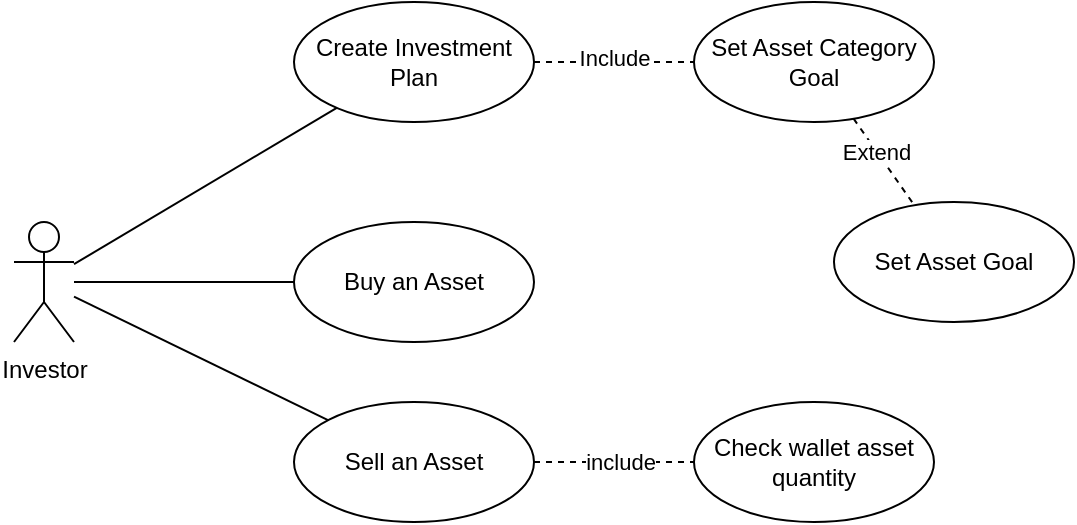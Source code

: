 <mxfile version="24.7.16" pages="10">
  <diagram id="Pcjbjjz7t2057Te6g8Qe" name="UseCase">
    <mxGraphModel dx="880" dy="426" grid="1" gridSize="10" guides="1" tooltips="1" connect="1" arrows="1" fold="1" page="1" pageScale="1" pageWidth="850" pageHeight="1100" math="0" shadow="0">
      <root>
        <mxCell id="0" />
        <mxCell id="1" parent="0" />
        <mxCell id="ZPtRDe4iBeFIaiM3virF-13" style="rounded=0;orthogonalLoop=1;jettySize=auto;html=1;endArrow=none;endFill=0;" parent="1" source="ZPtRDe4iBeFIaiM3virF-1" target="ZPtRDe4iBeFIaiM3virF-3" edge="1">
          <mxGeometry relative="1" as="geometry" />
        </mxCell>
        <mxCell id="ZPtRDe4iBeFIaiM3virF-1" value="Investor" style="shape=umlActor;verticalLabelPosition=bottom;verticalAlign=top;html=1;outlineConnect=0;" parent="1" vertex="1">
          <mxGeometry x="150" y="280" width="30" height="60" as="geometry" />
        </mxCell>
        <mxCell id="ZPtRDe4iBeFIaiM3virF-5" style="edgeStyle=orthogonalEdgeStyle;rounded=0;orthogonalLoop=1;jettySize=auto;html=1;endArrow=none;endFill=0;dashed=1;" parent="1" source="ZPtRDe4iBeFIaiM3virF-3" target="ZPtRDe4iBeFIaiM3virF-4" edge="1">
          <mxGeometry relative="1" as="geometry" />
        </mxCell>
        <mxCell id="ZPtRDe4iBeFIaiM3virF-6" value="Include" style="edgeLabel;html=1;align=center;verticalAlign=middle;resizable=0;points=[];" parent="ZPtRDe4iBeFIaiM3virF-5" vertex="1" connectable="0">
          <mxGeometry x="-0.013" y="3" relative="1" as="geometry">
            <mxPoint y="1" as="offset" />
          </mxGeometry>
        </mxCell>
        <mxCell id="ZPtRDe4iBeFIaiM3virF-3" value="Create Investment Plan" style="ellipse;whiteSpace=wrap;html=1;" parent="1" vertex="1">
          <mxGeometry x="290" y="170" width="120" height="60" as="geometry" />
        </mxCell>
        <mxCell id="ZPtRDe4iBeFIaiM3virF-8" style="rounded=0;orthogonalLoop=1;jettySize=auto;html=1;endArrow=none;endFill=0;dashed=1;" parent="1" source="ZPtRDe4iBeFIaiM3virF-4" target="ZPtRDe4iBeFIaiM3virF-7" edge="1">
          <mxGeometry relative="1" as="geometry" />
        </mxCell>
        <mxCell id="ZPtRDe4iBeFIaiM3virF-9" value="Extend" style="edgeLabel;html=1;align=center;verticalAlign=middle;resizable=0;points=[];" parent="ZPtRDe4iBeFIaiM3virF-8" vertex="1" connectable="0">
          <mxGeometry x="-0.263" relative="1" as="geometry">
            <mxPoint as="offset" />
          </mxGeometry>
        </mxCell>
        <mxCell id="ZPtRDe4iBeFIaiM3virF-4" value="Set Asset Category Goal" style="ellipse;whiteSpace=wrap;html=1;" parent="1" vertex="1">
          <mxGeometry x="490" y="170" width="120" height="60" as="geometry" />
        </mxCell>
        <mxCell id="ZPtRDe4iBeFIaiM3virF-7" value="Set Asset Goal" style="ellipse;whiteSpace=wrap;html=1;" parent="1" vertex="1">
          <mxGeometry x="560" y="270" width="120" height="60" as="geometry" />
        </mxCell>
        <mxCell id="ZPtRDe4iBeFIaiM3virF-10" value="Buy an Asset" style="ellipse;whiteSpace=wrap;html=1;" parent="1" vertex="1">
          <mxGeometry x="290" y="280" width="120" height="60" as="geometry" />
        </mxCell>
        <mxCell id="HaKRs07KNkoZgdNgvtYw-2" style="edgeStyle=orthogonalEdgeStyle;rounded=0;orthogonalLoop=1;jettySize=auto;html=1;endArrow=none;endFill=0;dashed=1;" parent="1" source="ZPtRDe4iBeFIaiM3virF-12" target="HaKRs07KNkoZgdNgvtYw-1" edge="1">
          <mxGeometry relative="1" as="geometry" />
        </mxCell>
        <mxCell id="HaKRs07KNkoZgdNgvtYw-3" value="include" style="edgeLabel;html=1;align=center;verticalAlign=middle;resizable=0;points=[];" parent="HaKRs07KNkoZgdNgvtYw-2" vertex="1" connectable="0">
          <mxGeometry x="0.071" relative="1" as="geometry">
            <mxPoint as="offset" />
          </mxGeometry>
        </mxCell>
        <mxCell id="ZPtRDe4iBeFIaiM3virF-12" value="Sell an Asset" style="ellipse;whiteSpace=wrap;html=1;" parent="1" vertex="1">
          <mxGeometry x="290" y="370" width="120" height="60" as="geometry" />
        </mxCell>
        <mxCell id="ZPtRDe4iBeFIaiM3virF-14" style="rounded=0;orthogonalLoop=1;jettySize=auto;html=1;endArrow=none;endFill=0;" parent="1" source="ZPtRDe4iBeFIaiM3virF-1" target="ZPtRDe4iBeFIaiM3virF-10" edge="1">
          <mxGeometry relative="1" as="geometry">
            <mxPoint x="190" y="311" as="sourcePoint" />
            <mxPoint x="321" y="233" as="targetPoint" />
          </mxGeometry>
        </mxCell>
        <mxCell id="ZPtRDe4iBeFIaiM3virF-15" style="rounded=0;orthogonalLoop=1;jettySize=auto;html=1;endArrow=none;endFill=0;" parent="1" source="ZPtRDe4iBeFIaiM3virF-1" target="ZPtRDe4iBeFIaiM3virF-12" edge="1">
          <mxGeometry relative="1" as="geometry">
            <mxPoint x="190" y="320" as="sourcePoint" />
            <mxPoint x="300" y="320" as="targetPoint" />
          </mxGeometry>
        </mxCell>
        <mxCell id="HaKRs07KNkoZgdNgvtYw-1" value="Check wallet asset quantity" style="ellipse;whiteSpace=wrap;html=1;" parent="1" vertex="1">
          <mxGeometry x="490" y="370" width="120" height="60" as="geometry" />
        </mxCell>
      </root>
    </mxGraphModel>
  </diagram>
  <diagram name="M1" id="9Wp81QurkvepXcQNa_E3">
    <mxGraphModel dx="1035" dy="501" grid="1" gridSize="10" guides="1" tooltips="1" connect="1" arrows="1" fold="1" page="1" pageScale="1" pageWidth="850" pageHeight="1100" math="0" shadow="0">
      <root>
        <mxCell id="0" />
        <mxCell id="1" parent="0" />
        <mxCell id="KKsnpMkkwEOWs_Pw2208-17" style="edgeStyle=orthogonalEdgeStyle;rounded=0;orthogonalLoop=1;jettySize=auto;html=1;startArrow=none;startFill=0;endArrow=open;endFill=0;" parent="1" source="KKsnpMkkwEOWs_Pw2208-1" target="KKsnpMkkwEOWs_Pw2208-9" edge="1">
          <mxGeometry relative="1" as="geometry">
            <mxPoint x="220" y="252" as="sourcePoint" />
          </mxGeometry>
        </mxCell>
        <mxCell id="KKsnpMkkwEOWs_Pw2208-44" value="Accounts" style="edgeLabel;html=1;align=center;verticalAlign=middle;resizable=0;points=[];" parent="KKsnpMkkwEOWs_Pw2208-17" vertex="1" connectable="0">
          <mxGeometry x="-0.118" y="2" relative="1" as="geometry">
            <mxPoint as="offset" />
          </mxGeometry>
        </mxCell>
        <mxCell id="KKsnpMkkwEOWs_Pw2208-38" style="edgeStyle=orthogonalEdgeStyle;rounded=0;orthogonalLoop=1;jettySize=auto;html=1;startArrow=none;startFill=0;endArrow=open;endFill=0;" parent="1" source="KKsnpMkkwEOWs_Pw2208-1" target="KKsnpMkkwEOWs_Pw2208-22" edge="1">
          <mxGeometry relative="1" as="geometry">
            <Array as="points">
              <mxPoint x="120" y="470" />
              <mxPoint x="110" y="470" />
            </Array>
          </mxGeometry>
        </mxCell>
        <mxCell id="KKsnpMkkwEOWs_Pw2208-45" value="Plans" style="edgeLabel;html=1;align=center;verticalAlign=middle;resizable=0;points=[];" parent="KKsnpMkkwEOWs_Pw2208-38" vertex="1" connectable="0">
          <mxGeometry x="-0.135" relative="1" as="geometry">
            <mxPoint as="offset" />
          </mxGeometry>
        </mxCell>
        <mxCell id="KKsnpMkkwEOWs_Pw2208-1" value="Investor" style="swimlane;fontStyle=0;childLayout=stackLayout;horizontal=1;startSize=26;fillColor=#dae8fc;horizontalStack=0;resizeParent=1;resizeParentMax=0;resizeLast=0;collapsible=1;marginBottom=0;whiteSpace=wrap;html=1;strokeColor=#6c8ebf;" parent="1" vertex="1">
          <mxGeometry x="60" y="213" width="140" height="78" as="geometry" />
        </mxCell>
        <mxCell id="KKsnpMkkwEOWs_Pw2208-2" value="+ Id: guid" style="text;strokeColor=none;fillColor=none;align=left;verticalAlign=top;spacingLeft=4;spacingRight=4;overflow=hidden;rotatable=0;points=[[0,0.5],[1,0.5]];portConstraint=eastwest;whiteSpace=wrap;html=1;" parent="KKsnpMkkwEOWs_Pw2208-1" vertex="1">
          <mxGeometry y="26" width="140" height="26" as="geometry" />
        </mxCell>
        <mxCell id="KKsnpMkkwEOWs_Pw2208-5" value="+ Name: string" style="text;strokeColor=none;fillColor=none;align=left;verticalAlign=top;spacingLeft=4;spacingRight=4;overflow=hidden;rotatable=0;points=[[0,0.5],[1,0.5]];portConstraint=eastwest;whiteSpace=wrap;html=1;" parent="KKsnpMkkwEOWs_Pw2208-1" vertex="1">
          <mxGeometry y="52" width="140" height="26" as="geometry" />
        </mxCell>
        <mxCell id="KKsnpMkkwEOWs_Pw2208-18" style="edgeStyle=orthogonalEdgeStyle;rounded=0;orthogonalLoop=1;jettySize=auto;html=1;startArrow=none;startFill=0;endArrow=open;endFill=0;" parent="1" source="KKsnpMkkwEOWs_Pw2208-9" target="KKsnpMkkwEOWs_Pw2208-12" edge="1">
          <mxGeometry relative="1" as="geometry" />
        </mxCell>
        <mxCell id="KKsnpMkkwEOWs_Pw2208-9" value="FinanceAccount" style="swimlane;fontStyle=0;childLayout=stackLayout;horizontal=1;startSize=26;fillColor=#dae8fc;horizontalStack=0;resizeParent=1;resizeParentMax=0;resizeLast=0;collapsible=1;marginBottom=0;whiteSpace=wrap;html=1;strokeColor=#6c8ebf;" parent="1" vertex="1">
          <mxGeometry x="364.71" y="230" width="140" height="52" as="geometry" />
        </mxCell>
        <mxCell id="KKsnpMkkwEOWs_Pw2208-11" value="+ Name: string" style="text;strokeColor=none;fillColor=none;align=left;verticalAlign=top;spacingLeft=4;spacingRight=4;overflow=hidden;rotatable=0;points=[[0,0.5],[1,0.5]];portConstraint=eastwest;whiteSpace=wrap;html=1;" parent="KKsnpMkkwEOWs_Pw2208-9" vertex="1">
          <mxGeometry y="26" width="140" height="26" as="geometry" />
        </mxCell>
        <mxCell id="KKsnpMkkwEOWs_Pw2208-12" value="Institution" style="swimlane;fontStyle=0;childLayout=stackLayout;horizontal=1;startSize=26;fillColor=#dae8fc;horizontalStack=0;resizeParent=1;resizeParentMax=0;resizeLast=0;collapsible=1;marginBottom=0;whiteSpace=wrap;html=1;strokeColor=#6c8ebf;" parent="1" vertex="1">
          <mxGeometry x="364.71" y="344" width="140" height="78" as="geometry" />
        </mxCell>
        <mxCell id="KKsnpMkkwEOWs_Pw2208-13" value="+ Name: string" style="text;strokeColor=none;fillColor=none;align=left;verticalAlign=top;spacingLeft=4;spacingRight=4;overflow=hidden;rotatable=0;points=[[0,0.5],[1,0.5]];portConstraint=eastwest;whiteSpace=wrap;html=1;" parent="KKsnpMkkwEOWs_Pw2208-12" vertex="1">
          <mxGeometry y="26" width="140" height="26" as="geometry" />
        </mxCell>
        <mxCell id="qPS7ivNFi0_yeD4QYwXx-4" value="+ Type: string" style="text;strokeColor=none;fillColor=none;align=left;verticalAlign=top;spacingLeft=4;spacingRight=4;overflow=hidden;rotatable=0;points=[[0,0.5],[1,0.5]];portConstraint=eastwest;whiteSpace=wrap;html=1;" vertex="1" parent="KKsnpMkkwEOWs_Pw2208-12">
          <mxGeometry y="52" width="140" height="26" as="geometry" />
        </mxCell>
        <mxCell id="KKsnpMkkwEOWs_Pw2208-22" value="FinancialPlan" style="swimlane;fontStyle=0;childLayout=stackLayout;horizontal=1;startSize=26;fillColor=#d5e8d4;horizontalStack=0;resizeParent=1;resizeParentMax=0;resizeLast=0;collapsible=1;marginBottom=0;whiteSpace=wrap;html=1;strokeColor=#82b366;" parent="1" vertex="1">
          <mxGeometry x="60" y="370" width="140" height="130" as="geometry" />
        </mxCell>
        <mxCell id="KKsnpMkkwEOWs_Pw2208-23" value="+ Id: int" style="text;strokeColor=none;fillColor=none;align=left;verticalAlign=top;spacingLeft=4;spacingRight=4;overflow=hidden;rotatable=0;points=[[0,0.5],[1,0.5]];portConstraint=eastwest;whiteSpace=wrap;html=1;" parent="KKsnpMkkwEOWs_Pw2208-22" vertex="1">
          <mxGeometry y="26" width="140" height="26" as="geometry" />
        </mxCell>
        <mxCell id="KKsnpMkkwEOWs_Pw2208-24" value="+ Title: string" style="text;strokeColor=none;fillColor=none;align=left;verticalAlign=top;spacingLeft=4;spacingRight=4;overflow=hidden;rotatable=0;points=[[0,0.5],[1,0.5]];portConstraint=eastwest;whiteSpace=wrap;html=1;" parent="KKsnpMkkwEOWs_Pw2208-22" vertex="1">
          <mxGeometry y="52" width="140" height="26" as="geometry" />
        </mxCell>
        <mxCell id="KKsnpMkkwEOWs_Pw2208-26" value="+ Goal: double" style="text;strokeColor=none;fillColor=none;align=left;verticalAlign=top;spacingLeft=4;spacingRight=4;overflow=hidden;rotatable=0;points=[[0,0.5],[1,0.5]];portConstraint=eastwest;whiteSpace=wrap;html=1;" parent="KKsnpMkkwEOWs_Pw2208-22" vertex="1">
          <mxGeometry y="78" width="140" height="26" as="geometry" />
        </mxCell>
        <mxCell id="KKsnpMkkwEOWs_Pw2208-27" value="+ Details: string" style="text;strokeColor=none;fillColor=none;align=left;verticalAlign=top;spacingLeft=4;spacingRight=4;overflow=hidden;rotatable=0;points=[[0,0.5],[1,0.5]];portConstraint=eastwest;whiteSpace=wrap;html=1;" parent="KKsnpMkkwEOWs_Pw2208-22" vertex="1">
          <mxGeometry y="104" width="140" height="26" as="geometry" />
        </mxCell>
        <mxCell id="KKsnpMkkwEOWs_Pw2208-33" value="PlanComposition" style="swimlane;fontStyle=0;childLayout=stackLayout;horizontal=1;startSize=26;fillColor=#d5e8d4;horizontalStack=0;resizeParent=1;resizeParentMax=0;resizeLast=0;collapsible=1;marginBottom=0;whiteSpace=wrap;html=1;strokeColor=#82b366;" parent="1" vertex="1">
          <mxGeometry x="60" y="570" width="140" height="78" as="geometry" />
        </mxCell>
        <mxCell id="KKsnpMkkwEOWs_Pw2208-35" value="+ Percentage: short" style="text;strokeColor=none;fillColor=none;align=left;verticalAlign=top;spacingLeft=4;spacingRight=4;overflow=hidden;rotatable=0;points=[[0,0.5],[1,0.5]];portConstraint=eastwest;whiteSpace=wrap;html=1;" parent="KKsnpMkkwEOWs_Pw2208-33" vertex="1">
          <mxGeometry y="26" width="140" height="26" as="geometry" />
        </mxCell>
        <mxCell id="qPS7ivNFi0_yeD4QYwXx-1" value="+ AssetCategory: string" style="text;strokeColor=none;fillColor=none;align=left;verticalAlign=top;spacingLeft=4;spacingRight=4;overflow=hidden;rotatable=0;points=[[0,0.5],[1,0.5]];portConstraint=eastwest;whiteSpace=wrap;html=1;" vertex="1" parent="KKsnpMkkwEOWs_Pw2208-33">
          <mxGeometry y="52" width="140" height="26" as="geometry" />
        </mxCell>
        <mxCell id="KKsnpMkkwEOWs_Pw2208-36" style="edgeStyle=orthogonalEdgeStyle;rounded=0;orthogonalLoop=1;jettySize=auto;html=1;startArrow=none;startFill=0;endArrow=open;endFill=0;" parent="1" source="KKsnpMkkwEOWs_Pw2208-22" target="KKsnpMkkwEOWs_Pw2208-33" edge="1">
          <mxGeometry relative="1" as="geometry" />
        </mxCell>
        <mxCell id="qPS7ivNFi0_yeD4QYwXx-6" value="Percentages" style="edgeLabel;html=1;align=center;verticalAlign=middle;resizable=0;points=[];" vertex="1" connectable="0" parent="KKsnpMkkwEOWs_Pw2208-36">
          <mxGeometry x="-0.24" relative="1" as="geometry">
            <mxPoint as="offset" />
          </mxGeometry>
        </mxCell>
        <mxCell id="KKsnpMkkwEOWs_Pw2208-49" style="edgeStyle=orthogonalEdgeStyle;rounded=0;orthogonalLoop=1;jettySize=auto;html=1;endArrow=open;endFill=0;" parent="1" source="KKsnpMkkwEOWs_Pw2208-42" target="KKsnpMkkwEOWs_Pw2208-12" edge="1">
          <mxGeometry relative="1" as="geometry">
            <Array as="points">
              <mxPoint x="530" y="461" />
              <mxPoint x="530" y="370" />
            </Array>
          </mxGeometry>
        </mxCell>
        <mxCell id="KKsnpMkkwEOWs_Pw2208-50" value="IssuedBy" style="edgeLabel;html=1;align=center;verticalAlign=middle;resizable=0;points=[];" parent="KKsnpMkkwEOWs_Pw2208-49" vertex="1" connectable="0">
          <mxGeometry x="-0.088" y="2" relative="1" as="geometry">
            <mxPoint x="2" y="15" as="offset" />
          </mxGeometry>
        </mxCell>
        <mxCell id="KKsnpMkkwEOWs_Pw2208-42" value="Asset" style="swimlane;fontStyle=0;childLayout=stackLayout;horizontal=1;startSize=26;fillColor=#e1d5e7;horizontalStack=0;resizeParent=1;resizeParentMax=0;resizeLast=0;collapsible=1;marginBottom=0;whiteSpace=wrap;html=1;strokeColor=#9673a6;" parent="1" vertex="1">
          <mxGeometry x="560" y="400" width="140" height="156" as="geometry" />
        </mxCell>
        <mxCell id="KKsnpMkkwEOWs_Pw2208-43" value="+ Name: string" style="text;strokeColor=none;fillColor=none;align=left;verticalAlign=top;spacingLeft=4;spacingRight=4;overflow=hidden;rotatable=0;points=[[0,0.5],[1,0.5]];portConstraint=eastwest;whiteSpace=wrap;html=1;" parent="KKsnpMkkwEOWs_Pw2208-42" vertex="1">
          <mxGeometry y="26" width="140" height="26" as="geometry" />
        </mxCell>
        <mxCell id="KKsnpMkkwEOWs_Pw2208-51" value="+ Profitability: string" style="text;strokeColor=none;fillColor=none;align=left;verticalAlign=top;spacingLeft=4;spacingRight=4;overflow=hidden;rotatable=0;points=[[0,0.5],[1,0.5]];portConstraint=eastwest;whiteSpace=wrap;html=1;" parent="KKsnpMkkwEOWs_Pw2208-42" vertex="1">
          <mxGeometry y="52" width="140" height="26" as="geometry" />
        </mxCell>
        <mxCell id="KKsnpMkkwEOWs_Pw2208-69" value="+ MaturityDate: Date" style="text;strokeColor=none;fillColor=none;align=left;verticalAlign=top;spacingLeft=4;spacingRight=4;overflow=hidden;rotatable=0;points=[[0,0.5],[1,0.5]];portConstraint=eastwest;whiteSpace=wrap;html=1;" parent="KKsnpMkkwEOWs_Pw2208-42" vertex="1">
          <mxGeometry y="78" width="140" height="26" as="geometry" />
        </mxCell>
        <mxCell id="qPS7ivNFi0_yeD4QYwXx-2" value="+ Type: string" style="text;strokeColor=none;fillColor=none;align=left;verticalAlign=top;spacingLeft=4;spacingRight=4;overflow=hidden;rotatable=0;points=[[0,0.5],[1,0.5]];portConstraint=eastwest;whiteSpace=wrap;html=1;" vertex="1" parent="KKsnpMkkwEOWs_Pw2208-42">
          <mxGeometry y="104" width="140" height="26" as="geometry" />
        </mxCell>
        <mxCell id="qPS7ivNFi0_yeD4QYwXx-3" value="+ Category: string" style="text;strokeColor=none;fillColor=none;align=left;verticalAlign=top;spacingLeft=4;spacingRight=4;overflow=hidden;rotatable=0;points=[[0,0.5],[1,0.5]];portConstraint=eastwest;whiteSpace=wrap;html=1;" vertex="1" parent="KKsnpMkkwEOWs_Pw2208-42">
          <mxGeometry y="130" width="140" height="26" as="geometry" />
        </mxCell>
        <mxCell id="KKsnpMkkwEOWs_Pw2208-56" style="edgeStyle=orthogonalEdgeStyle;rounded=0;orthogonalLoop=1;jettySize=auto;html=1;startArrow=none;startFill=0;endArrow=open;endFill=0;" parent="1" source="KKsnpMkkwEOWs_Pw2208-54" target="KKsnpMkkwEOWs_Pw2208-1" edge="1">
          <mxGeometry relative="1" as="geometry">
            <Array as="points">
              <mxPoint x="250" y="96" />
              <mxPoint x="250" y="230" />
            </Array>
          </mxGeometry>
        </mxCell>
        <mxCell id="KKsnpMkkwEOWs_Pw2208-57" value="Owner" style="edgeLabel;html=1;align=center;verticalAlign=middle;resizable=0;points=[];" parent="KKsnpMkkwEOWs_Pw2208-56" vertex="1" connectable="0">
          <mxGeometry x="-0.234" y="-1" relative="1" as="geometry">
            <mxPoint as="offset" />
          </mxGeometry>
        </mxCell>
        <mxCell id="KKsnpMkkwEOWs_Pw2208-58" style="edgeStyle=orthogonalEdgeStyle;rounded=0;orthogonalLoop=1;jettySize=auto;html=1;entryX=0.5;entryY=0;entryDx=0;entryDy=0;endArrow=open;endFill=0;" parent="1" source="KKsnpMkkwEOWs_Pw2208-54" target="KKsnpMkkwEOWs_Pw2208-9" edge="1">
          <mxGeometry relative="1" as="geometry">
            <Array as="points">
              <mxPoint x="435" y="110" />
            </Array>
          </mxGeometry>
        </mxCell>
        <mxCell id="KKsnpMkkwEOWs_Pw2208-60" value="Account" style="edgeLabel;html=1;align=center;verticalAlign=middle;resizable=0;points=[];" parent="KKsnpMkkwEOWs_Pw2208-58" vertex="1" connectable="0">
          <mxGeometry x="0.007" y="-1" relative="1" as="geometry">
            <mxPoint as="offset" />
          </mxGeometry>
        </mxCell>
        <mxCell id="KKsnpMkkwEOWs_Pw2208-54" value="Transaction" style="swimlane;fontStyle=0;childLayout=stackLayout;horizontal=1;startSize=26;fillColor=#f8cecc;horizontalStack=0;resizeParent=1;resizeParentMax=0;resizeLast=0;collapsible=1;marginBottom=0;whiteSpace=wrap;html=1;strokeColor=#b85450;" parent="1" vertex="1">
          <mxGeometry x="650" y="70" width="140" height="52" as="geometry" />
        </mxCell>
        <mxCell id="KKsnpMkkwEOWs_Pw2208-55" value="+ Executed: DateTime" style="text;strokeColor=none;fillColor=none;align=left;verticalAlign=top;spacingLeft=4;spacingRight=4;overflow=hidden;rotatable=0;points=[[0,0.5],[1,0.5]];portConstraint=eastwest;whiteSpace=wrap;html=1;" parent="KKsnpMkkwEOWs_Pw2208-54" vertex="1">
          <mxGeometry y="26" width="140" height="26" as="geometry" />
        </mxCell>
        <mxCell id="KKsnpMkkwEOWs_Pw2208-63" style="edgeStyle=orthogonalEdgeStyle;rounded=0;orthogonalLoop=1;jettySize=auto;html=1;endArrow=block;endFill=0;" parent="1" source="KKsnpMkkwEOWs_Pw2208-61" target="KKsnpMkkwEOWs_Pw2208-54" edge="1">
          <mxGeometry relative="1" as="geometry" />
        </mxCell>
        <mxCell id="KKsnpMkkwEOWs_Pw2208-64" style="edgeStyle=orthogonalEdgeStyle;rounded=0;orthogonalLoop=1;jettySize=auto;html=1;entryX=0.5;entryY=0;entryDx=0;entryDy=0;endArrow=open;endFill=0;" parent="1" source="KKsnpMkkwEOWs_Pw2208-61" target="KKsnpMkkwEOWs_Pw2208-42" edge="1">
          <mxGeometry relative="1" as="geometry">
            <Array as="points">
              <mxPoint x="630" y="226" />
            </Array>
          </mxGeometry>
        </mxCell>
        <mxCell id="KKsnpMkkwEOWs_Pw2208-61" value="Purchase" style="swimlane;fontStyle=0;childLayout=stackLayout;horizontal=1;startSize=26;fillColor=#f8cecc;horizontalStack=0;resizeParent=1;resizeParentMax=0;resizeLast=0;collapsible=1;marginBottom=0;whiteSpace=wrap;html=1;strokeColor=#b85450;" parent="1" vertex="1">
          <mxGeometry x="650" y="200" width="140" height="78" as="geometry" />
        </mxCell>
        <mxCell id="KKsnpMkkwEOWs_Pw2208-65" value="+ Quantity: double" style="text;strokeColor=none;fillColor=none;align=left;verticalAlign=top;spacingLeft=4;spacingRight=4;overflow=hidden;rotatable=0;points=[[0,0.5],[1,0.5]];portConstraint=eastwest;whiteSpace=wrap;html=1;" parent="KKsnpMkkwEOWs_Pw2208-61" vertex="1">
          <mxGeometry y="26" width="140" height="26" as="geometry" />
        </mxCell>
        <mxCell id="KKsnpMkkwEOWs_Pw2208-66" value="+ Cost: double" style="text;strokeColor=none;fillColor=none;align=left;verticalAlign=top;spacingLeft=4;spacingRight=4;overflow=hidden;rotatable=0;points=[[0,0.5],[1,0.5]];portConstraint=eastwest;whiteSpace=wrap;html=1;" parent="KKsnpMkkwEOWs_Pw2208-61" vertex="1">
          <mxGeometry y="52" width="140" height="26" as="geometry" />
        </mxCell>
        <mxCell id="KKsnpMkkwEOWs_Pw2208-73" style="edgeStyle=orthogonalEdgeStyle;rounded=0;orthogonalLoop=1;jettySize=auto;html=1;endArrow=block;endFill=0;" parent="1" source="KKsnpMkkwEOWs_Pw2208-70" target="KKsnpMkkwEOWs_Pw2208-54" edge="1">
          <mxGeometry relative="1" as="geometry">
            <Array as="points">
              <mxPoint x="900" y="170" />
              <mxPoint x="730" y="170" />
            </Array>
          </mxGeometry>
        </mxCell>
        <mxCell id="KKsnpMkkwEOWs_Pw2208-70" value="Sale" style="swimlane;fontStyle=0;childLayout=stackLayout;horizontal=1;startSize=26;fillColor=#f8cecc;horizontalStack=0;resizeParent=1;resizeParentMax=0;resizeLast=0;collapsible=1;marginBottom=0;whiteSpace=wrap;html=1;strokeColor=#b85450;" parent="1" vertex="1">
          <mxGeometry x="830" y="200" width="140" height="78" as="geometry" />
        </mxCell>
        <mxCell id="KKsnpMkkwEOWs_Pw2208-71" value="+ Quantity: double" style="text;strokeColor=none;fillColor=none;align=left;verticalAlign=top;spacingLeft=4;spacingRight=4;overflow=hidden;rotatable=0;points=[[0,0.5],[1,0.5]];portConstraint=eastwest;whiteSpace=wrap;html=1;" parent="KKsnpMkkwEOWs_Pw2208-70" vertex="1">
          <mxGeometry y="26" width="140" height="26" as="geometry" />
        </mxCell>
        <mxCell id="KKsnpMkkwEOWs_Pw2208-72" value="+ Profit: double" style="text;strokeColor=none;fillColor=none;align=left;verticalAlign=top;spacingLeft=4;spacingRight=4;overflow=hidden;rotatable=0;points=[[0,0.5],[1,0.5]];portConstraint=eastwest;whiteSpace=wrap;html=1;" parent="KKsnpMkkwEOWs_Pw2208-70" vertex="1">
          <mxGeometry y="52" width="140" height="26" as="geometry" />
        </mxCell>
        <mxCell id="KKsnpMkkwEOWs_Pw2208-74" style="edgeStyle=orthogonalEdgeStyle;rounded=0;orthogonalLoop=1;jettySize=auto;html=1;entryX=0.75;entryY=0;entryDx=0;entryDy=0;endArrow=open;endFill=0;" parent="1" source="KKsnpMkkwEOWs_Pw2208-71" target="KKsnpMkkwEOWs_Pw2208-42" edge="1">
          <mxGeometry relative="1" as="geometry">
            <Array as="points">
              <mxPoint x="810" y="239" />
              <mxPoint x="810" y="310" />
              <mxPoint x="665" y="310" />
            </Array>
          </mxGeometry>
        </mxCell>
        <mxCell id="KKsnpMkkwEOWs_Pw2208-75" value="Next Steps: Plan health status, report of wealth&lt;div&gt;Asset Inventory&lt;/div&gt;&lt;div&gt;Compose Investment&lt;/div&gt;&lt;div&gt;How to link Plan vs Transaction&lt;/div&gt;" style="text;html=1;align=center;verticalAlign=middle;resizable=0;points=[];autosize=1;strokeColor=none;fillColor=none;" parent="1" vertex="1">
          <mxGeometry x="620" y="660" width="270" height="70" as="geometry" />
        </mxCell>
        <mxCell id="qPS7ivNFi0_yeD4QYwXx-5" value="Asset Category can be: Equities, Fixed income, Real state, etc..&lt;div&gt;Asset Type can be: Stocks, Options, bonds etc..&lt;/div&gt;&lt;div&gt;Institution type can be: Bank, Insurance Company, Brokerage, Mortgage, pension etc...&lt;/div&gt;" style="text;html=1;align=left;verticalAlign=middle;resizable=0;points=[];autosize=1;strokeColor=none;fillColor=none;" vertex="1" parent="1">
          <mxGeometry x="10" y="700" width="480" height="60" as="geometry" />
        </mxCell>
        <mxCell id="qPS7ivNFi0_yeD4QYwXx-7" value="1..n" style="text;html=1;align=center;verticalAlign=middle;resizable=0;points=[];autosize=1;strokeColor=none;fillColor=none;" vertex="1" parent="1">
          <mxGeometry x="90" y="340" width="40" height="30" as="geometry" />
        </mxCell>
        <mxCell id="qPS7ivNFi0_yeD4QYwXx-8" value="1..n" style="text;html=1;align=center;verticalAlign=middle;resizable=0;points=[];autosize=1;strokeColor=none;fillColor=none;" vertex="1" parent="1">
          <mxGeometry x="90" y="540" width="40" height="30" as="geometry" />
        </mxCell>
        <mxCell id="qPS7ivNFi0_yeD4QYwXx-9" value="1" style="text;html=1;align=center;verticalAlign=middle;resizable=0;points=[];autosize=1;strokeColor=none;fillColor=none;" vertex="1" parent="1">
          <mxGeometry x="200" y="200" width="30" height="30" as="geometry" />
        </mxCell>
        <mxCell id="qPS7ivNFi0_yeD4QYwXx-10" value="1" style="text;html=1;align=center;verticalAlign=middle;resizable=0;points=[];autosize=1;strokeColor=none;fillColor=none;" vertex="1" parent="1">
          <mxGeometry x="435" y="198" width="30" height="30" as="geometry" />
        </mxCell>
        <mxCell id="qPS7ivNFi0_yeD4QYwXx-11" value="1..n" style="text;html=1;align=center;verticalAlign=middle;resizable=0;points=[];autosize=1;strokeColor=none;fillColor=none;" vertex="1" parent="1">
          <mxGeometry x="324.71" y="218" width="40" height="30" as="geometry" />
        </mxCell>
        <mxCell id="qPS7ivNFi0_yeD4QYwXx-12" value="1" style="text;html=1;align=center;verticalAlign=middle;resizable=0;points=[];autosize=1;strokeColor=none;fillColor=none;" vertex="1" parent="1">
          <mxGeometry x="435" y="314" width="30" height="30" as="geometry" />
        </mxCell>
        <mxCell id="qPS7ivNFi0_yeD4QYwXx-13" value="1" style="text;html=1;align=center;verticalAlign=middle;resizable=0;points=[];autosize=1;strokeColor=none;fillColor=none;" vertex="1" parent="1">
          <mxGeometry x="510" y="344" width="30" height="30" as="geometry" />
        </mxCell>
        <mxCell id="qPS7ivNFi0_yeD4QYwXx-14" value="1" style="text;html=1;align=center;verticalAlign=middle;resizable=0;points=[];autosize=1;strokeColor=none;fillColor=none;" vertex="1" parent="1">
          <mxGeometry x="665" y="368" width="30" height="30" as="geometry" />
        </mxCell>
        <mxCell id="qPS7ivNFi0_yeD4QYwXx-15" value="1" style="text;html=1;align=center;verticalAlign=middle;resizable=0;points=[];autosize=1;strokeColor=none;fillColor=none;" vertex="1" parent="1">
          <mxGeometry x="600" y="370" width="30" height="30" as="geometry" />
        </mxCell>
        <mxCell id="qPS7ivNFi0_yeD4QYwXx-25" value="As an investor, How do I see my wealth?&lt;div&gt;As an investor, How is my wealth is distributed in my planning?&lt;/div&gt;" style="text;html=1;align=left;verticalAlign=middle;resizable=0;points=[];autosize=1;strokeColor=none;fillColor=none;" vertex="1" parent="1">
          <mxGeometry x="10" y="790" width="360" height="40" as="geometry" />
        </mxCell>
      </root>
    </mxGraphModel>
  </diagram>
  <diagram name="M2" id="BW6LEG73wUhX1xFGYKmv">
    <mxGraphModel dx="1257" dy="609" grid="1" gridSize="10" guides="1" tooltips="1" connect="1" arrows="1" fold="1" page="1" pageScale="1" pageWidth="850" pageHeight="1100" math="0" shadow="0">
      <root>
        <mxCell id="Re1u7lBJSPL-_UbQFHgO-0" />
        <mxCell id="Re1u7lBJSPL-_UbQFHgO-1" parent="Re1u7lBJSPL-_UbQFHgO-0" />
        <mxCell id="Re1u7lBJSPL-_UbQFHgO-2" style="edgeStyle=orthogonalEdgeStyle;rounded=0;orthogonalLoop=1;jettySize=auto;html=1;startArrow=none;startFill=0;endArrow=open;endFill=0;" edge="1" parent="Re1u7lBJSPL-_UbQFHgO-1" source="Re1u7lBJSPL-_UbQFHgO-6" target="Re1u7lBJSPL-_UbQFHgO-10">
          <mxGeometry relative="1" as="geometry">
            <mxPoint x="220" y="252" as="sourcePoint" />
          </mxGeometry>
        </mxCell>
        <mxCell id="Re1u7lBJSPL-_UbQFHgO-3" value="Accounts" style="edgeLabel;html=1;align=center;verticalAlign=middle;resizable=0;points=[];" vertex="1" connectable="0" parent="Re1u7lBJSPL-_UbQFHgO-2">
          <mxGeometry x="-0.118" y="2" relative="1" as="geometry">
            <mxPoint as="offset" />
          </mxGeometry>
        </mxCell>
        <mxCell id="Re1u7lBJSPL-_UbQFHgO-4" style="edgeStyle=orthogonalEdgeStyle;rounded=0;orthogonalLoop=1;jettySize=auto;html=1;startArrow=none;startFill=0;endArrow=open;endFill=0;" edge="1" parent="Re1u7lBJSPL-_UbQFHgO-1" source="Re1u7lBJSPL-_UbQFHgO-6" target="Re1u7lBJSPL-_UbQFHgO-15">
          <mxGeometry relative="1" as="geometry">
            <Array as="points">
              <mxPoint x="120" y="470" />
              <mxPoint x="110" y="470" />
            </Array>
          </mxGeometry>
        </mxCell>
        <mxCell id="Re1u7lBJSPL-_UbQFHgO-5" value="Plans" style="edgeLabel;html=1;align=center;verticalAlign=middle;resizable=0;points=[];" vertex="1" connectable="0" parent="Re1u7lBJSPL-_UbQFHgO-4">
          <mxGeometry x="-0.135" relative="1" as="geometry">
            <mxPoint as="offset" />
          </mxGeometry>
        </mxCell>
        <mxCell id="Re1u7lBJSPL-_UbQFHgO-6" value="Investor" style="swimlane;fontStyle=0;childLayout=stackLayout;horizontal=1;startSize=26;fillColor=#dae8fc;horizontalStack=0;resizeParent=1;resizeParentMax=0;resizeLast=0;collapsible=1;marginBottom=0;whiteSpace=wrap;html=1;strokeColor=#6c8ebf;" vertex="1" parent="Re1u7lBJSPL-_UbQFHgO-1">
          <mxGeometry x="60" y="213" width="140" height="78" as="geometry" />
        </mxCell>
        <mxCell id="Re1u7lBJSPL-_UbQFHgO-7" value="+ Id: guid" style="text;strokeColor=none;fillColor=none;align=left;verticalAlign=top;spacingLeft=4;spacingRight=4;overflow=hidden;rotatable=0;points=[[0,0.5],[1,0.5]];portConstraint=eastwest;whiteSpace=wrap;html=1;" vertex="1" parent="Re1u7lBJSPL-_UbQFHgO-6">
          <mxGeometry y="26" width="140" height="26" as="geometry" />
        </mxCell>
        <mxCell id="Re1u7lBJSPL-_UbQFHgO-8" value="+ Name: string" style="text;strokeColor=none;fillColor=none;align=left;verticalAlign=top;spacingLeft=4;spacingRight=4;overflow=hidden;rotatable=0;points=[[0,0.5],[1,0.5]];portConstraint=eastwest;whiteSpace=wrap;html=1;" vertex="1" parent="Re1u7lBJSPL-_UbQFHgO-6">
          <mxGeometry y="52" width="140" height="26" as="geometry" />
        </mxCell>
        <mxCell id="Re1u7lBJSPL-_UbQFHgO-9" style="edgeStyle=orthogonalEdgeStyle;rounded=0;orthogonalLoop=1;jettySize=auto;html=1;startArrow=none;startFill=0;endArrow=open;endFill=0;" edge="1" parent="Re1u7lBJSPL-_UbQFHgO-1" source="Re1u7lBJSPL-_UbQFHgO-10" target="Re1u7lBJSPL-_UbQFHgO-12">
          <mxGeometry relative="1" as="geometry" />
        </mxCell>
        <mxCell id="Re1u7lBJSPL-_UbQFHgO-10" value="FinanceAccount" style="swimlane;fontStyle=0;childLayout=stackLayout;horizontal=1;startSize=26;fillColor=#dae8fc;horizontalStack=0;resizeParent=1;resizeParentMax=0;resizeLast=0;collapsible=1;marginBottom=0;whiteSpace=wrap;html=1;strokeColor=#6c8ebf;" vertex="1" parent="Re1u7lBJSPL-_UbQFHgO-1">
          <mxGeometry x="364.71" y="230" width="140" height="52" as="geometry" />
        </mxCell>
        <mxCell id="Re1u7lBJSPL-_UbQFHgO-11" value="+ Name: string" style="text;strokeColor=none;fillColor=none;align=left;verticalAlign=top;spacingLeft=4;spacingRight=4;overflow=hidden;rotatable=0;points=[[0,0.5],[1,0.5]];portConstraint=eastwest;whiteSpace=wrap;html=1;" vertex="1" parent="Re1u7lBJSPL-_UbQFHgO-10">
          <mxGeometry y="26" width="140" height="26" as="geometry" />
        </mxCell>
        <mxCell id="Re1u7lBJSPL-_UbQFHgO-12" value="Institution" style="swimlane;fontStyle=0;childLayout=stackLayout;horizontal=1;startSize=26;fillColor=#dae8fc;horizontalStack=0;resizeParent=1;resizeParentMax=0;resizeLast=0;collapsible=1;marginBottom=0;whiteSpace=wrap;html=1;strokeColor=#6c8ebf;" vertex="1" parent="Re1u7lBJSPL-_UbQFHgO-1">
          <mxGeometry x="364.71" y="344" width="140" height="78" as="geometry" />
        </mxCell>
        <mxCell id="Re1u7lBJSPL-_UbQFHgO-13" value="+ Name: string" style="text;strokeColor=none;fillColor=none;align=left;verticalAlign=top;spacingLeft=4;spacingRight=4;overflow=hidden;rotatable=0;points=[[0,0.5],[1,0.5]];portConstraint=eastwest;whiteSpace=wrap;html=1;" vertex="1" parent="Re1u7lBJSPL-_UbQFHgO-12">
          <mxGeometry y="26" width="140" height="26" as="geometry" />
        </mxCell>
        <mxCell id="Re1u7lBJSPL-_UbQFHgO-14" value="+ Type: string" style="text;strokeColor=none;fillColor=none;align=left;verticalAlign=top;spacingLeft=4;spacingRight=4;overflow=hidden;rotatable=0;points=[[0,0.5],[1,0.5]];portConstraint=eastwest;whiteSpace=wrap;html=1;" vertex="1" parent="Re1u7lBJSPL-_UbQFHgO-12">
          <mxGeometry y="52" width="140" height="26" as="geometry" />
        </mxCell>
        <mxCell id="Re1u7lBJSPL-_UbQFHgO-15" value="FinancialPlan" style="swimlane;fontStyle=0;childLayout=stackLayout;horizontal=1;startSize=26;fillColor=#d5e8d4;horizontalStack=0;resizeParent=1;resizeParentMax=0;resizeLast=0;collapsible=1;marginBottom=0;whiteSpace=wrap;html=1;strokeColor=#82b366;" vertex="1" parent="Re1u7lBJSPL-_UbQFHgO-1">
          <mxGeometry x="60" y="370" width="140" height="130" as="geometry" />
        </mxCell>
        <mxCell id="Re1u7lBJSPL-_UbQFHgO-16" value="+ Id: int" style="text;strokeColor=none;fillColor=none;align=left;verticalAlign=top;spacingLeft=4;spacingRight=4;overflow=hidden;rotatable=0;points=[[0,0.5],[1,0.5]];portConstraint=eastwest;whiteSpace=wrap;html=1;" vertex="1" parent="Re1u7lBJSPL-_UbQFHgO-15">
          <mxGeometry y="26" width="140" height="26" as="geometry" />
        </mxCell>
        <mxCell id="Re1u7lBJSPL-_UbQFHgO-17" value="+ Title: string" style="text;strokeColor=none;fillColor=none;align=left;verticalAlign=top;spacingLeft=4;spacingRight=4;overflow=hidden;rotatable=0;points=[[0,0.5],[1,0.5]];portConstraint=eastwest;whiteSpace=wrap;html=1;" vertex="1" parent="Re1u7lBJSPL-_UbQFHgO-15">
          <mxGeometry y="52" width="140" height="26" as="geometry" />
        </mxCell>
        <mxCell id="Re1u7lBJSPL-_UbQFHgO-18" value="+ Goal: double" style="text;strokeColor=none;fillColor=none;align=left;verticalAlign=top;spacingLeft=4;spacingRight=4;overflow=hidden;rotatable=0;points=[[0,0.5],[1,0.5]];portConstraint=eastwest;whiteSpace=wrap;html=1;" vertex="1" parent="Re1u7lBJSPL-_UbQFHgO-15">
          <mxGeometry y="78" width="140" height="26" as="geometry" />
        </mxCell>
        <mxCell id="Re1u7lBJSPL-_UbQFHgO-19" value="+ Details: string" style="text;strokeColor=none;fillColor=none;align=left;verticalAlign=top;spacingLeft=4;spacingRight=4;overflow=hidden;rotatable=0;points=[[0,0.5],[1,0.5]];portConstraint=eastwest;whiteSpace=wrap;html=1;" vertex="1" parent="Re1u7lBJSPL-_UbQFHgO-15">
          <mxGeometry y="104" width="140" height="26" as="geometry" />
        </mxCell>
        <mxCell id="Re1u7lBJSPL-_UbQFHgO-20" value="PlanComposition" style="swimlane;fontStyle=0;childLayout=stackLayout;horizontal=1;startSize=26;fillColor=#d5e8d4;horizontalStack=0;resizeParent=1;resizeParentMax=0;resizeLast=0;collapsible=1;marginBottom=0;whiteSpace=wrap;html=1;strokeColor=#82b366;" vertex="1" parent="Re1u7lBJSPL-_UbQFHgO-1">
          <mxGeometry x="60" y="570" width="140" height="78" as="geometry" />
        </mxCell>
        <mxCell id="Re1u7lBJSPL-_UbQFHgO-21" value="+ Percentage: short" style="text;strokeColor=none;fillColor=none;align=left;verticalAlign=top;spacingLeft=4;spacingRight=4;overflow=hidden;rotatable=0;points=[[0,0.5],[1,0.5]];portConstraint=eastwest;whiteSpace=wrap;html=1;" vertex="1" parent="Re1u7lBJSPL-_UbQFHgO-20">
          <mxGeometry y="26" width="140" height="26" as="geometry" />
        </mxCell>
        <mxCell id="Re1u7lBJSPL-_UbQFHgO-22" value="+ AssetCategory: string" style="text;strokeColor=none;fillColor=none;align=left;verticalAlign=top;spacingLeft=4;spacingRight=4;overflow=hidden;rotatable=0;points=[[0,0.5],[1,0.5]];portConstraint=eastwest;whiteSpace=wrap;html=1;" vertex="1" parent="Re1u7lBJSPL-_UbQFHgO-20">
          <mxGeometry y="52" width="140" height="26" as="geometry" />
        </mxCell>
        <mxCell id="Re1u7lBJSPL-_UbQFHgO-23" style="edgeStyle=orthogonalEdgeStyle;rounded=0;orthogonalLoop=1;jettySize=auto;html=1;startArrow=none;startFill=0;endArrow=open;endFill=0;" edge="1" parent="Re1u7lBJSPL-_UbQFHgO-1" source="Re1u7lBJSPL-_UbQFHgO-15" target="Re1u7lBJSPL-_UbQFHgO-20">
          <mxGeometry relative="1" as="geometry" />
        </mxCell>
        <mxCell id="Re1u7lBJSPL-_UbQFHgO-24" value="Percentages" style="edgeLabel;html=1;align=center;verticalAlign=middle;resizable=0;points=[];" vertex="1" connectable="0" parent="Re1u7lBJSPL-_UbQFHgO-23">
          <mxGeometry x="-0.24" relative="1" as="geometry">
            <mxPoint as="offset" />
          </mxGeometry>
        </mxCell>
        <mxCell id="Re1u7lBJSPL-_UbQFHgO-25" style="edgeStyle=orthogonalEdgeStyle;rounded=0;orthogonalLoop=1;jettySize=auto;html=1;endArrow=open;endFill=0;" edge="1" parent="Re1u7lBJSPL-_UbQFHgO-1" source="Re1u7lBJSPL-_UbQFHgO-27" target="Re1u7lBJSPL-_UbQFHgO-12">
          <mxGeometry relative="1" as="geometry">
            <Array as="points">
              <mxPoint x="530" y="461" />
              <mxPoint x="530" y="370" />
            </Array>
          </mxGeometry>
        </mxCell>
        <mxCell id="Re1u7lBJSPL-_UbQFHgO-26" value="IssuedBy" style="edgeLabel;html=1;align=center;verticalAlign=middle;resizable=0;points=[];" vertex="1" connectable="0" parent="Re1u7lBJSPL-_UbQFHgO-25">
          <mxGeometry x="-0.088" y="2" relative="1" as="geometry">
            <mxPoint x="2" y="15" as="offset" />
          </mxGeometry>
        </mxCell>
        <mxCell id="Re1u7lBJSPL-_UbQFHgO-27" value="Asset" style="swimlane;fontStyle=0;childLayout=stackLayout;horizontal=1;startSize=26;fillColor=#e1d5e7;horizontalStack=0;resizeParent=1;resizeParentMax=0;resizeLast=0;collapsible=1;marginBottom=0;whiteSpace=wrap;html=1;strokeColor=#9673a6;" vertex="1" parent="Re1u7lBJSPL-_UbQFHgO-1">
          <mxGeometry x="560" y="400" width="140" height="156" as="geometry" />
        </mxCell>
        <mxCell id="Re1u7lBJSPL-_UbQFHgO-28" value="+ Name: string" style="text;strokeColor=none;fillColor=none;align=left;verticalAlign=top;spacingLeft=4;spacingRight=4;overflow=hidden;rotatable=0;points=[[0,0.5],[1,0.5]];portConstraint=eastwest;whiteSpace=wrap;html=1;" vertex="1" parent="Re1u7lBJSPL-_UbQFHgO-27">
          <mxGeometry y="26" width="140" height="26" as="geometry" />
        </mxCell>
        <mxCell id="Re1u7lBJSPL-_UbQFHgO-29" value="+ Profitability: string" style="text;strokeColor=none;fillColor=none;align=left;verticalAlign=top;spacingLeft=4;spacingRight=4;overflow=hidden;rotatable=0;points=[[0,0.5],[1,0.5]];portConstraint=eastwest;whiteSpace=wrap;html=1;" vertex="1" parent="Re1u7lBJSPL-_UbQFHgO-27">
          <mxGeometry y="52" width="140" height="26" as="geometry" />
        </mxCell>
        <mxCell id="Re1u7lBJSPL-_UbQFHgO-30" value="+ MaturityDate: Date" style="text;strokeColor=none;fillColor=none;align=left;verticalAlign=top;spacingLeft=4;spacingRight=4;overflow=hidden;rotatable=0;points=[[0,0.5],[1,0.5]];portConstraint=eastwest;whiteSpace=wrap;html=1;" vertex="1" parent="Re1u7lBJSPL-_UbQFHgO-27">
          <mxGeometry y="78" width="140" height="26" as="geometry" />
        </mxCell>
        <mxCell id="Re1u7lBJSPL-_UbQFHgO-31" value="+ Type: string" style="text;strokeColor=none;fillColor=none;align=left;verticalAlign=top;spacingLeft=4;spacingRight=4;overflow=hidden;rotatable=0;points=[[0,0.5],[1,0.5]];portConstraint=eastwest;whiteSpace=wrap;html=1;" vertex="1" parent="Re1u7lBJSPL-_UbQFHgO-27">
          <mxGeometry y="104" width="140" height="26" as="geometry" />
        </mxCell>
        <mxCell id="Re1u7lBJSPL-_UbQFHgO-32" value="+ Category: string" style="text;strokeColor=none;fillColor=none;align=left;verticalAlign=top;spacingLeft=4;spacingRight=4;overflow=hidden;rotatable=0;points=[[0,0.5],[1,0.5]];portConstraint=eastwest;whiteSpace=wrap;html=1;" vertex="1" parent="Re1u7lBJSPL-_UbQFHgO-27">
          <mxGeometry y="130" width="140" height="26" as="geometry" />
        </mxCell>
        <mxCell id="Re1u7lBJSPL-_UbQFHgO-33" style="edgeStyle=orthogonalEdgeStyle;rounded=0;orthogonalLoop=1;jettySize=auto;html=1;startArrow=none;startFill=0;endArrow=open;endFill=0;" edge="1" parent="Re1u7lBJSPL-_UbQFHgO-1" source="Re1u7lBJSPL-_UbQFHgO-37" target="Re1u7lBJSPL-_UbQFHgO-6">
          <mxGeometry relative="1" as="geometry">
            <Array as="points">
              <mxPoint x="250" y="96" />
              <mxPoint x="250" y="230" />
            </Array>
          </mxGeometry>
        </mxCell>
        <mxCell id="Re1u7lBJSPL-_UbQFHgO-34" value="Owner" style="edgeLabel;html=1;align=center;verticalAlign=middle;resizable=0;points=[];" vertex="1" connectable="0" parent="Re1u7lBJSPL-_UbQFHgO-33">
          <mxGeometry x="-0.234" y="-1" relative="1" as="geometry">
            <mxPoint as="offset" />
          </mxGeometry>
        </mxCell>
        <mxCell id="Re1u7lBJSPL-_UbQFHgO-35" style="edgeStyle=orthogonalEdgeStyle;rounded=0;orthogonalLoop=1;jettySize=auto;html=1;entryX=0.5;entryY=0;entryDx=0;entryDy=0;endArrow=open;endFill=0;" edge="1" parent="Re1u7lBJSPL-_UbQFHgO-1" source="Re1u7lBJSPL-_UbQFHgO-37" target="Re1u7lBJSPL-_UbQFHgO-10">
          <mxGeometry relative="1" as="geometry">
            <Array as="points">
              <mxPoint x="435" y="110" />
            </Array>
          </mxGeometry>
        </mxCell>
        <mxCell id="Re1u7lBJSPL-_UbQFHgO-36" value="Account" style="edgeLabel;html=1;align=center;verticalAlign=middle;resizable=0;points=[];" vertex="1" connectable="0" parent="Re1u7lBJSPL-_UbQFHgO-35">
          <mxGeometry x="0.007" y="-1" relative="1" as="geometry">
            <mxPoint as="offset" />
          </mxGeometry>
        </mxCell>
        <mxCell id="Re1u7lBJSPL-_UbQFHgO-37" value="Transaction" style="swimlane;fontStyle=0;childLayout=stackLayout;horizontal=1;startSize=26;fillColor=#f8cecc;horizontalStack=0;resizeParent=1;resizeParentMax=0;resizeLast=0;collapsible=1;marginBottom=0;whiteSpace=wrap;html=1;strokeColor=#b85450;" vertex="1" parent="Re1u7lBJSPL-_UbQFHgO-1">
          <mxGeometry x="650" y="70" width="140" height="52" as="geometry" />
        </mxCell>
        <mxCell id="Re1u7lBJSPL-_UbQFHgO-38" value="+ Executed: DateTime" style="text;strokeColor=none;fillColor=none;align=left;verticalAlign=top;spacingLeft=4;spacingRight=4;overflow=hidden;rotatable=0;points=[[0,0.5],[1,0.5]];portConstraint=eastwest;whiteSpace=wrap;html=1;" vertex="1" parent="Re1u7lBJSPL-_UbQFHgO-37">
          <mxGeometry y="26" width="140" height="26" as="geometry" />
        </mxCell>
        <mxCell id="Re1u7lBJSPL-_UbQFHgO-39" style="edgeStyle=orthogonalEdgeStyle;rounded=0;orthogonalLoop=1;jettySize=auto;html=1;endArrow=block;endFill=0;" edge="1" parent="Re1u7lBJSPL-_UbQFHgO-1" source="Re1u7lBJSPL-_UbQFHgO-41" target="Re1u7lBJSPL-_UbQFHgO-37">
          <mxGeometry relative="1" as="geometry" />
        </mxCell>
        <mxCell id="Re1u7lBJSPL-_UbQFHgO-40" style="edgeStyle=orthogonalEdgeStyle;rounded=0;orthogonalLoop=1;jettySize=auto;html=1;endArrow=open;endFill=0;" edge="1" parent="Re1u7lBJSPL-_UbQFHgO-1" source="Re1u7lBJSPL-_UbQFHgO-37" target="Re1u7lBJSPL-_UbQFHgO-27">
          <mxGeometry relative="1" as="geometry">
            <Array as="points">
              <mxPoint x="700" y="140" />
              <mxPoint x="610" y="140" />
            </Array>
          </mxGeometry>
        </mxCell>
        <mxCell id="Re1u7lBJSPL-_UbQFHgO-41" value="Purchase" style="swimlane;fontStyle=0;childLayout=stackLayout;horizontal=1;startSize=26;fillColor=#f8cecc;horizontalStack=0;resizeParent=1;resizeParentMax=0;resizeLast=0;collapsible=1;marginBottom=0;whiteSpace=wrap;html=1;strokeColor=#b85450;" vertex="1" parent="Re1u7lBJSPL-_UbQFHgO-1">
          <mxGeometry x="650" y="200" width="140" height="104" as="geometry" />
        </mxCell>
        <mxCell id="Re1u7lBJSPL-_UbQFHgO-42" value="+ Quantity: double" style="text;strokeColor=none;fillColor=none;align=left;verticalAlign=top;spacingLeft=4;spacingRight=4;overflow=hidden;rotatable=0;points=[[0,0.5],[1,0.5]];portConstraint=eastwest;whiteSpace=wrap;html=1;" vertex="1" parent="Re1u7lBJSPL-_UbQFHgO-41">
          <mxGeometry y="26" width="140" height="26" as="geometry" />
        </mxCell>
        <mxCell id="Re1u7lBJSPL-_UbQFHgO-43" value="+ UnitPrice: double" style="text;strokeColor=none;fillColor=none;align=left;verticalAlign=top;spacingLeft=4;spacingRight=4;overflow=hidden;rotatable=0;points=[[0,0.5],[1,0.5]];portConstraint=eastwest;whiteSpace=wrap;html=1;" vertex="1" parent="Re1u7lBJSPL-_UbQFHgO-41">
          <mxGeometry y="52" width="140" height="26" as="geometry" />
        </mxCell>
        <mxCell id="Dy8wyfavS2e4XvEIdQLt-0" value="+ Cost: double" style="text;strokeColor=none;fillColor=none;align=left;verticalAlign=top;spacingLeft=4;spacingRight=4;overflow=hidden;rotatable=0;points=[[0,0.5],[1,0.5]];portConstraint=eastwest;whiteSpace=wrap;html=1;" vertex="1" parent="Re1u7lBJSPL-_UbQFHgO-41">
          <mxGeometry y="78" width="140" height="26" as="geometry" />
        </mxCell>
        <mxCell id="Re1u7lBJSPL-_UbQFHgO-44" style="edgeStyle=orthogonalEdgeStyle;rounded=0;orthogonalLoop=1;jettySize=auto;html=1;endArrow=block;endFill=0;" edge="1" parent="Re1u7lBJSPL-_UbQFHgO-1" source="Re1u7lBJSPL-_UbQFHgO-45" target="Re1u7lBJSPL-_UbQFHgO-37">
          <mxGeometry relative="1" as="geometry">
            <Array as="points">
              <mxPoint x="900" y="170" />
              <mxPoint x="730" y="170" />
            </Array>
          </mxGeometry>
        </mxCell>
        <mxCell id="Re1u7lBJSPL-_UbQFHgO-45" value="Sale" style="swimlane;fontStyle=0;childLayout=stackLayout;horizontal=1;startSize=26;fillColor=#f8cecc;horizontalStack=0;resizeParent=1;resizeParentMax=0;resizeLast=0;collapsible=1;marginBottom=0;whiteSpace=wrap;html=1;strokeColor=#b85450;" vertex="1" parent="Re1u7lBJSPL-_UbQFHgO-1">
          <mxGeometry x="830" y="198" width="140" height="78" as="geometry" />
        </mxCell>
        <mxCell id="Re1u7lBJSPL-_UbQFHgO-46" value="+ Quantity: double" style="text;strokeColor=none;fillColor=none;align=left;verticalAlign=top;spacingLeft=4;spacingRight=4;overflow=hidden;rotatable=0;points=[[0,0.5],[1,0.5]];portConstraint=eastwest;whiteSpace=wrap;html=1;" vertex="1" parent="Re1u7lBJSPL-_UbQFHgO-45">
          <mxGeometry y="26" width="140" height="26" as="geometry" />
        </mxCell>
        <mxCell id="Re1u7lBJSPL-_UbQFHgO-47" value="+ Profit: double" style="text;strokeColor=none;fillColor=none;align=left;verticalAlign=top;spacingLeft=4;spacingRight=4;overflow=hidden;rotatable=0;points=[[0,0.5],[1,0.5]];portConstraint=eastwest;whiteSpace=wrap;html=1;" vertex="1" parent="Re1u7lBJSPL-_UbQFHgO-45">
          <mxGeometry y="52" width="140" height="26" as="geometry" />
        </mxCell>
        <mxCell id="Re1u7lBJSPL-_UbQFHgO-49" value="Next Steps: Plan health status, report of wealth&lt;div&gt;Asset Inventory&lt;/div&gt;&lt;div&gt;Compose Investment&lt;/div&gt;&lt;div&gt;How to link Plan vs Transaction&lt;/div&gt;" style="text;html=1;align=center;verticalAlign=middle;resizable=0;points=[];autosize=1;strokeColor=none;fillColor=none;" vertex="1" parent="Re1u7lBJSPL-_UbQFHgO-1">
          <mxGeometry x="570" y="920" width="270" height="70" as="geometry" />
        </mxCell>
        <mxCell id="Re1u7lBJSPL-_UbQFHgO-50" value="Asset Category can be: Equities, Fixed income, Real state, etc..&lt;div&gt;Asset Type can be: Stocks, Options, bonds etc..&lt;/div&gt;&lt;div&gt;Institution type can be: Bank, Insurance Company, Brokerage, Mortgage, pension etc...&lt;/div&gt;" style="text;html=1;align=left;verticalAlign=middle;resizable=0;points=[];autosize=1;strokeColor=none;fillColor=none;" vertex="1" parent="Re1u7lBJSPL-_UbQFHgO-1">
          <mxGeometry x="10" y="930" width="480" height="60" as="geometry" />
        </mxCell>
        <mxCell id="Re1u7lBJSPL-_UbQFHgO-51" value="1..n" style="text;html=1;align=center;verticalAlign=middle;resizable=0;points=[];autosize=1;strokeColor=none;fillColor=none;" vertex="1" parent="Re1u7lBJSPL-_UbQFHgO-1">
          <mxGeometry x="90" y="340" width="40" height="30" as="geometry" />
        </mxCell>
        <mxCell id="Re1u7lBJSPL-_UbQFHgO-52" value="1..n" style="text;html=1;align=center;verticalAlign=middle;resizable=0;points=[];autosize=1;strokeColor=none;fillColor=none;" vertex="1" parent="Re1u7lBJSPL-_UbQFHgO-1">
          <mxGeometry x="90" y="540" width="40" height="30" as="geometry" />
        </mxCell>
        <mxCell id="Re1u7lBJSPL-_UbQFHgO-53" value="1" style="text;html=1;align=center;verticalAlign=middle;resizable=0;points=[];autosize=1;strokeColor=none;fillColor=none;" vertex="1" parent="Re1u7lBJSPL-_UbQFHgO-1">
          <mxGeometry x="200" y="200" width="30" height="30" as="geometry" />
        </mxCell>
        <mxCell id="Re1u7lBJSPL-_UbQFHgO-54" value="1" style="text;html=1;align=center;verticalAlign=middle;resizable=0;points=[];autosize=1;strokeColor=none;fillColor=none;" vertex="1" parent="Re1u7lBJSPL-_UbQFHgO-1">
          <mxGeometry x="435" y="198" width="30" height="30" as="geometry" />
        </mxCell>
        <mxCell id="Re1u7lBJSPL-_UbQFHgO-55" value="1..n" style="text;html=1;align=center;verticalAlign=middle;resizable=0;points=[];autosize=1;strokeColor=none;fillColor=none;" vertex="1" parent="Re1u7lBJSPL-_UbQFHgO-1">
          <mxGeometry x="324.71" y="218" width="40" height="30" as="geometry" />
        </mxCell>
        <mxCell id="Re1u7lBJSPL-_UbQFHgO-56" value="1" style="text;html=1;align=center;verticalAlign=middle;resizable=0;points=[];autosize=1;strokeColor=none;fillColor=none;" vertex="1" parent="Re1u7lBJSPL-_UbQFHgO-1">
          <mxGeometry x="435" y="314" width="30" height="30" as="geometry" />
        </mxCell>
        <mxCell id="Re1u7lBJSPL-_UbQFHgO-57" value="1" style="text;html=1;align=center;verticalAlign=middle;resizable=0;points=[];autosize=1;strokeColor=none;fillColor=none;" vertex="1" parent="Re1u7lBJSPL-_UbQFHgO-1">
          <mxGeometry x="510" y="344" width="30" height="30" as="geometry" />
        </mxCell>
        <mxCell id="Re1u7lBJSPL-_UbQFHgO-58" value="1" style="text;html=1;align=center;verticalAlign=middle;resizable=0;points=[];autosize=1;strokeColor=none;fillColor=none;" vertex="1" parent="Re1u7lBJSPL-_UbQFHgO-1">
          <mxGeometry x="705" y="450" width="30" height="30" as="geometry" />
        </mxCell>
        <mxCell id="Re1u7lBJSPL-_UbQFHgO-59" value="1" style="text;html=1;align=center;verticalAlign=middle;resizable=0;points=[];autosize=1;strokeColor=none;fillColor=none;" vertex="1" parent="Re1u7lBJSPL-_UbQFHgO-1">
          <mxGeometry x="605" y="370" width="30" height="30" as="geometry" />
        </mxCell>
        <mxCell id="Re1u7lBJSPL-_UbQFHgO-60" value="As an investor, How do I see my wealth?&lt;div&gt;As an investor, How is my wealth is distributed in my planning?&lt;/div&gt;&lt;div&gt;As an investor, How much do I earned with income ?&lt;/div&gt;" style="text;html=1;align=left;verticalAlign=middle;resizable=0;points=[];autosize=1;strokeColor=none;fillColor=none;" vertex="1" parent="Re1u7lBJSPL-_UbQFHgO-1">
          <mxGeometry x="10" y="990" width="360" height="60" as="geometry" />
        </mxCell>
        <mxCell id="ds6Y4RF3wua-e0d9p2qr-6" style="edgeStyle=orthogonalEdgeStyle;rounded=0;orthogonalLoop=1;jettySize=auto;html=1;endArrow=block;endFill=0;" edge="1" parent="Re1u7lBJSPL-_UbQFHgO-1" source="ds6Y4RF3wua-e0d9p2qr-0" target="Re1u7lBJSPL-_UbQFHgO-27">
          <mxGeometry relative="1" as="geometry">
            <Array as="points">
              <mxPoint x="510" y="590" />
              <mxPoint x="630" y="590" />
            </Array>
          </mxGeometry>
        </mxCell>
        <mxCell id="ds6Y4RF3wua-e0d9p2qr-0" value="WalletAsset" style="swimlane;fontStyle=0;childLayout=stackLayout;horizontal=1;startSize=26;fillColor=#e1d5e7;horizontalStack=0;resizeParent=1;resizeParentMax=0;resizeLast=0;collapsible=1;marginBottom=0;whiteSpace=wrap;html=1;strokeColor=#9673a6;" vertex="1" parent="Re1u7lBJSPL-_UbQFHgO-1">
          <mxGeometry x="440" y="600" width="140" height="130" as="geometry" />
        </mxCell>
        <mxCell id="ds6Y4RF3wua-e0d9p2qr-1" value="+ Quantity: double" style="text;strokeColor=none;fillColor=none;align=left;verticalAlign=top;spacingLeft=4;spacingRight=4;overflow=hidden;rotatable=0;points=[[0,0.5],[1,0.5]];portConstraint=eastwest;whiteSpace=wrap;html=1;" vertex="1" parent="ds6Y4RF3wua-e0d9p2qr-0">
          <mxGeometry y="26" width="140" height="26" as="geometry" />
        </mxCell>
        <mxCell id="ds6Y4RF3wua-e0d9p2qr-2" value="+ MeanPrice: double" style="text;strokeColor=none;fillColor=none;align=left;verticalAlign=top;spacingLeft=4;spacingRight=4;overflow=hidden;rotatable=0;points=[[0,0.5],[1,0.5]];portConstraint=eastwest;whiteSpace=wrap;html=1;" vertex="1" parent="ds6Y4RF3wua-e0d9p2qr-0">
          <mxGeometry y="52" width="140" height="26" as="geometry" />
        </mxCell>
        <mxCell id="ds6Y4RF3wua-e0d9p2qr-3" value="+ Quantity: double" style="text;strokeColor=none;fillColor=none;align=left;verticalAlign=top;spacingLeft=4;spacingRight=4;overflow=hidden;rotatable=0;points=[[0,0.5],[1,0.5]];portConstraint=eastwest;whiteSpace=wrap;html=1;" vertex="1" parent="ds6Y4RF3wua-e0d9p2qr-0">
          <mxGeometry y="78" width="140" height="26" as="geometry" />
        </mxCell>
        <mxCell id="ds6Y4RF3wua-e0d9p2qr-4" value="+ CurrentPrice: double" style="text;strokeColor=none;fillColor=none;align=left;verticalAlign=top;spacingLeft=4;spacingRight=4;overflow=hidden;rotatable=0;points=[[0,0.5],[1,0.5]];portConstraint=eastwest;whiteSpace=wrap;html=1;" vertex="1" parent="ds6Y4RF3wua-e0d9p2qr-0">
          <mxGeometry y="104" width="140" height="26" as="geometry" />
        </mxCell>
      </root>
    </mxGraphModel>
  </diagram>
  <diagram name="M3" id="tky7pKEs9sY4pGH2eVsU">
    <mxGraphModel dx="1600" dy="775" grid="1" gridSize="10" guides="1" tooltips="1" connect="1" arrows="1" fold="1" page="1" pageScale="1" pageWidth="850" pageHeight="1100" math="0" shadow="0">
      <root>
        <mxCell id="Fw9stH48ZTRhvPCm8fI_-0" />
        <mxCell id="Fw9stH48ZTRhvPCm8fI_-1" parent="Fw9stH48ZTRhvPCm8fI_-0" />
        <mxCell id="Fw9stH48ZTRhvPCm8fI_-4" style="edgeStyle=orthogonalEdgeStyle;rounded=0;orthogonalLoop=1;jettySize=auto;html=1;startArrow=none;startFill=0;endArrow=open;endFill=0;" parent="Fw9stH48ZTRhvPCm8fI_-1" source="Fw9stH48ZTRhvPCm8fI_-6" target="Fw9stH48ZTRhvPCm8fI_-15" edge="1">
          <mxGeometry relative="1" as="geometry">
            <Array as="points">
              <mxPoint x="120" y="470" />
              <mxPoint x="110" y="470" />
            </Array>
          </mxGeometry>
        </mxCell>
        <mxCell id="Fw9stH48ZTRhvPCm8fI_-5" value="Plans" style="edgeLabel;html=1;align=center;verticalAlign=middle;resizable=0;points=[];" parent="Fw9stH48ZTRhvPCm8fI_-4" vertex="1" connectable="0">
          <mxGeometry x="-0.135" relative="1" as="geometry">
            <mxPoint as="offset" />
          </mxGeometry>
        </mxCell>
        <mxCell id="Fw9stH48ZTRhvPCm8fI_-6" value="Investor" style="swimlane;fontStyle=0;childLayout=stackLayout;horizontal=1;startSize=26;fillColor=#dae8fc;horizontalStack=0;resizeParent=1;resizeParentMax=0;resizeLast=0;collapsible=1;marginBottom=0;whiteSpace=wrap;html=1;strokeColor=#6c8ebf;" parent="Fw9stH48ZTRhvPCm8fI_-1" vertex="1">
          <mxGeometry x="60" y="213" width="140" height="78" as="geometry" />
        </mxCell>
        <mxCell id="Fw9stH48ZTRhvPCm8fI_-7" value="+ Id: guid" style="text;strokeColor=none;fillColor=none;align=left;verticalAlign=top;spacingLeft=4;spacingRight=4;overflow=hidden;rotatable=0;points=[[0,0.5],[1,0.5]];portConstraint=eastwest;whiteSpace=wrap;html=1;" parent="Fw9stH48ZTRhvPCm8fI_-6" vertex="1">
          <mxGeometry y="26" width="140" height="26" as="geometry" />
        </mxCell>
        <mxCell id="Fw9stH48ZTRhvPCm8fI_-8" value="+ Name: string" style="text;strokeColor=none;fillColor=none;align=left;verticalAlign=top;spacingLeft=4;spacingRight=4;overflow=hidden;rotatable=0;points=[[0,0.5],[1,0.5]];portConstraint=eastwest;whiteSpace=wrap;html=1;" parent="Fw9stH48ZTRhvPCm8fI_-6" vertex="1">
          <mxGeometry y="52" width="140" height="26" as="geometry" />
        </mxCell>
        <mxCell id="Fw9stH48ZTRhvPCm8fI_-12" value="Institution" style="swimlane;fontStyle=0;childLayout=stackLayout;horizontal=1;startSize=26;fillColor=#e1d5e7;horizontalStack=0;resizeParent=1;resizeParentMax=0;resizeLast=0;collapsible=1;marginBottom=0;whiteSpace=wrap;html=1;strokeColor=#9673a6;" parent="Fw9stH48ZTRhvPCm8fI_-1" vertex="1">
          <mxGeometry x="390" y="183" width="140" height="78" as="geometry" />
        </mxCell>
        <mxCell id="Fw9stH48ZTRhvPCm8fI_-13" value="+ Name: string" style="text;strokeColor=none;fillColor=none;align=left;verticalAlign=top;spacingLeft=4;spacingRight=4;overflow=hidden;rotatable=0;points=[[0,0.5],[1,0.5]];portConstraint=eastwest;whiteSpace=wrap;html=1;" parent="Fw9stH48ZTRhvPCm8fI_-12" vertex="1">
          <mxGeometry y="26" width="140" height="26" as="geometry" />
        </mxCell>
        <mxCell id="Fw9stH48ZTRhvPCm8fI_-14" value="+ Type: string" style="text;strokeColor=none;fillColor=none;align=left;verticalAlign=top;spacingLeft=4;spacingRight=4;overflow=hidden;rotatable=0;points=[[0,0.5],[1,0.5]];portConstraint=eastwest;whiteSpace=wrap;html=1;" parent="Fw9stH48ZTRhvPCm8fI_-12" vertex="1">
          <mxGeometry y="52" width="140" height="26" as="geometry" />
        </mxCell>
        <mxCell id="6fzNZsmQUHfXGZhr39ri-0" style="edgeStyle=orthogonalEdgeStyle;rounded=0;orthogonalLoop=1;jettySize=auto;html=1;endArrow=open;endFill=0;" parent="Fw9stH48ZTRhvPCm8fI_-1" source="Fw9stH48ZTRhvPCm8fI_-15" target="Fw9stH48ZTRhvPCm8fI_-62" edge="1">
          <mxGeometry relative="1" as="geometry">
            <Array as="points">
              <mxPoint x="370" y="435" />
              <mxPoint x="370" y="600" />
            </Array>
          </mxGeometry>
        </mxCell>
        <mxCell id="6fzNZsmQUHfXGZhr39ri-2" value="Assets" style="edgeLabel;html=1;align=center;verticalAlign=middle;resizable=0;points=[];" parent="6fzNZsmQUHfXGZhr39ri-0" vertex="1" connectable="0">
          <mxGeometry x="-0.208" y="2" relative="1" as="geometry">
            <mxPoint as="offset" />
          </mxGeometry>
        </mxCell>
        <mxCell id="Fw9stH48ZTRhvPCm8fI_-15" value="FinancialPlan" style="swimlane;fontStyle=0;childLayout=stackLayout;horizontal=1;startSize=26;fillColor=#d5e8d4;horizontalStack=0;resizeParent=1;resizeParentMax=0;resizeLast=0;collapsible=1;marginBottom=0;whiteSpace=wrap;html=1;strokeColor=#82b366;" parent="Fw9stH48ZTRhvPCm8fI_-1" vertex="1">
          <mxGeometry x="60" y="370" width="140" height="130" as="geometry" />
        </mxCell>
        <mxCell id="Fw9stH48ZTRhvPCm8fI_-16" value="+ Id: int" style="text;strokeColor=none;fillColor=none;align=left;verticalAlign=top;spacingLeft=4;spacingRight=4;overflow=hidden;rotatable=0;points=[[0,0.5],[1,0.5]];portConstraint=eastwest;whiteSpace=wrap;html=1;" parent="Fw9stH48ZTRhvPCm8fI_-15" vertex="1">
          <mxGeometry y="26" width="140" height="26" as="geometry" />
        </mxCell>
        <mxCell id="Fw9stH48ZTRhvPCm8fI_-17" value="+ Title: string" style="text;strokeColor=none;fillColor=none;align=left;verticalAlign=top;spacingLeft=4;spacingRight=4;overflow=hidden;rotatable=0;points=[[0,0.5],[1,0.5]];portConstraint=eastwest;whiteSpace=wrap;html=1;" parent="Fw9stH48ZTRhvPCm8fI_-15" vertex="1">
          <mxGeometry y="52" width="140" height="26" as="geometry" />
        </mxCell>
        <mxCell id="Fw9stH48ZTRhvPCm8fI_-18" value="+ Goal: double" style="text;strokeColor=none;fillColor=none;align=left;verticalAlign=top;spacingLeft=4;spacingRight=4;overflow=hidden;rotatable=0;points=[[0,0.5],[1,0.5]];portConstraint=eastwest;whiteSpace=wrap;html=1;" parent="Fw9stH48ZTRhvPCm8fI_-15" vertex="1">
          <mxGeometry y="78" width="140" height="26" as="geometry" />
        </mxCell>
        <mxCell id="Fw9stH48ZTRhvPCm8fI_-19" value="+ Details: string" style="text;strokeColor=none;fillColor=none;align=left;verticalAlign=top;spacingLeft=4;spacingRight=4;overflow=hidden;rotatable=0;points=[[0,0.5],[1,0.5]];portConstraint=eastwest;whiteSpace=wrap;html=1;" parent="Fw9stH48ZTRhvPCm8fI_-15" vertex="1">
          <mxGeometry y="104" width="140" height="26" as="geometry" />
        </mxCell>
        <mxCell id="Fw9stH48ZTRhvPCm8fI_-20" value="CategoryGoal" style="swimlane;fontStyle=0;childLayout=stackLayout;horizontal=1;startSize=26;fillColor=#d5e8d4;horizontalStack=0;resizeParent=1;resizeParentMax=0;resizeLast=0;collapsible=1;marginBottom=0;whiteSpace=wrap;html=1;strokeColor=#82b366;" parent="Fw9stH48ZTRhvPCm8fI_-1" vertex="1">
          <mxGeometry x="60" y="592.86" width="140" height="78" as="geometry" />
        </mxCell>
        <mxCell id="Fw9stH48ZTRhvPCm8fI_-21" value="+ Percentage: short" style="text;strokeColor=none;fillColor=none;align=left;verticalAlign=top;spacingLeft=4;spacingRight=4;overflow=hidden;rotatable=0;points=[[0,0.5],[1,0.5]];portConstraint=eastwest;whiteSpace=wrap;html=1;" parent="Fw9stH48ZTRhvPCm8fI_-20" vertex="1">
          <mxGeometry y="26" width="140" height="26" as="geometry" />
        </mxCell>
        <mxCell id="Fw9stH48ZTRhvPCm8fI_-22" value="+ AssetCategory: string" style="text;strokeColor=none;fillColor=none;align=left;verticalAlign=top;spacingLeft=4;spacingRight=4;overflow=hidden;rotatable=0;points=[[0,0.5],[1,0.5]];portConstraint=eastwest;whiteSpace=wrap;html=1;" parent="Fw9stH48ZTRhvPCm8fI_-20" vertex="1">
          <mxGeometry y="52" width="140" height="26" as="geometry" />
        </mxCell>
        <mxCell id="Fw9stH48ZTRhvPCm8fI_-23" style="edgeStyle=orthogonalEdgeStyle;rounded=0;orthogonalLoop=1;jettySize=auto;html=1;startArrow=none;startFill=0;endArrow=open;endFill=0;" parent="Fw9stH48ZTRhvPCm8fI_-1" source="Fw9stH48ZTRhvPCm8fI_-15" target="Fw9stH48ZTRhvPCm8fI_-20" edge="1">
          <mxGeometry relative="1" as="geometry" />
        </mxCell>
        <mxCell id="Fw9stH48ZTRhvPCm8fI_-24" value="CategoryGoal" style="edgeLabel;html=1;align=center;verticalAlign=middle;resizable=0;points=[];" parent="Fw9stH48ZTRhvPCm8fI_-23" vertex="1" connectable="0">
          <mxGeometry x="-0.24" relative="1" as="geometry">
            <mxPoint y="-16" as="offset" />
          </mxGeometry>
        </mxCell>
        <mxCell id="Fw9stH48ZTRhvPCm8fI_-25" style="edgeStyle=orthogonalEdgeStyle;rounded=0;orthogonalLoop=1;jettySize=auto;html=1;endArrow=open;endFill=0;" parent="Fw9stH48ZTRhvPCm8fI_-1" source="Fw9stH48ZTRhvPCm8fI_-27" target="Fw9stH48ZTRhvPCm8fI_-12" edge="1">
          <mxGeometry relative="1" as="geometry">
            <Array as="points">
              <mxPoint x="470" y="420" />
            </Array>
          </mxGeometry>
        </mxCell>
        <mxCell id="Fw9stH48ZTRhvPCm8fI_-26" value="IssuedBy" style="edgeLabel;html=1;align=center;verticalAlign=middle;resizable=0;points=[];" parent="Fw9stH48ZTRhvPCm8fI_-25" vertex="1" connectable="0">
          <mxGeometry x="-0.088" y="2" relative="1" as="geometry">
            <mxPoint x="2" y="7" as="offset" />
          </mxGeometry>
        </mxCell>
        <mxCell id="Fw9stH48ZTRhvPCm8fI_-27" value="Asset" style="swimlane;fontStyle=0;childLayout=stackLayout;horizontal=1;startSize=26;fillColor=#e1d5e7;horizontalStack=0;resizeParent=1;resizeParentMax=0;resizeLast=0;collapsible=1;marginBottom=0;whiteSpace=wrap;html=1;strokeColor=#9673a6;" parent="Fw9stH48ZTRhvPCm8fI_-1" vertex="1">
          <mxGeometry x="400" y="320" width="140" height="182" as="geometry" />
        </mxCell>
        <mxCell id="Fw9stH48ZTRhvPCm8fI_-28" value="+ Code: string" style="text;strokeColor=none;fillColor=none;align=left;verticalAlign=top;spacingLeft=4;spacingRight=4;overflow=hidden;rotatable=0;points=[[0,0.5],[1,0.5]];portConstraint=eastwest;whiteSpace=wrap;html=1;" parent="Fw9stH48ZTRhvPCm8fI_-27" vertex="1">
          <mxGeometry y="26" width="140" height="26" as="geometry" />
        </mxCell>
        <mxCell id="0otvN0w-EJvb4W0HD1TH-0" value="+ Name: string" style="text;strokeColor=none;fillColor=none;align=left;verticalAlign=top;spacingLeft=4;spacingRight=4;overflow=hidden;rotatable=0;points=[[0,0.5],[1,0.5]];portConstraint=eastwest;whiteSpace=wrap;html=1;" vertex="1" parent="Fw9stH48ZTRhvPCm8fI_-27">
          <mxGeometry y="52" width="140" height="26" as="geometry" />
        </mxCell>
        <mxCell id="Fw9stH48ZTRhvPCm8fI_-29" value="+ Profitability: string" style="text;strokeColor=none;fillColor=none;align=left;verticalAlign=top;spacingLeft=4;spacingRight=4;overflow=hidden;rotatable=0;points=[[0,0.5],[1,0.5]];portConstraint=eastwest;whiteSpace=wrap;html=1;" parent="Fw9stH48ZTRhvPCm8fI_-27" vertex="1">
          <mxGeometry y="78" width="140" height="26" as="geometry" />
        </mxCell>
        <mxCell id="Fw9stH48ZTRhvPCm8fI_-30" value="+ MaturityDate?: Date" style="text;strokeColor=none;fillColor=none;align=left;verticalAlign=top;spacingLeft=4;spacingRight=4;overflow=hidden;rotatable=0;points=[[0,0.5],[1,0.5]];portConstraint=eastwest;whiteSpace=wrap;html=1;" parent="Fw9stH48ZTRhvPCm8fI_-27" vertex="1">
          <mxGeometry y="104" width="140" height="26" as="geometry" />
        </mxCell>
        <mxCell id="Fw9stH48ZTRhvPCm8fI_-31" value="+ Type: string" style="text;strokeColor=none;fillColor=none;align=left;verticalAlign=top;spacingLeft=4;spacingRight=4;overflow=hidden;rotatable=0;points=[[0,0.5],[1,0.5]];portConstraint=eastwest;whiteSpace=wrap;html=1;" parent="Fw9stH48ZTRhvPCm8fI_-27" vertex="1">
          <mxGeometry y="130" width="140" height="26" as="geometry" />
        </mxCell>
        <mxCell id="Fw9stH48ZTRhvPCm8fI_-32" value="+ Category: string" style="text;strokeColor=none;fillColor=none;align=left;verticalAlign=top;spacingLeft=4;spacingRight=4;overflow=hidden;rotatable=0;points=[[0,0.5],[1,0.5]];portConstraint=eastwest;whiteSpace=wrap;html=1;" parent="Fw9stH48ZTRhvPCm8fI_-27" vertex="1">
          <mxGeometry y="156" width="140" height="26" as="geometry" />
        </mxCell>
        <mxCell id="Fw9stH48ZTRhvPCm8fI_-33" style="edgeStyle=orthogonalEdgeStyle;rounded=0;orthogonalLoop=1;jettySize=auto;html=1;startArrow=none;startFill=0;endArrow=open;endFill=0;" parent="Fw9stH48ZTRhvPCm8fI_-1" source="Fw9stH48ZTRhvPCm8fI_-37" target="Fw9stH48ZTRhvPCm8fI_-6" edge="1">
          <mxGeometry relative="1" as="geometry">
            <Array as="points">
              <mxPoint x="250" y="96" />
              <mxPoint x="250" y="230" />
            </Array>
          </mxGeometry>
        </mxCell>
        <mxCell id="Fw9stH48ZTRhvPCm8fI_-34" value="Owner" style="edgeLabel;html=1;align=center;verticalAlign=middle;resizable=0;points=[];" parent="Fw9stH48ZTRhvPCm8fI_-33" vertex="1" connectable="0">
          <mxGeometry x="-0.234" y="-1" relative="1" as="geometry">
            <mxPoint as="offset" />
          </mxGeometry>
        </mxCell>
        <mxCell id="Fw9stH48ZTRhvPCm8fI_-37" value="Transaction" style="swimlane;fontStyle=0;childLayout=stackLayout;horizontal=1;startSize=26;fillColor=#f8cecc;horizontalStack=0;resizeParent=1;resizeParentMax=0;resizeLast=0;collapsible=1;marginBottom=0;whiteSpace=wrap;html=1;strokeColor=#b85450;" parent="Fw9stH48ZTRhvPCm8fI_-1" vertex="1">
          <mxGeometry x="650" y="70" width="140" height="130" as="geometry" />
        </mxCell>
        <mxCell id="Fw9stH48ZTRhvPCm8fI_-38" value="+ Executed: DateTime" style="text;strokeColor=none;fillColor=none;align=left;verticalAlign=top;spacingLeft=4;spacingRight=4;overflow=hidden;rotatable=0;points=[[0,0.5],[1,0.5]];portConstraint=eastwest;whiteSpace=wrap;html=1;" parent="Fw9stH48ZTRhvPCm8fI_-37" vertex="1">
          <mxGeometry y="26" width="140" height="26" as="geometry" />
        </mxCell>
        <mxCell id="Fw9stH48ZTRhvPCm8fI_-42" value="+ Quantity: double" style="text;strokeColor=none;fillColor=none;align=left;verticalAlign=top;spacingLeft=4;spacingRight=4;overflow=hidden;rotatable=0;points=[[0,0.5],[1,0.5]];portConstraint=eastwest;whiteSpace=wrap;html=1;" parent="Fw9stH48ZTRhvPCm8fI_-37" vertex="1">
          <mxGeometry y="52" width="140" height="26" as="geometry" />
        </mxCell>
        <mxCell id="Fw9stH48ZTRhvPCm8fI_-43" value="+ UnitPrice: double" style="text;strokeColor=none;fillColor=none;align=left;verticalAlign=top;spacingLeft=4;spacingRight=4;overflow=hidden;rotatable=0;points=[[0,0.5],[1,0.5]];portConstraint=eastwest;whiteSpace=wrap;html=1;" parent="Fw9stH48ZTRhvPCm8fI_-37" vertex="1">
          <mxGeometry y="78" width="140" height="26" as="geometry" />
        </mxCell>
        <mxCell id="Fw9stH48ZTRhvPCm8fI_-44" value="+ TotalPrice: double" style="text;strokeColor=none;fillColor=none;align=left;verticalAlign=top;spacingLeft=4;spacingRight=4;overflow=hidden;rotatable=0;points=[[0,0.5],[1,0.5]];portConstraint=eastwest;whiteSpace=wrap;html=1;" parent="Fw9stH48ZTRhvPCm8fI_-37" vertex="1">
          <mxGeometry y="104" width="140" height="26" as="geometry" />
        </mxCell>
        <mxCell id="Fw9stH48ZTRhvPCm8fI_-39" style="edgeStyle=orthogonalEdgeStyle;rounded=0;orthogonalLoop=1;jettySize=auto;html=1;endArrow=block;endFill=0;" parent="Fw9stH48ZTRhvPCm8fI_-1" source="Fw9stH48ZTRhvPCm8fI_-41" target="Fw9stH48ZTRhvPCm8fI_-37" edge="1">
          <mxGeometry relative="1" as="geometry" />
        </mxCell>
        <mxCell id="Fw9stH48ZTRhvPCm8fI_-40" style="edgeStyle=orthogonalEdgeStyle;rounded=0;orthogonalLoop=1;jettySize=auto;html=1;endArrow=open;endFill=0;" parent="Fw9stH48ZTRhvPCm8fI_-1" source="Fw9stH48ZTRhvPCm8fI_-37" target="Fw9stH48ZTRhvPCm8fI_-27" edge="1">
          <mxGeometry relative="1" as="geometry">
            <Array as="points">
              <mxPoint x="610" y="180" />
              <mxPoint x="610" y="330" />
            </Array>
          </mxGeometry>
        </mxCell>
        <mxCell id="Fw9stH48ZTRhvPCm8fI_-41" value="Purchase" style="swimlane;fontStyle=0;childLayout=stackLayout;horizontal=1;startSize=26;fillColor=#f8cecc;horizontalStack=0;resizeParent=1;resizeParentMax=0;resizeLast=0;collapsible=1;marginBottom=0;whiteSpace=wrap;html=1;strokeColor=#b85450;" parent="Fw9stH48ZTRhvPCm8fI_-1" vertex="1">
          <mxGeometry x="650" y="260" width="140" height="52" as="geometry" />
        </mxCell>
        <mxCell id="Fw9stH48ZTRhvPCm8fI_-45" style="edgeStyle=orthogonalEdgeStyle;rounded=0;orthogonalLoop=1;jettySize=auto;html=1;endArrow=block;endFill=0;" parent="Fw9stH48ZTRhvPCm8fI_-1" source="Fw9stH48ZTRhvPCm8fI_-46" target="Fw9stH48ZTRhvPCm8fI_-37" edge="1">
          <mxGeometry relative="1" as="geometry">
            <Array as="points">
              <mxPoint x="900" y="230" />
              <mxPoint x="720" y="230" />
            </Array>
          </mxGeometry>
        </mxCell>
        <mxCell id="Fw9stH48ZTRhvPCm8fI_-46" value="Sale" style="swimlane;fontStyle=0;childLayout=stackLayout;horizontal=1;startSize=26;fillColor=#f8cecc;horizontalStack=0;resizeParent=1;resizeParentMax=0;resizeLast=0;collapsible=1;marginBottom=0;whiteSpace=wrap;html=1;strokeColor=#b85450;" parent="Fw9stH48ZTRhvPCm8fI_-1" vertex="1">
          <mxGeometry x="810" y="260" width="140" height="52" as="geometry" />
        </mxCell>
        <mxCell id="Fw9stH48ZTRhvPCm8fI_-49" value="Next Steps: Plan health status, report of wealth&lt;div&gt;Asset Inventory&lt;/div&gt;&lt;div&gt;Compose Investment&lt;/div&gt;&lt;div&gt;How to link Plan vs Transaction&lt;/div&gt;&lt;div&gt;Imposto&lt;/div&gt;" style="text;html=1;align=center;verticalAlign=middle;resizable=0;points=[];autosize=1;strokeColor=none;fillColor=none;" parent="Fw9stH48ZTRhvPCm8fI_-1" vertex="1">
          <mxGeometry x="570" y="910" width="270" height="90" as="geometry" />
        </mxCell>
        <mxCell id="Fw9stH48ZTRhvPCm8fI_-50" value="Asset Category can be: Equities, Fixed income, Real state, etc..&lt;div&gt;Asset Type can be: Stocks, Options, bonds etc..&lt;/div&gt;&lt;div&gt;Institution type can be: Bank, Insurance Company, Brokerage, Mortgage, pension etc...&lt;/div&gt;" style="text;html=1;align=left;verticalAlign=middle;resizable=0;points=[];autosize=1;strokeColor=none;fillColor=none;" parent="Fw9stH48ZTRhvPCm8fI_-1" vertex="1">
          <mxGeometry x="10" y="930" width="480" height="60" as="geometry" />
        </mxCell>
        <mxCell id="Fw9stH48ZTRhvPCm8fI_-51" value="1..n" style="text;html=1;align=center;verticalAlign=middle;resizable=0;points=[];autosize=1;strokeColor=none;fillColor=none;" parent="Fw9stH48ZTRhvPCm8fI_-1" vertex="1">
          <mxGeometry x="90" y="340" width="40" height="30" as="geometry" />
        </mxCell>
        <mxCell id="Fw9stH48ZTRhvPCm8fI_-52" value="1..n" style="text;html=1;align=center;verticalAlign=middle;resizable=0;points=[];autosize=1;strokeColor=none;fillColor=none;" parent="Fw9stH48ZTRhvPCm8fI_-1" vertex="1">
          <mxGeometry x="80" y="562.86" width="40" height="30" as="geometry" />
        </mxCell>
        <mxCell id="Fw9stH48ZTRhvPCm8fI_-53" value="1" style="text;html=1;align=center;verticalAlign=middle;resizable=0;points=[];autosize=1;strokeColor=none;fillColor=none;" parent="Fw9stH48ZTRhvPCm8fI_-1" vertex="1">
          <mxGeometry x="200" y="200" width="30" height="30" as="geometry" />
        </mxCell>
        <mxCell id="Fw9stH48ZTRhvPCm8fI_-57" value="1" style="text;html=1;align=center;verticalAlign=middle;resizable=0;points=[];autosize=1;strokeColor=none;fillColor=none;" parent="Fw9stH48ZTRhvPCm8fI_-1" vertex="1">
          <mxGeometry x="465" y="153" width="30" height="30" as="geometry" />
        </mxCell>
        <mxCell id="Fw9stH48ZTRhvPCm8fI_-59" value="1" style="text;html=1;align=center;verticalAlign=middle;resizable=0;points=[];autosize=1;strokeColor=none;fillColor=none;" parent="Fw9stH48ZTRhvPCm8fI_-1" vertex="1">
          <mxGeometry x="540" y="300" width="30" height="30" as="geometry" />
        </mxCell>
        <mxCell id="Fw9stH48ZTRhvPCm8fI_-60" value="As an investor, How do I see my wealth?&lt;div&gt;As an investor, How is my wealth is distributed in my planning?&lt;/div&gt;&lt;div&gt;As an investor, How much do I earned with income ?&lt;/div&gt;" style="text;html=1;align=left;verticalAlign=middle;resizable=0;points=[];autosize=1;strokeColor=none;fillColor=none;" parent="Fw9stH48ZTRhvPCm8fI_-1" vertex="1">
          <mxGeometry x="10" y="990" width="360" height="60" as="geometry" />
        </mxCell>
        <mxCell id="Fw9stH48ZTRhvPCm8fI_-61" style="edgeStyle=orthogonalEdgeStyle;rounded=0;orthogonalLoop=1;jettySize=auto;html=1;endArrow=block;endFill=0;" parent="Fw9stH48ZTRhvPCm8fI_-1" edge="1" target="Fw9stH48ZTRhvPCm8fI_-27">
          <mxGeometry relative="1" as="geometry">
            <mxPoint x="470.0" y="578" as="sourcePoint" />
            <mxPoint x="470.0" y="476" as="targetPoint" />
            <Array as="points" />
          </mxGeometry>
        </mxCell>
        <mxCell id="Fw9stH48ZTRhvPCm8fI_-62" value="WalletAsset" style="swimlane;fontStyle=0;childLayout=stackLayout;horizontal=1;startSize=26;fillColor=#e1d5e7;horizontalStack=0;resizeParent=1;resizeParentMax=0;resizeLast=0;collapsible=1;marginBottom=0;whiteSpace=wrap;html=1;strokeColor=#9673a6;" parent="Fw9stH48ZTRhvPCm8fI_-1" vertex="1">
          <mxGeometry x="410" y="578" width="160" height="104" as="geometry" />
        </mxCell>
        <mxCell id="Fw9stH48ZTRhvPCm8fI_-63" value="+ Quantity: double" style="text;strokeColor=none;fillColor=none;align=left;verticalAlign=top;spacingLeft=4;spacingRight=4;overflow=hidden;rotatable=0;points=[[0,0.5],[1,0.5]];portConstraint=eastwest;whiteSpace=wrap;html=1;" parent="Fw9stH48ZTRhvPCm8fI_-62" vertex="1">
          <mxGeometry y="26" width="160" height="26" as="geometry" />
        </mxCell>
        <mxCell id="Fw9stH48ZTRhvPCm8fI_-64" value="+ MeanUnitPrice: double" style="text;strokeColor=none;fillColor=none;align=left;verticalAlign=top;spacingLeft=4;spacingRight=4;overflow=hidden;rotatable=0;points=[[0,0.5],[1,0.5]];portConstraint=eastwest;whiteSpace=wrap;html=1;" parent="Fw9stH48ZTRhvPCm8fI_-62" vertex="1">
          <mxGeometry y="52" width="160" height="26" as="geometry" />
        </mxCell>
        <mxCell id="Fw9stH48ZTRhvPCm8fI_-66" value="+ CurrentPrice: double" style="text;strokeColor=none;fillColor=none;align=left;verticalAlign=top;spacingLeft=4;spacingRight=4;overflow=hidden;rotatable=0;points=[[0,0.5],[1,0.5]];portConstraint=eastwest;whiteSpace=wrap;html=1;" parent="Fw9stH48ZTRhvPCm8fI_-62" vertex="1">
          <mxGeometry y="78" width="160" height="26" as="geometry" />
        </mxCell>
        <mxCell id="2TpOXqa7pbhNKjiRdz-t-5" style="edgeStyle=orthogonalEdgeStyle;rounded=0;orthogonalLoop=1;jettySize=auto;html=1;endArrow=open;endFill=0;" parent="Fw9stH48ZTRhvPCm8fI_-1" source="Fw9stH48ZTRhvPCm8fI_-42" target="Fw9stH48ZTRhvPCm8fI_-12" edge="1">
          <mxGeometry relative="1" as="geometry" />
        </mxCell>
        <mxCell id="2TpOXqa7pbhNKjiRdz-t-7" value="Intermediator" style="edgeLabel;html=1;align=center;verticalAlign=middle;resizable=0;points=[];" parent="2TpOXqa7pbhNKjiRdz-t-5" vertex="1" connectable="0">
          <mxGeometry x="-0.609" y="-3" relative="1" as="geometry">
            <mxPoint as="offset" />
          </mxGeometry>
        </mxCell>
        <mxCell id="2TpOXqa7pbhNKjiRdz-t-6" value="1" style="text;html=1;align=center;verticalAlign=middle;resizable=0;points=[];autosize=1;strokeColor=none;fillColor=none;" parent="Fw9stH48ZTRhvPCm8fI_-1" vertex="1">
          <mxGeometry x="465" y="261" width="30" height="30" as="geometry" />
        </mxCell>
        <mxCell id="6fzNZsmQUHfXGZhr39ri-1" value="0..n" style="text;html=1;align=center;verticalAlign=middle;resizable=0;points=[];autosize=1;strokeColor=none;fillColor=none;" parent="Fw9stH48ZTRhvPCm8fI_-1" vertex="1">
          <mxGeometry x="370" y="560" width="40" height="30" as="geometry" />
        </mxCell>
        <mxCell id="0otvN0w-EJvb4W0HD1TH-1" style="edgeStyle=orthogonalEdgeStyle;rounded=0;orthogonalLoop=1;jettySize=auto;html=1;endArrow=open;endFill=0;" edge="1" parent="Fw9stH48ZTRhvPCm8fI_-1" source="6fzNZsmQUHfXGZhr39ri-3" target="Fw9stH48ZTRhvPCm8fI_-27">
          <mxGeometry relative="1" as="geometry">
            <Array as="points">
              <mxPoint x="590" y="816" />
              <mxPoint x="590" y="411" />
            </Array>
          </mxGeometry>
        </mxCell>
        <mxCell id="6fzNZsmQUHfXGZhr39ri-3" value="AssetGoal" style="swimlane;fontStyle=0;childLayout=stackLayout;horizontal=1;startSize=26;fillColor=#d5e8d4;horizontalStack=0;resizeParent=1;resizeParentMax=0;resizeLast=0;collapsible=1;marginBottom=0;whiteSpace=wrap;html=1;strokeColor=#82b366;" parent="Fw9stH48ZTRhvPCm8fI_-1" vertex="1">
          <mxGeometry x="60" y="790" width="140" height="52" as="geometry" />
        </mxCell>
        <mxCell id="6fzNZsmQUHfXGZhr39ri-4" value="+ Percentage: short" style="text;strokeColor=none;fillColor=none;align=left;verticalAlign=top;spacingLeft=4;spacingRight=4;overflow=hidden;rotatable=0;points=[[0,0.5],[1,0.5]];portConstraint=eastwest;whiteSpace=wrap;html=1;" parent="6fzNZsmQUHfXGZhr39ri-3" vertex="1">
          <mxGeometry y="26" width="140" height="26" as="geometry" />
        </mxCell>
        <mxCell id="6fzNZsmQUHfXGZhr39ri-6" style="edgeStyle=orthogonalEdgeStyle;rounded=0;orthogonalLoop=1;jettySize=auto;html=1;startArrow=none;startFill=0;endArrow=open;endFill=0;" parent="Fw9stH48ZTRhvPCm8fI_-1" source="Fw9stH48ZTRhvPCm8fI_-20" target="6fzNZsmQUHfXGZhr39ri-3" edge="1">
          <mxGeometry relative="1" as="geometry">
            <mxPoint x="190" y="650" as="sourcePoint" />
            <mxPoint x="90" y="603" as="targetPoint" />
            <Array as="points">
              <mxPoint x="130" y="690" />
              <mxPoint x="130" y="690" />
            </Array>
          </mxGeometry>
        </mxCell>
        <mxCell id="6fzNZsmQUHfXGZhr39ri-7" value="AssetGoal" style="edgeLabel;html=1;align=center;verticalAlign=middle;resizable=0;points=[];" parent="6fzNZsmQUHfXGZhr39ri-6" vertex="1" connectable="0">
          <mxGeometry x="-0.24" relative="1" as="geometry">
            <mxPoint y="-2" as="offset" />
          </mxGeometry>
        </mxCell>
        <mxCell id="6fzNZsmQUHfXGZhr39ri-8" value="1..n" style="text;html=1;align=center;verticalAlign=middle;resizable=0;points=[];autosize=1;strokeColor=none;fillColor=none;" parent="Fw9stH48ZTRhvPCm8fI_-1" vertex="1">
          <mxGeometry x="80" y="744.28" width="40" height="30" as="geometry" />
        </mxCell>
        <mxCell id="0otvN0w-EJvb4W0HD1TH-2" value="1" style="text;html=1;align=center;verticalAlign=middle;resizable=0;points=[];autosize=1;strokeColor=none;fillColor=none;" vertex="1" parent="Fw9stH48ZTRhvPCm8fI_-1">
          <mxGeometry x="545" y="378" width="30" height="30" as="geometry" />
        </mxCell>
        <mxCell id="0otvN0w-EJvb4W0HD1TH-3" value="TODO: Analisar os tipos de ativos e sua natureza" style="text;html=1;align=center;verticalAlign=middle;resizable=0;points=[];autosize=1;strokeColor=none;fillColor=none;" vertex="1" parent="Fw9stH48ZTRhvPCm8fI_-1">
          <mxGeometry x="615" y="508" width="290" height="30" as="geometry" />
        </mxCell>
      </root>
    </mxGraphModel>
  </diagram>
  <diagram name="M4" id="J3L2CrUCZyqV3zZt4Jkn">
    <mxGraphModel dx="880" dy="426" grid="1" gridSize="10" guides="1" tooltips="1" connect="1" arrows="1" fold="1" page="1" pageScale="1" pageWidth="850" pageHeight="1100" math="0" shadow="0">
      <root>
        <mxCell id="_1nKiidd5Al9XABQaTKv-0" />
        <mxCell id="_1nKiidd5Al9XABQaTKv-1" parent="_1nKiidd5Al9XABQaTKv-0" />
        <mxCell id="_1nKiidd5Al9XABQaTKv-2" style="edgeStyle=orthogonalEdgeStyle;rounded=0;orthogonalLoop=1;jettySize=auto;html=1;startArrow=none;startFill=0;endArrow=open;endFill=0;" parent="_1nKiidd5Al9XABQaTKv-1" source="_1nKiidd5Al9XABQaTKv-4" target="_1nKiidd5Al9XABQaTKv-12" edge="1">
          <mxGeometry relative="1" as="geometry">
            <Array as="points">
              <mxPoint x="120" y="470" />
              <mxPoint x="110" y="470" />
            </Array>
          </mxGeometry>
        </mxCell>
        <mxCell id="_1nKiidd5Al9XABQaTKv-3" value="Plans" style="edgeLabel;html=1;align=center;verticalAlign=middle;resizable=0;points=[];" parent="_1nKiidd5Al9XABQaTKv-2" vertex="1" connectable="0">
          <mxGeometry x="-0.135" relative="1" as="geometry">
            <mxPoint as="offset" />
          </mxGeometry>
        </mxCell>
        <mxCell id="_1nKiidd5Al9XABQaTKv-4" value="Investor" style="swimlane;fontStyle=0;childLayout=stackLayout;horizontal=1;startSize=26;fillColor=#dae8fc;horizontalStack=0;resizeParent=1;resizeParentMax=0;resizeLast=0;collapsible=1;marginBottom=0;whiteSpace=wrap;html=1;strokeColor=#6c8ebf;" parent="_1nKiidd5Al9XABQaTKv-1" vertex="1">
          <mxGeometry x="60" y="213" width="140" height="78" as="geometry" />
        </mxCell>
        <mxCell id="_1nKiidd5Al9XABQaTKv-5" value="+ Id: guid" style="text;strokeColor=none;fillColor=none;align=left;verticalAlign=top;spacingLeft=4;spacingRight=4;overflow=hidden;rotatable=0;points=[[0,0.5],[1,0.5]];portConstraint=eastwest;whiteSpace=wrap;html=1;" parent="_1nKiidd5Al9XABQaTKv-4" vertex="1">
          <mxGeometry y="26" width="140" height="26" as="geometry" />
        </mxCell>
        <mxCell id="_1nKiidd5Al9XABQaTKv-6" value="+ Name: string" style="text;strokeColor=none;fillColor=none;align=left;verticalAlign=top;spacingLeft=4;spacingRight=4;overflow=hidden;rotatable=0;points=[[0,0.5],[1,0.5]];portConstraint=eastwest;whiteSpace=wrap;html=1;" parent="_1nKiidd5Al9XABQaTKv-4" vertex="1">
          <mxGeometry y="52" width="140" height="26" as="geometry" />
        </mxCell>
        <mxCell id="_1nKiidd5Al9XABQaTKv-7" value="Institution" style="swimlane;fontStyle=0;childLayout=stackLayout;horizontal=1;startSize=26;fillColor=#e1d5e7;horizontalStack=0;resizeParent=1;resizeParentMax=0;resizeLast=0;collapsible=1;marginBottom=0;whiteSpace=wrap;html=1;strokeColor=#9673a6;" parent="_1nKiidd5Al9XABQaTKv-1" vertex="1">
          <mxGeometry x="390" y="183" width="140" height="78" as="geometry" />
        </mxCell>
        <mxCell id="_1nKiidd5Al9XABQaTKv-8" value="+ Name: string" style="text;strokeColor=none;fillColor=none;align=left;verticalAlign=top;spacingLeft=4;spacingRight=4;overflow=hidden;rotatable=0;points=[[0,0.5],[1,0.5]];portConstraint=eastwest;whiteSpace=wrap;html=1;" parent="_1nKiidd5Al9XABQaTKv-7" vertex="1">
          <mxGeometry y="26" width="140" height="26" as="geometry" />
        </mxCell>
        <mxCell id="_1nKiidd5Al9XABQaTKv-9" value="+ Type: string" style="text;strokeColor=none;fillColor=none;align=left;verticalAlign=top;spacingLeft=4;spacingRight=4;overflow=hidden;rotatable=0;points=[[0,0.5],[1,0.5]];portConstraint=eastwest;whiteSpace=wrap;html=1;" parent="_1nKiidd5Al9XABQaTKv-7" vertex="1">
          <mxGeometry y="52" width="140" height="26" as="geometry" />
        </mxCell>
        <mxCell id="_1nKiidd5Al9XABQaTKv-10" style="edgeStyle=orthogonalEdgeStyle;rounded=0;orthogonalLoop=1;jettySize=auto;html=1;endArrow=open;endFill=0;" parent="_1nKiidd5Al9XABQaTKv-1" source="_1nKiidd5Al9XABQaTKv-12" target="_1nKiidd5Al9XABQaTKv-52" edge="1">
          <mxGeometry relative="1" as="geometry">
            <Array as="points">
              <mxPoint x="370" y="435" />
              <mxPoint x="370" y="600" />
            </Array>
          </mxGeometry>
        </mxCell>
        <mxCell id="_1nKiidd5Al9XABQaTKv-11" value="Assets" style="edgeLabel;html=1;align=center;verticalAlign=middle;resizable=0;points=[];" parent="_1nKiidd5Al9XABQaTKv-10" vertex="1" connectable="0">
          <mxGeometry x="-0.208" y="2" relative="1" as="geometry">
            <mxPoint as="offset" />
          </mxGeometry>
        </mxCell>
        <mxCell id="_1nKiidd5Al9XABQaTKv-12" value="InvestmentPlan" style="swimlane;fontStyle=0;childLayout=stackLayout;horizontal=1;startSize=26;fillColor=#d5e8d4;horizontalStack=0;resizeParent=1;resizeParentMax=0;resizeLast=0;collapsible=1;marginBottom=0;whiteSpace=wrap;html=1;strokeColor=#82b366;" parent="_1nKiidd5Al9XABQaTKv-1" vertex="1">
          <mxGeometry x="60" y="370" width="140" height="130" as="geometry" />
        </mxCell>
        <mxCell id="_1nKiidd5Al9XABQaTKv-13" value="+ Id: int" style="text;strokeColor=none;fillColor=none;align=left;verticalAlign=top;spacingLeft=4;spacingRight=4;overflow=hidden;rotatable=0;points=[[0,0.5],[1,0.5]];portConstraint=eastwest;whiteSpace=wrap;html=1;" parent="_1nKiidd5Al9XABQaTKv-12" vertex="1">
          <mxGeometry y="26" width="140" height="26" as="geometry" />
        </mxCell>
        <mxCell id="_1nKiidd5Al9XABQaTKv-14" value="+ Title: string" style="text;strokeColor=none;fillColor=none;align=left;verticalAlign=top;spacingLeft=4;spacingRight=4;overflow=hidden;rotatable=0;points=[[0,0.5],[1,0.5]];portConstraint=eastwest;whiteSpace=wrap;html=1;" parent="_1nKiidd5Al9XABQaTKv-12" vertex="1">
          <mxGeometry y="52" width="140" height="26" as="geometry" />
        </mxCell>
        <mxCell id="_1nKiidd5Al9XABQaTKv-15" value="+ Goal: double" style="text;strokeColor=none;fillColor=none;align=left;verticalAlign=top;spacingLeft=4;spacingRight=4;overflow=hidden;rotatable=0;points=[[0,0.5],[1,0.5]];portConstraint=eastwest;whiteSpace=wrap;html=1;" parent="_1nKiidd5Al9XABQaTKv-12" vertex="1">
          <mxGeometry y="78" width="140" height="26" as="geometry" />
        </mxCell>
        <mxCell id="_1nKiidd5Al9XABQaTKv-16" value="+ Details: string" style="text;strokeColor=none;fillColor=none;align=left;verticalAlign=top;spacingLeft=4;spacingRight=4;overflow=hidden;rotatable=0;points=[[0,0.5],[1,0.5]];portConstraint=eastwest;whiteSpace=wrap;html=1;" parent="_1nKiidd5Al9XABQaTKv-12" vertex="1">
          <mxGeometry y="104" width="140" height="26" as="geometry" />
        </mxCell>
        <mxCell id="_1nKiidd5Al9XABQaTKv-17" value="CategoryGoal" style="swimlane;fontStyle=0;childLayout=stackLayout;horizontal=1;startSize=26;fillColor=#d5e8d4;horizontalStack=0;resizeParent=1;resizeParentMax=0;resizeLast=0;collapsible=1;marginBottom=0;whiteSpace=wrap;html=1;strokeColor=#82b366;" parent="_1nKiidd5Al9XABQaTKv-1" vertex="1">
          <mxGeometry x="60" y="592.86" width="140" height="78" as="geometry" />
        </mxCell>
        <mxCell id="_1nKiidd5Al9XABQaTKv-18" value="+ Percentage: short" style="text;strokeColor=none;fillColor=none;align=left;verticalAlign=top;spacingLeft=4;spacingRight=4;overflow=hidden;rotatable=0;points=[[0,0.5],[1,0.5]];portConstraint=eastwest;whiteSpace=wrap;html=1;" parent="_1nKiidd5Al9XABQaTKv-17" vertex="1">
          <mxGeometry y="26" width="140" height="26" as="geometry" />
        </mxCell>
        <mxCell id="_1nKiidd5Al9XABQaTKv-19" value="+ AssetCategory: string" style="text;strokeColor=none;fillColor=none;align=left;verticalAlign=top;spacingLeft=4;spacingRight=4;overflow=hidden;rotatable=0;points=[[0,0.5],[1,0.5]];portConstraint=eastwest;whiteSpace=wrap;html=1;" parent="_1nKiidd5Al9XABQaTKv-17" vertex="1">
          <mxGeometry y="52" width="140" height="26" as="geometry" />
        </mxCell>
        <mxCell id="_1nKiidd5Al9XABQaTKv-20" style="edgeStyle=orthogonalEdgeStyle;rounded=0;orthogonalLoop=1;jettySize=auto;html=1;startArrow=none;startFill=0;endArrow=open;endFill=0;" parent="_1nKiidd5Al9XABQaTKv-1" source="_1nKiidd5Al9XABQaTKv-12" target="_1nKiidd5Al9XABQaTKv-17" edge="1">
          <mxGeometry relative="1" as="geometry" />
        </mxCell>
        <mxCell id="_1nKiidd5Al9XABQaTKv-21" value="CategoryGoal" style="edgeLabel;html=1;align=center;verticalAlign=middle;resizable=0;points=[];" parent="_1nKiidd5Al9XABQaTKv-20" vertex="1" connectable="0">
          <mxGeometry x="-0.24" relative="1" as="geometry">
            <mxPoint y="-16" as="offset" />
          </mxGeometry>
        </mxCell>
        <mxCell id="_1nKiidd5Al9XABQaTKv-22" style="edgeStyle=orthogonalEdgeStyle;rounded=0;orthogonalLoop=1;jettySize=auto;html=1;endArrow=open;endFill=0;" parent="_1nKiidd5Al9XABQaTKv-1" source="_1nKiidd5Al9XABQaTKv-24" target="_1nKiidd5Al9XABQaTKv-7" edge="1">
          <mxGeometry relative="1" as="geometry">
            <Array as="points">
              <mxPoint x="470" y="420" />
            </Array>
          </mxGeometry>
        </mxCell>
        <mxCell id="_1nKiidd5Al9XABQaTKv-23" value="IssuedBy" style="edgeLabel;html=1;align=center;verticalAlign=middle;resizable=0;points=[];" parent="_1nKiidd5Al9XABQaTKv-22" vertex="1" connectable="0">
          <mxGeometry x="-0.088" y="2" relative="1" as="geometry">
            <mxPoint x="2" y="7" as="offset" />
          </mxGeometry>
        </mxCell>
        <mxCell id="_1nKiidd5Al9XABQaTKv-24" value="Asset" style="swimlane;fontStyle=0;childLayout=stackLayout;horizontal=1;startSize=26;fillColor=#e1d5e7;horizontalStack=0;resizeParent=1;resizeParentMax=0;resizeLast=0;collapsible=1;marginBottom=0;whiteSpace=wrap;html=1;strokeColor=#9673a6;" parent="_1nKiidd5Al9XABQaTKv-1" vertex="1">
          <mxGeometry x="400" y="320" width="140" height="182" as="geometry" />
        </mxCell>
        <mxCell id="_1nKiidd5Al9XABQaTKv-25" value="+ Code: string" style="text;strokeColor=none;fillColor=none;align=left;verticalAlign=top;spacingLeft=4;spacingRight=4;overflow=hidden;rotatable=0;points=[[0,0.5],[1,0.5]];portConstraint=eastwest;whiteSpace=wrap;html=1;" parent="_1nKiidd5Al9XABQaTKv-24" vertex="1">
          <mxGeometry y="26" width="140" height="26" as="geometry" />
        </mxCell>
        <mxCell id="_1nKiidd5Al9XABQaTKv-26" value="+ Name: string" style="text;strokeColor=none;fillColor=none;align=left;verticalAlign=top;spacingLeft=4;spacingRight=4;overflow=hidden;rotatable=0;points=[[0,0.5],[1,0.5]];portConstraint=eastwest;whiteSpace=wrap;html=1;" parent="_1nKiidd5Al9XABQaTKv-24" vertex="1">
          <mxGeometry y="52" width="140" height="26" as="geometry" />
        </mxCell>
        <mxCell id="_1nKiidd5Al9XABQaTKv-27" value="+ Profitability: string" style="text;strokeColor=none;fillColor=none;align=left;verticalAlign=top;spacingLeft=4;spacingRight=4;overflow=hidden;rotatable=0;points=[[0,0.5],[1,0.5]];portConstraint=eastwest;whiteSpace=wrap;html=1;" parent="_1nKiidd5Al9XABQaTKv-24" vertex="1">
          <mxGeometry y="78" width="140" height="26" as="geometry" />
        </mxCell>
        <mxCell id="_1nKiidd5Al9XABQaTKv-28" value="+ MaturityDate?: Date" style="text;strokeColor=none;fillColor=none;align=left;verticalAlign=top;spacingLeft=4;spacingRight=4;overflow=hidden;rotatable=0;points=[[0,0.5],[1,0.5]];portConstraint=eastwest;whiteSpace=wrap;html=1;" parent="_1nKiidd5Al9XABQaTKv-24" vertex="1">
          <mxGeometry y="104" width="140" height="26" as="geometry" />
        </mxCell>
        <mxCell id="_1nKiidd5Al9XABQaTKv-29" value="+ Type: string" style="text;strokeColor=none;fillColor=none;align=left;verticalAlign=top;spacingLeft=4;spacingRight=4;overflow=hidden;rotatable=0;points=[[0,0.5],[1,0.5]];portConstraint=eastwest;whiteSpace=wrap;html=1;" parent="_1nKiidd5Al9XABQaTKv-24" vertex="1">
          <mxGeometry y="130" width="140" height="26" as="geometry" />
        </mxCell>
        <mxCell id="_1nKiidd5Al9XABQaTKv-30" value="+ Category: string" style="text;strokeColor=none;fillColor=none;align=left;verticalAlign=top;spacingLeft=4;spacingRight=4;overflow=hidden;rotatable=0;points=[[0,0.5],[1,0.5]];portConstraint=eastwest;whiteSpace=wrap;html=1;" parent="_1nKiidd5Al9XABQaTKv-24" vertex="1">
          <mxGeometry y="156" width="140" height="26" as="geometry" />
        </mxCell>
        <mxCell id="_1nKiidd5Al9XABQaTKv-31" style="edgeStyle=orthogonalEdgeStyle;rounded=0;orthogonalLoop=1;jettySize=auto;html=1;startArrow=none;startFill=0;endArrow=open;endFill=0;" parent="_1nKiidd5Al9XABQaTKv-1" source="_1nKiidd5Al9XABQaTKv-33" target="_1nKiidd5Al9XABQaTKv-4" edge="1">
          <mxGeometry relative="1" as="geometry">
            <Array as="points">
              <mxPoint x="250" y="96" />
              <mxPoint x="250" y="230" />
            </Array>
          </mxGeometry>
        </mxCell>
        <mxCell id="_1nKiidd5Al9XABQaTKv-32" value="Owner" style="edgeLabel;html=1;align=center;verticalAlign=middle;resizable=0;points=[];" parent="_1nKiidd5Al9XABQaTKv-31" vertex="1" connectable="0">
          <mxGeometry x="-0.234" y="-1" relative="1" as="geometry">
            <mxPoint as="offset" />
          </mxGeometry>
        </mxCell>
        <mxCell id="_1nKiidd5Al9XABQaTKv-33" value="Transaction" style="swimlane;fontStyle=0;childLayout=stackLayout;horizontal=1;startSize=26;fillColor=#f8cecc;horizontalStack=0;resizeParent=1;resizeParentMax=0;resizeLast=0;collapsible=1;marginBottom=0;whiteSpace=wrap;html=1;strokeColor=#b85450;" parent="_1nKiidd5Al9XABQaTKv-1" vertex="1">
          <mxGeometry x="650" y="70" width="140" height="130" as="geometry" />
        </mxCell>
        <mxCell id="_1nKiidd5Al9XABQaTKv-34" value="+ Executed: DateTime" style="text;strokeColor=none;fillColor=none;align=left;verticalAlign=top;spacingLeft=4;spacingRight=4;overflow=hidden;rotatable=0;points=[[0,0.5],[1,0.5]];portConstraint=eastwest;whiteSpace=wrap;html=1;" parent="_1nKiidd5Al9XABQaTKv-33" vertex="1">
          <mxGeometry y="26" width="140" height="26" as="geometry" />
        </mxCell>
        <mxCell id="_1nKiidd5Al9XABQaTKv-35" value="+ Quantity: double" style="text;strokeColor=none;fillColor=none;align=left;verticalAlign=top;spacingLeft=4;spacingRight=4;overflow=hidden;rotatable=0;points=[[0,0.5],[1,0.5]];portConstraint=eastwest;whiteSpace=wrap;html=1;" parent="_1nKiidd5Al9XABQaTKv-33" vertex="1">
          <mxGeometry y="52" width="140" height="26" as="geometry" />
        </mxCell>
        <mxCell id="_1nKiidd5Al9XABQaTKv-36" value="+ UnitPrice: double" style="text;strokeColor=none;fillColor=none;align=left;verticalAlign=top;spacingLeft=4;spacingRight=4;overflow=hidden;rotatable=0;points=[[0,0.5],[1,0.5]];portConstraint=eastwest;whiteSpace=wrap;html=1;" parent="_1nKiidd5Al9XABQaTKv-33" vertex="1">
          <mxGeometry y="78" width="140" height="26" as="geometry" />
        </mxCell>
        <mxCell id="_1nKiidd5Al9XABQaTKv-37" value="+ TotalPrice: double" style="text;strokeColor=none;fillColor=none;align=left;verticalAlign=top;spacingLeft=4;spacingRight=4;overflow=hidden;rotatable=0;points=[[0,0.5],[1,0.5]];portConstraint=eastwest;whiteSpace=wrap;html=1;" parent="_1nKiidd5Al9XABQaTKv-33" vertex="1">
          <mxGeometry y="104" width="140" height="26" as="geometry" />
        </mxCell>
        <mxCell id="_1nKiidd5Al9XABQaTKv-38" style="edgeStyle=orthogonalEdgeStyle;rounded=0;orthogonalLoop=1;jettySize=auto;html=1;endArrow=block;endFill=0;" parent="_1nKiidd5Al9XABQaTKv-1" source="_1nKiidd5Al9XABQaTKv-40" target="_1nKiidd5Al9XABQaTKv-33" edge="1">
          <mxGeometry relative="1" as="geometry" />
        </mxCell>
        <mxCell id="_1nKiidd5Al9XABQaTKv-39" style="edgeStyle=orthogonalEdgeStyle;rounded=0;orthogonalLoop=1;jettySize=auto;html=1;endArrow=open;endFill=0;" parent="_1nKiidd5Al9XABQaTKv-1" source="_1nKiidd5Al9XABQaTKv-33" target="_1nKiidd5Al9XABQaTKv-24" edge="1">
          <mxGeometry relative="1" as="geometry">
            <Array as="points">
              <mxPoint x="610" y="180" />
              <mxPoint x="610" y="330" />
            </Array>
          </mxGeometry>
        </mxCell>
        <mxCell id="_1nKiidd5Al9XABQaTKv-40" value="Buy" style="swimlane;fontStyle=0;childLayout=stackLayout;horizontal=1;startSize=26;fillColor=#f8cecc;horizontalStack=0;resizeParent=1;resizeParentMax=0;resizeLast=0;collapsible=1;marginBottom=0;whiteSpace=wrap;html=1;strokeColor=#b85450;" parent="_1nKiidd5Al9XABQaTKv-1" vertex="1">
          <mxGeometry x="650" y="260" width="140" height="52" as="geometry" />
        </mxCell>
        <mxCell id="_1nKiidd5Al9XABQaTKv-41" style="edgeStyle=orthogonalEdgeStyle;rounded=0;orthogonalLoop=1;jettySize=auto;html=1;endArrow=block;endFill=0;" parent="_1nKiidd5Al9XABQaTKv-1" source="_1nKiidd5Al9XABQaTKv-42" target="_1nKiidd5Al9XABQaTKv-33" edge="1">
          <mxGeometry relative="1" as="geometry">
            <Array as="points">
              <mxPoint x="900" y="230" />
              <mxPoint x="720" y="230" />
            </Array>
          </mxGeometry>
        </mxCell>
        <mxCell id="_1nKiidd5Al9XABQaTKv-42" value="Sale" style="swimlane;fontStyle=0;childLayout=stackLayout;horizontal=1;startSize=26;fillColor=#f8cecc;horizontalStack=0;resizeParent=1;resizeParentMax=0;resizeLast=0;collapsible=1;marginBottom=0;whiteSpace=wrap;html=1;strokeColor=#b85450;" parent="_1nKiidd5Al9XABQaTKv-1" vertex="1">
          <mxGeometry x="810" y="260" width="140" height="52" as="geometry" />
        </mxCell>
        <mxCell id="_1nKiidd5Al9XABQaTKv-43" value="Next Steps: Plan health status, report of wealth&lt;div&gt;Asset Inventory&lt;/div&gt;&lt;div&gt;Compose Investment&lt;/div&gt;&lt;div&gt;How to link Plan vs Transaction&lt;/div&gt;&lt;div&gt;Imposto&lt;/div&gt;" style="text;html=1;align=center;verticalAlign=middle;resizable=0;points=[];autosize=1;strokeColor=none;fillColor=none;" parent="_1nKiidd5Al9XABQaTKv-1" vertex="1">
          <mxGeometry x="580" y="960" width="270" height="90" as="geometry" />
        </mxCell>
        <mxCell id="_1nKiidd5Al9XABQaTKv-44" value="Asset Category can be: Equities, Fixed income, Real state, etc..&lt;div&gt;Asset Type can be: Stocks, Options, bonds etc..&lt;/div&gt;&lt;div&gt;Institution type can be: Bank, Insurance Company, Brokerage, Mortgage, pension etc...&lt;/div&gt;" style="text;html=1;align=left;verticalAlign=middle;resizable=0;points=[];autosize=1;strokeColor=none;fillColor=none;" parent="_1nKiidd5Al9XABQaTKv-1" vertex="1">
          <mxGeometry x="10" y="930" width="480" height="60" as="geometry" />
        </mxCell>
        <mxCell id="_1nKiidd5Al9XABQaTKv-45" value="1..n" style="text;html=1;align=center;verticalAlign=middle;resizable=0;points=[];autosize=1;strokeColor=none;fillColor=none;" parent="_1nKiidd5Al9XABQaTKv-1" vertex="1">
          <mxGeometry x="90" y="340" width="40" height="30" as="geometry" />
        </mxCell>
        <mxCell id="_1nKiidd5Al9XABQaTKv-46" value="1..n" style="text;html=1;align=center;verticalAlign=middle;resizable=0;points=[];autosize=1;strokeColor=none;fillColor=none;" parent="_1nKiidd5Al9XABQaTKv-1" vertex="1">
          <mxGeometry x="80" y="562.86" width="40" height="30" as="geometry" />
        </mxCell>
        <mxCell id="_1nKiidd5Al9XABQaTKv-47" value="1" style="text;html=1;align=center;verticalAlign=middle;resizable=0;points=[];autosize=1;strokeColor=none;fillColor=none;" parent="_1nKiidd5Al9XABQaTKv-1" vertex="1">
          <mxGeometry x="200" y="200" width="30" height="30" as="geometry" />
        </mxCell>
        <mxCell id="_1nKiidd5Al9XABQaTKv-48" value="1" style="text;html=1;align=center;verticalAlign=middle;resizable=0;points=[];autosize=1;strokeColor=none;fillColor=none;" parent="_1nKiidd5Al9XABQaTKv-1" vertex="1">
          <mxGeometry x="465" y="153" width="30" height="30" as="geometry" />
        </mxCell>
        <mxCell id="_1nKiidd5Al9XABQaTKv-49" value="1" style="text;html=1;align=center;verticalAlign=middle;resizable=0;points=[];autosize=1;strokeColor=none;fillColor=none;" parent="_1nKiidd5Al9XABQaTKv-1" vertex="1">
          <mxGeometry x="540" y="300" width="30" height="30" as="geometry" />
        </mxCell>
        <mxCell id="_1nKiidd5Al9XABQaTKv-50" value="As an investor, How do I see my wealth?&lt;div&gt;As an investor, How is my wealth is distributed in my planning?&lt;/div&gt;&lt;div&gt;As an investor, How much do I earned with income ?&lt;/div&gt;" style="text;html=1;align=left;verticalAlign=middle;resizable=0;points=[];autosize=1;strokeColor=none;fillColor=none;" parent="_1nKiidd5Al9XABQaTKv-1" vertex="1">
          <mxGeometry x="10" y="990" width="360" height="60" as="geometry" />
        </mxCell>
        <mxCell id="_1nKiidd5Al9XABQaTKv-51" style="edgeStyle=orthogonalEdgeStyle;rounded=0;orthogonalLoop=1;jettySize=auto;html=1;endArrow=block;endFill=0;" parent="_1nKiidd5Al9XABQaTKv-1" target="_1nKiidd5Al9XABQaTKv-24" edge="1">
          <mxGeometry relative="1" as="geometry">
            <mxPoint x="470.0" y="578" as="sourcePoint" />
            <mxPoint x="470.0" y="476" as="targetPoint" />
            <Array as="points" />
          </mxGeometry>
        </mxCell>
        <mxCell id="_1nKiidd5Al9XABQaTKv-52" value="WalletAsset" style="swimlane;fontStyle=0;childLayout=stackLayout;horizontal=1;startSize=26;fillColor=#e1d5e7;horizontalStack=0;resizeParent=1;resizeParentMax=0;resizeLast=0;collapsible=1;marginBottom=0;whiteSpace=wrap;html=1;strokeColor=#9673a6;" parent="_1nKiidd5Al9XABQaTKv-1" vertex="1">
          <mxGeometry x="410" y="578" width="160" height="104" as="geometry" />
        </mxCell>
        <mxCell id="_1nKiidd5Al9XABQaTKv-53" value="+ Quantity: double" style="text;strokeColor=none;fillColor=none;align=left;verticalAlign=top;spacingLeft=4;spacingRight=4;overflow=hidden;rotatable=0;points=[[0,0.5],[1,0.5]];portConstraint=eastwest;whiteSpace=wrap;html=1;" parent="_1nKiidd5Al9XABQaTKv-52" vertex="1">
          <mxGeometry y="26" width="160" height="26" as="geometry" />
        </mxCell>
        <mxCell id="_1nKiidd5Al9XABQaTKv-54" value="+ MeanUnitPrice: double" style="text;strokeColor=none;fillColor=none;align=left;verticalAlign=top;spacingLeft=4;spacingRight=4;overflow=hidden;rotatable=0;points=[[0,0.5],[1,0.5]];portConstraint=eastwest;whiteSpace=wrap;html=1;" parent="_1nKiidd5Al9XABQaTKv-52" vertex="1">
          <mxGeometry y="52" width="160" height="26" as="geometry" />
        </mxCell>
        <mxCell id="_1nKiidd5Al9XABQaTKv-55" value="+ CurrentPrice: double" style="text;strokeColor=none;fillColor=none;align=left;verticalAlign=top;spacingLeft=4;spacingRight=4;overflow=hidden;rotatable=0;points=[[0,0.5],[1,0.5]];portConstraint=eastwest;whiteSpace=wrap;html=1;" parent="_1nKiidd5Al9XABQaTKv-52" vertex="1">
          <mxGeometry y="78" width="160" height="26" as="geometry" />
        </mxCell>
        <mxCell id="_1nKiidd5Al9XABQaTKv-56" style="edgeStyle=orthogonalEdgeStyle;rounded=0;orthogonalLoop=1;jettySize=auto;html=1;endArrow=open;endFill=0;" parent="_1nKiidd5Al9XABQaTKv-1" source="_1nKiidd5Al9XABQaTKv-35" target="_1nKiidd5Al9XABQaTKv-7" edge="1">
          <mxGeometry relative="1" as="geometry" />
        </mxCell>
        <mxCell id="_1nKiidd5Al9XABQaTKv-57" value="Host" style="edgeLabel;html=1;align=center;verticalAlign=middle;resizable=0;points=[];" parent="_1nKiidd5Al9XABQaTKv-56" vertex="1" connectable="0">
          <mxGeometry x="-0.609" y="-3" relative="1" as="geometry">
            <mxPoint as="offset" />
          </mxGeometry>
        </mxCell>
        <mxCell id="_1nKiidd5Al9XABQaTKv-58" value="1" style="text;html=1;align=center;verticalAlign=middle;resizable=0;points=[];autosize=1;strokeColor=none;fillColor=none;" parent="_1nKiidd5Al9XABQaTKv-1" vertex="1">
          <mxGeometry x="465" y="261" width="30" height="30" as="geometry" />
        </mxCell>
        <mxCell id="_1nKiidd5Al9XABQaTKv-59" value="0..n" style="text;html=1;align=center;verticalAlign=middle;resizable=0;points=[];autosize=1;strokeColor=none;fillColor=none;" parent="_1nKiidd5Al9XABQaTKv-1" vertex="1">
          <mxGeometry x="370" y="560" width="40" height="30" as="geometry" />
        </mxCell>
        <mxCell id="_1nKiidd5Al9XABQaTKv-60" style="edgeStyle=orthogonalEdgeStyle;rounded=0;orthogonalLoop=1;jettySize=auto;html=1;endArrow=open;endFill=0;" parent="_1nKiidd5Al9XABQaTKv-1" source="_1nKiidd5Al9XABQaTKv-61" target="_1nKiidd5Al9XABQaTKv-24" edge="1">
          <mxGeometry relative="1" as="geometry">
            <Array as="points">
              <mxPoint x="590" y="816" />
              <mxPoint x="590" y="411" />
            </Array>
          </mxGeometry>
        </mxCell>
        <mxCell id="_1nKiidd5Al9XABQaTKv-61" value="AssetGoal" style="swimlane;fontStyle=0;childLayout=stackLayout;horizontal=1;startSize=26;fillColor=#d5e8d4;horizontalStack=0;resizeParent=1;resizeParentMax=0;resizeLast=0;collapsible=1;marginBottom=0;whiteSpace=wrap;html=1;strokeColor=#82b366;" parent="_1nKiidd5Al9XABQaTKv-1" vertex="1">
          <mxGeometry x="60" y="790" width="140" height="52" as="geometry" />
        </mxCell>
        <mxCell id="_1nKiidd5Al9XABQaTKv-62" value="+ Percentage: short" style="text;strokeColor=none;fillColor=none;align=left;verticalAlign=top;spacingLeft=4;spacingRight=4;overflow=hidden;rotatable=0;points=[[0,0.5],[1,0.5]];portConstraint=eastwest;whiteSpace=wrap;html=1;" parent="_1nKiidd5Al9XABQaTKv-61" vertex="1">
          <mxGeometry y="26" width="140" height="26" as="geometry" />
        </mxCell>
        <mxCell id="_1nKiidd5Al9XABQaTKv-63" style="edgeStyle=orthogonalEdgeStyle;rounded=0;orthogonalLoop=1;jettySize=auto;html=1;startArrow=none;startFill=0;endArrow=open;endFill=0;" parent="_1nKiidd5Al9XABQaTKv-1" source="_1nKiidd5Al9XABQaTKv-17" target="_1nKiidd5Al9XABQaTKv-61" edge="1">
          <mxGeometry relative="1" as="geometry">
            <mxPoint x="190" y="650" as="sourcePoint" />
            <mxPoint x="90" y="603" as="targetPoint" />
            <Array as="points">
              <mxPoint x="130" y="690" />
              <mxPoint x="130" y="690" />
            </Array>
          </mxGeometry>
        </mxCell>
        <mxCell id="_1nKiidd5Al9XABQaTKv-64" value="AssetGoal" style="edgeLabel;html=1;align=center;verticalAlign=middle;resizable=0;points=[];" parent="_1nKiidd5Al9XABQaTKv-63" vertex="1" connectable="0">
          <mxGeometry x="-0.24" relative="1" as="geometry">
            <mxPoint y="-2" as="offset" />
          </mxGeometry>
        </mxCell>
        <mxCell id="_1nKiidd5Al9XABQaTKv-65" value="1..n" style="text;html=1;align=center;verticalAlign=middle;resizable=0;points=[];autosize=1;strokeColor=none;fillColor=none;" parent="_1nKiidd5Al9XABQaTKv-1" vertex="1">
          <mxGeometry x="80" y="744.28" width="40" height="30" as="geometry" />
        </mxCell>
        <mxCell id="_1nKiidd5Al9XABQaTKv-66" value="1" style="text;html=1;align=center;verticalAlign=middle;resizable=0;points=[];autosize=1;strokeColor=none;fillColor=none;" parent="_1nKiidd5Al9XABQaTKv-1" vertex="1">
          <mxGeometry x="545" y="378" width="30" height="30" as="geometry" />
        </mxCell>
        <mxCell id="_1nKiidd5Al9XABQaTKv-67" value="TODO: Analisar os tipos de ativos e sua natureza" style="text;html=1;align=center;verticalAlign=middle;resizable=0;points=[];autosize=1;strokeColor=none;fillColor=none;" parent="_1nKiidd5Al9XABQaTKv-1" vertex="1">
          <mxGeometry x="560" y="930" width="290" height="30" as="geometry" />
        </mxCell>
      </root>
    </mxGraphModel>
  </diagram>
  <diagram name="M5" id="Kc2zuGny2FzGToOfhD-X">
    <mxGraphModel dx="880" dy="426" grid="1" gridSize="10" guides="1" tooltips="1" connect="1" arrows="1" fold="1" page="1" pageScale="1" pageWidth="850" pageHeight="1100" math="0" shadow="0">
      <root>
        <mxCell id="s-d-jF0Pd1xSQctWfefq-0" />
        <mxCell id="s-d-jF0Pd1xSQctWfefq-1" parent="s-d-jF0Pd1xSQctWfefq-0" />
        <mxCell id="s-d-jF0Pd1xSQctWfefq-2" style="edgeStyle=orthogonalEdgeStyle;rounded=0;orthogonalLoop=1;jettySize=auto;html=1;startArrow=none;startFill=0;endArrow=open;endFill=0;" edge="1" parent="s-d-jF0Pd1xSQctWfefq-1" source="s-d-jF0Pd1xSQctWfefq-4" target="s-d-jF0Pd1xSQctWfefq-12">
          <mxGeometry relative="1" as="geometry">
            <Array as="points">
              <mxPoint x="120" y="470" />
              <mxPoint x="110" y="470" />
            </Array>
          </mxGeometry>
        </mxCell>
        <mxCell id="s-d-jF0Pd1xSQctWfefq-3" value="Plans" style="edgeLabel;html=1;align=center;verticalAlign=middle;resizable=0;points=[];" vertex="1" connectable="0" parent="s-d-jF0Pd1xSQctWfefq-2">
          <mxGeometry x="-0.135" relative="1" as="geometry">
            <mxPoint as="offset" />
          </mxGeometry>
        </mxCell>
        <mxCell id="s-d-jF0Pd1xSQctWfefq-4" value="Investor" style="swimlane;fontStyle=0;childLayout=stackLayout;horizontal=1;startSize=26;fillColor=#dae8fc;horizontalStack=0;resizeParent=1;resizeParentMax=0;resizeLast=0;collapsible=1;marginBottom=0;whiteSpace=wrap;html=1;strokeColor=#6c8ebf;" vertex="1" parent="s-d-jF0Pd1xSQctWfefq-1">
          <mxGeometry x="60" y="213" width="140" height="78" as="geometry" />
        </mxCell>
        <mxCell id="s-d-jF0Pd1xSQctWfefq-5" value="+ Id: guid" style="text;strokeColor=none;fillColor=none;align=left;verticalAlign=top;spacingLeft=4;spacingRight=4;overflow=hidden;rotatable=0;points=[[0,0.5],[1,0.5]];portConstraint=eastwest;whiteSpace=wrap;html=1;" vertex="1" parent="s-d-jF0Pd1xSQctWfefq-4">
          <mxGeometry y="26" width="140" height="26" as="geometry" />
        </mxCell>
        <mxCell id="s-d-jF0Pd1xSQctWfefq-6" value="+ Name: string" style="text;strokeColor=none;fillColor=none;align=left;verticalAlign=top;spacingLeft=4;spacingRight=4;overflow=hidden;rotatable=0;points=[[0,0.5],[1,0.5]];portConstraint=eastwest;whiteSpace=wrap;html=1;" vertex="1" parent="s-d-jF0Pd1xSQctWfefq-4">
          <mxGeometry y="52" width="140" height="26" as="geometry" />
        </mxCell>
        <mxCell id="s-d-jF0Pd1xSQctWfefq-7" value="Institution" style="swimlane;fontStyle=0;childLayout=stackLayout;horizontal=1;startSize=26;fillColor=#e1d5e7;horizontalStack=0;resizeParent=1;resizeParentMax=0;resizeLast=0;collapsible=1;marginBottom=0;whiteSpace=wrap;html=1;strokeColor=#9673a6;" vertex="1" parent="s-d-jF0Pd1xSQctWfefq-1">
          <mxGeometry x="390" y="183" width="140" height="78" as="geometry" />
        </mxCell>
        <mxCell id="s-d-jF0Pd1xSQctWfefq-8" value="+ Name: string" style="text;strokeColor=none;fillColor=none;align=left;verticalAlign=top;spacingLeft=4;spacingRight=4;overflow=hidden;rotatable=0;points=[[0,0.5],[1,0.5]];portConstraint=eastwest;whiteSpace=wrap;html=1;" vertex="1" parent="s-d-jF0Pd1xSQctWfefq-7">
          <mxGeometry y="26" width="140" height="26" as="geometry" />
        </mxCell>
        <mxCell id="s-d-jF0Pd1xSQctWfefq-9" value="+ Type: string" style="text;strokeColor=none;fillColor=none;align=left;verticalAlign=top;spacingLeft=4;spacingRight=4;overflow=hidden;rotatable=0;points=[[0,0.5],[1,0.5]];portConstraint=eastwest;whiteSpace=wrap;html=1;" vertex="1" parent="s-d-jF0Pd1xSQctWfefq-7">
          <mxGeometry y="52" width="140" height="26" as="geometry" />
        </mxCell>
        <mxCell id="s-d-jF0Pd1xSQctWfefq-10" style="edgeStyle=orthogonalEdgeStyle;rounded=0;orthogonalLoop=1;jettySize=auto;html=1;endArrow=open;endFill=0;" edge="1" parent="s-d-jF0Pd1xSQctWfefq-1" source="s-d-jF0Pd1xSQctWfefq-12" target="s-d-jF0Pd1xSQctWfefq-52">
          <mxGeometry relative="1" as="geometry">
            <Array as="points">
              <mxPoint x="370" y="435" />
              <mxPoint x="370" y="600" />
            </Array>
          </mxGeometry>
        </mxCell>
        <mxCell id="s-d-jF0Pd1xSQctWfefq-11" value="Assets" style="edgeLabel;html=1;align=center;verticalAlign=middle;resizable=0;points=[];" vertex="1" connectable="0" parent="s-d-jF0Pd1xSQctWfefq-10">
          <mxGeometry x="-0.208" y="2" relative="1" as="geometry">
            <mxPoint as="offset" />
          </mxGeometry>
        </mxCell>
        <mxCell id="s-d-jF0Pd1xSQctWfefq-12" value="InvestmentPlan" style="swimlane;fontStyle=0;childLayout=stackLayout;horizontal=1;startSize=26;fillColor=#d5e8d4;horizontalStack=0;resizeParent=1;resizeParentMax=0;resizeLast=0;collapsible=1;marginBottom=0;whiteSpace=wrap;html=1;strokeColor=#82b366;" vertex="1" parent="s-d-jF0Pd1xSQctWfefq-1">
          <mxGeometry x="60" y="370" width="140" height="130" as="geometry" />
        </mxCell>
        <mxCell id="s-d-jF0Pd1xSQctWfefq-13" value="+ Id: int" style="text;strokeColor=none;fillColor=none;align=left;verticalAlign=top;spacingLeft=4;spacingRight=4;overflow=hidden;rotatable=0;points=[[0,0.5],[1,0.5]];portConstraint=eastwest;whiteSpace=wrap;html=1;" vertex="1" parent="s-d-jF0Pd1xSQctWfefq-12">
          <mxGeometry y="26" width="140" height="26" as="geometry" />
        </mxCell>
        <mxCell id="s-d-jF0Pd1xSQctWfefq-14" value="+ Title: string" style="text;strokeColor=none;fillColor=none;align=left;verticalAlign=top;spacingLeft=4;spacingRight=4;overflow=hidden;rotatable=0;points=[[0,0.5],[1,0.5]];portConstraint=eastwest;whiteSpace=wrap;html=1;" vertex="1" parent="s-d-jF0Pd1xSQctWfefq-12">
          <mxGeometry y="52" width="140" height="26" as="geometry" />
        </mxCell>
        <mxCell id="s-d-jF0Pd1xSQctWfefq-15" value="+ Goal: double" style="text;strokeColor=none;fillColor=none;align=left;verticalAlign=top;spacingLeft=4;spacingRight=4;overflow=hidden;rotatable=0;points=[[0,0.5],[1,0.5]];portConstraint=eastwest;whiteSpace=wrap;html=1;" vertex="1" parent="s-d-jF0Pd1xSQctWfefq-12">
          <mxGeometry y="78" width="140" height="26" as="geometry" />
        </mxCell>
        <mxCell id="s-d-jF0Pd1xSQctWfefq-16" value="+ Details: string" style="text;strokeColor=none;fillColor=none;align=left;verticalAlign=top;spacingLeft=4;spacingRight=4;overflow=hidden;rotatable=0;points=[[0,0.5],[1,0.5]];portConstraint=eastwest;whiteSpace=wrap;html=1;" vertex="1" parent="s-d-jF0Pd1xSQctWfefq-12">
          <mxGeometry y="104" width="140" height="26" as="geometry" />
        </mxCell>
        <mxCell id="s-d-jF0Pd1xSQctWfefq-17" value="CategoryGoal" style="swimlane;fontStyle=0;childLayout=stackLayout;horizontal=1;startSize=26;fillColor=#d5e8d4;horizontalStack=0;resizeParent=1;resizeParentMax=0;resizeLast=0;collapsible=1;marginBottom=0;whiteSpace=wrap;html=1;strokeColor=#82b366;" vertex="1" parent="s-d-jF0Pd1xSQctWfefq-1">
          <mxGeometry x="60" y="592.86" width="140" height="78" as="geometry" />
        </mxCell>
        <mxCell id="s-d-jF0Pd1xSQctWfefq-18" value="+ Percentage: short" style="text;strokeColor=none;fillColor=none;align=left;verticalAlign=top;spacingLeft=4;spacingRight=4;overflow=hidden;rotatable=0;points=[[0,0.5],[1,0.5]];portConstraint=eastwest;whiteSpace=wrap;html=1;" vertex="1" parent="s-d-jF0Pd1xSQctWfefq-17">
          <mxGeometry y="26" width="140" height="26" as="geometry" />
        </mxCell>
        <mxCell id="s-d-jF0Pd1xSQctWfefq-19" value="+ AssetCategory: string" style="text;strokeColor=none;fillColor=none;align=left;verticalAlign=top;spacingLeft=4;spacingRight=4;overflow=hidden;rotatable=0;points=[[0,0.5],[1,0.5]];portConstraint=eastwest;whiteSpace=wrap;html=1;" vertex="1" parent="s-d-jF0Pd1xSQctWfefq-17">
          <mxGeometry y="52" width="140" height="26" as="geometry" />
        </mxCell>
        <mxCell id="s-d-jF0Pd1xSQctWfefq-20" style="edgeStyle=orthogonalEdgeStyle;rounded=0;orthogonalLoop=1;jettySize=auto;html=1;startArrow=none;startFill=0;endArrow=open;endFill=0;" edge="1" parent="s-d-jF0Pd1xSQctWfefq-1" source="s-d-jF0Pd1xSQctWfefq-12" target="s-d-jF0Pd1xSQctWfefq-17">
          <mxGeometry relative="1" as="geometry" />
        </mxCell>
        <mxCell id="s-d-jF0Pd1xSQctWfefq-21" value="CategoryGoal" style="edgeLabel;html=1;align=center;verticalAlign=middle;resizable=0;points=[];" vertex="1" connectable="0" parent="s-d-jF0Pd1xSQctWfefq-20">
          <mxGeometry x="-0.24" relative="1" as="geometry">
            <mxPoint y="-16" as="offset" />
          </mxGeometry>
        </mxCell>
        <mxCell id="s-d-jF0Pd1xSQctWfefq-24" value="Asset" style="swimlane;fontStyle=0;childLayout=stackLayout;horizontal=1;startSize=26;fillColor=#e1d5e7;horizontalStack=0;resizeParent=1;resizeParentMax=0;resizeLast=0;collapsible=1;marginBottom=0;whiteSpace=wrap;html=1;strokeColor=#9673a6;" vertex="1" parent="s-d-jF0Pd1xSQctWfefq-1">
          <mxGeometry x="400" y="320" width="140" height="182" as="geometry" />
        </mxCell>
        <mxCell id="s-d-jF0Pd1xSQctWfefq-25" value="+ Code: string" style="text;strokeColor=none;fillColor=none;align=left;verticalAlign=top;spacingLeft=4;spacingRight=4;overflow=hidden;rotatable=0;points=[[0,0.5],[1,0.5]];portConstraint=eastwest;whiteSpace=wrap;html=1;" vertex="1" parent="s-d-jF0Pd1xSQctWfefq-24">
          <mxGeometry y="26" width="140" height="26" as="geometry" />
        </mxCell>
        <mxCell id="s-d-jF0Pd1xSQctWfefq-26" value="+ Name: string" style="text;strokeColor=none;fillColor=none;align=left;verticalAlign=top;spacingLeft=4;spacingRight=4;overflow=hidden;rotatable=0;points=[[0,0.5],[1,0.5]];portConstraint=eastwest;whiteSpace=wrap;html=1;" vertex="1" parent="s-d-jF0Pd1xSQctWfefq-24">
          <mxGeometry y="52" width="140" height="26" as="geometry" />
        </mxCell>
        <mxCell id="s-d-jF0Pd1xSQctWfefq-27" value="+ Profitability: string" style="text;strokeColor=none;fillColor=none;align=left;verticalAlign=top;spacingLeft=4;spacingRight=4;overflow=hidden;rotatable=0;points=[[0,0.5],[1,0.5]];portConstraint=eastwest;whiteSpace=wrap;html=1;" vertex="1" parent="s-d-jF0Pd1xSQctWfefq-24">
          <mxGeometry y="78" width="140" height="26" as="geometry" />
        </mxCell>
        <mxCell id="s-d-jF0Pd1xSQctWfefq-28" value="+ MaturityDate?: Date" style="text;strokeColor=none;fillColor=none;align=left;verticalAlign=top;spacingLeft=4;spacingRight=4;overflow=hidden;rotatable=0;points=[[0,0.5],[1,0.5]];portConstraint=eastwest;whiteSpace=wrap;html=1;" vertex="1" parent="s-d-jF0Pd1xSQctWfefq-24">
          <mxGeometry y="104" width="140" height="26" as="geometry" />
        </mxCell>
        <mxCell id="s-d-jF0Pd1xSQctWfefq-29" value="+ Type: string" style="text;strokeColor=none;fillColor=none;align=left;verticalAlign=top;spacingLeft=4;spacingRight=4;overflow=hidden;rotatable=0;points=[[0,0.5],[1,0.5]];portConstraint=eastwest;whiteSpace=wrap;html=1;" vertex="1" parent="s-d-jF0Pd1xSQctWfefq-24">
          <mxGeometry y="130" width="140" height="26" as="geometry" />
        </mxCell>
        <mxCell id="s-d-jF0Pd1xSQctWfefq-30" value="+ Category: string" style="text;strokeColor=none;fillColor=none;align=left;verticalAlign=top;spacingLeft=4;spacingRight=4;overflow=hidden;rotatable=0;points=[[0,0.5],[1,0.5]];portConstraint=eastwest;whiteSpace=wrap;html=1;" vertex="1" parent="s-d-jF0Pd1xSQctWfefq-24">
          <mxGeometry y="156" width="140" height="26" as="geometry" />
        </mxCell>
        <mxCell id="s-d-jF0Pd1xSQctWfefq-31" style="edgeStyle=orthogonalEdgeStyle;rounded=0;orthogonalLoop=1;jettySize=auto;html=1;startArrow=none;startFill=0;endArrow=open;endFill=0;" edge="1" parent="s-d-jF0Pd1xSQctWfefq-1" source="s-d-jF0Pd1xSQctWfefq-33" target="s-d-jF0Pd1xSQctWfefq-4">
          <mxGeometry relative="1" as="geometry">
            <Array as="points">
              <mxPoint x="250" y="96" />
              <mxPoint x="250" y="230" />
            </Array>
          </mxGeometry>
        </mxCell>
        <mxCell id="s-d-jF0Pd1xSQctWfefq-32" value="Owner" style="edgeLabel;html=1;align=center;verticalAlign=middle;resizable=0;points=[];" vertex="1" connectable="0" parent="s-d-jF0Pd1xSQctWfefq-31">
          <mxGeometry x="-0.234" y="-1" relative="1" as="geometry">
            <mxPoint as="offset" />
          </mxGeometry>
        </mxCell>
        <mxCell id="s-d-jF0Pd1xSQctWfefq-33" value="Transaction" style="swimlane;fontStyle=0;childLayout=stackLayout;horizontal=1;startSize=26;fillColor=#f8cecc;horizontalStack=0;resizeParent=1;resizeParentMax=0;resizeLast=0;collapsible=1;marginBottom=0;whiteSpace=wrap;html=1;strokeColor=#b85450;" vertex="1" parent="s-d-jF0Pd1xSQctWfefq-1">
          <mxGeometry x="650" y="70" width="140" height="130" as="geometry" />
        </mxCell>
        <mxCell id="s-d-jF0Pd1xSQctWfefq-34" value="+ Executed: DateTime" style="text;strokeColor=none;fillColor=none;align=left;verticalAlign=top;spacingLeft=4;spacingRight=4;overflow=hidden;rotatable=0;points=[[0,0.5],[1,0.5]];portConstraint=eastwest;whiteSpace=wrap;html=1;" vertex="1" parent="s-d-jF0Pd1xSQctWfefq-33">
          <mxGeometry y="26" width="140" height="26" as="geometry" />
        </mxCell>
        <mxCell id="s-d-jF0Pd1xSQctWfefq-35" value="+ Quantity: double" style="text;strokeColor=none;fillColor=none;align=left;verticalAlign=top;spacingLeft=4;spacingRight=4;overflow=hidden;rotatable=0;points=[[0,0.5],[1,0.5]];portConstraint=eastwest;whiteSpace=wrap;html=1;" vertex="1" parent="s-d-jF0Pd1xSQctWfefq-33">
          <mxGeometry y="52" width="140" height="26" as="geometry" />
        </mxCell>
        <mxCell id="s-d-jF0Pd1xSQctWfefq-36" value="+ UnitPrice: double" style="text;strokeColor=none;fillColor=none;align=left;verticalAlign=top;spacingLeft=4;spacingRight=4;overflow=hidden;rotatable=0;points=[[0,0.5],[1,0.5]];portConstraint=eastwest;whiteSpace=wrap;html=1;" vertex="1" parent="s-d-jF0Pd1xSQctWfefq-33">
          <mxGeometry y="78" width="140" height="26" as="geometry" />
        </mxCell>
        <mxCell id="s-d-jF0Pd1xSQctWfefq-37" value="+ TotalPrice: double" style="text;strokeColor=none;fillColor=none;align=left;verticalAlign=top;spacingLeft=4;spacingRight=4;overflow=hidden;rotatable=0;points=[[0,0.5],[1,0.5]];portConstraint=eastwest;whiteSpace=wrap;html=1;" vertex="1" parent="s-d-jF0Pd1xSQctWfefq-33">
          <mxGeometry y="104" width="140" height="26" as="geometry" />
        </mxCell>
        <mxCell id="s-d-jF0Pd1xSQctWfefq-38" style="edgeStyle=orthogonalEdgeStyle;rounded=0;orthogonalLoop=1;jettySize=auto;html=1;endArrow=block;endFill=0;" edge="1" parent="s-d-jF0Pd1xSQctWfefq-1" source="s-d-jF0Pd1xSQctWfefq-40" target="s-d-jF0Pd1xSQctWfefq-33">
          <mxGeometry relative="1" as="geometry" />
        </mxCell>
        <mxCell id="s-d-jF0Pd1xSQctWfefq-39" style="edgeStyle=orthogonalEdgeStyle;rounded=0;orthogonalLoop=1;jettySize=auto;html=1;endArrow=open;endFill=0;" edge="1" parent="s-d-jF0Pd1xSQctWfefq-1" source="s-d-jF0Pd1xSQctWfefq-33" target="s-d-jF0Pd1xSQctWfefq-24">
          <mxGeometry relative="1" as="geometry">
            <Array as="points">
              <mxPoint x="610" y="180" />
              <mxPoint x="610" y="330" />
            </Array>
          </mxGeometry>
        </mxCell>
        <mxCell id="s-d-jF0Pd1xSQctWfefq-40" value="Buy" style="swimlane;fontStyle=0;childLayout=stackLayout;horizontal=1;startSize=26;fillColor=#f8cecc;horizontalStack=0;resizeParent=1;resizeParentMax=0;resizeLast=0;collapsible=1;marginBottom=0;whiteSpace=wrap;html=1;strokeColor=#b85450;" vertex="1" parent="s-d-jF0Pd1xSQctWfefq-1">
          <mxGeometry x="650" y="260" width="140" height="52" as="geometry" />
        </mxCell>
        <mxCell id="s-d-jF0Pd1xSQctWfefq-41" style="edgeStyle=orthogonalEdgeStyle;rounded=0;orthogonalLoop=1;jettySize=auto;html=1;endArrow=block;endFill=0;" edge="1" parent="s-d-jF0Pd1xSQctWfefq-1" source="s-d-jF0Pd1xSQctWfefq-42" target="s-d-jF0Pd1xSQctWfefq-33">
          <mxGeometry relative="1" as="geometry">
            <Array as="points">
              <mxPoint x="900" y="230" />
              <mxPoint x="720" y="230" />
            </Array>
          </mxGeometry>
        </mxCell>
        <mxCell id="s-d-jF0Pd1xSQctWfefq-42" value="Sale" style="swimlane;fontStyle=0;childLayout=stackLayout;horizontal=1;startSize=26;fillColor=#f8cecc;horizontalStack=0;resizeParent=1;resizeParentMax=0;resizeLast=0;collapsible=1;marginBottom=0;whiteSpace=wrap;html=1;strokeColor=#b85450;" vertex="1" parent="s-d-jF0Pd1xSQctWfefq-1">
          <mxGeometry x="810" y="260" width="140" height="52" as="geometry" />
        </mxCell>
        <mxCell id="s-d-jF0Pd1xSQctWfefq-43" value="Next Steps: Plan health status, report of wealth&lt;div&gt;Asset Inventory&lt;/div&gt;&lt;div&gt;Compose Investment&lt;/div&gt;&lt;div&gt;How to link Plan vs Transaction&lt;/div&gt;&lt;div&gt;Imposto&lt;/div&gt;" style="text;html=1;align=center;verticalAlign=middle;resizable=0;points=[];autosize=1;strokeColor=none;fillColor=none;" vertex="1" parent="s-d-jF0Pd1xSQctWfefq-1">
          <mxGeometry x="580" y="960" width="270" height="90" as="geometry" />
        </mxCell>
        <mxCell id="s-d-jF0Pd1xSQctWfefq-44" value="Asset Category can be: Equities, Fixed income, Real state, etc..&lt;div&gt;Asset Type can be: Stocks, Options, bonds etc..&lt;/div&gt;&lt;div&gt;Institution type can be: Bank, Insurance Company, Brokerage, Mortgage, pension etc...&lt;/div&gt;" style="text;html=1;align=left;verticalAlign=middle;resizable=0;points=[];autosize=1;strokeColor=none;fillColor=none;" vertex="1" parent="s-d-jF0Pd1xSQctWfefq-1">
          <mxGeometry x="10" y="930" width="480" height="60" as="geometry" />
        </mxCell>
        <mxCell id="s-d-jF0Pd1xSQctWfefq-45" value="1..n" style="text;html=1;align=center;verticalAlign=middle;resizable=0;points=[];autosize=1;strokeColor=none;fillColor=none;" vertex="1" parent="s-d-jF0Pd1xSQctWfefq-1">
          <mxGeometry x="90" y="340" width="40" height="30" as="geometry" />
        </mxCell>
        <mxCell id="s-d-jF0Pd1xSQctWfefq-46" value="1..n" style="text;html=1;align=center;verticalAlign=middle;resizable=0;points=[];autosize=1;strokeColor=none;fillColor=none;" vertex="1" parent="s-d-jF0Pd1xSQctWfefq-1">
          <mxGeometry x="80" y="562.86" width="40" height="30" as="geometry" />
        </mxCell>
        <mxCell id="s-d-jF0Pd1xSQctWfefq-47" value="1" style="text;html=1;align=center;verticalAlign=middle;resizable=0;points=[];autosize=1;strokeColor=none;fillColor=none;" vertex="1" parent="s-d-jF0Pd1xSQctWfefq-1">
          <mxGeometry x="200" y="200" width="30" height="30" as="geometry" />
        </mxCell>
        <mxCell id="s-d-jF0Pd1xSQctWfefq-48" value="1" style="text;html=1;align=center;verticalAlign=middle;resizable=0;points=[];autosize=1;strokeColor=none;fillColor=none;" vertex="1" parent="s-d-jF0Pd1xSQctWfefq-1">
          <mxGeometry x="465" y="153" width="30" height="30" as="geometry" />
        </mxCell>
        <mxCell id="s-d-jF0Pd1xSQctWfefq-49" value="1" style="text;html=1;align=center;verticalAlign=middle;resizable=0;points=[];autosize=1;strokeColor=none;fillColor=none;" vertex="1" parent="s-d-jF0Pd1xSQctWfefq-1">
          <mxGeometry x="540" y="300" width="30" height="30" as="geometry" />
        </mxCell>
        <mxCell id="s-d-jF0Pd1xSQctWfefq-50" value="As an investor, How do I see my wealth?&lt;div&gt;As an investor, How is my wealth is distributed in my planning?&lt;/div&gt;&lt;div&gt;As an investor, How much do I earned with income ?&lt;/div&gt;" style="text;html=1;align=left;verticalAlign=middle;resizable=0;points=[];autosize=1;strokeColor=none;fillColor=none;" vertex="1" parent="s-d-jF0Pd1xSQctWfefq-1">
          <mxGeometry x="10" y="990" width="360" height="60" as="geometry" />
        </mxCell>
        <mxCell id="s-d-jF0Pd1xSQctWfefq-51" style="edgeStyle=orthogonalEdgeStyle;rounded=0;orthogonalLoop=1;jettySize=auto;html=1;endArrow=block;endFill=0;" edge="1" parent="s-d-jF0Pd1xSQctWfefq-1" target="s-d-jF0Pd1xSQctWfefq-24">
          <mxGeometry relative="1" as="geometry">
            <mxPoint x="470.0" y="578" as="sourcePoint" />
            <mxPoint x="470.0" y="476" as="targetPoint" />
            <Array as="points" />
          </mxGeometry>
        </mxCell>
        <mxCell id="s-d-jF0Pd1xSQctWfefq-52" value="WalletAsset" style="swimlane;fontStyle=0;childLayout=stackLayout;horizontal=1;startSize=26;fillColor=#e1d5e7;horizontalStack=0;resizeParent=1;resizeParentMax=0;resizeLast=0;collapsible=1;marginBottom=0;whiteSpace=wrap;html=1;strokeColor=#9673a6;" vertex="1" parent="s-d-jF0Pd1xSQctWfefq-1">
          <mxGeometry x="410" y="578" width="160" height="104" as="geometry" />
        </mxCell>
        <mxCell id="s-d-jF0Pd1xSQctWfefq-53" value="+ Quantity: double" style="text;strokeColor=none;fillColor=none;align=left;verticalAlign=top;spacingLeft=4;spacingRight=4;overflow=hidden;rotatable=0;points=[[0,0.5],[1,0.5]];portConstraint=eastwest;whiteSpace=wrap;html=1;" vertex="1" parent="s-d-jF0Pd1xSQctWfefq-52">
          <mxGeometry y="26" width="160" height="26" as="geometry" />
        </mxCell>
        <mxCell id="s-d-jF0Pd1xSQctWfefq-54" value="+ MeanUnitPrice: double" style="text;strokeColor=none;fillColor=none;align=left;verticalAlign=top;spacingLeft=4;spacingRight=4;overflow=hidden;rotatable=0;points=[[0,0.5],[1,0.5]];portConstraint=eastwest;whiteSpace=wrap;html=1;" vertex="1" parent="s-d-jF0Pd1xSQctWfefq-52">
          <mxGeometry y="52" width="160" height="26" as="geometry" />
        </mxCell>
        <mxCell id="s-d-jF0Pd1xSQctWfefq-55" value="+ CurrentPrice: double" style="text;strokeColor=none;fillColor=none;align=left;verticalAlign=top;spacingLeft=4;spacingRight=4;overflow=hidden;rotatable=0;points=[[0,0.5],[1,0.5]];portConstraint=eastwest;whiteSpace=wrap;html=1;" vertex="1" parent="s-d-jF0Pd1xSQctWfefq-52">
          <mxGeometry y="78" width="160" height="26" as="geometry" />
        </mxCell>
        <mxCell id="s-d-jF0Pd1xSQctWfefq-56" style="edgeStyle=orthogonalEdgeStyle;rounded=0;orthogonalLoop=1;jettySize=auto;html=1;endArrow=open;endFill=0;" edge="1" parent="s-d-jF0Pd1xSQctWfefq-1" source="s-d-jF0Pd1xSQctWfefq-35" target="s-d-jF0Pd1xSQctWfefq-7">
          <mxGeometry relative="1" as="geometry" />
        </mxCell>
        <mxCell id="s-d-jF0Pd1xSQctWfefq-57" value="Broker" style="edgeLabel;html=1;align=center;verticalAlign=middle;resizable=0;points=[];" vertex="1" connectable="0" parent="s-d-jF0Pd1xSQctWfefq-56">
          <mxGeometry x="-0.609" y="-3" relative="1" as="geometry">
            <mxPoint as="offset" />
          </mxGeometry>
        </mxCell>
        <mxCell id="s-d-jF0Pd1xSQctWfefq-59" value="0..n" style="text;html=1;align=center;verticalAlign=middle;resizable=0;points=[];autosize=1;strokeColor=none;fillColor=none;" vertex="1" parent="s-d-jF0Pd1xSQctWfefq-1">
          <mxGeometry x="370" y="560" width="40" height="30" as="geometry" />
        </mxCell>
        <mxCell id="s-d-jF0Pd1xSQctWfefq-60" style="edgeStyle=orthogonalEdgeStyle;rounded=0;orthogonalLoop=1;jettySize=auto;html=1;endArrow=open;endFill=0;" edge="1" parent="s-d-jF0Pd1xSQctWfefq-1" source="s-d-jF0Pd1xSQctWfefq-61" target="s-d-jF0Pd1xSQctWfefq-24">
          <mxGeometry relative="1" as="geometry">
            <Array as="points">
              <mxPoint x="590" y="816" />
              <mxPoint x="590" y="411" />
            </Array>
          </mxGeometry>
        </mxCell>
        <mxCell id="s-d-jF0Pd1xSQctWfefq-61" value="AssetGoal" style="swimlane;fontStyle=0;childLayout=stackLayout;horizontal=1;startSize=26;fillColor=#d5e8d4;horizontalStack=0;resizeParent=1;resizeParentMax=0;resizeLast=0;collapsible=1;marginBottom=0;whiteSpace=wrap;html=1;strokeColor=#82b366;" vertex="1" parent="s-d-jF0Pd1xSQctWfefq-1">
          <mxGeometry x="60" y="790" width="140" height="52" as="geometry" />
        </mxCell>
        <mxCell id="s-d-jF0Pd1xSQctWfefq-62" value="+ Percentage: short" style="text;strokeColor=none;fillColor=none;align=left;verticalAlign=top;spacingLeft=4;spacingRight=4;overflow=hidden;rotatable=0;points=[[0,0.5],[1,0.5]];portConstraint=eastwest;whiteSpace=wrap;html=1;" vertex="1" parent="s-d-jF0Pd1xSQctWfefq-61">
          <mxGeometry y="26" width="140" height="26" as="geometry" />
        </mxCell>
        <mxCell id="s-d-jF0Pd1xSQctWfefq-63" style="edgeStyle=orthogonalEdgeStyle;rounded=0;orthogonalLoop=1;jettySize=auto;html=1;startArrow=none;startFill=0;endArrow=open;endFill=0;" edge="1" parent="s-d-jF0Pd1xSQctWfefq-1" source="s-d-jF0Pd1xSQctWfefq-17" target="s-d-jF0Pd1xSQctWfefq-61">
          <mxGeometry relative="1" as="geometry">
            <mxPoint x="190" y="650" as="sourcePoint" />
            <mxPoint x="90" y="603" as="targetPoint" />
            <Array as="points">
              <mxPoint x="130" y="690" />
              <mxPoint x="130" y="690" />
            </Array>
          </mxGeometry>
        </mxCell>
        <mxCell id="s-d-jF0Pd1xSQctWfefq-64" value="AssetGoal" style="edgeLabel;html=1;align=center;verticalAlign=middle;resizable=0;points=[];" vertex="1" connectable="0" parent="s-d-jF0Pd1xSQctWfefq-63">
          <mxGeometry x="-0.24" relative="1" as="geometry">
            <mxPoint y="-2" as="offset" />
          </mxGeometry>
        </mxCell>
        <mxCell id="s-d-jF0Pd1xSQctWfefq-65" value="1..n" style="text;html=1;align=center;verticalAlign=middle;resizable=0;points=[];autosize=1;strokeColor=none;fillColor=none;" vertex="1" parent="s-d-jF0Pd1xSQctWfefq-1">
          <mxGeometry x="80" y="744.28" width="40" height="30" as="geometry" />
        </mxCell>
        <mxCell id="s-d-jF0Pd1xSQctWfefq-66" value="1" style="text;html=1;align=center;verticalAlign=middle;resizable=0;points=[];autosize=1;strokeColor=none;fillColor=none;" vertex="1" parent="s-d-jF0Pd1xSQctWfefq-1">
          <mxGeometry x="545" y="378" width="30" height="30" as="geometry" />
        </mxCell>
        <mxCell id="s-d-jF0Pd1xSQctWfefq-67" value="TODO: Analisar os tipos de ativos e sua natureza" style="text;html=1;align=center;verticalAlign=middle;resizable=0;points=[];autosize=1;strokeColor=none;fillColor=none;" vertex="1" parent="s-d-jF0Pd1xSQctWfefq-1">
          <mxGeometry x="560" y="930" width="290" height="30" as="geometry" />
        </mxCell>
      </root>
    </mxGraphModel>
  </diagram>
  <diagram name="M6" id="-bKMtIPeyWCmrql00QgW">
    <mxGraphModel dx="880" dy="460" grid="1" gridSize="10" guides="1" tooltips="1" connect="1" arrows="1" fold="1" page="1" pageScale="1" pageWidth="850" pageHeight="1100" math="0" shadow="0">
      <root>
        <mxCell id="xZPl4aQgy0Ow04jOqamx-0" />
        <mxCell id="xZPl4aQgy0Ow04jOqamx-1" parent="xZPl4aQgy0Ow04jOqamx-0" />
        <mxCell id="xZPl4aQgy0Ow04jOqamx-2" style="edgeStyle=orthogonalEdgeStyle;rounded=0;orthogonalLoop=1;jettySize=auto;html=1;startArrow=none;startFill=0;endArrow=open;endFill=0;" edge="1" parent="xZPl4aQgy0Ow04jOqamx-1" source="xZPl4aQgy0Ow04jOqamx-4" target="xZPl4aQgy0Ow04jOqamx-12">
          <mxGeometry relative="1" as="geometry">
            <Array as="points">
              <mxPoint x="130" y="160" />
              <mxPoint x="130" y="160" />
            </Array>
          </mxGeometry>
        </mxCell>
        <mxCell id="xZPl4aQgy0Ow04jOqamx-3" value="Plans" style="edgeLabel;html=1;align=center;verticalAlign=middle;resizable=0;points=[];" vertex="1" connectable="0" parent="xZPl4aQgy0Ow04jOqamx-2">
          <mxGeometry x="-0.135" relative="1" as="geometry">
            <mxPoint as="offset" />
          </mxGeometry>
        </mxCell>
        <mxCell id="xZPl4aQgy0Ow04jOqamx-4" value="Investor" style="swimlane;fontStyle=0;childLayout=stackLayout;horizontal=1;startSize=26;fillColor=#dae8fc;horizontalStack=0;resizeParent=1;resizeParentMax=0;resizeLast=0;collapsible=1;marginBottom=0;whiteSpace=wrap;html=1;strokeColor=#6c8ebf;" vertex="1" parent="xZPl4aQgy0Ow04jOqamx-1">
          <mxGeometry x="70" y="70" width="140" height="78" as="geometry" />
        </mxCell>
        <mxCell id="xZPl4aQgy0Ow04jOqamx-5" value="+ Id: guid" style="text;strokeColor=none;fillColor=none;align=left;verticalAlign=top;spacingLeft=4;spacingRight=4;overflow=hidden;rotatable=0;points=[[0,0.5],[1,0.5]];portConstraint=eastwest;whiteSpace=wrap;html=1;" vertex="1" parent="xZPl4aQgy0Ow04jOqamx-4">
          <mxGeometry y="26" width="140" height="26" as="geometry" />
        </mxCell>
        <mxCell id="xZPl4aQgy0Ow04jOqamx-6" value="+ Name: string" style="text;strokeColor=none;fillColor=none;align=left;verticalAlign=top;spacingLeft=4;spacingRight=4;overflow=hidden;rotatable=0;points=[[0,0.5],[1,0.5]];portConstraint=eastwest;whiteSpace=wrap;html=1;" vertex="1" parent="xZPl4aQgy0Ow04jOqamx-4">
          <mxGeometry y="52" width="140" height="26" as="geometry" />
        </mxCell>
        <mxCell id="xZPl4aQgy0Ow04jOqamx-7" value="Institution" style="swimlane;fontStyle=0;childLayout=stackLayout;horizontal=1;startSize=26;fillColor=#e1d5e7;horizontalStack=0;resizeParent=1;resizeParentMax=0;resizeLast=0;collapsible=1;marginBottom=0;whiteSpace=wrap;html=1;strokeColor=#9673a6;" vertex="1" parent="xZPl4aQgy0Ow04jOqamx-1">
          <mxGeometry x="230" y="160" width="140" height="130" as="geometry" />
        </mxCell>
        <mxCell id="xZPl4aQgy0Ow04jOqamx-8" value="+ Code: string" style="text;strokeColor=none;fillColor=none;align=left;verticalAlign=top;spacingLeft=4;spacingRight=4;overflow=hidden;rotatable=0;points=[[0,0.5],[1,0.5]];portConstraint=eastwest;whiteSpace=wrap;html=1;" vertex="1" parent="xZPl4aQgy0Ow04jOqamx-7">
          <mxGeometry y="26" width="140" height="26" as="geometry" />
        </mxCell>
        <mxCell id="KlGhjqpw5vhlqmcnfVqN-1" value="+ Name: string" style="text;strokeColor=none;fillColor=none;align=left;verticalAlign=top;spacingLeft=4;spacingRight=4;overflow=hidden;rotatable=0;points=[[0,0.5],[1,0.5]];portConstraint=eastwest;whiteSpace=wrap;html=1;" vertex="1" parent="xZPl4aQgy0Ow04jOqamx-7">
          <mxGeometry y="52" width="140" height="26" as="geometry" />
        </mxCell>
        <mxCell id="xZPl4aQgy0Ow04jOqamx-9" value="+ Segment: string" style="text;strokeColor=none;fillColor=none;align=left;verticalAlign=top;spacingLeft=4;spacingRight=4;overflow=hidden;rotatable=0;points=[[0,0.5],[1,0.5]];portConstraint=eastwest;whiteSpace=wrap;html=1;" vertex="1" parent="xZPl4aQgy0Ow04jOqamx-7">
          <mxGeometry y="78" width="140" height="26" as="geometry" />
        </mxCell>
        <mxCell id="_xLYtTBz3fxoO3OQIEPm-0" value="+ CountryCode: string" style="text;strokeColor=none;fillColor=none;align=left;verticalAlign=top;spacingLeft=4;spacingRight=4;overflow=hidden;rotatable=0;points=[[0,0.5],[1,0.5]];portConstraint=eastwest;whiteSpace=wrap;html=1;" vertex="1" parent="xZPl4aQgy0Ow04jOqamx-7">
          <mxGeometry y="104" width="140" height="26" as="geometry" />
        </mxCell>
        <mxCell id="xZPl4aQgy0Ow04jOqamx-10" style="edgeStyle=orthogonalEdgeStyle;rounded=0;orthogonalLoop=1;jettySize=auto;html=1;endArrow=open;endFill=0;" edge="1" parent="xZPl4aQgy0Ow04jOqamx-1" source="xZPl4aQgy0Ow04jOqamx-12" target="xZPl4aQgy0Ow04jOqamx-50">
          <mxGeometry relative="1" as="geometry">
            <Array as="points">
              <mxPoint x="230" y="410" />
              <mxPoint x="230" y="410" />
            </Array>
          </mxGeometry>
        </mxCell>
        <mxCell id="xZPl4aQgy0Ow04jOqamx-11" value="Assets" style="edgeLabel;html=1;align=center;verticalAlign=middle;resizable=0;points=[];" vertex="1" connectable="0" parent="xZPl4aQgy0Ow04jOqamx-10">
          <mxGeometry x="-0.208" y="2" relative="1" as="geometry">
            <mxPoint x="21" y="-8" as="offset" />
          </mxGeometry>
        </mxCell>
        <mxCell id="xZPl4aQgy0Ow04jOqamx-12" value="InvestmentPlan" style="swimlane;fontStyle=0;childLayout=stackLayout;horizontal=1;startSize=26;fillColor=#d5e8d4;horizontalStack=0;resizeParent=1;resizeParentMax=0;resizeLast=0;collapsible=1;marginBottom=0;whiteSpace=wrap;html=1;strokeColor=#82b366;" vertex="1" parent="xZPl4aQgy0Ow04jOqamx-1">
          <mxGeometry x="70" y="360" width="140" height="156" as="geometry" />
        </mxCell>
        <mxCell id="xZPl4aQgy0Ow04jOqamx-13" value="+ Id: int" style="text;strokeColor=none;fillColor=none;align=left;verticalAlign=top;spacingLeft=4;spacingRight=4;overflow=hidden;rotatable=0;points=[[0,0.5],[1,0.5]];portConstraint=eastwest;whiteSpace=wrap;html=1;" vertex="1" parent="xZPl4aQgy0Ow04jOqamx-12">
          <mxGeometry y="26" width="140" height="26" as="geometry" />
        </mxCell>
        <mxCell id="xZPl4aQgy0Ow04jOqamx-14" value="+ Title: string" style="text;strokeColor=none;fillColor=none;align=left;verticalAlign=top;spacingLeft=4;spacingRight=4;overflow=hidden;rotatable=0;points=[[0,0.5],[1,0.5]];portConstraint=eastwest;whiteSpace=wrap;html=1;" vertex="1" parent="xZPl4aQgy0Ow04jOqamx-12">
          <mxGeometry y="52" width="140" height="26" as="geometry" />
        </mxCell>
        <mxCell id="qmoonEyODilJxUbeOXzc-0" value="+ Currency: string" style="text;strokeColor=none;fillColor=none;align=left;verticalAlign=top;spacingLeft=4;spacingRight=4;overflow=hidden;rotatable=0;points=[[0,0.5],[1,0.5]];portConstraint=eastwest;whiteSpace=wrap;html=1;" vertex="1" parent="xZPl4aQgy0Ow04jOqamx-12">
          <mxGeometry y="78" width="140" height="26" as="geometry" />
        </mxCell>
        <mxCell id="xZPl4aQgy0Ow04jOqamx-15" value="+ MoneyGoal: double" style="text;strokeColor=none;fillColor=none;align=left;verticalAlign=top;spacingLeft=4;spacingRight=4;overflow=hidden;rotatable=0;points=[[0,0.5],[1,0.5]];portConstraint=eastwest;whiteSpace=wrap;html=1;" vertex="1" parent="xZPl4aQgy0Ow04jOqamx-12">
          <mxGeometry y="104" width="140" height="26" as="geometry" />
        </mxCell>
        <mxCell id="xZPl4aQgy0Ow04jOqamx-16" value="+ Details: string" style="text;strokeColor=none;fillColor=none;align=left;verticalAlign=top;spacingLeft=4;spacingRight=4;overflow=hidden;rotatable=0;points=[[0,0.5],[1,0.5]];portConstraint=eastwest;whiteSpace=wrap;html=1;" vertex="1" parent="xZPl4aQgy0Ow04jOqamx-12">
          <mxGeometry y="130" width="140" height="26" as="geometry" />
        </mxCell>
        <mxCell id="u-xJQxWcloREf88FG5HQ-0" style="edgeStyle=orthogonalEdgeStyle;rounded=0;orthogonalLoop=1;jettySize=auto;html=1;endArrow=open;endFill=0;" edge="1" parent="xZPl4aQgy0Ow04jOqamx-1" source="xZPl4aQgy0Ow04jOqamx-22" target="xZPl4aQgy0Ow04jOqamx-7">
          <mxGeometry relative="1" as="geometry">
            <Array as="points">
              <mxPoint x="430" y="212" />
              <mxPoint x="430" y="212" />
            </Array>
          </mxGeometry>
        </mxCell>
        <mxCell id="u-xJQxWcloREf88FG5HQ-2" value="Exchange" style="edgeLabel;html=1;align=center;verticalAlign=middle;resizable=0;points=[];" vertex="1" connectable="0" parent="u-xJQxWcloREf88FG5HQ-0">
          <mxGeometry x="-0.185" relative="1" as="geometry">
            <mxPoint as="offset" />
          </mxGeometry>
        </mxCell>
        <mxCell id="xZPl4aQgy0Ow04jOqamx-22" value="Asset" style="swimlane;fontStyle=0;childLayout=stackLayout;horizontal=1;startSize=26;fillColor=#e1d5e7;horizontalStack=0;resizeParent=1;resizeParentMax=0;resizeLast=0;collapsible=1;marginBottom=0;whiteSpace=wrap;html=1;strokeColor=#9673a6;" vertex="1" parent="xZPl4aQgy0Ow04jOqamx-1">
          <mxGeometry x="451" y="160" width="140" height="156" as="geometry" />
        </mxCell>
        <mxCell id="xZPl4aQgy0Ow04jOqamx-23" value="+ Code: string" style="text;strokeColor=none;fillColor=none;align=left;verticalAlign=top;spacingLeft=4;spacingRight=4;overflow=hidden;rotatable=0;points=[[0,0.5],[1,0.5]];portConstraint=eastwest;whiteSpace=wrap;html=1;" vertex="1" parent="xZPl4aQgy0Ow04jOqamx-22">
          <mxGeometry y="26" width="140" height="26" as="geometry" />
        </mxCell>
        <mxCell id="xZPl4aQgy0Ow04jOqamx-24" value="+ Name: string" style="text;strokeColor=none;fillColor=none;align=left;verticalAlign=top;spacingLeft=4;spacingRight=4;overflow=hidden;rotatable=0;points=[[0,0.5],[1,0.5]];portConstraint=eastwest;whiteSpace=wrap;html=1;" vertex="1" parent="xZPl4aQgy0Ow04jOqamx-22">
          <mxGeometry y="52" width="140" height="26" as="geometry" />
        </mxCell>
        <mxCell id="xZPl4aQgy0Ow04jOqamx-25" value="+ InterestRate: double" style="text;strokeColor=none;fillColor=none;align=left;verticalAlign=top;spacingLeft=4;spacingRight=4;overflow=hidden;rotatable=0;points=[[0,0.5],[1,0.5]];portConstraint=eastwest;whiteSpace=wrap;html=1;" vertex="1" parent="xZPl4aQgy0Ow04jOqamx-22">
          <mxGeometry y="78" width="140" height="26" as="geometry" />
        </mxCell>
        <mxCell id="xZPl4aQgy0Ow04jOqamx-26" value="+ MaturityDate?: Date" style="text;strokeColor=none;fillColor=none;align=left;verticalAlign=top;spacingLeft=4;spacingRight=4;overflow=hidden;rotatable=0;points=[[0,0.5],[1,0.5]];portConstraint=eastwest;whiteSpace=wrap;html=1;" vertex="1" parent="xZPl4aQgy0Ow04jOqamx-22">
          <mxGeometry y="104" width="140" height="26" as="geometry" />
        </mxCell>
        <mxCell id="xZPl4aQgy0Ow04jOqamx-28" value="+ Category: string" style="text;strokeColor=none;fillColor=none;align=left;verticalAlign=top;spacingLeft=4;spacingRight=4;overflow=hidden;rotatable=0;points=[[0,0.5],[1,0.5]];portConstraint=eastwest;whiteSpace=wrap;html=1;" vertex="1" parent="xZPl4aQgy0Ow04jOqamx-22">
          <mxGeometry y="130" width="140" height="26" as="geometry" />
        </mxCell>
        <mxCell id="xZPl4aQgy0Ow04jOqamx-29" style="edgeStyle=orthogonalEdgeStyle;rounded=0;orthogonalLoop=1;jettySize=auto;html=1;startArrow=none;startFill=0;endArrow=open;endFill=0;movable=1;resizable=1;rotatable=1;deletable=1;editable=1;locked=0;connectable=1;" edge="1" parent="xZPl4aQgy0Ow04jOqamx-1" source="xZPl4aQgy0Ow04jOqamx-31" target="xZPl4aQgy0Ow04jOqamx-4">
          <mxGeometry relative="1" as="geometry">
            <Array as="points">
              <mxPoint x="450" y="110" />
              <mxPoint x="450" y="110" />
            </Array>
          </mxGeometry>
        </mxCell>
        <mxCell id="xZPl4aQgy0Ow04jOqamx-30" value="Owner" style="edgeLabel;html=1;align=center;verticalAlign=middle;resizable=0;points=[];" vertex="1" connectable="0" parent="xZPl4aQgy0Ow04jOqamx-29">
          <mxGeometry x="-0.234" y="-1" relative="1" as="geometry">
            <mxPoint as="offset" />
          </mxGeometry>
        </mxCell>
        <mxCell id="xZPl4aQgy0Ow04jOqamx-31" value="Transaction" style="swimlane;fontStyle=0;childLayout=stackLayout;horizontal=1;startSize=26;fillColor=#f8cecc;horizontalStack=0;resizeParent=1;resizeParentMax=0;resizeLast=0;collapsible=1;marginBottom=0;whiteSpace=wrap;html=1;strokeColor=#b85450;" vertex="1" parent="xZPl4aQgy0Ow04jOqamx-1">
          <mxGeometry x="650" y="70" width="140" height="156" as="geometry" />
        </mxCell>
        <mxCell id="xZPl4aQgy0Ow04jOqamx-32" value="+ Execution: DateTime" style="text;strokeColor=none;fillColor=none;align=left;verticalAlign=top;spacingLeft=4;spacingRight=4;overflow=hidden;rotatable=0;points=[[0,0.5],[1,0.5]];portConstraint=eastwest;whiteSpace=wrap;html=1;" vertex="1" parent="xZPl4aQgy0Ow04jOqamx-31">
          <mxGeometry y="26" width="140" height="26" as="geometry" />
        </mxCell>
        <mxCell id="xZPl4aQgy0Ow04jOqamx-33" value="+ Quantity: double" style="text;strokeColor=none;fillColor=none;align=left;verticalAlign=top;spacingLeft=4;spacingRight=4;overflow=hidden;rotatable=0;points=[[0,0.5],[1,0.5]];portConstraint=eastwest;whiteSpace=wrap;html=1;" vertex="1" parent="xZPl4aQgy0Ow04jOqamx-31">
          <mxGeometry y="52" width="140" height="26" as="geometry" />
        </mxCell>
        <mxCell id="n9CSSf9os0X-p-wTS6AS-0" value="+ Currency: string" style="text;strokeColor=none;fillColor=none;align=left;verticalAlign=top;spacingLeft=4;spacingRight=4;overflow=hidden;rotatable=0;points=[[0,0.5],[1,0.5]];portConstraint=eastwest;whiteSpace=wrap;html=1;" vertex="1" parent="xZPl4aQgy0Ow04jOqamx-31">
          <mxGeometry y="78" width="140" height="26" as="geometry" />
        </mxCell>
        <mxCell id="xZPl4aQgy0Ow04jOqamx-34" value="+ UnitPrice: double" style="text;strokeColor=none;fillColor=none;align=left;verticalAlign=top;spacingLeft=4;spacingRight=4;overflow=hidden;rotatable=0;points=[[0,0.5],[1,0.5]];portConstraint=eastwest;whiteSpace=wrap;html=1;" vertex="1" parent="xZPl4aQgy0Ow04jOqamx-31">
          <mxGeometry y="104" width="140" height="26" as="geometry" />
        </mxCell>
        <mxCell id="xZPl4aQgy0Ow04jOqamx-35" value="+ TotalPrice: double" style="text;strokeColor=none;fillColor=none;align=left;verticalAlign=top;spacingLeft=4;spacingRight=4;overflow=hidden;rotatable=0;points=[[0,0.5],[1,0.5]];portConstraint=eastwest;whiteSpace=wrap;html=1;" vertex="1" parent="xZPl4aQgy0Ow04jOqamx-31">
          <mxGeometry y="130" width="140" height="26" as="geometry" />
        </mxCell>
        <mxCell id="xZPl4aQgy0Ow04jOqamx-36" style="edgeStyle=orthogonalEdgeStyle;rounded=0;orthogonalLoop=1;jettySize=auto;html=1;endArrow=block;endFill=0;" edge="1" parent="xZPl4aQgy0Ow04jOqamx-1" source="xZPl4aQgy0Ow04jOqamx-38" target="xZPl4aQgy0Ow04jOqamx-31">
          <mxGeometry relative="1" as="geometry" />
        </mxCell>
        <mxCell id="xZPl4aQgy0Ow04jOqamx-37" style="edgeStyle=orthogonalEdgeStyle;rounded=0;orthogonalLoop=1;jettySize=auto;html=1;endArrow=open;endFill=0;" edge="1" parent="xZPl4aQgy0Ow04jOqamx-1" source="xZPl4aQgy0Ow04jOqamx-31" target="xZPl4aQgy0Ow04jOqamx-22">
          <mxGeometry relative="1" as="geometry">
            <Array as="points">
              <mxPoint x="620" y="180" />
              <mxPoint x="620" y="180" />
            </Array>
          </mxGeometry>
        </mxCell>
        <mxCell id="xZPl4aQgy0Ow04jOqamx-38" value="Buy" style="swimlane;fontStyle=0;childLayout=stackLayout;horizontal=1;startSize=26;fillColor=#f8cecc;horizontalStack=0;resizeParent=1;resizeParentMax=0;resizeLast=0;collapsible=1;marginBottom=0;whiteSpace=wrap;html=1;strokeColor=#b85450;" vertex="1" parent="xZPl4aQgy0Ow04jOqamx-1">
          <mxGeometry x="621" y="260" width="80" height="52" as="geometry" />
        </mxCell>
        <mxCell id="xZPl4aQgy0Ow04jOqamx-39" style="edgeStyle=orthogonalEdgeStyle;rounded=0;orthogonalLoop=1;jettySize=auto;html=1;endArrow=block;endFill=0;" edge="1" parent="xZPl4aQgy0Ow04jOqamx-1" source="xZPl4aQgy0Ow04jOqamx-40" target="xZPl4aQgy0Ow04jOqamx-31">
          <mxGeometry relative="1" as="geometry">
            <Array as="points">
              <mxPoint x="790" y="240" />
              <mxPoint x="720" y="240" />
            </Array>
          </mxGeometry>
        </mxCell>
        <mxCell id="xZPl4aQgy0Ow04jOqamx-40" value="Sell" style="swimlane;fontStyle=0;childLayout=stackLayout;horizontal=1;startSize=26;fillColor=#f8cecc;horizontalStack=0;resizeParent=1;resizeParentMax=0;resizeLast=0;collapsible=1;marginBottom=0;whiteSpace=wrap;html=1;strokeColor=#b85450;" vertex="1" parent="xZPl4aQgy0Ow04jOqamx-1">
          <mxGeometry x="720" y="260" width="140" height="52" as="geometry" />
        </mxCell>
        <mxCell id="hPQn4CvdE8AT1YEZ9MQ6-0" value="+ CheckInvestorWallet()" style="text;strokeColor=none;fillColor=none;align=left;verticalAlign=top;spacingLeft=4;spacingRight=4;overflow=hidden;rotatable=0;points=[[0,0.5],[1,0.5]];portConstraint=eastwest;whiteSpace=wrap;html=1;" vertex="1" parent="xZPl4aQgy0Ow04jOqamx-40">
          <mxGeometry y="26" width="140" height="26" as="geometry" />
        </mxCell>
        <mxCell id="xZPl4aQgy0Ow04jOqamx-41" value="Next Steps: Plan health status, report of wealth&lt;div&gt;Asset Inventory&lt;/div&gt;&lt;div&gt;Compose Investment&lt;/div&gt;&lt;div&gt;How to link Plan vs Transaction&lt;/div&gt;&lt;div&gt;Imposto&lt;/div&gt;" style="text;html=1;align=center;verticalAlign=middle;resizable=0;points=[];autosize=1;strokeColor=none;fillColor=none;" vertex="1" parent="xZPl4aQgy0Ow04jOqamx-1">
          <mxGeometry x="580" y="960" width="270" height="90" as="geometry" />
        </mxCell>
        <mxCell id="xZPl4aQgy0Ow04jOqamx-42" value="Asset Category can be: Equities, Fixed income, Real state, etc..&lt;div&gt;Asset Type can be: Stocks, Options, bonds etc..&lt;/div&gt;&lt;div&gt;Institution type can be: Bank, Insurance Company, Brokerage, Mortgage, pension etc...&lt;/div&gt;" style="text;html=1;align=left;verticalAlign=middle;resizable=0;points=[];autosize=1;strokeColor=none;fillColor=none;" vertex="1" parent="xZPl4aQgy0Ow04jOqamx-1">
          <mxGeometry x="10" y="930" width="480" height="60" as="geometry" />
        </mxCell>
        <mxCell id="xZPl4aQgy0Ow04jOqamx-43" value="1..n" style="text;html=1;align=center;verticalAlign=middle;resizable=0;points=[];autosize=1;strokeColor=none;fillColor=none;" vertex="1" parent="xZPl4aQgy0Ow04jOqamx-1">
          <mxGeometry x="90" y="316" width="40" height="30" as="geometry" />
        </mxCell>
        <mxCell id="xZPl4aQgy0Ow04jOqamx-45" value="1" style="text;html=1;align=center;verticalAlign=middle;resizable=0;points=[];autosize=1;strokeColor=none;fillColor=none;movable=0;rotatable=0;deletable=0;editable=0;locked=1;connectable=0;" vertex="1" parent="xZPl4aQgy0Ow04jOqamx-1">
          <mxGeometry x="210" y="80" width="30" height="30" as="geometry" />
        </mxCell>
        <mxCell id="xZPl4aQgy0Ow04jOqamx-46" value="1" style="text;html=1;align=center;verticalAlign=middle;resizable=0;points=[];autosize=1;strokeColor=none;fillColor=none;" vertex="1" parent="xZPl4aQgy0Ow04jOqamx-1">
          <mxGeometry x="270" y="130" width="30" height="30" as="geometry" />
        </mxCell>
        <mxCell id="xZPl4aQgy0Ow04jOqamx-47" value="1" style="text;html=1;align=center;verticalAlign=middle;resizable=0;points=[];autosize=1;strokeColor=none;fillColor=none;" vertex="1" parent="xZPl4aQgy0Ow04jOqamx-1">
          <mxGeometry x="591" y="150" width="30" height="30" as="geometry" />
        </mxCell>
        <mxCell id="xZPl4aQgy0Ow04jOqamx-48" value="As an investor, How do I see my wealth?&lt;div&gt;As an investor, How is my wealth is distributed in my planning?&lt;/div&gt;&lt;div&gt;As an investor, How much do I earned with income ?&lt;/div&gt;" style="text;html=1;align=left;verticalAlign=middle;resizable=0;points=[];autosize=1;strokeColor=none;fillColor=none;" vertex="1" parent="xZPl4aQgy0Ow04jOqamx-1">
          <mxGeometry x="10" y="990" width="360" height="60" as="geometry" />
        </mxCell>
        <mxCell id="xZPl4aQgy0Ow04jOqamx-49" style="edgeStyle=orthogonalEdgeStyle;rounded=0;orthogonalLoop=1;jettySize=auto;html=1;endArrow=block;endFill=0;" edge="1" parent="xZPl4aQgy0Ow04jOqamx-1" target="xZPl4aQgy0Ow04jOqamx-22" source="xZPl4aQgy0Ow04jOqamx-50">
          <mxGeometry relative="1" as="geometry">
            <mxPoint x="511.0" y="578" as="sourcePoint" />
            <mxPoint x="511.0" y="476" as="targetPoint" />
            <Array as="points" />
          </mxGeometry>
        </mxCell>
        <mxCell id="xZPl4aQgy0Ow04jOqamx-50" value="WalletAsset" style="swimlane;fontStyle=0;childLayout=stackLayout;horizontal=1;startSize=26;fillColor=#e1d5e7;horizontalStack=0;resizeParent=1;resizeParentMax=0;resizeLast=0;collapsible=1;marginBottom=0;whiteSpace=wrap;html=1;strokeColor=#9673a6;" vertex="1" parent="xZPl4aQgy0Ow04jOqamx-1">
          <mxGeometry x="390" y="360" width="160" height="156" as="geometry" />
        </mxCell>
        <mxCell id="xZPl4aQgy0Ow04jOqamx-51" value="+ Quantity: double" style="text;strokeColor=none;fillColor=none;align=left;verticalAlign=top;spacingLeft=4;spacingRight=4;overflow=hidden;rotatable=0;points=[[0,0.5],[1,0.5]];portConstraint=eastwest;whiteSpace=wrap;html=1;" vertex="1" parent="xZPl4aQgy0Ow04jOqamx-50">
          <mxGeometry y="26" width="160" height="26" as="geometry" />
        </mxCell>
        <mxCell id="n9CSSf9os0X-p-wTS6AS-1" value="+ Currency: string" style="text;strokeColor=none;fillColor=none;align=left;verticalAlign=top;spacingLeft=4;spacingRight=4;overflow=hidden;rotatable=0;points=[[0,0.5],[1,0.5]];portConstraint=eastwest;whiteSpace=wrap;html=1;" vertex="1" parent="xZPl4aQgy0Ow04jOqamx-50">
          <mxGeometry y="52" width="160" height="26" as="geometry" />
        </mxCell>
        <mxCell id="xZPl4aQgy0Ow04jOqamx-52" value="+ MeanPrice: double" style="text;strokeColor=none;fillColor=none;align=left;verticalAlign=top;spacingLeft=4;spacingRight=4;overflow=hidden;rotatable=0;points=[[0,0.5],[1,0.5]];portConstraint=eastwest;whiteSpace=wrap;html=1;" vertex="1" parent="xZPl4aQgy0Ow04jOqamx-50">
          <mxGeometry y="78" width="160" height="26" as="geometry" />
        </mxCell>
        <mxCell id="xZPl4aQgy0Ow04jOqamx-53" value="+ CurrentPrice: double" style="text;strokeColor=none;fillColor=none;align=left;verticalAlign=top;spacingLeft=4;spacingRight=4;overflow=hidden;rotatable=0;points=[[0,0.5],[1,0.5]];portConstraint=eastwest;whiteSpace=wrap;html=1;" vertex="1" parent="xZPl4aQgy0Ow04jOqamx-50">
          <mxGeometry y="104" width="160" height="26" as="geometry" />
        </mxCell>
        <mxCell id="KlGhjqpw5vhlqmcnfVqN-0" value="+ TargetPercentage: double" style="text;strokeColor=none;fillColor=none;align=left;verticalAlign=top;spacingLeft=4;spacingRight=4;overflow=hidden;rotatable=0;points=[[0,0.5],[1,0.5]];portConstraint=eastwest;whiteSpace=wrap;html=1;" vertex="1" parent="xZPl4aQgy0Ow04jOqamx-50">
          <mxGeometry y="130" width="160" height="26" as="geometry" />
        </mxCell>
        <mxCell id="xZPl4aQgy0Ow04jOqamx-54" style="edgeStyle=orthogonalEdgeStyle;rounded=0;orthogonalLoop=1;jettySize=auto;html=1;endArrow=open;endFill=0;" edge="1" parent="xZPl4aQgy0Ow04jOqamx-1" source="xZPl4aQgy0Ow04jOqamx-33" target="xZPl4aQgy0Ow04jOqamx-7">
          <mxGeometry relative="1" as="geometry" />
        </mxCell>
        <mxCell id="xZPl4aQgy0Ow04jOqamx-55" value="Broker" style="edgeLabel;html=1;align=center;verticalAlign=middle;resizable=0;points=[];" vertex="1" connectable="0" parent="xZPl4aQgy0Ow04jOqamx-54">
          <mxGeometry x="-0.609" y="-3" relative="1" as="geometry">
            <mxPoint as="offset" />
          </mxGeometry>
        </mxCell>
        <mxCell id="xZPl4aQgy0Ow04jOqamx-56" value="1..n" style="text;html=1;align=center;verticalAlign=middle;resizable=0;points=[];autosize=1;strokeColor=none;fillColor=none;" vertex="1" parent="xZPl4aQgy0Ow04jOqamx-1">
          <mxGeometry x="350" y="380" width="40" height="30" as="geometry" />
        </mxCell>
        <mxCell id="xZPl4aQgy0Ow04jOqamx-64" value="TODO: Analisar os tipos de ativos e sua natureza" style="text;html=1;align=center;verticalAlign=middle;resizable=0;points=[];autosize=1;strokeColor=none;fillColor=none;" vertex="1" parent="xZPl4aQgy0Ow04jOqamx-1">
          <mxGeometry x="560" y="930" width="290" height="30" as="geometry" />
        </mxCell>
        <mxCell id="u-xJQxWcloREf88FG5HQ-1" value="1" style="text;html=1;align=center;verticalAlign=middle;resizable=0;points=[];autosize=1;strokeColor=none;fillColor=none;" vertex="1" parent="xZPl4aQgy0Ow04jOqamx-1">
          <mxGeometry x="365" y="178" width="30" height="30" as="geometry" />
        </mxCell>
      </root>
    </mxGraphModel>
  </diagram>
  <diagram id="1Kwe8VZnDyls9XjllXfk" name="DB1">
    <mxGraphModel dx="1035" dy="501" grid="1" gridSize="10" guides="1" tooltips="1" connect="1" arrows="1" fold="1" page="1" pageScale="1" pageWidth="850" pageHeight="1100" math="0" shadow="0">
      <root>
        <mxCell id="0" />
        <mxCell id="1" parent="0" />
        <mxCell id="vwu_fqf-iTHa5ySioMW5-1" value="Institution" style="shape=table;startSize=30;container=1;collapsible=1;childLayout=tableLayout;fixedRows=1;rowLines=0;fontStyle=1;align=center;resizeLast=1;html=1;fillColor=#e1d5e7;strokeColor=#9673a6;" vertex="1" parent="1">
          <mxGeometry x="300" y="80" width="170" height="150" as="geometry" />
        </mxCell>
        <mxCell id="vwu_fqf-iTHa5ySioMW5-2" value="" style="shape=tableRow;horizontal=0;startSize=0;swimlaneHead=0;swimlaneBody=0;fillColor=none;collapsible=0;dropTarget=0;points=[[0,0.5],[1,0.5]];portConstraint=eastwest;top=0;left=0;right=0;bottom=1;" vertex="1" parent="vwu_fqf-iTHa5ySioMW5-1">
          <mxGeometry y="30" width="170" height="30" as="geometry" />
        </mxCell>
        <mxCell id="vwu_fqf-iTHa5ySioMW5-3" value="PK" style="shape=partialRectangle;connectable=0;fillColor=none;top=0;left=0;bottom=0;right=0;fontStyle=1;overflow=hidden;whiteSpace=wrap;html=1;" vertex="1" parent="vwu_fqf-iTHa5ySioMW5-2">
          <mxGeometry width="30" height="30" as="geometry">
            <mxRectangle width="30" height="30" as="alternateBounds" />
          </mxGeometry>
        </mxCell>
        <mxCell id="vwu_fqf-iTHa5ySioMW5-4" value="Code&lt;span style=&quot;font-weight: normal;&quot;&gt; varchar(20)&lt;/span&gt;" style="shape=partialRectangle;connectable=0;fillColor=none;top=0;left=0;bottom=0;right=0;align=left;spacingLeft=6;fontStyle=5;overflow=hidden;whiteSpace=wrap;html=1;" vertex="1" parent="vwu_fqf-iTHa5ySioMW5-2">
          <mxGeometry x="30" width="140" height="30" as="geometry">
            <mxRectangle width="140" height="30" as="alternateBounds" />
          </mxGeometry>
        </mxCell>
        <mxCell id="vwu_fqf-iTHa5ySioMW5-5" value="" style="shape=tableRow;horizontal=0;startSize=0;swimlaneHead=0;swimlaneBody=0;fillColor=none;collapsible=0;dropTarget=0;points=[[0,0.5],[1,0.5]];portConstraint=eastwest;top=0;left=0;right=0;bottom=0;" vertex="1" parent="vwu_fqf-iTHa5ySioMW5-1">
          <mxGeometry y="60" width="170" height="30" as="geometry" />
        </mxCell>
        <mxCell id="vwu_fqf-iTHa5ySioMW5-6" value="" style="shape=partialRectangle;connectable=0;fillColor=none;top=0;left=0;bottom=0;right=0;editable=1;overflow=hidden;whiteSpace=wrap;html=1;" vertex="1" parent="vwu_fqf-iTHa5ySioMW5-5">
          <mxGeometry width="30" height="30" as="geometry">
            <mxRectangle width="30" height="30" as="alternateBounds" />
          </mxGeometry>
        </mxCell>
        <mxCell id="vwu_fqf-iTHa5ySioMW5-7" value="Name: varchar(100)" style="shape=partialRectangle;connectable=0;fillColor=none;top=0;left=0;bottom=0;right=0;align=left;spacingLeft=6;overflow=hidden;whiteSpace=wrap;html=1;" vertex="1" parent="vwu_fqf-iTHa5ySioMW5-5">
          <mxGeometry x="30" width="140" height="30" as="geometry">
            <mxRectangle width="140" height="30" as="alternateBounds" />
          </mxGeometry>
        </mxCell>
        <mxCell id="vwu_fqf-iTHa5ySioMW5-8" value="" style="shape=tableRow;horizontal=0;startSize=0;swimlaneHead=0;swimlaneBody=0;fillColor=none;collapsible=0;dropTarget=0;points=[[0,0.5],[1,0.5]];portConstraint=eastwest;top=0;left=0;right=0;bottom=0;" vertex="1" parent="vwu_fqf-iTHa5ySioMW5-1">
          <mxGeometry y="90" width="170" height="30" as="geometry" />
        </mxCell>
        <mxCell id="vwu_fqf-iTHa5ySioMW5-9" value="" style="shape=partialRectangle;connectable=0;fillColor=none;top=0;left=0;bottom=0;right=0;editable=1;overflow=hidden;whiteSpace=wrap;html=1;" vertex="1" parent="vwu_fqf-iTHa5ySioMW5-8">
          <mxGeometry width="30" height="30" as="geometry">
            <mxRectangle width="30" height="30" as="alternateBounds" />
          </mxGeometry>
        </mxCell>
        <mxCell id="vwu_fqf-iTHa5ySioMW5-10" value="Segment: varchar(100)" style="shape=partialRectangle;connectable=0;fillColor=none;top=0;left=0;bottom=0;right=0;align=left;spacingLeft=6;overflow=hidden;whiteSpace=wrap;html=1;" vertex="1" parent="vwu_fqf-iTHa5ySioMW5-8">
          <mxGeometry x="30" width="140" height="30" as="geometry">
            <mxRectangle width="140" height="30" as="alternateBounds" />
          </mxGeometry>
        </mxCell>
        <mxCell id="vwu_fqf-iTHa5ySioMW5-11" value="" style="shape=tableRow;horizontal=0;startSize=0;swimlaneHead=0;swimlaneBody=0;fillColor=none;collapsible=0;dropTarget=0;points=[[0,0.5],[1,0.5]];portConstraint=eastwest;top=0;left=0;right=0;bottom=0;" vertex="1" parent="vwu_fqf-iTHa5ySioMW5-1">
          <mxGeometry y="120" width="170" height="30" as="geometry" />
        </mxCell>
        <mxCell id="vwu_fqf-iTHa5ySioMW5-12" value="FK" style="shape=partialRectangle;connectable=0;fillColor=none;top=0;left=0;bottom=0;right=0;editable=1;overflow=hidden;whiteSpace=wrap;html=1;" vertex="1" parent="vwu_fqf-iTHa5ySioMW5-11">
          <mxGeometry width="30" height="30" as="geometry">
            <mxRectangle width="30" height="30" as="alternateBounds" />
          </mxGeometry>
        </mxCell>
        <mxCell id="vwu_fqf-iTHa5ySioMW5-13" value="Country" style="shape=partialRectangle;connectable=0;fillColor=none;top=0;left=0;bottom=0;right=0;align=left;spacingLeft=6;overflow=hidden;whiteSpace=wrap;html=1;" vertex="1" parent="vwu_fqf-iTHa5ySioMW5-11">
          <mxGeometry x="30" width="140" height="30" as="geometry">
            <mxRectangle width="140" height="30" as="alternateBounds" />
          </mxGeometry>
        </mxCell>
        <mxCell id="pk0INUDh9SrE6Qd2-juf-1" value="Country" style="shape=table;startSize=30;container=1;collapsible=1;childLayout=tableLayout;fixedRows=1;rowLines=0;fontStyle=1;align=center;resizeLast=1;html=1;fillColor=#f5f5f5;fontColor=#333333;strokeColor=#666666;" vertex="1" parent="1">
          <mxGeometry x="610" y="170" width="180" height="90" as="geometry" />
        </mxCell>
        <mxCell id="pk0INUDh9SrE6Qd2-juf-2" value="" style="shape=tableRow;horizontal=0;startSize=0;swimlaneHead=0;swimlaneBody=0;fillColor=none;collapsible=0;dropTarget=0;points=[[0,0.5],[1,0.5]];portConstraint=eastwest;top=0;left=0;right=0;bottom=1;" vertex="1" parent="pk0INUDh9SrE6Qd2-juf-1">
          <mxGeometry y="30" width="180" height="30" as="geometry" />
        </mxCell>
        <mxCell id="pk0INUDh9SrE6Qd2-juf-3" value="PK" style="shape=partialRectangle;connectable=0;fillColor=none;top=0;left=0;bottom=0;right=0;fontStyle=1;overflow=hidden;whiteSpace=wrap;html=1;" vertex="1" parent="pk0INUDh9SrE6Qd2-juf-2">
          <mxGeometry width="30" height="30" as="geometry">
            <mxRectangle width="30" height="30" as="alternateBounds" />
          </mxGeometry>
        </mxCell>
        <mxCell id="pk0INUDh9SrE6Qd2-juf-4" value="Code &lt;span style=&quot;font-weight: 400;&quot;&gt;char(2)&lt;/span&gt;" style="shape=partialRectangle;connectable=0;fillColor=none;top=0;left=0;bottom=0;right=0;align=left;spacingLeft=6;fontStyle=5;overflow=hidden;whiteSpace=wrap;html=1;" vertex="1" parent="pk0INUDh9SrE6Qd2-juf-2">
          <mxGeometry x="30" width="150" height="30" as="geometry">
            <mxRectangle width="150" height="30" as="alternateBounds" />
          </mxGeometry>
        </mxCell>
        <mxCell id="pk0INUDh9SrE6Qd2-juf-5" value="" style="shape=tableRow;horizontal=0;startSize=0;swimlaneHead=0;swimlaneBody=0;fillColor=none;collapsible=0;dropTarget=0;points=[[0,0.5],[1,0.5]];portConstraint=eastwest;top=0;left=0;right=0;bottom=0;" vertex="1" parent="pk0INUDh9SrE6Qd2-juf-1">
          <mxGeometry y="60" width="180" height="30" as="geometry" />
        </mxCell>
        <mxCell id="pk0INUDh9SrE6Qd2-juf-6" value="" style="shape=partialRectangle;connectable=0;fillColor=none;top=0;left=0;bottom=0;right=0;editable=1;overflow=hidden;whiteSpace=wrap;html=1;" vertex="1" parent="pk0INUDh9SrE6Qd2-juf-5">
          <mxGeometry width="30" height="30" as="geometry">
            <mxRectangle width="30" height="30" as="alternateBounds" />
          </mxGeometry>
        </mxCell>
        <mxCell id="pk0INUDh9SrE6Qd2-juf-7" value="Name: varchar(30)" style="shape=partialRectangle;connectable=0;fillColor=none;top=0;left=0;bottom=0;right=0;align=left;spacingLeft=6;overflow=hidden;whiteSpace=wrap;html=1;" vertex="1" parent="pk0INUDh9SrE6Qd2-juf-5">
          <mxGeometry x="30" width="150" height="30" as="geometry">
            <mxRectangle width="150" height="30" as="alternateBounds" />
          </mxGeometry>
        </mxCell>
        <mxCell id="pk0INUDh9SrE6Qd2-juf-14" style="edgeStyle=orthogonalEdgeStyle;rounded=0;orthogonalLoop=1;jettySize=auto;html=1;endArrow=ERone;endFill=0;" edge="1" parent="1" source="vwu_fqf-iTHa5ySioMW5-11" target="pk0INUDh9SrE6Qd2-juf-2">
          <mxGeometry relative="1" as="geometry" />
        </mxCell>
        <mxCell id="AB9AFnvC597H24eG2LyT-1" value="ExchangeAsset" style="shape=table;startSize=30;container=1;collapsible=1;childLayout=tableLayout;fixedRows=1;rowLines=0;fontStyle=1;align=center;resizeLast=1;html=1;fillColor=#e1d5e7;strokeColor=#9673a6;" vertex="1" parent="1">
          <mxGeometry x="310" y="530" width="150" height="150" as="geometry" />
        </mxCell>
        <mxCell id="AB9AFnvC597H24eG2LyT-2" value="" style="shape=tableRow;horizontal=0;startSize=0;swimlaneHead=0;swimlaneBody=0;fillColor=none;collapsible=0;dropTarget=0;points=[[0,0.5],[1,0.5]];portConstraint=eastwest;top=0;left=0;right=0;bottom=1;" vertex="1" parent="AB9AFnvC597H24eG2LyT-1">
          <mxGeometry y="30" width="150" height="30" as="geometry" />
        </mxCell>
        <mxCell id="AB9AFnvC597H24eG2LyT-3" value="PK" style="shape=partialRectangle;connectable=0;fillColor=none;top=0;left=0;bottom=0;right=0;fontStyle=1;overflow=hidden;whiteSpace=wrap;html=1;" vertex="1" parent="AB9AFnvC597H24eG2LyT-2">
          <mxGeometry width="30" height="30" as="geometry">
            <mxRectangle width="30" height="30" as="alternateBounds" />
          </mxGeometry>
        </mxCell>
        <mxCell id="AB9AFnvC597H24eG2LyT-4" value="Code &lt;span style=&quot;font-weight: normal;&quot;&gt;varchar(10)&lt;/span&gt;" style="shape=partialRectangle;connectable=0;fillColor=none;top=0;left=0;bottom=0;right=0;align=left;spacingLeft=6;fontStyle=5;overflow=hidden;whiteSpace=wrap;html=1;" vertex="1" parent="AB9AFnvC597H24eG2LyT-2">
          <mxGeometry x="30" width="120" height="30" as="geometry">
            <mxRectangle width="120" height="30" as="alternateBounds" />
          </mxGeometry>
        </mxCell>
        <mxCell id="AB9AFnvC597H24eG2LyT-5" value="" style="shape=tableRow;horizontal=0;startSize=0;swimlaneHead=0;swimlaneBody=0;fillColor=none;collapsible=0;dropTarget=0;points=[[0,0.5],[1,0.5]];portConstraint=eastwest;top=0;left=0;right=0;bottom=0;" vertex="1" parent="AB9AFnvC597H24eG2LyT-1">
          <mxGeometry y="60" width="150" height="30" as="geometry" />
        </mxCell>
        <mxCell id="AB9AFnvC597H24eG2LyT-6" value="" style="shape=partialRectangle;connectable=0;fillColor=none;top=0;left=0;bottom=0;right=0;editable=1;overflow=hidden;whiteSpace=wrap;html=1;" vertex="1" parent="AB9AFnvC597H24eG2LyT-5">
          <mxGeometry width="30" height="30" as="geometry">
            <mxRectangle width="30" height="30" as="alternateBounds" />
          </mxGeometry>
        </mxCell>
        <mxCell id="AB9AFnvC597H24eG2LyT-7" value="Name: varchar(50)" style="shape=partialRectangle;connectable=0;fillColor=none;top=0;left=0;bottom=0;right=0;align=left;spacingLeft=6;overflow=hidden;whiteSpace=wrap;html=1;" vertex="1" parent="AB9AFnvC597H24eG2LyT-5">
          <mxGeometry x="30" width="120" height="30" as="geometry">
            <mxRectangle width="120" height="30" as="alternateBounds" />
          </mxGeometry>
        </mxCell>
        <mxCell id="mOMXwCn1yzipAqGsGu1K-1" value="" style="shape=tableRow;horizontal=0;startSize=0;swimlaneHead=0;swimlaneBody=0;fillColor=none;collapsible=0;dropTarget=0;points=[[0,0.5],[1,0.5]];portConstraint=eastwest;top=0;left=0;right=0;bottom=0;" vertex="1" parent="AB9AFnvC597H24eG2LyT-1">
          <mxGeometry y="90" width="150" height="30" as="geometry" />
        </mxCell>
        <mxCell id="mOMXwCn1yzipAqGsGu1K-2" value="FK" style="shape=partialRectangle;connectable=0;fillColor=none;top=0;left=0;bottom=0;right=0;editable=1;overflow=hidden;whiteSpace=wrap;html=1;" vertex="1" parent="mOMXwCn1yzipAqGsGu1K-1">
          <mxGeometry width="30" height="30" as="geometry">
            <mxRectangle width="30" height="30" as="alternateBounds" />
          </mxGeometry>
        </mxCell>
        <mxCell id="mOMXwCn1yzipAqGsGu1K-3" value="Type" style="shape=partialRectangle;connectable=0;fillColor=none;top=0;left=0;bottom=0;right=0;align=left;spacingLeft=6;overflow=hidden;whiteSpace=wrap;html=1;" vertex="1" parent="mOMXwCn1yzipAqGsGu1K-1">
          <mxGeometry x="30" width="120" height="30" as="geometry">
            <mxRectangle width="120" height="30" as="alternateBounds" />
          </mxGeometry>
        </mxCell>
        <mxCell id="AB9AFnvC597H24eG2LyT-11" value="" style="shape=tableRow;horizontal=0;startSize=0;swimlaneHead=0;swimlaneBody=0;fillColor=none;collapsible=0;dropTarget=0;points=[[0,0.5],[1,0.5]];portConstraint=eastwest;top=0;left=0;right=0;bottom=0;" vertex="1" parent="AB9AFnvC597H24eG2LyT-1">
          <mxGeometry y="120" width="150" height="30" as="geometry" />
        </mxCell>
        <mxCell id="AB9AFnvC597H24eG2LyT-12" value="FK" style="shape=partialRectangle;connectable=0;fillColor=none;top=0;left=0;bottom=0;right=0;editable=1;overflow=hidden;whiteSpace=wrap;html=1;" vertex="1" parent="AB9AFnvC597H24eG2LyT-11">
          <mxGeometry width="30" height="30" as="geometry">
            <mxRectangle width="30" height="30" as="alternateBounds" />
          </mxGeometry>
        </mxCell>
        <mxCell id="AB9AFnvC597H24eG2LyT-13" value="Exchange" style="shape=partialRectangle;connectable=0;fillColor=none;top=0;left=0;bottom=0;right=0;align=left;spacingLeft=6;overflow=hidden;whiteSpace=wrap;html=1;" vertex="1" parent="AB9AFnvC597H24eG2LyT-11">
          <mxGeometry x="30" width="120" height="30" as="geometry">
            <mxRectangle width="120" height="30" as="alternateBounds" />
          </mxGeometry>
        </mxCell>
        <mxCell id="WmF8Vi87isL9fKIi5Xtb-1" value="ExchangeFirm" style="shape=table;startSize=30;container=1;collapsible=1;childLayout=tableLayout;fixedRows=1;rowLines=0;fontStyle=1;align=center;resizeLast=1;html=1;fillColor=#f5f5f5;fontColor=#333333;strokeColor=#666666;" vertex="1" parent="1">
          <mxGeometry x="622.5" y="620" width="140" height="120" as="geometry" />
        </mxCell>
        <mxCell id="WmF8Vi87isL9fKIi5Xtb-2" value="" style="shape=tableRow;horizontal=0;startSize=0;swimlaneHead=0;swimlaneBody=0;fillColor=none;collapsible=0;dropTarget=0;points=[[0,0.5],[1,0.5]];portConstraint=eastwest;top=0;left=0;right=0;bottom=1;" vertex="1" parent="WmF8Vi87isL9fKIi5Xtb-1">
          <mxGeometry y="30" width="140" height="30" as="geometry" />
        </mxCell>
        <mxCell id="WmF8Vi87isL9fKIi5Xtb-3" value="PK" style="shape=partialRectangle;connectable=0;fillColor=none;top=0;left=0;bottom=0;right=0;fontStyle=1;overflow=hidden;whiteSpace=wrap;html=1;" vertex="1" parent="WmF8Vi87isL9fKIi5Xtb-2">
          <mxGeometry width="30" height="30" as="geometry">
            <mxRectangle width="30" height="30" as="alternateBounds" />
          </mxGeometry>
        </mxCell>
        <mxCell id="WmF8Vi87isL9fKIi5Xtb-4" value="Code &lt;span style=&quot;font-weight: normal;&quot;&gt;varchar(10)&lt;/span&gt;" style="shape=partialRectangle;connectable=0;fillColor=none;top=0;left=0;bottom=0;right=0;align=left;spacingLeft=6;fontStyle=5;overflow=hidden;whiteSpace=wrap;html=1;" vertex="1" parent="WmF8Vi87isL9fKIi5Xtb-2">
          <mxGeometry x="30" width="110" height="30" as="geometry">
            <mxRectangle width="110" height="30" as="alternateBounds" />
          </mxGeometry>
        </mxCell>
        <mxCell id="WmF8Vi87isL9fKIi5Xtb-5" value="" style="shape=tableRow;horizontal=0;startSize=0;swimlaneHead=0;swimlaneBody=0;fillColor=none;collapsible=0;dropTarget=0;points=[[0,0.5],[1,0.5]];portConstraint=eastwest;top=0;left=0;right=0;bottom=0;" vertex="1" parent="WmF8Vi87isL9fKIi5Xtb-1">
          <mxGeometry y="60" width="140" height="30" as="geometry" />
        </mxCell>
        <mxCell id="WmF8Vi87isL9fKIi5Xtb-6" value="" style="shape=partialRectangle;connectable=0;fillColor=none;top=0;left=0;bottom=0;right=0;editable=1;overflow=hidden;whiteSpace=wrap;html=1;" vertex="1" parent="WmF8Vi87isL9fKIi5Xtb-5">
          <mxGeometry width="30" height="30" as="geometry">
            <mxRectangle width="30" height="30" as="alternateBounds" />
          </mxGeometry>
        </mxCell>
        <mxCell id="WmF8Vi87isL9fKIi5Xtb-7" value="Name: varchar(50)" style="shape=partialRectangle;connectable=0;fillColor=none;top=0;left=0;bottom=0;right=0;align=left;spacingLeft=6;overflow=hidden;whiteSpace=wrap;html=1;" vertex="1" parent="WmF8Vi87isL9fKIi5Xtb-5">
          <mxGeometry x="30" width="110" height="30" as="geometry">
            <mxRectangle width="110" height="30" as="alternateBounds" />
          </mxGeometry>
        </mxCell>
        <mxCell id="WmF8Vi87isL9fKIi5Xtb-11" value="" style="shape=tableRow;horizontal=0;startSize=0;swimlaneHead=0;swimlaneBody=0;fillColor=none;collapsible=0;dropTarget=0;points=[[0,0.5],[1,0.5]];portConstraint=eastwest;top=0;left=0;right=0;bottom=0;" vertex="1" parent="WmF8Vi87isL9fKIi5Xtb-1">
          <mxGeometry y="90" width="140" height="30" as="geometry" />
        </mxCell>
        <mxCell id="WmF8Vi87isL9fKIi5Xtb-12" value="FK" style="shape=partialRectangle;connectable=0;fillColor=none;top=0;left=0;bottom=0;right=0;editable=1;overflow=hidden;whiteSpace=wrap;html=1;" vertex="1" parent="WmF8Vi87isL9fKIi5Xtb-11">
          <mxGeometry width="30" height="30" as="geometry">
            <mxRectangle width="30" height="30" as="alternateBounds" />
          </mxGeometry>
        </mxCell>
        <mxCell id="WmF8Vi87isL9fKIi5Xtb-13" value="Country" style="shape=partialRectangle;connectable=0;fillColor=none;top=0;left=0;bottom=0;right=0;align=left;spacingLeft=6;overflow=hidden;whiteSpace=wrap;html=1;" vertex="1" parent="WmF8Vi87isL9fKIi5Xtb-11">
          <mxGeometry x="30" width="110" height="30" as="geometry">
            <mxRectangle width="110" height="30" as="alternateBounds" />
          </mxGeometry>
        </mxCell>
        <mxCell id="WmF8Vi87isL9fKIi5Xtb-14" style="edgeStyle=orthogonalEdgeStyle;rounded=0;orthogonalLoop=1;jettySize=auto;html=1;endArrow=ERone;endFill=0;" edge="1" parent="1" source="WmF8Vi87isL9fKIi5Xtb-11" target="pk0INUDh9SrE6Qd2-juf-2">
          <mxGeometry relative="1" as="geometry">
            <Array as="points">
              <mxPoint x="820" y="725" />
              <mxPoint x="820" y="215" />
            </Array>
          </mxGeometry>
        </mxCell>
        <mxCell id="WmF8Vi87isL9fKIi5Xtb-16" style="edgeStyle=orthogonalEdgeStyle;rounded=0;orthogonalLoop=1;jettySize=auto;html=1;endArrow=ERone;endFill=0;" edge="1" parent="1" source="AB9AFnvC597H24eG2LyT-11" target="WmF8Vi87isL9fKIi5Xtb-2">
          <mxGeometry relative="1" as="geometry" />
        </mxCell>
        <mxCell id="37chiW3kRY5sE1RAnQWl-1" value="AssetType" style="shape=table;startSize=30;container=1;collapsible=1;childLayout=tableLayout;fixedRows=1;rowLines=0;fontStyle=1;align=center;resizeLast=1;html=1;fillColor=#e1d5e7;strokeColor=#9673a6;" vertex="1" parent="1">
          <mxGeometry x="610" y="295" width="160" height="120" as="geometry" />
        </mxCell>
        <mxCell id="37chiW3kRY5sE1RAnQWl-2" value="" style="shape=tableRow;horizontal=0;startSize=0;swimlaneHead=0;swimlaneBody=0;fillColor=none;collapsible=0;dropTarget=0;points=[[0,0.5],[1,0.5]];portConstraint=eastwest;top=0;left=0;right=0;bottom=1;" vertex="1" parent="37chiW3kRY5sE1RAnQWl-1">
          <mxGeometry y="30" width="160" height="30" as="geometry" />
        </mxCell>
        <mxCell id="37chiW3kRY5sE1RAnQWl-3" value="PK" style="shape=partialRectangle;connectable=0;fillColor=none;top=0;left=0;bottom=0;right=0;fontStyle=1;overflow=hidden;whiteSpace=wrap;html=1;" vertex="1" parent="37chiW3kRY5sE1RAnQWl-2">
          <mxGeometry width="30" height="30" as="geometry">
            <mxRectangle width="30" height="30" as="alternateBounds" />
          </mxGeometry>
        </mxCell>
        <mxCell id="37chiW3kRY5sE1RAnQWl-4" value="Code: varchar(10)" style="shape=partialRectangle;connectable=0;fillColor=none;top=0;left=0;bottom=0;right=0;align=left;spacingLeft=6;fontStyle=5;overflow=hidden;whiteSpace=wrap;html=1;" vertex="1" parent="37chiW3kRY5sE1RAnQWl-2">
          <mxGeometry x="30" width="130" height="30" as="geometry">
            <mxRectangle width="130" height="30" as="alternateBounds" />
          </mxGeometry>
        </mxCell>
        <mxCell id="37chiW3kRY5sE1RAnQWl-5" value="" style="shape=tableRow;horizontal=0;startSize=0;swimlaneHead=0;swimlaneBody=0;fillColor=none;collapsible=0;dropTarget=0;points=[[0,0.5],[1,0.5]];portConstraint=eastwest;top=0;left=0;right=0;bottom=0;" vertex="1" parent="37chiW3kRY5sE1RAnQWl-1">
          <mxGeometry y="60" width="160" height="30" as="geometry" />
        </mxCell>
        <mxCell id="37chiW3kRY5sE1RAnQWl-6" value="" style="shape=partialRectangle;connectable=0;fillColor=none;top=0;left=0;bottom=0;right=0;editable=1;overflow=hidden;whiteSpace=wrap;html=1;" vertex="1" parent="37chiW3kRY5sE1RAnQWl-5">
          <mxGeometry width="30" height="30" as="geometry">
            <mxRectangle width="30" height="30" as="alternateBounds" />
          </mxGeometry>
        </mxCell>
        <mxCell id="37chiW3kRY5sE1RAnQWl-7" value="Name: varchar(50)" style="shape=partialRectangle;connectable=0;fillColor=none;top=0;left=0;bottom=0;right=0;align=left;spacingLeft=6;overflow=hidden;whiteSpace=wrap;html=1;" vertex="1" parent="37chiW3kRY5sE1RAnQWl-5">
          <mxGeometry x="30" width="130" height="30" as="geometry">
            <mxRectangle width="130" height="30" as="alternateBounds" />
          </mxGeometry>
        </mxCell>
        <mxCell id="37chiW3kRY5sE1RAnQWl-24" value="" style="shape=tableRow;horizontal=0;startSize=0;swimlaneHead=0;swimlaneBody=0;fillColor=none;collapsible=0;dropTarget=0;points=[[0,0.5],[1,0.5]];portConstraint=eastwest;top=0;left=0;right=0;bottom=0;" vertex="1" parent="37chiW3kRY5sE1RAnQWl-1">
          <mxGeometry y="90" width="160" height="30" as="geometry" />
        </mxCell>
        <mxCell id="37chiW3kRY5sE1RAnQWl-25" value="FK" style="shape=partialRectangle;connectable=0;fillColor=none;top=0;left=0;bottom=0;right=0;editable=1;overflow=hidden;whiteSpace=wrap;html=1;" vertex="1" parent="37chiW3kRY5sE1RAnQWl-24">
          <mxGeometry width="30" height="30" as="geometry">
            <mxRectangle width="30" height="30" as="alternateBounds" />
          </mxGeometry>
        </mxCell>
        <mxCell id="37chiW3kRY5sE1RAnQWl-26" value="Category" style="shape=partialRectangle;connectable=0;fillColor=none;top=0;left=0;bottom=0;right=0;align=left;spacingLeft=6;overflow=hidden;whiteSpace=wrap;html=1;" vertex="1" parent="37chiW3kRY5sE1RAnQWl-24">
          <mxGeometry x="30" width="130" height="30" as="geometry">
            <mxRectangle width="130" height="30" as="alternateBounds" />
          </mxGeometry>
        </mxCell>
        <mxCell id="37chiW3kRY5sE1RAnQWl-17" value="AssetCategory" style="shape=table;startSize=30;container=1;collapsible=1;childLayout=tableLayout;fixedRows=1;rowLines=0;fontStyle=1;align=center;resizeLast=1;html=1;fillColor=#e1d5e7;strokeColor=#9673a6;" vertex="1" parent="1">
          <mxGeometry x="615" y="490" width="155" height="90" as="geometry" />
        </mxCell>
        <mxCell id="37chiW3kRY5sE1RAnQWl-18" value="" style="shape=tableRow;horizontal=0;startSize=0;swimlaneHead=0;swimlaneBody=0;fillColor=none;collapsible=0;dropTarget=0;points=[[0,0.5],[1,0.5]];portConstraint=eastwest;top=0;left=0;right=0;bottom=1;" vertex="1" parent="37chiW3kRY5sE1RAnQWl-17">
          <mxGeometry y="30" width="155" height="30" as="geometry" />
        </mxCell>
        <mxCell id="37chiW3kRY5sE1RAnQWl-19" value="PK" style="shape=partialRectangle;connectable=0;fillColor=none;top=0;left=0;bottom=0;right=0;fontStyle=1;overflow=hidden;whiteSpace=wrap;html=1;" vertex="1" parent="37chiW3kRY5sE1RAnQWl-18">
          <mxGeometry width="30" height="30" as="geometry">
            <mxRectangle width="30" height="30" as="alternateBounds" />
          </mxGeometry>
        </mxCell>
        <mxCell id="37chiW3kRY5sE1RAnQWl-20" value="Code: varchar(10)" style="shape=partialRectangle;connectable=0;fillColor=none;top=0;left=0;bottom=0;right=0;align=left;spacingLeft=6;fontStyle=5;overflow=hidden;whiteSpace=wrap;html=1;" vertex="1" parent="37chiW3kRY5sE1RAnQWl-18">
          <mxGeometry x="30" width="125" height="30" as="geometry">
            <mxRectangle width="125" height="30" as="alternateBounds" />
          </mxGeometry>
        </mxCell>
        <mxCell id="37chiW3kRY5sE1RAnQWl-21" value="" style="shape=tableRow;horizontal=0;startSize=0;swimlaneHead=0;swimlaneBody=0;fillColor=none;collapsible=0;dropTarget=0;points=[[0,0.5],[1,0.5]];portConstraint=eastwest;top=0;left=0;right=0;bottom=0;" vertex="1" parent="37chiW3kRY5sE1RAnQWl-17">
          <mxGeometry y="60" width="155" height="30" as="geometry" />
        </mxCell>
        <mxCell id="37chiW3kRY5sE1RAnQWl-22" value="" style="shape=partialRectangle;connectable=0;fillColor=none;top=0;left=0;bottom=0;right=0;editable=1;overflow=hidden;whiteSpace=wrap;html=1;" vertex="1" parent="37chiW3kRY5sE1RAnQWl-21">
          <mxGeometry width="30" height="30" as="geometry">
            <mxRectangle width="30" height="30" as="alternateBounds" />
          </mxGeometry>
        </mxCell>
        <mxCell id="37chiW3kRY5sE1RAnQWl-23" value="Name: varchar(50)" style="shape=partialRectangle;connectable=0;fillColor=none;top=0;left=0;bottom=0;right=0;align=left;spacingLeft=6;overflow=hidden;whiteSpace=wrap;html=1;" vertex="1" parent="37chiW3kRY5sE1RAnQWl-21">
          <mxGeometry x="30" width="125" height="30" as="geometry">
            <mxRectangle width="125" height="30" as="alternateBounds" />
          </mxGeometry>
        </mxCell>
        <mxCell id="37chiW3kRY5sE1RAnQWl-27" style="edgeStyle=orthogonalEdgeStyle;rounded=0;orthogonalLoop=1;jettySize=auto;html=1;endArrow=ERone;endFill=0;" edge="1" parent="1" source="37chiW3kRY5sE1RAnQWl-24" target="37chiW3kRY5sE1RAnQWl-18">
          <mxGeometry relative="1" as="geometry">
            <Array as="points">
              <mxPoint x="595" y="400" />
              <mxPoint x="595" y="535" />
            </Array>
          </mxGeometry>
        </mxCell>
        <mxCell id="37chiW3kRY5sE1RAnQWl-28" style="edgeStyle=orthogonalEdgeStyle;rounded=0;orthogonalLoop=1;jettySize=auto;html=1;endArrow=ERone;endFill=0;" edge="1" parent="1" source="mOMXwCn1yzipAqGsGu1K-1" target="37chiW3kRY5sE1RAnQWl-2">
          <mxGeometry relative="1" as="geometry">
            <Array as="points">
              <mxPoint x="525" y="635" />
              <mxPoint x="525" y="350" />
            </Array>
          </mxGeometry>
        </mxCell>
        <mxCell id="bRi0nxFBJGxG1NRJvitB-1" value="Transaction" style="shape=table;startSize=30;container=1;collapsible=1;childLayout=tableLayout;fixedRows=1;rowLines=0;fontStyle=1;align=center;resizeLast=1;html=1;fillColor=#f8cecc;strokeColor=#b85450;" vertex="1" parent="1">
          <mxGeometry x="10" y="330" width="155" height="330" as="geometry" />
        </mxCell>
        <mxCell id="bRi0nxFBJGxG1NRJvitB-2" value="" style="shape=tableRow;horizontal=0;startSize=0;swimlaneHead=0;swimlaneBody=0;fillColor=none;collapsible=0;dropTarget=0;points=[[0,0.5],[1,0.5]];portConstraint=eastwest;top=0;left=0;right=0;bottom=1;" vertex="1" parent="bRi0nxFBJGxG1NRJvitB-1">
          <mxGeometry y="30" width="155" height="30" as="geometry" />
        </mxCell>
        <mxCell id="bRi0nxFBJGxG1NRJvitB-3" value="PK" style="shape=partialRectangle;connectable=0;fillColor=none;top=0;left=0;bottom=0;right=0;fontStyle=1;overflow=hidden;whiteSpace=wrap;html=1;" vertex="1" parent="bRi0nxFBJGxG1NRJvitB-2">
          <mxGeometry width="30" height="30" as="geometry">
            <mxRectangle width="30" height="30" as="alternateBounds" />
          </mxGeometry>
        </mxCell>
        <mxCell id="bRi0nxFBJGxG1NRJvitB-4" value="ID: bigint" style="shape=partialRectangle;connectable=0;fillColor=none;top=0;left=0;bottom=0;right=0;align=left;spacingLeft=6;fontStyle=5;overflow=hidden;whiteSpace=wrap;html=1;" vertex="1" parent="bRi0nxFBJGxG1NRJvitB-2">
          <mxGeometry x="30" width="125" height="30" as="geometry">
            <mxRectangle width="125" height="30" as="alternateBounds" />
          </mxGeometry>
        </mxCell>
        <mxCell id="bRi0nxFBJGxG1NRJvitB-5" value="" style="shape=tableRow;horizontal=0;startSize=0;swimlaneHead=0;swimlaneBody=0;fillColor=none;collapsible=0;dropTarget=0;points=[[0,0.5],[1,0.5]];portConstraint=eastwest;top=0;left=0;right=0;bottom=0;" vertex="1" parent="bRi0nxFBJGxG1NRJvitB-1">
          <mxGeometry y="60" width="155" height="30" as="geometry" />
        </mxCell>
        <mxCell id="bRi0nxFBJGxG1NRJvitB-6" value="" style="shape=partialRectangle;connectable=0;fillColor=none;top=0;left=0;bottom=0;right=0;editable=1;overflow=hidden;whiteSpace=wrap;html=1;" vertex="1" parent="bRi0nxFBJGxG1NRJvitB-5">
          <mxGeometry width="30" height="30" as="geometry">
            <mxRectangle width="30" height="30" as="alternateBounds" />
          </mxGeometry>
        </mxCell>
        <mxCell id="bRi0nxFBJGxG1NRJvitB-7" value="Quantity: int" style="shape=partialRectangle;connectable=0;fillColor=none;top=0;left=0;bottom=0;right=0;align=left;spacingLeft=6;overflow=hidden;whiteSpace=wrap;html=1;" vertex="1" parent="bRi0nxFBJGxG1NRJvitB-5">
          <mxGeometry x="30" width="125" height="30" as="geometry">
            <mxRectangle width="125" height="30" as="alternateBounds" />
          </mxGeometry>
        </mxCell>
        <mxCell id="OEQ6IeT5ZNSWaz3tt6eh-1" value="" style="shape=tableRow;horizontal=0;startSize=0;swimlaneHead=0;swimlaneBody=0;fillColor=none;collapsible=0;dropTarget=0;points=[[0,0.5],[1,0.5]];portConstraint=eastwest;top=0;left=0;right=0;bottom=0;" vertex="1" parent="bRi0nxFBJGxG1NRJvitB-1">
          <mxGeometry y="90" width="155" height="30" as="geometry" />
        </mxCell>
        <mxCell id="OEQ6IeT5ZNSWaz3tt6eh-2" value="" style="shape=partialRectangle;connectable=0;fillColor=none;top=0;left=0;bottom=0;right=0;editable=1;overflow=hidden;whiteSpace=wrap;html=1;" vertex="1" parent="OEQ6IeT5ZNSWaz3tt6eh-1">
          <mxGeometry width="30" height="30" as="geometry">
            <mxRectangle width="30" height="30" as="alternateBounds" />
          </mxGeometry>
        </mxCell>
        <mxCell id="OEQ6IeT5ZNSWaz3tt6eh-3" value="UnitPrice: double" style="shape=partialRectangle;connectable=0;fillColor=none;top=0;left=0;bottom=0;right=0;align=left;spacingLeft=6;overflow=hidden;whiteSpace=wrap;html=1;" vertex="1" parent="OEQ6IeT5ZNSWaz3tt6eh-1">
          <mxGeometry x="30" width="125" height="30" as="geometry">
            <mxRectangle width="125" height="30" as="alternateBounds" />
          </mxGeometry>
        </mxCell>
        <mxCell id="OEQ6IeT5ZNSWaz3tt6eh-4" value="" style="shape=tableRow;horizontal=0;startSize=0;swimlaneHead=0;swimlaneBody=0;fillColor=none;collapsible=0;dropTarget=0;points=[[0,0.5],[1,0.5]];portConstraint=eastwest;top=0;left=0;right=0;bottom=0;" vertex="1" parent="bRi0nxFBJGxG1NRJvitB-1">
          <mxGeometry y="120" width="155" height="30" as="geometry" />
        </mxCell>
        <mxCell id="OEQ6IeT5ZNSWaz3tt6eh-5" value="" style="shape=partialRectangle;connectable=0;fillColor=none;top=0;left=0;bottom=0;right=0;editable=1;overflow=hidden;whiteSpace=wrap;html=1;" vertex="1" parent="OEQ6IeT5ZNSWaz3tt6eh-4">
          <mxGeometry width="30" height="30" as="geometry">
            <mxRectangle width="30" height="30" as="alternateBounds" />
          </mxGeometry>
        </mxCell>
        <mxCell id="OEQ6IeT5ZNSWaz3tt6eh-6" value="TotalPrice: double" style="shape=partialRectangle;connectable=0;fillColor=none;top=0;left=0;bottom=0;right=0;align=left;spacingLeft=6;overflow=hidden;whiteSpace=wrap;html=1;" vertex="1" parent="OEQ6IeT5ZNSWaz3tt6eh-4">
          <mxGeometry x="30" width="125" height="30" as="geometry">
            <mxRectangle width="125" height="30" as="alternateBounds" />
          </mxGeometry>
        </mxCell>
        <mxCell id="OEQ6IeT5ZNSWaz3tt6eh-7" value="" style="shape=tableRow;horizontal=0;startSize=0;swimlaneHead=0;swimlaneBody=0;fillColor=none;collapsible=0;dropTarget=0;points=[[0,0.5],[1,0.5]];portConstraint=eastwest;top=0;left=0;right=0;bottom=0;" vertex="1" parent="bRi0nxFBJGxG1NRJvitB-1">
          <mxGeometry y="150" width="155" height="30" as="geometry" />
        </mxCell>
        <mxCell id="OEQ6IeT5ZNSWaz3tt6eh-8" value="" style="shape=partialRectangle;connectable=0;fillColor=none;top=0;left=0;bottom=0;right=0;editable=1;overflow=hidden;whiteSpace=wrap;html=1;" vertex="1" parent="OEQ6IeT5ZNSWaz3tt6eh-7">
          <mxGeometry width="30" height="30" as="geometry">
            <mxRectangle width="30" height="30" as="alternateBounds" />
          </mxGeometry>
        </mxCell>
        <mxCell id="OEQ6IeT5ZNSWaz3tt6eh-9" value="Executed: date" style="shape=partialRectangle;connectable=0;fillColor=none;top=0;left=0;bottom=0;right=0;align=left;spacingLeft=6;overflow=hidden;whiteSpace=wrap;html=1;" vertex="1" parent="OEQ6IeT5ZNSWaz3tt6eh-7">
          <mxGeometry x="30" width="125" height="30" as="geometry">
            <mxRectangle width="125" height="30" as="alternateBounds" />
          </mxGeometry>
        </mxCell>
        <mxCell id="OEQ6IeT5ZNSWaz3tt6eh-10" value="" style="shape=tableRow;horizontal=0;startSize=0;swimlaneHead=0;swimlaneBody=0;fillColor=none;collapsible=0;dropTarget=0;points=[[0,0.5],[1,0.5]];portConstraint=eastwest;top=0;left=0;right=0;bottom=0;" vertex="1" parent="bRi0nxFBJGxG1NRJvitB-1">
          <mxGeometry y="180" width="155" height="30" as="geometry" />
        </mxCell>
        <mxCell id="OEQ6IeT5ZNSWaz3tt6eh-11" value="" style="shape=partialRectangle;connectable=0;fillColor=none;top=0;left=0;bottom=0;right=0;editable=1;overflow=hidden;whiteSpace=wrap;html=1;" vertex="1" parent="OEQ6IeT5ZNSWaz3tt6eh-10">
          <mxGeometry width="30" height="30" as="geometry">
            <mxRectangle width="30" height="30" as="alternateBounds" />
          </mxGeometry>
        </mxCell>
        <mxCell id="OEQ6IeT5ZNSWaz3tt6eh-12" value="Investor_Id: guid" style="shape=partialRectangle;connectable=0;fillColor=none;top=0;left=0;bottom=0;right=0;align=left;spacingLeft=6;overflow=hidden;whiteSpace=wrap;html=1;" vertex="1" parent="OEQ6IeT5ZNSWaz3tt6eh-10">
          <mxGeometry x="30" width="125" height="30" as="geometry">
            <mxRectangle width="125" height="30" as="alternateBounds" />
          </mxGeometry>
        </mxCell>
        <mxCell id="IybxbKpVa-fXI86Iy3aP-1" value="" style="shape=tableRow;horizontal=0;startSize=0;swimlaneHead=0;swimlaneBody=0;fillColor=none;collapsible=0;dropTarget=0;points=[[0,0.5],[1,0.5]];portConstraint=eastwest;top=0;left=0;right=0;bottom=0;" vertex="1" parent="bRi0nxFBJGxG1NRJvitB-1">
          <mxGeometry y="210" width="155" height="30" as="geometry" />
        </mxCell>
        <mxCell id="IybxbKpVa-fXI86Iy3aP-2" value="FK" style="shape=partialRectangle;connectable=0;fillColor=none;top=0;left=0;bottom=0;right=0;editable=1;overflow=hidden;whiteSpace=wrap;html=1;" vertex="1" parent="IybxbKpVa-fXI86Iy3aP-1">
          <mxGeometry width="30" height="30" as="geometry">
            <mxRectangle width="30" height="30" as="alternateBounds" />
          </mxGeometry>
        </mxCell>
        <mxCell id="IybxbKpVa-fXI86Iy3aP-3" value="Broker" style="shape=partialRectangle;connectable=0;fillColor=none;top=0;left=0;bottom=0;right=0;align=left;spacingLeft=6;overflow=hidden;whiteSpace=wrap;html=1;" vertex="1" parent="IybxbKpVa-fXI86Iy3aP-1">
          <mxGeometry x="30" width="125" height="30" as="geometry">
            <mxRectangle width="125" height="30" as="alternateBounds" />
          </mxGeometry>
        </mxCell>
        <mxCell id="IybxbKpVa-fXI86Iy3aP-4" value="" style="shape=tableRow;horizontal=0;startSize=0;swimlaneHead=0;swimlaneBody=0;fillColor=none;collapsible=0;dropTarget=0;points=[[0,0.5],[1,0.5]];portConstraint=eastwest;top=0;left=0;right=0;bottom=0;" vertex="1" parent="bRi0nxFBJGxG1NRJvitB-1">
          <mxGeometry y="240" width="155" height="30" as="geometry" />
        </mxCell>
        <mxCell id="IybxbKpVa-fXI86Iy3aP-5" value="FK" style="shape=partialRectangle;connectable=0;fillColor=none;top=0;left=0;bottom=0;right=0;editable=1;overflow=hidden;whiteSpace=wrap;html=1;" vertex="1" parent="IybxbKpVa-fXI86Iy3aP-4">
          <mxGeometry width="30" height="30" as="geometry">
            <mxRectangle width="30" height="30" as="alternateBounds" />
          </mxGeometry>
        </mxCell>
        <mxCell id="IybxbKpVa-fXI86Iy3aP-6" value="InstitutionAsset" style="shape=partialRectangle;connectable=0;fillColor=none;top=0;left=0;bottom=0;right=0;align=left;spacingLeft=6;overflow=hidden;whiteSpace=wrap;html=1;" vertex="1" parent="IybxbKpVa-fXI86Iy3aP-4">
          <mxGeometry x="30" width="125" height="30" as="geometry">
            <mxRectangle width="125" height="30" as="alternateBounds" />
          </mxGeometry>
        </mxCell>
        <mxCell id="IybxbKpVa-fXI86Iy3aP-7" value="" style="shape=tableRow;horizontal=0;startSize=0;swimlaneHead=0;swimlaneBody=0;fillColor=none;collapsible=0;dropTarget=0;points=[[0,0.5],[1,0.5]];portConstraint=eastwest;top=0;left=0;right=0;bottom=0;" vertex="1" parent="bRi0nxFBJGxG1NRJvitB-1">
          <mxGeometry y="270" width="155" height="30" as="geometry" />
        </mxCell>
        <mxCell id="IybxbKpVa-fXI86Iy3aP-8" value="FK" style="shape=partialRectangle;connectable=0;fillColor=none;top=0;left=0;bottom=0;right=0;editable=1;overflow=hidden;whiteSpace=wrap;html=1;" vertex="1" parent="IybxbKpVa-fXI86Iy3aP-7">
          <mxGeometry width="30" height="30" as="geometry">
            <mxRectangle width="30" height="30" as="alternateBounds" />
          </mxGeometry>
        </mxCell>
        <mxCell id="IybxbKpVa-fXI86Iy3aP-9" value="ExchangeAsset" style="shape=partialRectangle;connectable=0;fillColor=none;top=0;left=0;bottom=0;right=0;align=left;spacingLeft=6;overflow=hidden;whiteSpace=wrap;html=1;" vertex="1" parent="IybxbKpVa-fXI86Iy3aP-7">
          <mxGeometry x="30" width="125" height="30" as="geometry">
            <mxRectangle width="125" height="30" as="alternateBounds" />
          </mxGeometry>
        </mxCell>
        <mxCell id="3zDUelJlFuO1l-qOMeM_-101" value="" style="shape=tableRow;horizontal=0;startSize=0;swimlaneHead=0;swimlaneBody=0;fillColor=none;collapsible=0;dropTarget=0;points=[[0,0.5],[1,0.5]];portConstraint=eastwest;top=0;left=0;right=0;bottom=0;" vertex="1" parent="bRi0nxFBJGxG1NRJvitB-1">
          <mxGeometry y="300" width="155" height="30" as="geometry" />
        </mxCell>
        <mxCell id="3zDUelJlFuO1l-qOMeM_-102" value="" style="shape=partialRectangle;connectable=0;fillColor=none;top=0;left=0;bottom=0;right=0;editable=1;overflow=hidden;whiteSpace=wrap;html=1;" vertex="1" parent="3zDUelJlFuO1l-qOMeM_-101">
          <mxGeometry width="30" height="30" as="geometry">
            <mxRectangle width="30" height="30" as="alternateBounds" />
          </mxGeometry>
        </mxCell>
        <mxCell id="3zDUelJlFuO1l-qOMeM_-103" value="BuyOrSell: char" style="shape=partialRectangle;connectable=0;fillColor=none;top=0;left=0;bottom=0;right=0;align=left;spacingLeft=6;overflow=hidden;whiteSpace=wrap;html=1;" vertex="1" parent="3zDUelJlFuO1l-qOMeM_-101">
          <mxGeometry x="30" width="125" height="30" as="geometry">
            <mxRectangle width="125" height="30" as="alternateBounds" />
          </mxGeometry>
        </mxCell>
        <mxCell id="EBf6HNTM9VDbyh88N2DD-20" value="InstitutionAsset" style="shape=table;startSize=30;container=1;collapsible=1;childLayout=tableLayout;fixedRows=1;rowLines=0;fontStyle=1;align=center;resizeLast=1;html=1;fillColor=#e1d5e7;strokeColor=#9673a6;" vertex="1" parent="1">
          <mxGeometry x="310" y="295" width="150" height="180" as="geometry" />
        </mxCell>
        <mxCell id="EBf6HNTM9VDbyh88N2DD-21" value="" style="shape=tableRow;horizontal=0;startSize=0;swimlaneHead=0;swimlaneBody=0;fillColor=none;collapsible=0;dropTarget=0;points=[[0,0.5],[1,0.5]];portConstraint=eastwest;top=0;left=0;right=0;bottom=1;" vertex="1" parent="EBf6HNTM9VDbyh88N2DD-20">
          <mxGeometry y="30" width="150" height="30" as="geometry" />
        </mxCell>
        <mxCell id="EBf6HNTM9VDbyh88N2DD-22" value="PK" style="shape=partialRectangle;connectable=0;fillColor=none;top=0;left=0;bottom=0;right=0;fontStyle=1;overflow=hidden;whiteSpace=wrap;html=1;" vertex="1" parent="EBf6HNTM9VDbyh88N2DD-21">
          <mxGeometry width="30" height="30" as="geometry">
            <mxRectangle width="30" height="30" as="alternateBounds" />
          </mxGeometry>
        </mxCell>
        <mxCell id="EBf6HNTM9VDbyh88N2DD-23" value="ID:&amp;nbsp;&lt;span style=&quot;font-weight: normal;&quot;&gt;int&lt;/span&gt;" style="shape=partialRectangle;connectable=0;fillColor=none;top=0;left=0;bottom=0;right=0;align=left;spacingLeft=6;fontStyle=5;overflow=hidden;whiteSpace=wrap;html=1;" vertex="1" parent="EBf6HNTM9VDbyh88N2DD-21">
          <mxGeometry x="30" width="120" height="30" as="geometry">
            <mxRectangle width="120" height="30" as="alternateBounds" />
          </mxGeometry>
        </mxCell>
        <mxCell id="EBf6HNTM9VDbyh88N2DD-24" value="" style="shape=tableRow;horizontal=0;startSize=0;swimlaneHead=0;swimlaneBody=0;fillColor=none;collapsible=0;dropTarget=0;points=[[0,0.5],[1,0.5]];portConstraint=eastwest;top=0;left=0;right=0;bottom=0;" vertex="1" parent="EBf6HNTM9VDbyh88N2DD-20">
          <mxGeometry y="60" width="150" height="30" as="geometry" />
        </mxCell>
        <mxCell id="EBf6HNTM9VDbyh88N2DD-25" value="" style="shape=partialRectangle;connectable=0;fillColor=none;top=0;left=0;bottom=0;right=0;editable=1;overflow=hidden;whiteSpace=wrap;html=1;" vertex="1" parent="EBf6HNTM9VDbyh88N2DD-24">
          <mxGeometry width="30" height="30" as="geometry">
            <mxRectangle width="30" height="30" as="alternateBounds" />
          </mxGeometry>
        </mxCell>
        <mxCell id="EBf6HNTM9VDbyh88N2DD-26" value="Name: varchar(50)" style="shape=partialRectangle;connectable=0;fillColor=none;top=0;left=0;bottom=0;right=0;align=left;spacingLeft=6;overflow=hidden;whiteSpace=wrap;html=1;" vertex="1" parent="EBf6HNTM9VDbyh88N2DD-24">
          <mxGeometry x="30" width="120" height="30" as="geometry">
            <mxRectangle width="120" height="30" as="alternateBounds" />
          </mxGeometry>
        </mxCell>
        <mxCell id="EBf6HNTM9VDbyh88N2DD-35" value="" style="shape=tableRow;horizontal=0;startSize=0;swimlaneHead=0;swimlaneBody=0;fillColor=none;collapsible=0;dropTarget=0;points=[[0,0.5],[1,0.5]];portConstraint=eastwest;top=0;left=0;right=0;bottom=0;" vertex="1" parent="EBf6HNTM9VDbyh88N2DD-20">
          <mxGeometry y="90" width="150" height="30" as="geometry" />
        </mxCell>
        <mxCell id="EBf6HNTM9VDbyh88N2DD-36" value="" style="shape=partialRectangle;connectable=0;fillColor=none;top=0;left=0;bottom=0;right=0;editable=1;overflow=hidden;whiteSpace=wrap;html=1;" vertex="1" parent="EBf6HNTM9VDbyh88N2DD-35">
          <mxGeometry width="30" height="30" as="geometry">
            <mxRectangle width="30" height="30" as="alternateBounds" />
          </mxGeometry>
        </mxCell>
        <mxCell id="EBf6HNTM9VDbyh88N2DD-37" value="MaturityDate: date" style="shape=partialRectangle;connectable=0;fillColor=none;top=0;left=0;bottom=0;right=0;align=left;spacingLeft=6;overflow=hidden;whiteSpace=wrap;html=1;" vertex="1" parent="EBf6HNTM9VDbyh88N2DD-35">
          <mxGeometry x="30" width="120" height="30" as="geometry">
            <mxRectangle width="120" height="30" as="alternateBounds" />
          </mxGeometry>
        </mxCell>
        <mxCell id="EBf6HNTM9VDbyh88N2DD-27" value="" style="shape=tableRow;horizontal=0;startSize=0;swimlaneHead=0;swimlaneBody=0;fillColor=none;collapsible=0;dropTarget=0;points=[[0,0.5],[1,0.5]];portConstraint=eastwest;top=0;left=0;right=0;bottom=0;" vertex="1" parent="EBf6HNTM9VDbyh88N2DD-20">
          <mxGeometry y="120" width="150" height="30" as="geometry" />
        </mxCell>
        <mxCell id="EBf6HNTM9VDbyh88N2DD-28" value="FK" style="shape=partialRectangle;connectable=0;fillColor=none;top=0;left=0;bottom=0;right=0;editable=1;overflow=hidden;whiteSpace=wrap;html=1;" vertex="1" parent="EBf6HNTM9VDbyh88N2DD-27">
          <mxGeometry width="30" height="30" as="geometry">
            <mxRectangle width="30" height="30" as="alternateBounds" />
          </mxGeometry>
        </mxCell>
        <mxCell id="EBf6HNTM9VDbyh88N2DD-29" value="Emmiter" style="shape=partialRectangle;connectable=0;fillColor=none;top=0;left=0;bottom=0;right=0;align=left;spacingLeft=6;overflow=hidden;whiteSpace=wrap;html=1;" vertex="1" parent="EBf6HNTM9VDbyh88N2DD-27">
          <mxGeometry x="30" width="120" height="30" as="geometry">
            <mxRectangle width="120" height="30" as="alternateBounds" />
          </mxGeometry>
        </mxCell>
        <mxCell id="EBf6HNTM9VDbyh88N2DD-30" value="" style="shape=tableRow;horizontal=0;startSize=0;swimlaneHead=0;swimlaneBody=0;fillColor=none;collapsible=0;dropTarget=0;points=[[0,0.5],[1,0.5]];portConstraint=eastwest;top=0;left=0;right=0;bottom=0;" vertex="1" parent="EBf6HNTM9VDbyh88N2DD-20">
          <mxGeometry y="150" width="150" height="30" as="geometry" />
        </mxCell>
        <mxCell id="EBf6HNTM9VDbyh88N2DD-31" value="FK" style="shape=partialRectangle;connectable=0;fillColor=none;top=0;left=0;bottom=0;right=0;editable=1;overflow=hidden;whiteSpace=wrap;html=1;" vertex="1" parent="EBf6HNTM9VDbyh88N2DD-30">
          <mxGeometry width="30" height="30" as="geometry">
            <mxRectangle width="30" height="30" as="alternateBounds" />
          </mxGeometry>
        </mxCell>
        <mxCell id="EBf6HNTM9VDbyh88N2DD-32" value="Type" style="shape=partialRectangle;connectable=0;fillColor=none;top=0;left=0;bottom=0;right=0;align=left;spacingLeft=6;overflow=hidden;whiteSpace=wrap;html=1;" vertex="1" parent="EBf6HNTM9VDbyh88N2DD-30">
          <mxGeometry x="30" width="120" height="30" as="geometry">
            <mxRectangle width="120" height="30" as="alternateBounds" />
          </mxGeometry>
        </mxCell>
        <mxCell id="EBf6HNTM9VDbyh88N2DD-33" style="edgeStyle=orthogonalEdgeStyle;rounded=0;orthogonalLoop=1;jettySize=auto;html=1;endArrow=ERone;endFill=0;" edge="1" parent="1" source="EBf6HNTM9VDbyh88N2DD-27" target="vwu_fqf-iTHa5ySioMW5-1">
          <mxGeometry relative="1" as="geometry">
            <Array as="points">
              <mxPoint x="220" y="430" />
              <mxPoint x="220" y="130" />
            </Array>
          </mxGeometry>
        </mxCell>
        <mxCell id="EBf6HNTM9VDbyh88N2DD-34" style="edgeStyle=orthogonalEdgeStyle;rounded=0;orthogonalLoop=1;jettySize=auto;html=1;endArrow=ERone;endFill=0;" edge="1" parent="1" source="EBf6HNTM9VDbyh88N2DD-27" target="37chiW3kRY5sE1RAnQWl-2">
          <mxGeometry relative="1" as="geometry">
            <Array as="points">
              <mxPoint x="480" y="440" />
              <mxPoint x="480" y="340" />
            </Array>
          </mxGeometry>
        </mxCell>
        <mxCell id="IybxbKpVa-fXI86Iy3aP-10" style="edgeStyle=orthogonalEdgeStyle;rounded=0;orthogonalLoop=1;jettySize=auto;html=1;endArrow=ERzeroToOne;endFill=0;" edge="1" parent="1" source="IybxbKpVa-fXI86Iy3aP-4" target="EBf6HNTM9VDbyh88N2DD-20">
          <mxGeometry relative="1" as="geometry">
            <Array as="points">
              <mxPoint x="190" y="585" />
              <mxPoint x="190" y="340" />
            </Array>
          </mxGeometry>
        </mxCell>
        <mxCell id="IybxbKpVa-fXI86Iy3aP-11" style="edgeStyle=orthogonalEdgeStyle;rounded=0;orthogonalLoop=1;jettySize=auto;html=1;endArrow=ERzeroToOne;endFill=0;" edge="1" parent="1" source="IybxbKpVa-fXI86Iy3aP-7" target="AB9AFnvC597H24eG2LyT-1">
          <mxGeometry relative="1" as="geometry">
            <Array as="points">
              <mxPoint x="240" y="630" />
              <mxPoint x="240" y="580" />
            </Array>
          </mxGeometry>
        </mxCell>
        <mxCell id="3zDUelJlFuO1l-qOMeM_-58" style="edgeStyle=orthogonalEdgeStyle;rounded=0;orthogonalLoop=1;jettySize=auto;html=1;endArrow=ERoneToMany;endFill=0;" edge="1" parent="1" source="3zDUelJlFuO1l-qOMeM_-19" target="3zDUelJlFuO1l-qOMeM_-38">
          <mxGeometry relative="1" as="geometry">
            <Array as="points">
              <mxPoint x="570" y="950" />
              <mxPoint x="570" y="840" />
            </Array>
          </mxGeometry>
        </mxCell>
        <mxCell id="3zDUelJlFuO1l-qOMeM_-98" style="edgeStyle=orthogonalEdgeStyle;rounded=0;orthogonalLoop=1;jettySize=auto;html=1;endArrow=ERzeroToMany;endFill=0;" edge="1" parent="1" source="3zDUelJlFuO1l-qOMeM_-19" target="3zDUelJlFuO1l-qOMeM_-59">
          <mxGeometry relative="1" as="geometry">
            <Array as="points">
              <mxPoint x="260" y="900" />
              <mxPoint x="260" y="790" />
            </Array>
          </mxGeometry>
        </mxCell>
        <mxCell id="3zDUelJlFuO1l-qOMeM_-19" value="InvestmentPlan" style="shape=table;startSize=30;container=1;collapsible=1;childLayout=tableLayout;fixedRows=1;rowLines=0;fontStyle=1;align=center;resizeLast=1;html=1;fillColor=#d5e8d4;strokeColor=#82b366;" vertex="1" parent="1">
          <mxGeometry x="40" y="760" width="160" height="210" as="geometry" />
        </mxCell>
        <mxCell id="3zDUelJlFuO1l-qOMeM_-20" value="" style="shape=tableRow;horizontal=0;startSize=0;swimlaneHead=0;swimlaneBody=0;fillColor=none;collapsible=0;dropTarget=0;points=[[0,0.5],[1,0.5]];portConstraint=eastwest;top=0;left=0;right=0;bottom=1;" vertex="1" parent="3zDUelJlFuO1l-qOMeM_-19">
          <mxGeometry y="30" width="160" height="30" as="geometry" />
        </mxCell>
        <mxCell id="3zDUelJlFuO1l-qOMeM_-21" value="PK" style="shape=partialRectangle;connectable=0;fillColor=none;top=0;left=0;bottom=0;right=0;fontStyle=1;overflow=hidden;whiteSpace=wrap;html=1;" vertex="1" parent="3zDUelJlFuO1l-qOMeM_-20">
          <mxGeometry width="30" height="30" as="geometry">
            <mxRectangle width="30" height="30" as="alternateBounds" />
          </mxGeometry>
        </mxCell>
        <mxCell id="3zDUelJlFuO1l-qOMeM_-22" value="ID: int" style="shape=partialRectangle;connectable=0;fillColor=none;top=0;left=0;bottom=0;right=0;align=left;spacingLeft=6;fontStyle=5;overflow=hidden;whiteSpace=wrap;html=1;" vertex="1" parent="3zDUelJlFuO1l-qOMeM_-20">
          <mxGeometry x="30" width="130" height="30" as="geometry">
            <mxRectangle width="130" height="30" as="alternateBounds" />
          </mxGeometry>
        </mxCell>
        <mxCell id="3zDUelJlFuO1l-qOMeM_-23" value="" style="shape=tableRow;horizontal=0;startSize=0;swimlaneHead=0;swimlaneBody=0;fillColor=none;collapsible=0;dropTarget=0;points=[[0,0.5],[1,0.5]];portConstraint=eastwest;top=0;left=0;right=0;bottom=0;" vertex="1" parent="3zDUelJlFuO1l-qOMeM_-19">
          <mxGeometry y="60" width="160" height="30" as="geometry" />
        </mxCell>
        <mxCell id="3zDUelJlFuO1l-qOMeM_-24" value="" style="shape=partialRectangle;connectable=0;fillColor=none;top=0;left=0;bottom=0;right=0;editable=1;overflow=hidden;whiteSpace=wrap;html=1;" vertex="1" parent="3zDUelJlFuO1l-qOMeM_-23">
          <mxGeometry width="30" height="30" as="geometry">
            <mxRectangle width="30" height="30" as="alternateBounds" />
          </mxGeometry>
        </mxCell>
        <mxCell id="3zDUelJlFuO1l-qOMeM_-25" value="Title: varchar(50)" style="shape=partialRectangle;connectable=0;fillColor=none;top=0;left=0;bottom=0;right=0;align=left;spacingLeft=6;overflow=hidden;whiteSpace=wrap;html=1;" vertex="1" parent="3zDUelJlFuO1l-qOMeM_-23">
          <mxGeometry x="30" width="130" height="30" as="geometry">
            <mxRectangle width="130" height="30" as="alternateBounds" />
          </mxGeometry>
        </mxCell>
        <mxCell id="3zDUelJlFuO1l-qOMeM_-26" value="" style="shape=tableRow;horizontal=0;startSize=0;swimlaneHead=0;swimlaneBody=0;fillColor=none;collapsible=0;dropTarget=0;points=[[0,0.5],[1,0.5]];portConstraint=eastwest;top=0;left=0;right=0;bottom=0;" vertex="1" parent="3zDUelJlFuO1l-qOMeM_-19">
          <mxGeometry y="90" width="160" height="30" as="geometry" />
        </mxCell>
        <mxCell id="3zDUelJlFuO1l-qOMeM_-27" value="" style="shape=partialRectangle;connectable=0;fillColor=none;top=0;left=0;bottom=0;right=0;editable=1;overflow=hidden;whiteSpace=wrap;html=1;" vertex="1" parent="3zDUelJlFuO1l-qOMeM_-26">
          <mxGeometry width="30" height="30" as="geometry">
            <mxRectangle width="30" height="30" as="alternateBounds" />
          </mxGeometry>
        </mxCell>
        <mxCell id="3zDUelJlFuO1l-qOMeM_-28" value="Investor_Id: guid" style="shape=partialRectangle;connectable=0;fillColor=none;top=0;left=0;bottom=0;right=0;align=left;spacingLeft=6;overflow=hidden;whiteSpace=wrap;html=1;" vertex="1" parent="3zDUelJlFuO1l-qOMeM_-26">
          <mxGeometry x="30" width="130" height="30" as="geometry">
            <mxRectangle width="130" height="30" as="alternateBounds" />
          </mxGeometry>
        </mxCell>
        <mxCell id="3zDUelJlFuO1l-qOMeM_-29" value="" style="shape=tableRow;horizontal=0;startSize=0;swimlaneHead=0;swimlaneBody=0;fillColor=none;collapsible=0;dropTarget=0;points=[[0,0.5],[1,0.5]];portConstraint=eastwest;top=0;left=0;right=0;bottom=0;" vertex="1" parent="3zDUelJlFuO1l-qOMeM_-19">
          <mxGeometry y="120" width="160" height="30" as="geometry" />
        </mxCell>
        <mxCell id="3zDUelJlFuO1l-qOMeM_-30" value="" style="shape=partialRectangle;connectable=0;fillColor=none;top=0;left=0;bottom=0;right=0;editable=1;overflow=hidden;whiteSpace=wrap;html=1;" vertex="1" parent="3zDUelJlFuO1l-qOMeM_-29">
          <mxGeometry width="30" height="30" as="geometry">
            <mxRectangle width="30" height="30" as="alternateBounds" />
          </mxGeometry>
        </mxCell>
        <mxCell id="3zDUelJlFuO1l-qOMeM_-31" value="Details: varchar(512)" style="shape=partialRectangle;connectable=0;fillColor=none;top=0;left=0;bottom=0;right=0;align=left;spacingLeft=6;overflow=hidden;whiteSpace=wrap;html=1;" vertex="1" parent="3zDUelJlFuO1l-qOMeM_-29">
          <mxGeometry x="30" width="130" height="30" as="geometry">
            <mxRectangle width="130" height="30" as="alternateBounds" />
          </mxGeometry>
        </mxCell>
        <mxCell id="3zDUelJlFuO1l-qOMeM_-32" value="" style="shape=tableRow;horizontal=0;startSize=0;swimlaneHead=0;swimlaneBody=0;fillColor=none;collapsible=0;dropTarget=0;points=[[0,0.5],[1,0.5]];portConstraint=eastwest;top=0;left=0;right=0;bottom=0;" vertex="1" parent="3zDUelJlFuO1l-qOMeM_-19">
          <mxGeometry y="150" width="160" height="30" as="geometry" />
        </mxCell>
        <mxCell id="3zDUelJlFuO1l-qOMeM_-33" value="" style="shape=partialRectangle;connectable=0;fillColor=none;top=0;left=0;bottom=0;right=0;editable=1;overflow=hidden;whiteSpace=wrap;html=1;" vertex="1" parent="3zDUelJlFuO1l-qOMeM_-32">
          <mxGeometry width="30" height="30" as="geometry">
            <mxRectangle width="30" height="30" as="alternateBounds" />
          </mxGeometry>
        </mxCell>
        <mxCell id="3zDUelJlFuO1l-qOMeM_-34" value="Investor_Id: guid" style="shape=partialRectangle;connectable=0;fillColor=none;top=0;left=0;bottom=0;right=0;align=left;spacingLeft=6;overflow=hidden;whiteSpace=wrap;html=1;" vertex="1" parent="3zDUelJlFuO1l-qOMeM_-32">
          <mxGeometry x="30" width="130" height="30" as="geometry">
            <mxRectangle width="130" height="30" as="alternateBounds" />
          </mxGeometry>
        </mxCell>
        <mxCell id="3zDUelJlFuO1l-qOMeM_-35" value="" style="shape=tableRow;horizontal=0;startSize=0;swimlaneHead=0;swimlaneBody=0;fillColor=none;collapsible=0;dropTarget=0;points=[[0,0.5],[1,0.5]];portConstraint=eastwest;top=0;left=0;right=0;bottom=0;" vertex="1" parent="3zDUelJlFuO1l-qOMeM_-19">
          <mxGeometry y="180" width="160" height="30" as="geometry" />
        </mxCell>
        <mxCell id="3zDUelJlFuO1l-qOMeM_-36" value="" style="shape=partialRectangle;connectable=0;fillColor=none;top=0;left=0;bottom=0;right=0;editable=1;overflow=hidden;whiteSpace=wrap;html=1;" vertex="1" parent="3zDUelJlFuO1l-qOMeM_-35">
          <mxGeometry width="30" height="30" as="geometry">
            <mxRectangle width="30" height="30" as="alternateBounds" />
          </mxGeometry>
        </mxCell>
        <mxCell id="3zDUelJlFuO1l-qOMeM_-37" value="MoneyGoal: double" style="shape=partialRectangle;connectable=0;fillColor=none;top=0;left=0;bottom=0;right=0;align=left;spacingLeft=6;overflow=hidden;whiteSpace=wrap;html=1;" vertex="1" parent="3zDUelJlFuO1l-qOMeM_-35">
          <mxGeometry x="30" width="130" height="30" as="geometry">
            <mxRectangle width="130" height="30" as="alternateBounds" />
          </mxGeometry>
        </mxCell>
        <mxCell id="3zDUelJlFuO1l-qOMeM_-38" value="CategoryGoal" style="shape=table;startSize=30;container=1;collapsible=1;childLayout=tableLayout;fixedRows=1;rowLines=0;fontStyle=1;align=center;resizeLast=1;html=1;fillColor=#d5e8d4;strokeColor=#82b366;" vertex="1" parent="1">
          <mxGeometry x="630" y="790" width="160" height="120" as="geometry" />
        </mxCell>
        <mxCell id="3zDUelJlFuO1l-qOMeM_-39" value="" style="shape=tableRow;horizontal=0;startSize=0;swimlaneHead=0;swimlaneBody=0;fillColor=none;collapsible=0;dropTarget=0;points=[[0,0.5],[1,0.5]];portConstraint=eastwest;top=0;left=0;right=0;bottom=1;" vertex="1" parent="3zDUelJlFuO1l-qOMeM_-38">
          <mxGeometry y="30" width="160" height="30" as="geometry" />
        </mxCell>
        <mxCell id="3zDUelJlFuO1l-qOMeM_-40" value="PK" style="shape=partialRectangle;connectable=0;fillColor=none;top=0;left=0;bottom=0;right=0;fontStyle=1;overflow=hidden;whiteSpace=wrap;html=1;" vertex="1" parent="3zDUelJlFuO1l-qOMeM_-39">
          <mxGeometry width="30" height="30" as="geometry">
            <mxRectangle width="30" height="30" as="alternateBounds" />
          </mxGeometry>
        </mxCell>
        <mxCell id="3zDUelJlFuO1l-qOMeM_-41" value="ID: int" style="shape=partialRectangle;connectable=0;fillColor=none;top=0;left=0;bottom=0;right=0;align=left;spacingLeft=6;fontStyle=5;overflow=hidden;whiteSpace=wrap;html=1;" vertex="1" parent="3zDUelJlFuO1l-qOMeM_-39">
          <mxGeometry x="30" width="130" height="30" as="geometry">
            <mxRectangle width="130" height="30" as="alternateBounds" />
          </mxGeometry>
        </mxCell>
        <mxCell id="3zDUelJlFuO1l-qOMeM_-42" value="" style="shape=tableRow;horizontal=0;startSize=0;swimlaneHead=0;swimlaneBody=0;fillColor=none;collapsible=0;dropTarget=0;points=[[0,0.5],[1,0.5]];portConstraint=eastwest;top=0;left=0;right=0;bottom=0;" vertex="1" parent="3zDUelJlFuO1l-qOMeM_-38">
          <mxGeometry y="60" width="160" height="30" as="geometry" />
        </mxCell>
        <mxCell id="3zDUelJlFuO1l-qOMeM_-43" value="" style="shape=partialRectangle;connectable=0;fillColor=none;top=0;left=0;bottom=0;right=0;editable=1;overflow=hidden;whiteSpace=wrap;html=1;" vertex="1" parent="3zDUelJlFuO1l-qOMeM_-42">
          <mxGeometry width="30" height="30" as="geometry">
            <mxRectangle width="30" height="30" as="alternateBounds" />
          </mxGeometry>
        </mxCell>
        <mxCell id="3zDUelJlFuO1l-qOMeM_-44" value="Percentage:short" style="shape=partialRectangle;connectable=0;fillColor=none;top=0;left=0;bottom=0;right=0;align=left;spacingLeft=6;overflow=hidden;whiteSpace=wrap;html=1;" vertex="1" parent="3zDUelJlFuO1l-qOMeM_-42">
          <mxGeometry x="30" width="130" height="30" as="geometry">
            <mxRectangle width="130" height="30" as="alternateBounds" />
          </mxGeometry>
        </mxCell>
        <mxCell id="3zDUelJlFuO1l-qOMeM_-45" value="" style="shape=tableRow;horizontal=0;startSize=0;swimlaneHead=0;swimlaneBody=0;fillColor=none;collapsible=0;dropTarget=0;points=[[0,0.5],[1,0.5]];portConstraint=eastwest;top=0;left=0;right=0;bottom=0;" vertex="1" parent="3zDUelJlFuO1l-qOMeM_-38">
          <mxGeometry y="90" width="160" height="30" as="geometry" />
        </mxCell>
        <mxCell id="3zDUelJlFuO1l-qOMeM_-46" value="FK" style="shape=partialRectangle;connectable=0;fillColor=none;top=0;left=0;bottom=0;right=0;editable=1;overflow=hidden;whiteSpace=wrap;html=1;" vertex="1" parent="3zDUelJlFuO1l-qOMeM_-45">
          <mxGeometry width="30" height="30" as="geometry">
            <mxRectangle width="30" height="30" as="alternateBounds" />
          </mxGeometry>
        </mxCell>
        <mxCell id="3zDUelJlFuO1l-qOMeM_-47" value="AssetCategory" style="shape=partialRectangle;connectable=0;fillColor=none;top=0;left=0;bottom=0;right=0;align=left;spacingLeft=6;overflow=hidden;whiteSpace=wrap;html=1;" vertex="1" parent="3zDUelJlFuO1l-qOMeM_-45">
          <mxGeometry x="30" width="130" height="30" as="geometry">
            <mxRectangle width="130" height="30" as="alternateBounds" />
          </mxGeometry>
        </mxCell>
        <mxCell id="3zDUelJlFuO1l-qOMeM_-57" style="edgeStyle=orthogonalEdgeStyle;rounded=0;orthogonalLoop=1;jettySize=auto;html=1;endArrow=ERone;endFill=0;" edge="1" parent="1" source="3zDUelJlFuO1l-qOMeM_-38" target="37chiW3kRY5sE1RAnQWl-17">
          <mxGeometry relative="1" as="geometry">
            <mxPoint x="719.999" y="924.94" as="sourcePoint" />
            <mxPoint x="624.94" y="509.999" as="targetPoint" />
            <Array as="points">
              <mxPoint x="570" y="800" />
              <mxPoint x="570" y="560" />
            </Array>
          </mxGeometry>
        </mxCell>
        <mxCell id="3zDUelJlFuO1l-qOMeM_-99" style="edgeStyle=orthogonalEdgeStyle;rounded=0;orthogonalLoop=1;jettySize=auto;html=1;endArrow=ERzeroToOne;endFill=0;" edge="1" parent="1" source="3zDUelJlFuO1l-qOMeM_-59" target="AB9AFnvC597H24eG2LyT-1">
          <mxGeometry relative="1" as="geometry" />
        </mxCell>
        <mxCell id="3zDUelJlFuO1l-qOMeM_-100" style="edgeStyle=orthogonalEdgeStyle;rounded=0;orthogonalLoop=1;jettySize=auto;html=1;endArrow=ERzeroToOne;endFill=0;" edge="1" parent="1" source="3zDUelJlFuO1l-qOMeM_-59" target="EBf6HNTM9VDbyh88N2DD-20">
          <mxGeometry relative="1" as="geometry">
            <Array as="points">
              <mxPoint x="260" y="770" />
              <mxPoint x="260" y="460" />
            </Array>
          </mxGeometry>
        </mxCell>
        <mxCell id="3zDUelJlFuO1l-qOMeM_-59" value="AssetGoal" style="shape=table;startSize=30;container=1;collapsible=1;childLayout=tableLayout;fixedRows=1;rowLines=0;fontStyle=1;align=center;resizeLast=1;html=1;fillColor=#d5e8d4;strokeColor=#82b366;" vertex="1" parent="1">
          <mxGeometry x="305" y="750" width="160" height="150" as="geometry" />
        </mxCell>
        <mxCell id="3zDUelJlFuO1l-qOMeM_-60" value="" style="shape=tableRow;horizontal=0;startSize=0;swimlaneHead=0;swimlaneBody=0;fillColor=none;collapsible=0;dropTarget=0;points=[[0,0.5],[1,0.5]];portConstraint=eastwest;top=0;left=0;right=0;bottom=1;" vertex="1" parent="3zDUelJlFuO1l-qOMeM_-59">
          <mxGeometry y="30" width="160" height="30" as="geometry" />
        </mxCell>
        <mxCell id="3zDUelJlFuO1l-qOMeM_-61" value="PK" style="shape=partialRectangle;connectable=0;fillColor=none;top=0;left=0;bottom=0;right=0;fontStyle=1;overflow=hidden;whiteSpace=wrap;html=1;" vertex="1" parent="3zDUelJlFuO1l-qOMeM_-60">
          <mxGeometry width="30" height="30" as="geometry">
            <mxRectangle width="30" height="30" as="alternateBounds" />
          </mxGeometry>
        </mxCell>
        <mxCell id="3zDUelJlFuO1l-qOMeM_-62" value="ID: int" style="shape=partialRectangle;connectable=0;fillColor=none;top=0;left=0;bottom=0;right=0;align=left;spacingLeft=6;fontStyle=5;overflow=hidden;whiteSpace=wrap;html=1;" vertex="1" parent="3zDUelJlFuO1l-qOMeM_-60">
          <mxGeometry x="30" width="130" height="30" as="geometry">
            <mxRectangle width="130" height="30" as="alternateBounds" />
          </mxGeometry>
        </mxCell>
        <mxCell id="3zDUelJlFuO1l-qOMeM_-63" value="" style="shape=tableRow;horizontal=0;startSize=0;swimlaneHead=0;swimlaneBody=0;fillColor=none;collapsible=0;dropTarget=0;points=[[0,0.5],[1,0.5]];portConstraint=eastwest;top=0;left=0;right=0;bottom=0;" vertex="1" parent="3zDUelJlFuO1l-qOMeM_-59">
          <mxGeometry y="60" width="160" height="30" as="geometry" />
        </mxCell>
        <mxCell id="3zDUelJlFuO1l-qOMeM_-64" value="" style="shape=partialRectangle;connectable=0;fillColor=none;top=0;left=0;bottom=0;right=0;editable=1;overflow=hidden;whiteSpace=wrap;html=1;" vertex="1" parent="3zDUelJlFuO1l-qOMeM_-63">
          <mxGeometry width="30" height="30" as="geometry">
            <mxRectangle width="30" height="30" as="alternateBounds" />
          </mxGeometry>
        </mxCell>
        <mxCell id="3zDUelJlFuO1l-qOMeM_-65" value="Percentage:short" style="shape=partialRectangle;connectable=0;fillColor=none;top=0;left=0;bottom=0;right=0;align=left;spacingLeft=6;overflow=hidden;whiteSpace=wrap;html=1;" vertex="1" parent="3zDUelJlFuO1l-qOMeM_-63">
          <mxGeometry x="30" width="130" height="30" as="geometry">
            <mxRectangle width="130" height="30" as="alternateBounds" />
          </mxGeometry>
        </mxCell>
        <mxCell id="3zDUelJlFuO1l-qOMeM_-66" value="" style="shape=tableRow;horizontal=0;startSize=0;swimlaneHead=0;swimlaneBody=0;fillColor=none;collapsible=0;dropTarget=0;points=[[0,0.5],[1,0.5]];portConstraint=eastwest;top=0;left=0;right=0;bottom=0;" vertex="1" parent="3zDUelJlFuO1l-qOMeM_-59">
          <mxGeometry y="90" width="160" height="30" as="geometry" />
        </mxCell>
        <mxCell id="3zDUelJlFuO1l-qOMeM_-67" value="FK" style="shape=partialRectangle;connectable=0;fillColor=none;top=0;left=0;bottom=0;right=0;editable=1;overflow=hidden;whiteSpace=wrap;html=1;" vertex="1" parent="3zDUelJlFuO1l-qOMeM_-66">
          <mxGeometry width="30" height="30" as="geometry">
            <mxRectangle width="30" height="30" as="alternateBounds" />
          </mxGeometry>
        </mxCell>
        <mxCell id="3zDUelJlFuO1l-qOMeM_-68" value="ExchangeAsset" style="shape=partialRectangle;connectable=0;fillColor=none;top=0;left=0;bottom=0;right=0;align=left;spacingLeft=6;overflow=hidden;whiteSpace=wrap;html=1;" vertex="1" parent="3zDUelJlFuO1l-qOMeM_-66">
          <mxGeometry x="30" width="130" height="30" as="geometry">
            <mxRectangle width="130" height="30" as="alternateBounds" />
          </mxGeometry>
        </mxCell>
        <mxCell id="OJ4o-9gQwz-3UGCDmTyH-1" value="" style="shape=tableRow;horizontal=0;startSize=0;swimlaneHead=0;swimlaneBody=0;fillColor=none;collapsible=0;dropTarget=0;points=[[0,0.5],[1,0.5]];portConstraint=eastwest;top=0;left=0;right=0;bottom=0;" vertex="1" parent="3zDUelJlFuO1l-qOMeM_-59">
          <mxGeometry y="120" width="160" height="30" as="geometry" />
        </mxCell>
        <mxCell id="OJ4o-9gQwz-3UGCDmTyH-2" value="FK" style="shape=partialRectangle;connectable=0;fillColor=none;top=0;left=0;bottom=0;right=0;editable=1;overflow=hidden;whiteSpace=wrap;html=1;" vertex="1" parent="OJ4o-9gQwz-3UGCDmTyH-1">
          <mxGeometry width="30" height="30" as="geometry">
            <mxRectangle width="30" height="30" as="alternateBounds" />
          </mxGeometry>
        </mxCell>
        <mxCell id="OJ4o-9gQwz-3UGCDmTyH-3" value="InstitutionAsset" style="shape=partialRectangle;connectable=0;fillColor=none;top=0;left=0;bottom=0;right=0;align=left;spacingLeft=6;overflow=hidden;whiteSpace=wrap;html=1;" vertex="1" parent="OJ4o-9gQwz-3UGCDmTyH-1">
          <mxGeometry x="30" width="130" height="30" as="geometry">
            <mxRectangle width="130" height="30" as="alternateBounds" />
          </mxGeometry>
        </mxCell>
      </root>
    </mxGraphModel>
  </diagram>
  <diagram name="DB2" id="fA77HSwqNzhwxfQnWxhh">
    <mxGraphModel dx="1257" dy="657" grid="1" gridSize="10" guides="1" tooltips="1" connect="1" arrows="1" fold="1" page="1" pageScale="1" pageWidth="850" pageHeight="1100" math="0" shadow="0">
      <root>
        <mxCell id="2e_BF_1LUvxxdLTsBP_A-0" />
        <mxCell id="2e_BF_1LUvxxdLTsBP_A-1" parent="2e_BF_1LUvxxdLTsBP_A-0" />
        <mxCell id="2e_BF_1LUvxxdLTsBP_A-2" value="Institution" style="shape=table;startSize=30;container=1;collapsible=1;childLayout=tableLayout;fixedRows=1;rowLines=0;fontStyle=1;align=center;resizeLast=1;html=1;fillColor=#f5f5f5;strokeColor=#666666;fontColor=#333333;" vertex="1" parent="2e_BF_1LUvxxdLTsBP_A-1">
          <mxGeometry x="290" y="60" width="200" height="150" as="geometry" />
        </mxCell>
        <mxCell id="2e_BF_1LUvxxdLTsBP_A-12" value="" style="shape=tableRow;horizontal=0;startSize=0;swimlaneHead=0;swimlaneBody=0;fillColor=none;collapsible=0;dropTarget=0;points=[[0,0.5],[1,0.5]];portConstraint=eastwest;top=0;left=0;right=0;bottom=0;" vertex="1" parent="2e_BF_1LUvxxdLTsBP_A-2">
          <mxGeometry y="30" width="200" height="30" as="geometry" />
        </mxCell>
        <mxCell id="2e_BF_1LUvxxdLTsBP_A-13" value="PK&lt;div&gt;FK&lt;/div&gt;" style="shape=partialRectangle;connectable=0;fillColor=none;top=0;left=0;bottom=0;right=0;editable=1;overflow=hidden;whiteSpace=wrap;html=1;fontStyle=1" vertex="1" parent="2e_BF_1LUvxxdLTsBP_A-12">
          <mxGeometry width="30" height="30" as="geometry">
            <mxRectangle width="30" height="30" as="alternateBounds" />
          </mxGeometry>
        </mxCell>
        <mxCell id="2e_BF_1LUvxxdLTsBP_A-14" value="Country&amp;nbsp;char(2)" style="shape=partialRectangle;connectable=0;fillColor=none;top=0;left=0;bottom=0;right=0;align=left;spacingLeft=6;overflow=hidden;whiteSpace=wrap;html=1;fontStyle=5" vertex="1" parent="2e_BF_1LUvxxdLTsBP_A-12">
          <mxGeometry x="30" width="170" height="30" as="geometry">
            <mxRectangle width="170" height="30" as="alternateBounds" />
          </mxGeometry>
        </mxCell>
        <mxCell id="2e_BF_1LUvxxdLTsBP_A-3" value="" style="shape=tableRow;horizontal=0;startSize=0;swimlaneHead=0;swimlaneBody=0;fillColor=none;collapsible=0;dropTarget=0;points=[[0,0.5],[1,0.5]];portConstraint=eastwest;top=0;left=0;right=0;bottom=1;" vertex="1" parent="2e_BF_1LUvxxdLTsBP_A-2">
          <mxGeometry y="60" width="200" height="30" as="geometry" />
        </mxCell>
        <mxCell id="2e_BF_1LUvxxdLTsBP_A-4" value="PK" style="shape=partialRectangle;connectable=0;fillColor=none;top=0;left=0;bottom=0;right=0;fontStyle=1;overflow=hidden;whiteSpace=wrap;html=1;" vertex="1" parent="2e_BF_1LUvxxdLTsBP_A-3">
          <mxGeometry width="30" height="30" as="geometry">
            <mxRectangle width="30" height="30" as="alternateBounds" />
          </mxGeometry>
        </mxCell>
        <mxCell id="2e_BF_1LUvxxdLTsBP_A-5" value="Code varchar(20)" style="shape=partialRectangle;connectable=0;fillColor=none;top=0;left=0;bottom=0;right=0;align=left;spacingLeft=6;fontStyle=5;overflow=hidden;whiteSpace=wrap;html=1;" vertex="1" parent="2e_BF_1LUvxxdLTsBP_A-3">
          <mxGeometry x="30" width="170" height="30" as="geometry">
            <mxRectangle width="170" height="30" as="alternateBounds" />
          </mxGeometry>
        </mxCell>
        <mxCell id="zKYkGumTEe-OlTcW9Epq-0" value="" style="shape=tableRow;horizontal=0;startSize=0;swimlaneHead=0;swimlaneBody=0;fillColor=none;collapsible=0;dropTarget=0;points=[[0,0.5],[1,0.5]];portConstraint=eastwest;top=0;left=0;right=0;bottom=0;" vertex="1" parent="2e_BF_1LUvxxdLTsBP_A-2">
          <mxGeometry y="90" width="200" height="30" as="geometry" />
        </mxCell>
        <mxCell id="zKYkGumTEe-OlTcW9Epq-1" value="" style="shape=partialRectangle;connectable=0;fillColor=none;top=0;left=0;bottom=0;right=0;editable=1;overflow=hidden;whiteSpace=wrap;html=1;" vertex="1" parent="zKYkGumTEe-OlTcW9Epq-0">
          <mxGeometry width="30" height="30" as="geometry">
            <mxRectangle width="30" height="30" as="alternateBounds" />
          </mxGeometry>
        </mxCell>
        <mxCell id="zKYkGumTEe-OlTcW9Epq-2" value="Name: varchar(100)" style="shape=partialRectangle;connectable=0;fillColor=none;top=0;left=0;bottom=0;right=0;align=left;spacingLeft=6;overflow=hidden;whiteSpace=wrap;html=1;" vertex="1" parent="zKYkGumTEe-OlTcW9Epq-0">
          <mxGeometry x="30" width="170" height="30" as="geometry">
            <mxRectangle width="170" height="30" as="alternateBounds" />
          </mxGeometry>
        </mxCell>
        <mxCell id="2e_BF_1LUvxxdLTsBP_A-9" value="" style="shape=tableRow;horizontal=0;startSize=0;swimlaneHead=0;swimlaneBody=0;fillColor=none;collapsible=0;dropTarget=0;points=[[0,0.5],[1,0.5]];portConstraint=eastwest;top=0;left=0;right=0;bottom=0;" vertex="1" parent="2e_BF_1LUvxxdLTsBP_A-2">
          <mxGeometry y="120" width="200" height="30" as="geometry" />
        </mxCell>
        <mxCell id="2e_BF_1LUvxxdLTsBP_A-10" value="" style="shape=partialRectangle;connectable=0;fillColor=none;top=0;left=0;bottom=0;right=0;editable=1;overflow=hidden;whiteSpace=wrap;html=1;" vertex="1" parent="2e_BF_1LUvxxdLTsBP_A-9">
          <mxGeometry width="30" height="30" as="geometry">
            <mxRectangle width="30" height="30" as="alternateBounds" />
          </mxGeometry>
        </mxCell>
        <mxCell id="2e_BF_1LUvxxdLTsBP_A-11" value="Segment: varchar(100)" style="shape=partialRectangle;connectable=0;fillColor=none;top=0;left=0;bottom=0;right=0;align=left;spacingLeft=6;overflow=hidden;whiteSpace=wrap;html=1;" vertex="1" parent="2e_BF_1LUvxxdLTsBP_A-9">
          <mxGeometry x="30" width="170" height="30" as="geometry">
            <mxRectangle width="170" height="30" as="alternateBounds" />
          </mxGeometry>
        </mxCell>
        <mxCell id="2e_BF_1LUvxxdLTsBP_A-15" value="Country" style="shape=table;startSize=30;container=1;collapsible=1;childLayout=tableLayout;fixedRows=1;rowLines=0;fontStyle=1;align=center;resizeLast=1;html=1;fillColor=#f5f5f5;fontColor=#333333;strokeColor=#666666;" vertex="1" parent="2e_BF_1LUvxxdLTsBP_A-1">
          <mxGeometry x="610" y="170" width="180" height="90" as="geometry" />
        </mxCell>
        <mxCell id="2e_BF_1LUvxxdLTsBP_A-16" value="" style="shape=tableRow;horizontal=0;startSize=0;swimlaneHead=0;swimlaneBody=0;fillColor=none;collapsible=0;dropTarget=0;points=[[0,0.5],[1,0.5]];portConstraint=eastwest;top=0;left=0;right=0;bottom=1;" vertex="1" parent="2e_BF_1LUvxxdLTsBP_A-15">
          <mxGeometry y="30" width="180" height="30" as="geometry" />
        </mxCell>
        <mxCell id="2e_BF_1LUvxxdLTsBP_A-17" value="PK" style="shape=partialRectangle;connectable=0;fillColor=none;top=0;left=0;bottom=0;right=0;fontStyle=1;overflow=hidden;whiteSpace=wrap;html=1;" vertex="1" parent="2e_BF_1LUvxxdLTsBP_A-16">
          <mxGeometry width="30" height="30" as="geometry">
            <mxRectangle width="30" height="30" as="alternateBounds" />
          </mxGeometry>
        </mxCell>
        <mxCell id="2e_BF_1LUvxxdLTsBP_A-18" value="Code char(2)" style="shape=partialRectangle;connectable=0;fillColor=none;top=0;left=0;bottom=0;right=0;align=left;spacingLeft=6;fontStyle=5;overflow=hidden;whiteSpace=wrap;html=1;" vertex="1" parent="2e_BF_1LUvxxdLTsBP_A-16">
          <mxGeometry x="30" width="150" height="30" as="geometry">
            <mxRectangle width="150" height="30" as="alternateBounds" />
          </mxGeometry>
        </mxCell>
        <mxCell id="2e_BF_1LUvxxdLTsBP_A-19" value="" style="shape=tableRow;horizontal=0;startSize=0;swimlaneHead=0;swimlaneBody=0;fillColor=none;collapsible=0;dropTarget=0;points=[[0,0.5],[1,0.5]];portConstraint=eastwest;top=0;left=0;right=0;bottom=0;" vertex="1" parent="2e_BF_1LUvxxdLTsBP_A-15">
          <mxGeometry y="60" width="180" height="30" as="geometry" />
        </mxCell>
        <mxCell id="2e_BF_1LUvxxdLTsBP_A-20" value="" style="shape=partialRectangle;connectable=0;fillColor=none;top=0;left=0;bottom=0;right=0;editable=1;overflow=hidden;whiteSpace=wrap;html=1;" vertex="1" parent="2e_BF_1LUvxxdLTsBP_A-19">
          <mxGeometry width="30" height="30" as="geometry">
            <mxRectangle width="30" height="30" as="alternateBounds" />
          </mxGeometry>
        </mxCell>
        <mxCell id="2e_BF_1LUvxxdLTsBP_A-21" value="Name: varchar(30)" style="shape=partialRectangle;connectable=0;fillColor=none;top=0;left=0;bottom=0;right=0;align=left;spacingLeft=6;overflow=hidden;whiteSpace=wrap;html=1;" vertex="1" parent="2e_BF_1LUvxxdLTsBP_A-19">
          <mxGeometry x="30" width="150" height="30" as="geometry">
            <mxRectangle width="150" height="30" as="alternateBounds" />
          </mxGeometry>
        </mxCell>
        <mxCell id="2e_BF_1LUvxxdLTsBP_A-22" style="edgeStyle=orthogonalEdgeStyle;rounded=0;orthogonalLoop=1;jettySize=auto;html=1;endArrow=ERone;endFill=0;" edge="1" parent="2e_BF_1LUvxxdLTsBP_A-1" source="2e_BF_1LUvxxdLTsBP_A-12" target="2e_BF_1LUvxxdLTsBP_A-16">
          <mxGeometry relative="1" as="geometry" />
        </mxCell>
        <mxCell id="2e_BF_1LUvxxdLTsBP_A-48" value="AssetType" style="shape=table;startSize=30;container=1;collapsible=1;childLayout=tableLayout;fixedRows=1;rowLines=0;fontStyle=1;align=center;resizeLast=1;html=1;fillColor=#e1d5e7;strokeColor=#9673a6;" vertex="1" parent="2e_BF_1LUvxxdLTsBP_A-1">
          <mxGeometry x="610" y="295" width="160" height="120" as="geometry" />
        </mxCell>
        <mxCell id="2e_BF_1LUvxxdLTsBP_A-49" value="" style="shape=tableRow;horizontal=0;startSize=0;swimlaneHead=0;swimlaneBody=0;fillColor=none;collapsible=0;dropTarget=0;points=[[0,0.5],[1,0.5]];portConstraint=eastwest;top=0;left=0;right=0;bottom=1;" vertex="1" parent="2e_BF_1LUvxxdLTsBP_A-48">
          <mxGeometry y="30" width="160" height="30" as="geometry" />
        </mxCell>
        <mxCell id="2e_BF_1LUvxxdLTsBP_A-50" value="PK" style="shape=partialRectangle;connectable=0;fillColor=none;top=0;left=0;bottom=0;right=0;fontStyle=1;overflow=hidden;whiteSpace=wrap;html=1;" vertex="1" parent="2e_BF_1LUvxxdLTsBP_A-49">
          <mxGeometry width="30" height="30" as="geometry">
            <mxRectangle width="30" height="30" as="alternateBounds" />
          </mxGeometry>
        </mxCell>
        <mxCell id="2e_BF_1LUvxxdLTsBP_A-51" value="Code: varchar(10)" style="shape=partialRectangle;connectable=0;fillColor=none;top=0;left=0;bottom=0;right=0;align=left;spacingLeft=6;fontStyle=5;overflow=hidden;whiteSpace=wrap;html=1;" vertex="1" parent="2e_BF_1LUvxxdLTsBP_A-49">
          <mxGeometry x="30" width="130" height="30" as="geometry">
            <mxRectangle width="130" height="30" as="alternateBounds" />
          </mxGeometry>
        </mxCell>
        <mxCell id="2e_BF_1LUvxxdLTsBP_A-52" value="" style="shape=tableRow;horizontal=0;startSize=0;swimlaneHead=0;swimlaneBody=0;fillColor=none;collapsible=0;dropTarget=0;points=[[0,0.5],[1,0.5]];portConstraint=eastwest;top=0;left=0;right=0;bottom=0;" vertex="1" parent="2e_BF_1LUvxxdLTsBP_A-48">
          <mxGeometry y="60" width="160" height="30" as="geometry" />
        </mxCell>
        <mxCell id="2e_BF_1LUvxxdLTsBP_A-53" value="" style="shape=partialRectangle;connectable=0;fillColor=none;top=0;left=0;bottom=0;right=0;editable=1;overflow=hidden;whiteSpace=wrap;html=1;" vertex="1" parent="2e_BF_1LUvxxdLTsBP_A-52">
          <mxGeometry width="30" height="30" as="geometry">
            <mxRectangle width="30" height="30" as="alternateBounds" />
          </mxGeometry>
        </mxCell>
        <mxCell id="2e_BF_1LUvxxdLTsBP_A-54" value="Name: varchar(50)" style="shape=partialRectangle;connectable=0;fillColor=none;top=0;left=0;bottom=0;right=0;align=left;spacingLeft=6;overflow=hidden;whiteSpace=wrap;html=1;" vertex="1" parent="2e_BF_1LUvxxdLTsBP_A-52">
          <mxGeometry x="30" width="130" height="30" as="geometry">
            <mxRectangle width="130" height="30" as="alternateBounds" />
          </mxGeometry>
        </mxCell>
        <mxCell id="2e_BF_1LUvxxdLTsBP_A-55" value="" style="shape=tableRow;horizontal=0;startSize=0;swimlaneHead=0;swimlaneBody=0;fillColor=none;collapsible=0;dropTarget=0;points=[[0,0.5],[1,0.5]];portConstraint=eastwest;top=0;left=0;right=0;bottom=0;" vertex="1" parent="2e_BF_1LUvxxdLTsBP_A-48">
          <mxGeometry y="90" width="160" height="30" as="geometry" />
        </mxCell>
        <mxCell id="2e_BF_1LUvxxdLTsBP_A-56" value="FK" style="shape=partialRectangle;connectable=0;fillColor=none;top=0;left=0;bottom=0;right=0;editable=1;overflow=hidden;whiteSpace=wrap;html=1;" vertex="1" parent="2e_BF_1LUvxxdLTsBP_A-55">
          <mxGeometry width="30" height="30" as="geometry">
            <mxRectangle width="30" height="30" as="alternateBounds" />
          </mxGeometry>
        </mxCell>
        <mxCell id="2e_BF_1LUvxxdLTsBP_A-57" value="Category" style="shape=partialRectangle;connectable=0;fillColor=none;top=0;left=0;bottom=0;right=0;align=left;spacingLeft=6;overflow=hidden;whiteSpace=wrap;html=1;" vertex="1" parent="2e_BF_1LUvxxdLTsBP_A-55">
          <mxGeometry x="30" width="130" height="30" as="geometry">
            <mxRectangle width="130" height="30" as="alternateBounds" />
          </mxGeometry>
        </mxCell>
        <mxCell id="2e_BF_1LUvxxdLTsBP_A-58" value="AssetCategory" style="shape=table;startSize=30;container=1;collapsible=1;childLayout=tableLayout;fixedRows=1;rowLines=0;fontStyle=1;align=center;resizeLast=1;html=1;fillColor=#e1d5e7;strokeColor=#9673a6;" vertex="1" parent="2e_BF_1LUvxxdLTsBP_A-1">
          <mxGeometry x="615" y="490" width="155" height="120" as="geometry" />
        </mxCell>
        <mxCell id="2e_BF_1LUvxxdLTsBP_A-59" value="" style="shape=tableRow;horizontal=0;startSize=0;swimlaneHead=0;swimlaneBody=0;fillColor=none;collapsible=0;dropTarget=0;points=[[0,0.5],[1,0.5]];portConstraint=eastwest;top=0;left=0;right=0;bottom=1;" vertex="1" parent="2e_BF_1LUvxxdLTsBP_A-58">
          <mxGeometry y="30" width="155" height="30" as="geometry" />
        </mxCell>
        <mxCell id="2e_BF_1LUvxxdLTsBP_A-60" value="PK" style="shape=partialRectangle;connectable=0;fillColor=none;top=0;left=0;bottom=0;right=0;fontStyle=1;overflow=hidden;whiteSpace=wrap;html=1;" vertex="1" parent="2e_BF_1LUvxxdLTsBP_A-59">
          <mxGeometry width="30" height="30" as="geometry">
            <mxRectangle width="30" height="30" as="alternateBounds" />
          </mxGeometry>
        </mxCell>
        <mxCell id="2e_BF_1LUvxxdLTsBP_A-61" value="Code: varchar(10)" style="shape=partialRectangle;connectable=0;fillColor=none;top=0;left=0;bottom=0;right=0;align=left;spacingLeft=6;fontStyle=5;overflow=hidden;whiteSpace=wrap;html=1;" vertex="1" parent="2e_BF_1LUvxxdLTsBP_A-59">
          <mxGeometry x="30" width="125" height="30" as="geometry">
            <mxRectangle width="125" height="30" as="alternateBounds" />
          </mxGeometry>
        </mxCell>
        <mxCell id="2e_BF_1LUvxxdLTsBP_A-62" value="" style="shape=tableRow;horizontal=0;startSize=0;swimlaneHead=0;swimlaneBody=0;fillColor=none;collapsible=0;dropTarget=0;points=[[0,0.5],[1,0.5]];portConstraint=eastwest;top=0;left=0;right=0;bottom=0;" vertex="1" parent="2e_BF_1LUvxxdLTsBP_A-58">
          <mxGeometry y="60" width="155" height="30" as="geometry" />
        </mxCell>
        <mxCell id="2e_BF_1LUvxxdLTsBP_A-63" value="" style="shape=partialRectangle;connectable=0;fillColor=none;top=0;left=0;bottom=0;right=0;editable=1;overflow=hidden;whiteSpace=wrap;html=1;" vertex="1" parent="2e_BF_1LUvxxdLTsBP_A-62">
          <mxGeometry width="30" height="30" as="geometry">
            <mxRectangle width="30" height="30" as="alternateBounds" />
          </mxGeometry>
        </mxCell>
        <mxCell id="2e_BF_1LUvxxdLTsBP_A-64" value="Name: varchar(50)" style="shape=partialRectangle;connectable=0;fillColor=none;top=0;left=0;bottom=0;right=0;align=left;spacingLeft=6;overflow=hidden;whiteSpace=wrap;html=1;" vertex="1" parent="2e_BF_1LUvxxdLTsBP_A-62">
          <mxGeometry x="30" width="125" height="30" as="geometry">
            <mxRectangle width="125" height="30" as="alternateBounds" />
          </mxGeometry>
        </mxCell>
        <mxCell id="pDtMCM8x_DAtwV5SRoGf-0" value="" style="shape=tableRow;horizontal=0;startSize=0;swimlaneHead=0;swimlaneBody=0;fillColor=none;collapsible=0;dropTarget=0;points=[[0,0.5],[1,0.5]];portConstraint=eastwest;top=0;left=0;right=0;bottom=0;" vertex="1" parent="2e_BF_1LUvxxdLTsBP_A-58">
          <mxGeometry y="90" width="155" height="30" as="geometry" />
        </mxCell>
        <mxCell id="pDtMCM8x_DAtwV5SRoGf-1" value="FK" style="shape=partialRectangle;connectable=0;fillColor=none;top=0;left=0;bottom=0;right=0;editable=1;overflow=hidden;whiteSpace=wrap;html=1;" vertex="1" parent="pDtMCM8x_DAtwV5SRoGf-0">
          <mxGeometry width="30" height="30" as="geometry">
            <mxRectangle width="30" height="30" as="alternateBounds" />
          </mxGeometry>
        </mxCell>
        <mxCell id="pDtMCM8x_DAtwV5SRoGf-2" value="Country" style="shape=partialRectangle;connectable=0;fillColor=none;top=0;left=0;bottom=0;right=0;align=left;spacingLeft=6;overflow=hidden;whiteSpace=wrap;html=1;" vertex="1" parent="pDtMCM8x_DAtwV5SRoGf-0">
          <mxGeometry x="30" width="125" height="30" as="geometry">
            <mxRectangle width="125" height="30" as="alternateBounds" />
          </mxGeometry>
        </mxCell>
        <mxCell id="2e_BF_1LUvxxdLTsBP_A-65" style="edgeStyle=orthogonalEdgeStyle;rounded=0;orthogonalLoop=1;jettySize=auto;html=1;endArrow=ERone;endFill=0;" edge="1" parent="2e_BF_1LUvxxdLTsBP_A-1" source="2e_BF_1LUvxxdLTsBP_A-55" target="2e_BF_1LUvxxdLTsBP_A-59">
          <mxGeometry relative="1" as="geometry">
            <Array as="points">
              <mxPoint x="570" y="400" />
              <mxPoint x="570" y="535" />
            </Array>
          </mxGeometry>
        </mxCell>
        <mxCell id="2e_BF_1LUvxxdLTsBP_A-67" value="Transaction" style="shape=table;startSize=30;container=1;collapsible=1;childLayout=tableLayout;fixedRows=1;rowLines=0;fontStyle=1;align=center;resizeLast=1;html=1;fillColor=#f8cecc;strokeColor=#b85450;" vertex="1" parent="2e_BF_1LUvxxdLTsBP_A-1">
          <mxGeometry x="10" y="330" width="155" height="300" as="geometry" />
        </mxCell>
        <mxCell id="2e_BF_1LUvxxdLTsBP_A-68" value="" style="shape=tableRow;horizontal=0;startSize=0;swimlaneHead=0;swimlaneBody=0;fillColor=none;collapsible=0;dropTarget=0;points=[[0,0.5],[1,0.5]];portConstraint=eastwest;top=0;left=0;right=0;bottom=1;" vertex="1" parent="2e_BF_1LUvxxdLTsBP_A-67">
          <mxGeometry y="30" width="155" height="30" as="geometry" />
        </mxCell>
        <mxCell id="2e_BF_1LUvxxdLTsBP_A-69" value="PK" style="shape=partialRectangle;connectable=0;fillColor=none;top=0;left=0;bottom=0;right=0;fontStyle=1;overflow=hidden;whiteSpace=wrap;html=1;" vertex="1" parent="2e_BF_1LUvxxdLTsBP_A-68">
          <mxGeometry width="30" height="30" as="geometry">
            <mxRectangle width="30" height="30" as="alternateBounds" />
          </mxGeometry>
        </mxCell>
        <mxCell id="2e_BF_1LUvxxdLTsBP_A-70" value="ID: guid" style="shape=partialRectangle;connectable=0;fillColor=none;top=0;left=0;bottom=0;right=0;align=left;spacingLeft=6;fontStyle=5;overflow=hidden;whiteSpace=wrap;html=1;" vertex="1" parent="2e_BF_1LUvxxdLTsBP_A-68">
          <mxGeometry x="30" width="125" height="30" as="geometry">
            <mxRectangle width="125" height="30" as="alternateBounds" />
          </mxGeometry>
        </mxCell>
        <mxCell id="2e_BF_1LUvxxdLTsBP_A-71" value="" style="shape=tableRow;horizontal=0;startSize=0;swimlaneHead=0;swimlaneBody=0;fillColor=none;collapsible=0;dropTarget=0;points=[[0,0.5],[1,0.5]];portConstraint=eastwest;top=0;left=0;right=0;bottom=0;" vertex="1" parent="2e_BF_1LUvxxdLTsBP_A-67">
          <mxGeometry y="60" width="155" height="30" as="geometry" />
        </mxCell>
        <mxCell id="2e_BF_1LUvxxdLTsBP_A-72" value="" style="shape=partialRectangle;connectable=0;fillColor=none;top=0;left=0;bottom=0;right=0;editable=1;overflow=hidden;whiteSpace=wrap;html=1;" vertex="1" parent="2e_BF_1LUvxxdLTsBP_A-71">
          <mxGeometry width="30" height="30" as="geometry">
            <mxRectangle width="30" height="30" as="alternateBounds" />
          </mxGeometry>
        </mxCell>
        <mxCell id="2e_BF_1LUvxxdLTsBP_A-73" value="Quantity: int" style="shape=partialRectangle;connectable=0;fillColor=none;top=0;left=0;bottom=0;right=0;align=left;spacingLeft=6;overflow=hidden;whiteSpace=wrap;html=1;" vertex="1" parent="2e_BF_1LUvxxdLTsBP_A-71">
          <mxGeometry x="30" width="125" height="30" as="geometry">
            <mxRectangle width="125" height="30" as="alternateBounds" />
          </mxGeometry>
        </mxCell>
        <mxCell id="2e_BF_1LUvxxdLTsBP_A-74" value="" style="shape=tableRow;horizontal=0;startSize=0;swimlaneHead=0;swimlaneBody=0;fillColor=none;collapsible=0;dropTarget=0;points=[[0,0.5],[1,0.5]];portConstraint=eastwest;top=0;left=0;right=0;bottom=0;" vertex="1" parent="2e_BF_1LUvxxdLTsBP_A-67">
          <mxGeometry y="90" width="155" height="30" as="geometry" />
        </mxCell>
        <mxCell id="2e_BF_1LUvxxdLTsBP_A-75" value="" style="shape=partialRectangle;connectable=0;fillColor=none;top=0;left=0;bottom=0;right=0;editable=1;overflow=hidden;whiteSpace=wrap;html=1;" vertex="1" parent="2e_BF_1LUvxxdLTsBP_A-74">
          <mxGeometry width="30" height="30" as="geometry">
            <mxRectangle width="30" height="30" as="alternateBounds" />
          </mxGeometry>
        </mxCell>
        <mxCell id="2e_BF_1LUvxxdLTsBP_A-76" value="UnitPrice: double" style="shape=partialRectangle;connectable=0;fillColor=none;top=0;left=0;bottom=0;right=0;align=left;spacingLeft=6;overflow=hidden;whiteSpace=wrap;html=1;" vertex="1" parent="2e_BF_1LUvxxdLTsBP_A-74">
          <mxGeometry x="30" width="125" height="30" as="geometry">
            <mxRectangle width="125" height="30" as="alternateBounds" />
          </mxGeometry>
        </mxCell>
        <mxCell id="2e_BF_1LUvxxdLTsBP_A-77" value="" style="shape=tableRow;horizontal=0;startSize=0;swimlaneHead=0;swimlaneBody=0;fillColor=none;collapsible=0;dropTarget=0;points=[[0,0.5],[1,0.5]];portConstraint=eastwest;top=0;left=0;right=0;bottom=0;" vertex="1" parent="2e_BF_1LUvxxdLTsBP_A-67">
          <mxGeometry y="120" width="155" height="30" as="geometry" />
        </mxCell>
        <mxCell id="2e_BF_1LUvxxdLTsBP_A-78" value="" style="shape=partialRectangle;connectable=0;fillColor=none;top=0;left=0;bottom=0;right=0;editable=1;overflow=hidden;whiteSpace=wrap;html=1;" vertex="1" parent="2e_BF_1LUvxxdLTsBP_A-77">
          <mxGeometry width="30" height="30" as="geometry">
            <mxRectangle width="30" height="30" as="alternateBounds" />
          </mxGeometry>
        </mxCell>
        <mxCell id="2e_BF_1LUvxxdLTsBP_A-79" value="TotalPrice: double" style="shape=partialRectangle;connectable=0;fillColor=none;top=0;left=0;bottom=0;right=0;align=left;spacingLeft=6;overflow=hidden;whiteSpace=wrap;html=1;" vertex="1" parent="2e_BF_1LUvxxdLTsBP_A-77">
          <mxGeometry x="30" width="125" height="30" as="geometry">
            <mxRectangle width="125" height="30" as="alternateBounds" />
          </mxGeometry>
        </mxCell>
        <mxCell id="2e_BF_1LUvxxdLTsBP_A-80" value="" style="shape=tableRow;horizontal=0;startSize=0;swimlaneHead=0;swimlaneBody=0;fillColor=none;collapsible=0;dropTarget=0;points=[[0,0.5],[1,0.5]];portConstraint=eastwest;top=0;left=0;right=0;bottom=0;" vertex="1" parent="2e_BF_1LUvxxdLTsBP_A-67">
          <mxGeometry y="150" width="155" height="30" as="geometry" />
        </mxCell>
        <mxCell id="2e_BF_1LUvxxdLTsBP_A-81" value="" style="shape=partialRectangle;connectable=0;fillColor=none;top=0;left=0;bottom=0;right=0;editable=1;overflow=hidden;whiteSpace=wrap;html=1;" vertex="1" parent="2e_BF_1LUvxxdLTsBP_A-80">
          <mxGeometry width="30" height="30" as="geometry">
            <mxRectangle width="30" height="30" as="alternateBounds" />
          </mxGeometry>
        </mxCell>
        <mxCell id="2e_BF_1LUvxxdLTsBP_A-82" value="Executed: date" style="shape=partialRectangle;connectable=0;fillColor=none;top=0;left=0;bottom=0;right=0;align=left;spacingLeft=6;overflow=hidden;whiteSpace=wrap;html=1;" vertex="1" parent="2e_BF_1LUvxxdLTsBP_A-80">
          <mxGeometry x="30" width="125" height="30" as="geometry">
            <mxRectangle width="125" height="30" as="alternateBounds" />
          </mxGeometry>
        </mxCell>
        <mxCell id="2e_BF_1LUvxxdLTsBP_A-83" value="" style="shape=tableRow;horizontal=0;startSize=0;swimlaneHead=0;swimlaneBody=0;fillColor=none;collapsible=0;dropTarget=0;points=[[0,0.5],[1,0.5]];portConstraint=eastwest;top=0;left=0;right=0;bottom=0;" vertex="1" parent="2e_BF_1LUvxxdLTsBP_A-67">
          <mxGeometry y="180" width="155" height="30" as="geometry" />
        </mxCell>
        <mxCell id="2e_BF_1LUvxxdLTsBP_A-84" value="" style="shape=partialRectangle;connectable=0;fillColor=none;top=0;left=0;bottom=0;right=0;editable=1;overflow=hidden;whiteSpace=wrap;html=1;" vertex="1" parent="2e_BF_1LUvxxdLTsBP_A-83">
          <mxGeometry width="30" height="30" as="geometry">
            <mxRectangle width="30" height="30" as="alternateBounds" />
          </mxGeometry>
        </mxCell>
        <mxCell id="2e_BF_1LUvxxdLTsBP_A-85" value="Investor_Id: guid" style="shape=partialRectangle;connectable=0;fillColor=none;top=0;left=0;bottom=0;right=0;align=left;spacingLeft=6;overflow=hidden;whiteSpace=wrap;html=1;" vertex="1" parent="2e_BF_1LUvxxdLTsBP_A-83">
          <mxGeometry x="30" width="125" height="30" as="geometry">
            <mxRectangle width="125" height="30" as="alternateBounds" />
          </mxGeometry>
        </mxCell>
        <mxCell id="2e_BF_1LUvxxdLTsBP_A-86" value="" style="shape=tableRow;horizontal=0;startSize=0;swimlaneHead=0;swimlaneBody=0;fillColor=none;collapsible=0;dropTarget=0;points=[[0,0.5],[1,0.5]];portConstraint=eastwest;top=0;left=0;right=0;bottom=0;" vertex="1" parent="2e_BF_1LUvxxdLTsBP_A-67">
          <mxGeometry y="210" width="155" height="30" as="geometry" />
        </mxCell>
        <mxCell id="2e_BF_1LUvxxdLTsBP_A-87" value="FK" style="shape=partialRectangle;connectable=0;fillColor=none;top=0;left=0;bottom=0;right=0;editable=1;overflow=hidden;whiteSpace=wrap;html=1;" vertex="1" parent="2e_BF_1LUvxxdLTsBP_A-86">
          <mxGeometry width="30" height="30" as="geometry">
            <mxRectangle width="30" height="30" as="alternateBounds" />
          </mxGeometry>
        </mxCell>
        <mxCell id="2e_BF_1LUvxxdLTsBP_A-88" value="Broker" style="shape=partialRectangle;connectable=0;fillColor=none;top=0;left=0;bottom=0;right=0;align=left;spacingLeft=6;overflow=hidden;whiteSpace=wrap;html=1;" vertex="1" parent="2e_BF_1LUvxxdLTsBP_A-86">
          <mxGeometry x="30" width="125" height="30" as="geometry">
            <mxRectangle width="125" height="30" as="alternateBounds" />
          </mxGeometry>
        </mxCell>
        <mxCell id="2e_BF_1LUvxxdLTsBP_A-89" value="" style="shape=tableRow;horizontal=0;startSize=0;swimlaneHead=0;swimlaneBody=0;fillColor=none;collapsible=0;dropTarget=0;points=[[0,0.5],[1,0.5]];portConstraint=eastwest;top=0;left=0;right=0;bottom=0;" vertex="1" parent="2e_BF_1LUvxxdLTsBP_A-67">
          <mxGeometry y="240" width="155" height="30" as="geometry" />
        </mxCell>
        <mxCell id="2e_BF_1LUvxxdLTsBP_A-90" value="FK" style="shape=partialRectangle;connectable=0;fillColor=none;top=0;left=0;bottom=0;right=0;editable=1;overflow=hidden;whiteSpace=wrap;html=1;" vertex="1" parent="2e_BF_1LUvxxdLTsBP_A-89">
          <mxGeometry width="30" height="30" as="geometry">
            <mxRectangle width="30" height="30" as="alternateBounds" />
          </mxGeometry>
        </mxCell>
        <mxCell id="2e_BF_1LUvxxdLTsBP_A-91" value="Contract" style="shape=partialRectangle;connectable=0;fillColor=none;top=0;left=0;bottom=0;right=0;align=left;spacingLeft=6;overflow=hidden;whiteSpace=wrap;html=1;" vertex="1" parent="2e_BF_1LUvxxdLTsBP_A-89">
          <mxGeometry x="30" width="125" height="30" as="geometry">
            <mxRectangle width="125" height="30" as="alternateBounds" />
          </mxGeometry>
        </mxCell>
        <mxCell id="2e_BF_1LUvxxdLTsBP_A-95" value="" style="shape=tableRow;horizontal=0;startSize=0;swimlaneHead=0;swimlaneBody=0;fillColor=none;collapsible=0;dropTarget=0;points=[[0,0.5],[1,0.5]];portConstraint=eastwest;top=0;left=0;right=0;bottom=0;" vertex="1" parent="2e_BF_1LUvxxdLTsBP_A-67">
          <mxGeometry y="270" width="155" height="30" as="geometry" />
        </mxCell>
        <mxCell id="2e_BF_1LUvxxdLTsBP_A-96" value="" style="shape=partialRectangle;connectable=0;fillColor=none;top=0;left=0;bottom=0;right=0;editable=1;overflow=hidden;whiteSpace=wrap;html=1;" vertex="1" parent="2e_BF_1LUvxxdLTsBP_A-95">
          <mxGeometry width="30" height="30" as="geometry">
            <mxRectangle width="30" height="30" as="alternateBounds" />
          </mxGeometry>
        </mxCell>
        <mxCell id="2e_BF_1LUvxxdLTsBP_A-97" value="BuyOrSell: char" style="shape=partialRectangle;connectable=0;fillColor=none;top=0;left=0;bottom=0;right=0;align=left;spacingLeft=6;overflow=hidden;whiteSpace=wrap;html=1;" vertex="1" parent="2e_BF_1LUvxxdLTsBP_A-95">
          <mxGeometry x="30" width="125" height="30" as="geometry">
            <mxRectangle width="125" height="30" as="alternateBounds" />
          </mxGeometry>
        </mxCell>
        <mxCell id="2e_BF_1LUvxxdLTsBP_A-98" value="Asset" style="shape=table;startSize=30;container=1;collapsible=1;childLayout=tableLayout;fixedRows=1;rowLines=0;fontStyle=1;align=center;resizeLast=1;html=1;fillColor=#e1d5e7;strokeColor=#9673a6;" vertex="1" parent="2e_BF_1LUvxxdLTsBP_A-1">
          <mxGeometry x="330" y="280" width="150" height="150" as="geometry" />
        </mxCell>
        <mxCell id="2e_BF_1LUvxxdLTsBP_A-99" value="" style="shape=tableRow;horizontal=0;startSize=0;swimlaneHead=0;swimlaneBody=0;fillColor=none;collapsible=0;dropTarget=0;points=[[0,0.5],[1,0.5]];portConstraint=eastwest;top=0;left=0;right=0;bottom=1;" vertex="1" parent="2e_BF_1LUvxxdLTsBP_A-98">
          <mxGeometry y="30" width="150" height="30" as="geometry" />
        </mxCell>
        <mxCell id="2e_BF_1LUvxxdLTsBP_A-100" value="PK" style="shape=partialRectangle;connectable=0;fillColor=none;top=0;left=0;bottom=0;right=0;fontStyle=1;overflow=hidden;whiteSpace=wrap;html=1;" vertex="1" parent="2e_BF_1LUvxxdLTsBP_A-99">
          <mxGeometry width="30" height="30" as="geometry">
            <mxRectangle width="30" height="30" as="alternateBounds" />
          </mxGeometry>
        </mxCell>
        <mxCell id="2e_BF_1LUvxxdLTsBP_A-101" value="Code: varchar(22)" style="shape=partialRectangle;connectable=0;fillColor=none;top=0;left=0;bottom=0;right=0;align=left;spacingLeft=6;fontStyle=5;overflow=hidden;whiteSpace=wrap;html=1;" vertex="1" parent="2e_BF_1LUvxxdLTsBP_A-99">
          <mxGeometry x="30" width="120" height="30" as="geometry">
            <mxRectangle width="120" height="30" as="alternateBounds" />
          </mxGeometry>
        </mxCell>
        <mxCell id="2e_BF_1LUvxxdLTsBP_A-102" value="" style="shape=tableRow;horizontal=0;startSize=0;swimlaneHead=0;swimlaneBody=0;fillColor=none;collapsible=0;dropTarget=0;points=[[0,0.5],[1,0.5]];portConstraint=eastwest;top=0;left=0;right=0;bottom=0;" vertex="1" parent="2e_BF_1LUvxxdLTsBP_A-98">
          <mxGeometry y="60" width="150" height="30" as="geometry" />
        </mxCell>
        <mxCell id="2e_BF_1LUvxxdLTsBP_A-103" value="" style="shape=partialRectangle;connectable=0;fillColor=none;top=0;left=0;bottom=0;right=0;editable=1;overflow=hidden;whiteSpace=wrap;html=1;" vertex="1" parent="2e_BF_1LUvxxdLTsBP_A-102">
          <mxGeometry width="30" height="30" as="geometry">
            <mxRectangle width="30" height="30" as="alternateBounds" />
          </mxGeometry>
        </mxCell>
        <mxCell id="2e_BF_1LUvxxdLTsBP_A-104" value="Name: varchar(50)" style="shape=partialRectangle;connectable=0;fillColor=none;top=0;left=0;bottom=0;right=0;align=left;spacingLeft=6;overflow=hidden;whiteSpace=wrap;html=1;" vertex="1" parent="2e_BF_1LUvxxdLTsBP_A-102">
          <mxGeometry x="30" width="120" height="30" as="geometry">
            <mxRectangle width="120" height="30" as="alternateBounds" />
          </mxGeometry>
        </mxCell>
        <mxCell id="2e_BF_1LUvxxdLTsBP_A-108" value="" style="shape=tableRow;horizontal=0;startSize=0;swimlaneHead=0;swimlaneBody=0;fillColor=none;collapsible=0;dropTarget=0;points=[[0,0.5],[1,0.5]];portConstraint=eastwest;top=0;left=0;right=0;bottom=0;" vertex="1" parent="2e_BF_1LUvxxdLTsBP_A-98">
          <mxGeometry y="90" width="150" height="30" as="geometry" />
        </mxCell>
        <mxCell id="2e_BF_1LUvxxdLTsBP_A-109" value="FK" style="shape=partialRectangle;connectable=0;fillColor=none;top=0;left=0;bottom=0;right=0;editable=1;overflow=hidden;whiteSpace=wrap;html=1;" vertex="1" parent="2e_BF_1LUvxxdLTsBP_A-108">
          <mxGeometry width="30" height="30" as="geometry">
            <mxRectangle width="30" height="30" as="alternateBounds" />
          </mxGeometry>
        </mxCell>
        <mxCell id="2e_BF_1LUvxxdLTsBP_A-110" value="Exchange" style="shape=partialRectangle;connectable=0;fillColor=none;top=0;left=0;bottom=0;right=0;align=left;spacingLeft=6;overflow=hidden;whiteSpace=wrap;html=1;" vertex="1" parent="2e_BF_1LUvxxdLTsBP_A-108">
          <mxGeometry x="30" width="120" height="30" as="geometry">
            <mxRectangle width="120" height="30" as="alternateBounds" />
          </mxGeometry>
        </mxCell>
        <mxCell id="2e_BF_1LUvxxdLTsBP_A-111" value="" style="shape=tableRow;horizontal=0;startSize=0;swimlaneHead=0;swimlaneBody=0;fillColor=none;collapsible=0;dropTarget=0;points=[[0,0.5],[1,0.5]];portConstraint=eastwest;top=0;left=0;right=0;bottom=0;" vertex="1" parent="2e_BF_1LUvxxdLTsBP_A-98">
          <mxGeometry y="120" width="150" height="30" as="geometry" />
        </mxCell>
        <mxCell id="2e_BF_1LUvxxdLTsBP_A-112" value="FK" style="shape=partialRectangle;connectable=0;fillColor=none;top=0;left=0;bottom=0;right=0;editable=1;overflow=hidden;whiteSpace=wrap;html=1;" vertex="1" parent="2e_BF_1LUvxxdLTsBP_A-111">
          <mxGeometry width="30" height="30" as="geometry">
            <mxRectangle width="30" height="30" as="alternateBounds" />
          </mxGeometry>
        </mxCell>
        <mxCell id="2e_BF_1LUvxxdLTsBP_A-113" value="Type" style="shape=partialRectangle;connectable=0;fillColor=none;top=0;left=0;bottom=0;right=0;align=left;spacingLeft=6;overflow=hidden;whiteSpace=wrap;html=1;" vertex="1" parent="2e_BF_1LUvxxdLTsBP_A-111">
          <mxGeometry x="30" width="120" height="30" as="geometry">
            <mxRectangle width="120" height="30" as="alternateBounds" />
          </mxGeometry>
        </mxCell>
        <mxCell id="2e_BF_1LUvxxdLTsBP_A-114" style="edgeStyle=orthogonalEdgeStyle;rounded=0;orthogonalLoop=1;jettySize=auto;html=1;endArrow=ERone;endFill=0;" edge="1" parent="2e_BF_1LUvxxdLTsBP_A-1" source="2e_BF_1LUvxxdLTsBP_A-108" target="2e_BF_1LUvxxdLTsBP_A-2">
          <mxGeometry relative="1" as="geometry">
            <Array as="points">
              <mxPoint x="260" y="385" />
              <mxPoint x="260" y="140" />
            </Array>
          </mxGeometry>
        </mxCell>
        <mxCell id="2e_BF_1LUvxxdLTsBP_A-115" style="edgeStyle=orthogonalEdgeStyle;rounded=0;orthogonalLoop=1;jettySize=auto;html=1;endArrow=ERone;endFill=0;" edge="1" parent="2e_BF_1LUvxxdLTsBP_A-1" source="2e_BF_1LUvxxdLTsBP_A-98" target="2e_BF_1LUvxxdLTsBP_A-49">
          <mxGeometry relative="1" as="geometry">
            <Array as="points">
              <mxPoint x="510" y="340" />
              <mxPoint x="510" y="340" />
            </Array>
          </mxGeometry>
        </mxCell>
        <mxCell id="2e_BF_1LUvxxdLTsBP_A-118" style="edgeStyle=orthogonalEdgeStyle;rounded=0;orthogonalLoop=1;jettySize=auto;html=1;endArrow=ERoneToMany;endFill=0;" edge="1" parent="2e_BF_1LUvxxdLTsBP_A-1" source="2e_BF_1LUvxxdLTsBP_A-120" target="2e_BF_1LUvxxdLTsBP_A-139">
          <mxGeometry relative="1" as="geometry">
            <Array as="points">
              <mxPoint x="570" y="872" />
              <mxPoint x="570" y="762" />
            </Array>
          </mxGeometry>
        </mxCell>
        <mxCell id="2e_BF_1LUvxxdLTsBP_A-119" style="edgeStyle=orthogonalEdgeStyle;rounded=0;orthogonalLoop=1;jettySize=auto;html=1;endArrow=ERzeroToMany;endFill=0;" edge="1" parent="2e_BF_1LUvxxdLTsBP_A-1" source="2e_BF_1LUvxxdLTsBP_A-120" target="2e_BF_1LUvxxdLTsBP_A-152">
          <mxGeometry relative="1" as="geometry">
            <Array as="points">
              <mxPoint x="260" y="822" />
              <mxPoint x="260" y="712" />
            </Array>
          </mxGeometry>
        </mxCell>
        <mxCell id="2e_BF_1LUvxxdLTsBP_A-120" value="InvestmentPlan" style="shape=table;startSize=30;container=1;collapsible=1;childLayout=tableLayout;fixedRows=1;rowLines=0;fontStyle=1;align=center;resizeLast=1;html=1;fillColor=#d5e8d4;strokeColor=#82b366;" vertex="1" parent="2e_BF_1LUvxxdLTsBP_A-1">
          <mxGeometry x="40" y="682" width="160" height="210" as="geometry" />
        </mxCell>
        <mxCell id="2e_BF_1LUvxxdLTsBP_A-121" value="" style="shape=tableRow;horizontal=0;startSize=0;swimlaneHead=0;swimlaneBody=0;fillColor=none;collapsible=0;dropTarget=0;points=[[0,0.5],[1,0.5]];portConstraint=eastwest;top=0;left=0;right=0;bottom=1;" vertex="1" parent="2e_BF_1LUvxxdLTsBP_A-120">
          <mxGeometry y="30" width="160" height="30" as="geometry" />
        </mxCell>
        <mxCell id="2e_BF_1LUvxxdLTsBP_A-122" value="PK" style="shape=partialRectangle;connectable=0;fillColor=none;top=0;left=0;bottom=0;right=0;fontStyle=1;overflow=hidden;whiteSpace=wrap;html=1;" vertex="1" parent="2e_BF_1LUvxxdLTsBP_A-121">
          <mxGeometry width="30" height="30" as="geometry">
            <mxRectangle width="30" height="30" as="alternateBounds" />
          </mxGeometry>
        </mxCell>
        <mxCell id="2e_BF_1LUvxxdLTsBP_A-123" value="ID: int" style="shape=partialRectangle;connectable=0;fillColor=none;top=0;left=0;bottom=0;right=0;align=left;spacingLeft=6;fontStyle=5;overflow=hidden;whiteSpace=wrap;html=1;" vertex="1" parent="2e_BF_1LUvxxdLTsBP_A-121">
          <mxGeometry x="30" width="130" height="30" as="geometry">
            <mxRectangle width="130" height="30" as="alternateBounds" />
          </mxGeometry>
        </mxCell>
        <mxCell id="2e_BF_1LUvxxdLTsBP_A-124" value="" style="shape=tableRow;horizontal=0;startSize=0;swimlaneHead=0;swimlaneBody=0;fillColor=none;collapsible=0;dropTarget=0;points=[[0,0.5],[1,0.5]];portConstraint=eastwest;top=0;left=0;right=0;bottom=0;" vertex="1" parent="2e_BF_1LUvxxdLTsBP_A-120">
          <mxGeometry y="60" width="160" height="30" as="geometry" />
        </mxCell>
        <mxCell id="2e_BF_1LUvxxdLTsBP_A-125" value="" style="shape=partialRectangle;connectable=0;fillColor=none;top=0;left=0;bottom=0;right=0;editable=1;overflow=hidden;whiteSpace=wrap;html=1;" vertex="1" parent="2e_BF_1LUvxxdLTsBP_A-124">
          <mxGeometry width="30" height="30" as="geometry">
            <mxRectangle width="30" height="30" as="alternateBounds" />
          </mxGeometry>
        </mxCell>
        <mxCell id="2e_BF_1LUvxxdLTsBP_A-126" value="Title: varchar(50)" style="shape=partialRectangle;connectable=0;fillColor=none;top=0;left=0;bottom=0;right=0;align=left;spacingLeft=6;overflow=hidden;whiteSpace=wrap;html=1;" vertex="1" parent="2e_BF_1LUvxxdLTsBP_A-124">
          <mxGeometry x="30" width="130" height="30" as="geometry">
            <mxRectangle width="130" height="30" as="alternateBounds" />
          </mxGeometry>
        </mxCell>
        <mxCell id="2e_BF_1LUvxxdLTsBP_A-127" value="" style="shape=tableRow;horizontal=0;startSize=0;swimlaneHead=0;swimlaneBody=0;fillColor=none;collapsible=0;dropTarget=0;points=[[0,0.5],[1,0.5]];portConstraint=eastwest;top=0;left=0;right=0;bottom=0;" vertex="1" parent="2e_BF_1LUvxxdLTsBP_A-120">
          <mxGeometry y="90" width="160" height="30" as="geometry" />
        </mxCell>
        <mxCell id="2e_BF_1LUvxxdLTsBP_A-128" value="" style="shape=partialRectangle;connectable=0;fillColor=none;top=0;left=0;bottom=0;right=0;editable=1;overflow=hidden;whiteSpace=wrap;html=1;" vertex="1" parent="2e_BF_1LUvxxdLTsBP_A-127">
          <mxGeometry width="30" height="30" as="geometry">
            <mxRectangle width="30" height="30" as="alternateBounds" />
          </mxGeometry>
        </mxCell>
        <mxCell id="2e_BF_1LUvxxdLTsBP_A-129" value="Investor_Id: guid" style="shape=partialRectangle;connectable=0;fillColor=none;top=0;left=0;bottom=0;right=0;align=left;spacingLeft=6;overflow=hidden;whiteSpace=wrap;html=1;" vertex="1" parent="2e_BF_1LUvxxdLTsBP_A-127">
          <mxGeometry x="30" width="130" height="30" as="geometry">
            <mxRectangle width="130" height="30" as="alternateBounds" />
          </mxGeometry>
        </mxCell>
        <mxCell id="2e_BF_1LUvxxdLTsBP_A-130" value="" style="shape=tableRow;horizontal=0;startSize=0;swimlaneHead=0;swimlaneBody=0;fillColor=none;collapsible=0;dropTarget=0;points=[[0,0.5],[1,0.5]];portConstraint=eastwest;top=0;left=0;right=0;bottom=0;" vertex="1" parent="2e_BF_1LUvxxdLTsBP_A-120">
          <mxGeometry y="120" width="160" height="30" as="geometry" />
        </mxCell>
        <mxCell id="2e_BF_1LUvxxdLTsBP_A-131" value="" style="shape=partialRectangle;connectable=0;fillColor=none;top=0;left=0;bottom=0;right=0;editable=1;overflow=hidden;whiteSpace=wrap;html=1;" vertex="1" parent="2e_BF_1LUvxxdLTsBP_A-130">
          <mxGeometry width="30" height="30" as="geometry">
            <mxRectangle width="30" height="30" as="alternateBounds" />
          </mxGeometry>
        </mxCell>
        <mxCell id="2e_BF_1LUvxxdLTsBP_A-132" value="Details: varchar(512)" style="shape=partialRectangle;connectable=0;fillColor=none;top=0;left=0;bottom=0;right=0;align=left;spacingLeft=6;overflow=hidden;whiteSpace=wrap;html=1;" vertex="1" parent="2e_BF_1LUvxxdLTsBP_A-130">
          <mxGeometry x="30" width="130" height="30" as="geometry">
            <mxRectangle width="130" height="30" as="alternateBounds" />
          </mxGeometry>
        </mxCell>
        <mxCell id="2e_BF_1LUvxxdLTsBP_A-133" value="" style="shape=tableRow;horizontal=0;startSize=0;swimlaneHead=0;swimlaneBody=0;fillColor=none;collapsible=0;dropTarget=0;points=[[0,0.5],[1,0.5]];portConstraint=eastwest;top=0;left=0;right=0;bottom=0;" vertex="1" parent="2e_BF_1LUvxxdLTsBP_A-120">
          <mxGeometry y="150" width="160" height="30" as="geometry" />
        </mxCell>
        <mxCell id="2e_BF_1LUvxxdLTsBP_A-134" value="" style="shape=partialRectangle;connectable=0;fillColor=none;top=0;left=0;bottom=0;right=0;editable=1;overflow=hidden;whiteSpace=wrap;html=1;" vertex="1" parent="2e_BF_1LUvxxdLTsBP_A-133">
          <mxGeometry width="30" height="30" as="geometry">
            <mxRectangle width="30" height="30" as="alternateBounds" />
          </mxGeometry>
        </mxCell>
        <mxCell id="2e_BF_1LUvxxdLTsBP_A-135" value="Investor_Id: guid" style="shape=partialRectangle;connectable=0;fillColor=none;top=0;left=0;bottom=0;right=0;align=left;spacingLeft=6;overflow=hidden;whiteSpace=wrap;html=1;" vertex="1" parent="2e_BF_1LUvxxdLTsBP_A-133">
          <mxGeometry x="30" width="130" height="30" as="geometry">
            <mxRectangle width="130" height="30" as="alternateBounds" />
          </mxGeometry>
        </mxCell>
        <mxCell id="2e_BF_1LUvxxdLTsBP_A-136" value="" style="shape=tableRow;horizontal=0;startSize=0;swimlaneHead=0;swimlaneBody=0;fillColor=none;collapsible=0;dropTarget=0;points=[[0,0.5],[1,0.5]];portConstraint=eastwest;top=0;left=0;right=0;bottom=0;" vertex="1" parent="2e_BF_1LUvxxdLTsBP_A-120">
          <mxGeometry y="180" width="160" height="30" as="geometry" />
        </mxCell>
        <mxCell id="2e_BF_1LUvxxdLTsBP_A-137" value="" style="shape=partialRectangle;connectable=0;fillColor=none;top=0;left=0;bottom=0;right=0;editable=1;overflow=hidden;whiteSpace=wrap;html=1;" vertex="1" parent="2e_BF_1LUvxxdLTsBP_A-136">
          <mxGeometry width="30" height="30" as="geometry">
            <mxRectangle width="30" height="30" as="alternateBounds" />
          </mxGeometry>
        </mxCell>
        <mxCell id="2e_BF_1LUvxxdLTsBP_A-138" value="MoneyGoal: double" style="shape=partialRectangle;connectable=0;fillColor=none;top=0;left=0;bottom=0;right=0;align=left;spacingLeft=6;overflow=hidden;whiteSpace=wrap;html=1;" vertex="1" parent="2e_BF_1LUvxxdLTsBP_A-136">
          <mxGeometry x="30" width="130" height="30" as="geometry">
            <mxRectangle width="130" height="30" as="alternateBounds" />
          </mxGeometry>
        </mxCell>
        <mxCell id="2e_BF_1LUvxxdLTsBP_A-139" value="CategoryGoal" style="shape=table;startSize=30;container=1;collapsible=1;childLayout=tableLayout;fixedRows=1;rowLines=0;fontStyle=1;align=center;resizeLast=1;html=1;fillColor=#d5e8d4;strokeColor=#82b366;" vertex="1" parent="2e_BF_1LUvxxdLTsBP_A-1">
          <mxGeometry x="630" y="712" width="160" height="120" as="geometry" />
        </mxCell>
        <mxCell id="2e_BF_1LUvxxdLTsBP_A-140" value="" style="shape=tableRow;horizontal=0;startSize=0;swimlaneHead=0;swimlaneBody=0;fillColor=none;collapsible=0;dropTarget=0;points=[[0,0.5],[1,0.5]];portConstraint=eastwest;top=0;left=0;right=0;bottom=1;" vertex="1" parent="2e_BF_1LUvxxdLTsBP_A-139">
          <mxGeometry y="30" width="160" height="30" as="geometry" />
        </mxCell>
        <mxCell id="2e_BF_1LUvxxdLTsBP_A-141" value="PK" style="shape=partialRectangle;connectable=0;fillColor=none;top=0;left=0;bottom=0;right=0;fontStyle=1;overflow=hidden;whiteSpace=wrap;html=1;" vertex="1" parent="2e_BF_1LUvxxdLTsBP_A-140">
          <mxGeometry width="30" height="30" as="geometry">
            <mxRectangle width="30" height="30" as="alternateBounds" />
          </mxGeometry>
        </mxCell>
        <mxCell id="2e_BF_1LUvxxdLTsBP_A-142" value="ID: int" style="shape=partialRectangle;connectable=0;fillColor=none;top=0;left=0;bottom=0;right=0;align=left;spacingLeft=6;fontStyle=5;overflow=hidden;whiteSpace=wrap;html=1;" vertex="1" parent="2e_BF_1LUvxxdLTsBP_A-140">
          <mxGeometry x="30" width="130" height="30" as="geometry">
            <mxRectangle width="130" height="30" as="alternateBounds" />
          </mxGeometry>
        </mxCell>
        <mxCell id="2e_BF_1LUvxxdLTsBP_A-143" value="" style="shape=tableRow;horizontal=0;startSize=0;swimlaneHead=0;swimlaneBody=0;fillColor=none;collapsible=0;dropTarget=0;points=[[0,0.5],[1,0.5]];portConstraint=eastwest;top=0;left=0;right=0;bottom=0;" vertex="1" parent="2e_BF_1LUvxxdLTsBP_A-139">
          <mxGeometry y="60" width="160" height="30" as="geometry" />
        </mxCell>
        <mxCell id="2e_BF_1LUvxxdLTsBP_A-144" value="" style="shape=partialRectangle;connectable=0;fillColor=none;top=0;left=0;bottom=0;right=0;editable=1;overflow=hidden;whiteSpace=wrap;html=1;" vertex="1" parent="2e_BF_1LUvxxdLTsBP_A-143">
          <mxGeometry width="30" height="30" as="geometry">
            <mxRectangle width="30" height="30" as="alternateBounds" />
          </mxGeometry>
        </mxCell>
        <mxCell id="2e_BF_1LUvxxdLTsBP_A-145" value="Percentage:short" style="shape=partialRectangle;connectable=0;fillColor=none;top=0;left=0;bottom=0;right=0;align=left;spacingLeft=6;overflow=hidden;whiteSpace=wrap;html=1;" vertex="1" parent="2e_BF_1LUvxxdLTsBP_A-143">
          <mxGeometry x="30" width="130" height="30" as="geometry">
            <mxRectangle width="130" height="30" as="alternateBounds" />
          </mxGeometry>
        </mxCell>
        <mxCell id="2e_BF_1LUvxxdLTsBP_A-146" value="" style="shape=tableRow;horizontal=0;startSize=0;swimlaneHead=0;swimlaneBody=0;fillColor=none;collapsible=0;dropTarget=0;points=[[0,0.5],[1,0.5]];portConstraint=eastwest;top=0;left=0;right=0;bottom=0;" vertex="1" parent="2e_BF_1LUvxxdLTsBP_A-139">
          <mxGeometry y="90" width="160" height="30" as="geometry" />
        </mxCell>
        <mxCell id="2e_BF_1LUvxxdLTsBP_A-147" value="FK" style="shape=partialRectangle;connectable=0;fillColor=none;top=0;left=0;bottom=0;right=0;editable=1;overflow=hidden;whiteSpace=wrap;html=1;" vertex="1" parent="2e_BF_1LUvxxdLTsBP_A-146">
          <mxGeometry width="30" height="30" as="geometry">
            <mxRectangle width="30" height="30" as="alternateBounds" />
          </mxGeometry>
        </mxCell>
        <mxCell id="2e_BF_1LUvxxdLTsBP_A-148" value="AssetCategory" style="shape=partialRectangle;connectable=0;fillColor=none;top=0;left=0;bottom=0;right=0;align=left;spacingLeft=6;overflow=hidden;whiteSpace=wrap;html=1;" vertex="1" parent="2e_BF_1LUvxxdLTsBP_A-146">
          <mxGeometry x="30" width="130" height="30" as="geometry">
            <mxRectangle width="130" height="30" as="alternateBounds" />
          </mxGeometry>
        </mxCell>
        <mxCell id="2e_BF_1LUvxxdLTsBP_A-149" style="edgeStyle=orthogonalEdgeStyle;rounded=0;orthogonalLoop=1;jettySize=auto;html=1;endArrow=ERone;endFill=0;" edge="1" parent="2e_BF_1LUvxxdLTsBP_A-1" source="2e_BF_1LUvxxdLTsBP_A-139" target="2e_BF_1LUvxxdLTsBP_A-58">
          <mxGeometry relative="1" as="geometry">
            <mxPoint x="719.999" y="924.94" as="sourcePoint" />
            <mxPoint x="624.94" y="509.999" as="targetPoint" />
            <Array as="points">
              <mxPoint x="570" y="730" />
              <mxPoint x="570" y="560" />
            </Array>
          </mxGeometry>
        </mxCell>
        <mxCell id="2e_BF_1LUvxxdLTsBP_A-152" value="AssetGoal" style="shape=table;startSize=30;container=1;collapsible=1;childLayout=tableLayout;fixedRows=1;rowLines=0;fontStyle=1;align=center;resizeLast=1;html=1;fillColor=#d5e8d4;strokeColor=#82b366;" vertex="1" parent="2e_BF_1LUvxxdLTsBP_A-1">
          <mxGeometry x="305" y="672" width="160" height="120" as="geometry" />
        </mxCell>
        <mxCell id="2e_BF_1LUvxxdLTsBP_A-153" value="" style="shape=tableRow;horizontal=0;startSize=0;swimlaneHead=0;swimlaneBody=0;fillColor=none;collapsible=0;dropTarget=0;points=[[0,0.5],[1,0.5]];portConstraint=eastwest;top=0;left=0;right=0;bottom=1;" vertex="1" parent="2e_BF_1LUvxxdLTsBP_A-152">
          <mxGeometry y="30" width="160" height="30" as="geometry" />
        </mxCell>
        <mxCell id="2e_BF_1LUvxxdLTsBP_A-154" value="PK" style="shape=partialRectangle;connectable=0;fillColor=none;top=0;left=0;bottom=0;right=0;fontStyle=1;overflow=hidden;whiteSpace=wrap;html=1;" vertex="1" parent="2e_BF_1LUvxxdLTsBP_A-153">
          <mxGeometry width="30" height="30" as="geometry">
            <mxRectangle width="30" height="30" as="alternateBounds" />
          </mxGeometry>
        </mxCell>
        <mxCell id="2e_BF_1LUvxxdLTsBP_A-155" value="ID: int" style="shape=partialRectangle;connectable=0;fillColor=none;top=0;left=0;bottom=0;right=0;align=left;spacingLeft=6;fontStyle=5;overflow=hidden;whiteSpace=wrap;html=1;" vertex="1" parent="2e_BF_1LUvxxdLTsBP_A-153">
          <mxGeometry x="30" width="130" height="30" as="geometry">
            <mxRectangle width="130" height="30" as="alternateBounds" />
          </mxGeometry>
        </mxCell>
        <mxCell id="2e_BF_1LUvxxdLTsBP_A-156" value="" style="shape=tableRow;horizontal=0;startSize=0;swimlaneHead=0;swimlaneBody=0;fillColor=none;collapsible=0;dropTarget=0;points=[[0,0.5],[1,0.5]];portConstraint=eastwest;top=0;left=0;right=0;bottom=0;" vertex="1" parent="2e_BF_1LUvxxdLTsBP_A-152">
          <mxGeometry y="60" width="160" height="30" as="geometry" />
        </mxCell>
        <mxCell id="2e_BF_1LUvxxdLTsBP_A-157" value="" style="shape=partialRectangle;connectable=0;fillColor=none;top=0;left=0;bottom=0;right=0;editable=1;overflow=hidden;whiteSpace=wrap;html=1;" vertex="1" parent="2e_BF_1LUvxxdLTsBP_A-156">
          <mxGeometry width="30" height="30" as="geometry">
            <mxRectangle width="30" height="30" as="alternateBounds" />
          </mxGeometry>
        </mxCell>
        <mxCell id="2e_BF_1LUvxxdLTsBP_A-158" value="Percentage:short" style="shape=partialRectangle;connectable=0;fillColor=none;top=0;left=0;bottom=0;right=0;align=left;spacingLeft=6;overflow=hidden;whiteSpace=wrap;html=1;" vertex="1" parent="2e_BF_1LUvxxdLTsBP_A-156">
          <mxGeometry x="30" width="130" height="30" as="geometry">
            <mxRectangle width="130" height="30" as="alternateBounds" />
          </mxGeometry>
        </mxCell>
        <mxCell id="2e_BF_1LUvxxdLTsBP_A-162" value="" style="shape=tableRow;horizontal=0;startSize=0;swimlaneHead=0;swimlaneBody=0;fillColor=none;collapsible=0;dropTarget=0;points=[[0,0.5],[1,0.5]];portConstraint=eastwest;top=0;left=0;right=0;bottom=0;" vertex="1" parent="2e_BF_1LUvxxdLTsBP_A-152">
          <mxGeometry y="90" width="160" height="30" as="geometry" />
        </mxCell>
        <mxCell id="2e_BF_1LUvxxdLTsBP_A-163" value="FK" style="shape=partialRectangle;connectable=0;fillColor=none;top=0;left=0;bottom=0;right=0;editable=1;overflow=hidden;whiteSpace=wrap;html=1;" vertex="1" parent="2e_BF_1LUvxxdLTsBP_A-162">
          <mxGeometry width="30" height="30" as="geometry">
            <mxRectangle width="30" height="30" as="alternateBounds" />
          </mxGeometry>
        </mxCell>
        <mxCell id="2e_BF_1LUvxxdLTsBP_A-164" value="Asset" style="shape=partialRectangle;connectable=0;fillColor=none;top=0;left=0;bottom=0;right=0;align=left;spacingLeft=6;overflow=hidden;whiteSpace=wrap;html=1;" vertex="1" parent="2e_BF_1LUvxxdLTsBP_A-162">
          <mxGeometry x="30" width="130" height="30" as="geometry">
            <mxRectangle width="130" height="30" as="alternateBounds" />
          </mxGeometry>
        </mxCell>
        <mxCell id="zKYkGumTEe-OlTcW9Epq-3" style="edgeStyle=orthogonalEdgeStyle;rounded=0;orthogonalLoop=1;jettySize=auto;html=1;endArrow=ERone;endFill=0;" edge="1" parent="2e_BF_1LUvxxdLTsBP_A-1" source="2e_BF_1LUvxxdLTsBP_A-86" target="2e_BF_1LUvxxdLTsBP_A-2">
          <mxGeometry relative="1" as="geometry">
            <Array as="points">
              <mxPoint x="210" y="555" />
              <mxPoint x="210" y="100" />
            </Array>
          </mxGeometry>
        </mxCell>
        <mxCell id="pDtMCM8x_DAtwV5SRoGf-3" style="edgeStyle=orthogonalEdgeStyle;rounded=0;orthogonalLoop=1;jettySize=auto;html=1;entryX=1;entryY=0.5;entryDx=0;entryDy=0;endArrow=ERone;endFill=0;" edge="1" parent="2e_BF_1LUvxxdLTsBP_A-1" source="pDtMCM8x_DAtwV5SRoGf-0" target="2e_BF_1LUvxxdLTsBP_A-16">
          <mxGeometry relative="1" as="geometry">
            <Array as="points">
              <mxPoint x="820" y="595" />
              <mxPoint x="820" y="215" />
            </Array>
          </mxGeometry>
        </mxCell>
        <mxCell id="pDtMCM8x_DAtwV5SRoGf-42" style="edgeStyle=orthogonalEdgeStyle;rounded=0;orthogonalLoop=1;jettySize=auto;html=1;endArrow=ERone;endFill=0;" edge="1" parent="2e_BF_1LUvxxdLTsBP_A-1" source="pDtMCM8x_DAtwV5SRoGf-39" target="2e_BF_1LUvxxdLTsBP_A-98">
          <mxGeometry relative="1" as="geometry">
            <mxPoint x="370" y="460" as="targetPoint" />
            <Array as="points">
              <mxPoint x="470" y="600" />
            </Array>
          </mxGeometry>
        </mxCell>
        <mxCell id="pDtMCM8x_DAtwV5SRoGf-32" value="AssetContract" style="shape=table;startSize=30;container=1;collapsible=1;childLayout=tableLayout;fixedRows=1;rowLines=0;fontStyle=1;align=center;resizeLast=1;html=1;fillColor=#f8cecc;strokeColor=#b85450;" vertex="1" parent="2e_BF_1LUvxxdLTsBP_A-1">
          <mxGeometry x="290" y="470" width="160" height="150" as="geometry" />
        </mxCell>
        <mxCell id="pDtMCM8x_DAtwV5SRoGf-33" value="" style="shape=tableRow;horizontal=0;startSize=0;swimlaneHead=0;swimlaneBody=0;fillColor=none;collapsible=0;dropTarget=0;points=[[0,0.5],[1,0.5]];portConstraint=eastwest;top=0;left=0;right=0;bottom=1;" vertex="1" parent="pDtMCM8x_DAtwV5SRoGf-32">
          <mxGeometry y="30" width="160" height="30" as="geometry" />
        </mxCell>
        <mxCell id="pDtMCM8x_DAtwV5SRoGf-34" value="PK" style="shape=partialRectangle;connectable=0;fillColor=none;top=0;left=0;bottom=0;right=0;fontStyle=1;overflow=hidden;whiteSpace=wrap;html=1;" vertex="1" parent="pDtMCM8x_DAtwV5SRoGf-33">
          <mxGeometry width="30" height="30" as="geometry">
            <mxRectangle width="30" height="30" as="alternateBounds" />
          </mxGeometry>
        </mxCell>
        <mxCell id="pDtMCM8x_DAtwV5SRoGf-35" value="ID: guid" style="shape=partialRectangle;connectable=0;fillColor=none;top=0;left=0;bottom=0;right=0;align=left;spacingLeft=6;fontStyle=5;overflow=hidden;whiteSpace=wrap;html=1;" vertex="1" parent="pDtMCM8x_DAtwV5SRoGf-33">
          <mxGeometry x="30" width="130" height="30" as="geometry">
            <mxRectangle width="130" height="30" as="alternateBounds" />
          </mxGeometry>
        </mxCell>
        <mxCell id="2e_BF_1LUvxxdLTsBP_A-105" value="" style="shape=tableRow;horizontal=0;startSize=0;swimlaneHead=0;swimlaneBody=0;fillColor=none;collapsible=0;dropTarget=0;points=[[0,0.5],[1,0.5]];portConstraint=eastwest;top=0;left=0;right=0;bottom=0;" vertex="1" parent="pDtMCM8x_DAtwV5SRoGf-32">
          <mxGeometry y="60" width="160" height="30" as="geometry" />
        </mxCell>
        <mxCell id="2e_BF_1LUvxxdLTsBP_A-106" value="" style="shape=partialRectangle;connectable=0;fillColor=none;top=0;left=0;bottom=0;right=0;editable=1;overflow=hidden;whiteSpace=wrap;html=1;" vertex="1" parent="2e_BF_1LUvxxdLTsBP_A-105">
          <mxGeometry width="30" height="30" as="geometry">
            <mxRectangle width="30" height="30" as="alternateBounds" />
          </mxGeometry>
        </mxCell>
        <mxCell id="2e_BF_1LUvxxdLTsBP_A-107" value="MaturityDate: date" style="shape=partialRectangle;connectable=0;fillColor=none;top=0;left=0;bottom=0;right=0;align=left;spacingLeft=6;overflow=hidden;whiteSpace=wrap;html=1;" vertex="1" parent="2e_BF_1LUvxxdLTsBP_A-105">
          <mxGeometry x="30" width="130" height="30" as="geometry">
            <mxRectangle width="130" height="30" as="alternateBounds" />
          </mxGeometry>
        </mxCell>
        <mxCell id="pDtMCM8x_DAtwV5SRoGf-47" value="" style="shape=tableRow;horizontal=0;startSize=0;swimlaneHead=0;swimlaneBody=0;fillColor=none;collapsible=0;dropTarget=0;points=[[0,0.5],[1,0.5]];portConstraint=eastwest;top=0;left=0;right=0;bottom=0;" vertex="1" parent="pDtMCM8x_DAtwV5SRoGf-32">
          <mxGeometry y="90" width="160" height="30" as="geometry" />
        </mxCell>
        <mxCell id="pDtMCM8x_DAtwV5SRoGf-48" value="" style="shape=partialRectangle;connectable=0;fillColor=none;top=0;left=0;bottom=0;right=0;editable=1;overflow=hidden;whiteSpace=wrap;html=1;" vertex="1" parent="pDtMCM8x_DAtwV5SRoGf-47">
          <mxGeometry width="30" height="30" as="geometry">
            <mxRectangle width="30" height="30" as="alternateBounds" />
          </mxGeometry>
        </mxCell>
        <mxCell id="pDtMCM8x_DAtwV5SRoGf-49" value="Profitability: string" style="shape=partialRectangle;connectable=0;fillColor=none;top=0;left=0;bottom=0;right=0;align=left;spacingLeft=6;overflow=hidden;whiteSpace=wrap;html=1;" vertex="1" parent="pDtMCM8x_DAtwV5SRoGf-47">
          <mxGeometry x="30" width="130" height="30" as="geometry">
            <mxRectangle width="130" height="30" as="alternateBounds" />
          </mxGeometry>
        </mxCell>
        <mxCell id="pDtMCM8x_DAtwV5SRoGf-39" value="" style="shape=tableRow;horizontal=0;startSize=0;swimlaneHead=0;swimlaneBody=0;fillColor=none;collapsible=0;dropTarget=0;points=[[0,0.5],[1,0.5]];portConstraint=eastwest;top=0;left=0;right=0;bottom=0;" vertex="1" parent="pDtMCM8x_DAtwV5SRoGf-32">
          <mxGeometry y="120" width="160" height="30" as="geometry" />
        </mxCell>
        <mxCell id="pDtMCM8x_DAtwV5SRoGf-40" value="FK" style="shape=partialRectangle;connectable=0;fillColor=none;top=0;left=0;bottom=0;right=0;editable=1;overflow=hidden;whiteSpace=wrap;html=1;" vertex="1" parent="pDtMCM8x_DAtwV5SRoGf-39">
          <mxGeometry width="30" height="30" as="geometry">
            <mxRectangle width="30" height="30" as="alternateBounds" />
          </mxGeometry>
        </mxCell>
        <mxCell id="pDtMCM8x_DAtwV5SRoGf-41" value="Asset" style="shape=partialRectangle;connectable=0;fillColor=none;top=0;left=0;bottom=0;right=0;align=left;spacingLeft=6;overflow=hidden;whiteSpace=wrap;html=1;" vertex="1" parent="pDtMCM8x_DAtwV5SRoGf-39">
          <mxGeometry x="30" width="130" height="30" as="geometry">
            <mxRectangle width="130" height="30" as="alternateBounds" />
          </mxGeometry>
        </mxCell>
        <mxCell id="pDtMCM8x_DAtwV5SRoGf-46" style="edgeStyle=orthogonalEdgeStyle;rounded=0;orthogonalLoop=1;jettySize=auto;html=1;endArrow=ERone;endFill=0;" edge="1" parent="2e_BF_1LUvxxdLTsBP_A-1" source="2e_BF_1LUvxxdLTsBP_A-89" target="pDtMCM8x_DAtwV5SRoGf-32">
          <mxGeometry relative="1" as="geometry">
            <Array as="points">
              <mxPoint x="250" y="585" />
              <mxPoint x="250" y="585" />
            </Array>
          </mxGeometry>
        </mxCell>
        <mxCell id="pDtMCM8x_DAtwV5SRoGf-50" style="edgeStyle=orthogonalEdgeStyle;rounded=0;orthogonalLoop=1;jettySize=auto;html=1;endArrow=ERone;endFill=0;" edge="1" parent="2e_BF_1LUvxxdLTsBP_A-1" source="2e_BF_1LUvxxdLTsBP_A-162" target="2e_BF_1LUvxxdLTsBP_A-98">
          <mxGeometry relative="1" as="geometry">
            <Array as="points">
              <mxPoint x="530" y="777" />
              <mxPoint x="530" y="410" />
            </Array>
          </mxGeometry>
        </mxCell>
      </root>
    </mxGraphModel>
  </diagram>
  <diagram name="DB3" id="_2n3UTwU0RTgUe9pt1lJ">
    <mxGraphModel dx="880" dy="460" grid="1" gridSize="10" guides="1" tooltips="1" connect="1" arrows="1" fold="1" page="1" pageScale="1" pageWidth="850" pageHeight="1100" math="0" shadow="0">
      <root>
        <mxCell id="u6wE1ocde0u0YN6fyOAx-0" />
        <mxCell id="u6wE1ocde0u0YN6fyOAx-1" parent="u6wE1ocde0u0YN6fyOAx-0" />
        <mxCell id="u6wE1ocde0u0YN6fyOAx-2" value="Exchange" style="shape=table;startSize=30;container=1;collapsible=1;childLayout=tableLayout;fixedRows=1;rowLines=0;fontStyle=1;align=center;resizeLast=1;html=1;fillColor=#f5f5f5;strokeColor=#666666;fontColor=#333333;" vertex="1" parent="u6wE1ocde0u0YN6fyOAx-1">
          <mxGeometry x="290" y="60" width="200" height="150" as="geometry" />
        </mxCell>
        <mxCell id="u6wE1ocde0u0YN6fyOAx-3" value="" style="shape=tableRow;horizontal=0;startSize=0;swimlaneHead=0;swimlaneBody=0;fillColor=none;collapsible=0;dropTarget=0;points=[[0,0.5],[1,0.5]];portConstraint=eastwest;top=0;left=0;right=0;bottom=0;" vertex="1" parent="u6wE1ocde0u0YN6fyOAx-2">
          <mxGeometry y="30" width="200" height="30" as="geometry" />
        </mxCell>
        <mxCell id="u6wE1ocde0u0YN6fyOAx-4" value="PK&lt;div&gt;FK&lt;/div&gt;" style="shape=partialRectangle;connectable=0;fillColor=none;top=0;left=0;bottom=0;right=0;editable=1;overflow=hidden;whiteSpace=wrap;html=1;fontStyle=1" vertex="1" parent="u6wE1ocde0u0YN6fyOAx-3">
          <mxGeometry width="30" height="30" as="geometry">
            <mxRectangle width="30" height="30" as="alternateBounds" />
          </mxGeometry>
        </mxCell>
        <mxCell id="u6wE1ocde0u0YN6fyOAx-5" value="Country&amp;nbsp;char(2)" style="shape=partialRectangle;connectable=0;fillColor=none;top=0;left=0;bottom=0;right=0;align=left;spacingLeft=6;overflow=hidden;whiteSpace=wrap;html=1;fontStyle=5" vertex="1" parent="u6wE1ocde0u0YN6fyOAx-3">
          <mxGeometry x="30" width="170" height="30" as="geometry">
            <mxRectangle width="170" height="30" as="alternateBounds" />
          </mxGeometry>
        </mxCell>
        <mxCell id="u6wE1ocde0u0YN6fyOAx-6" value="" style="shape=tableRow;horizontal=0;startSize=0;swimlaneHead=0;swimlaneBody=0;fillColor=none;collapsible=0;dropTarget=0;points=[[0,0.5],[1,0.5]];portConstraint=eastwest;top=0;left=0;right=0;bottom=1;" vertex="1" parent="u6wE1ocde0u0YN6fyOAx-2">
          <mxGeometry y="60" width="200" height="30" as="geometry" />
        </mxCell>
        <mxCell id="u6wE1ocde0u0YN6fyOAx-7" value="PK" style="shape=partialRectangle;connectable=0;fillColor=none;top=0;left=0;bottom=0;right=0;fontStyle=1;overflow=hidden;whiteSpace=wrap;html=1;" vertex="1" parent="u6wE1ocde0u0YN6fyOAx-6">
          <mxGeometry width="30" height="30" as="geometry">
            <mxRectangle width="30" height="30" as="alternateBounds" />
          </mxGeometry>
        </mxCell>
        <mxCell id="u6wE1ocde0u0YN6fyOAx-8" value="Code varchar(9)" style="shape=partialRectangle;connectable=0;fillColor=none;top=0;left=0;bottom=0;right=0;align=left;spacingLeft=6;fontStyle=5;overflow=hidden;whiteSpace=wrap;html=1;" vertex="1" parent="u6wE1ocde0u0YN6fyOAx-6">
          <mxGeometry x="30" width="170" height="30" as="geometry">
            <mxRectangle width="170" height="30" as="alternateBounds" />
          </mxGeometry>
        </mxCell>
        <mxCell id="u6wE1ocde0u0YN6fyOAx-9" value="" style="shape=tableRow;horizontal=0;startSize=0;swimlaneHead=0;swimlaneBody=0;fillColor=none;collapsible=0;dropTarget=0;points=[[0,0.5],[1,0.5]];portConstraint=eastwest;top=0;left=0;right=0;bottom=0;" vertex="1" parent="u6wE1ocde0u0YN6fyOAx-2">
          <mxGeometry y="90" width="200" height="30" as="geometry" />
        </mxCell>
        <mxCell id="u6wE1ocde0u0YN6fyOAx-10" value="" style="shape=partialRectangle;connectable=0;fillColor=none;top=0;left=0;bottom=0;right=0;editable=1;overflow=hidden;whiteSpace=wrap;html=1;" vertex="1" parent="u6wE1ocde0u0YN6fyOAx-9">
          <mxGeometry width="30" height="30" as="geometry">
            <mxRectangle width="30" height="30" as="alternateBounds" />
          </mxGeometry>
        </mxCell>
        <mxCell id="u6wE1ocde0u0YN6fyOAx-11" value="Name: varchar(100)" style="shape=partialRectangle;connectable=0;fillColor=none;top=0;left=0;bottom=0;right=0;align=left;spacingLeft=6;overflow=hidden;whiteSpace=wrap;html=1;" vertex="1" parent="u6wE1ocde0u0YN6fyOAx-9">
          <mxGeometry x="30" width="170" height="30" as="geometry">
            <mxRectangle width="170" height="30" as="alternateBounds" />
          </mxGeometry>
        </mxCell>
        <mxCell id="u6wE1ocde0u0YN6fyOAx-12" value="" style="shape=tableRow;horizontal=0;startSize=0;swimlaneHead=0;swimlaneBody=0;fillColor=none;collapsible=0;dropTarget=0;points=[[0,0.5],[1,0.5]];portConstraint=eastwest;top=0;left=0;right=0;bottom=0;" vertex="1" parent="u6wE1ocde0u0YN6fyOAx-2">
          <mxGeometry y="120" width="200" height="30" as="geometry" />
        </mxCell>
        <mxCell id="u6wE1ocde0u0YN6fyOAx-13" value="" style="shape=partialRectangle;connectable=0;fillColor=none;top=0;left=0;bottom=0;right=0;editable=1;overflow=hidden;whiteSpace=wrap;html=1;" vertex="1" parent="u6wE1ocde0u0YN6fyOAx-12">
          <mxGeometry width="30" height="30" as="geometry">
            <mxRectangle width="30" height="30" as="alternateBounds" />
          </mxGeometry>
        </mxCell>
        <mxCell id="u6wE1ocde0u0YN6fyOAx-14" value="Segment: varchar(100)" style="shape=partialRectangle;connectable=0;fillColor=none;top=0;left=0;bottom=0;right=0;align=left;spacingLeft=6;overflow=hidden;whiteSpace=wrap;html=1;" vertex="1" parent="u6wE1ocde0u0YN6fyOAx-12">
          <mxGeometry x="30" width="170" height="30" as="geometry">
            <mxRectangle width="170" height="30" as="alternateBounds" />
          </mxGeometry>
        </mxCell>
        <mxCell id="u6wE1ocde0u0YN6fyOAx-15" value="Country" style="shape=table;startSize=30;container=1;collapsible=1;childLayout=tableLayout;fixedRows=1;rowLines=0;fontStyle=1;align=center;resizeLast=1;html=1;fillColor=#f5f5f5;fontColor=#333333;strokeColor=#666666;" vertex="1" parent="u6wE1ocde0u0YN6fyOAx-1">
          <mxGeometry x="560" y="60" width="180" height="90" as="geometry" />
        </mxCell>
        <mxCell id="u6wE1ocde0u0YN6fyOAx-16" value="" style="shape=tableRow;horizontal=0;startSize=0;swimlaneHead=0;swimlaneBody=0;fillColor=none;collapsible=0;dropTarget=0;points=[[0,0.5],[1,0.5]];portConstraint=eastwest;top=0;left=0;right=0;bottom=1;" vertex="1" parent="u6wE1ocde0u0YN6fyOAx-15">
          <mxGeometry y="30" width="180" height="30" as="geometry" />
        </mxCell>
        <mxCell id="u6wE1ocde0u0YN6fyOAx-17" value="PK" style="shape=partialRectangle;connectable=0;fillColor=none;top=0;left=0;bottom=0;right=0;fontStyle=1;overflow=hidden;whiteSpace=wrap;html=1;" vertex="1" parent="u6wE1ocde0u0YN6fyOAx-16">
          <mxGeometry width="30" height="30" as="geometry">
            <mxRectangle width="30" height="30" as="alternateBounds" />
          </mxGeometry>
        </mxCell>
        <mxCell id="u6wE1ocde0u0YN6fyOAx-18" value="Code char(2)" style="shape=partialRectangle;connectable=0;fillColor=none;top=0;left=0;bottom=0;right=0;align=left;spacingLeft=6;fontStyle=5;overflow=hidden;whiteSpace=wrap;html=1;" vertex="1" parent="u6wE1ocde0u0YN6fyOAx-16">
          <mxGeometry x="30" width="150" height="30" as="geometry">
            <mxRectangle width="150" height="30" as="alternateBounds" />
          </mxGeometry>
        </mxCell>
        <mxCell id="u6wE1ocde0u0YN6fyOAx-19" value="" style="shape=tableRow;horizontal=0;startSize=0;swimlaneHead=0;swimlaneBody=0;fillColor=none;collapsible=0;dropTarget=0;points=[[0,0.5],[1,0.5]];portConstraint=eastwest;top=0;left=0;right=0;bottom=0;" vertex="1" parent="u6wE1ocde0u0YN6fyOAx-15">
          <mxGeometry y="60" width="180" height="30" as="geometry" />
        </mxCell>
        <mxCell id="u6wE1ocde0u0YN6fyOAx-20" value="" style="shape=partialRectangle;connectable=0;fillColor=none;top=0;left=0;bottom=0;right=0;editable=1;overflow=hidden;whiteSpace=wrap;html=1;" vertex="1" parent="u6wE1ocde0u0YN6fyOAx-19">
          <mxGeometry width="30" height="30" as="geometry">
            <mxRectangle width="30" height="30" as="alternateBounds" />
          </mxGeometry>
        </mxCell>
        <mxCell id="u6wE1ocde0u0YN6fyOAx-21" value="Name: varchar(30)" style="shape=partialRectangle;connectable=0;fillColor=none;top=0;left=0;bottom=0;right=0;align=left;spacingLeft=6;overflow=hidden;whiteSpace=wrap;html=1;" vertex="1" parent="u6wE1ocde0u0YN6fyOAx-19">
          <mxGeometry x="30" width="150" height="30" as="geometry">
            <mxRectangle width="150" height="30" as="alternateBounds" />
          </mxGeometry>
        </mxCell>
        <mxCell id="Nu1ZVmnGflvk5V9kOWhA-0" style="edgeStyle=orthogonalEdgeStyle;rounded=0;orthogonalLoop=1;jettySize=auto;html=1;entryX=1;entryY=0.5;entryDx=0;entryDy=0;endArrow=ERzeroToOne;endFill=0;" edge="1" parent="u6wE1ocde0u0YN6fyOAx-1" source="u6wE1ocde0u0YN6fyOAx-30" target="u6wE1ocde0u0YN6fyOAx-24">
          <mxGeometry relative="1" as="geometry">
            <Array as="points">
              <mxPoint x="740" y="315" />
              <mxPoint x="740" y="255" />
            </Array>
          </mxGeometry>
        </mxCell>
        <mxCell id="u6wE1ocde0u0YN6fyOAx-22" style="edgeStyle=orthogonalEdgeStyle;rounded=0;orthogonalLoop=1;jettySize=auto;html=1;endArrow=ERone;endFill=0;" edge="1" parent="u6wE1ocde0u0YN6fyOAx-1" source="u6wE1ocde0u0YN6fyOAx-3" target="u6wE1ocde0u0YN6fyOAx-16">
          <mxGeometry relative="1" as="geometry" />
        </mxCell>
        <mxCell id="u6wE1ocde0u0YN6fyOAx-23" value="AssetCategory" style="shape=table;startSize=30;container=1;collapsible=1;childLayout=tableLayout;fixedRows=1;rowLines=0;fontStyle=1;align=center;resizeLast=1;html=1;fillColor=#e1d5e7;strokeColor=#9673a6;" vertex="1" parent="u6wE1ocde0u0YN6fyOAx-1">
          <mxGeometry x="560" y="210" width="160" height="150" as="geometry" />
        </mxCell>
        <mxCell id="u6wE1ocde0u0YN6fyOAx-24" value="" style="shape=tableRow;horizontal=0;startSize=0;swimlaneHead=0;swimlaneBody=0;fillColor=none;collapsible=0;dropTarget=0;points=[[0,0.5],[1,0.5]];portConstraint=eastwest;top=0;left=0;right=0;bottom=1;" vertex="1" parent="u6wE1ocde0u0YN6fyOAx-23">
          <mxGeometry y="30" width="160" height="30" as="geometry" />
        </mxCell>
        <mxCell id="u6wE1ocde0u0YN6fyOAx-25" value="PK" style="shape=partialRectangle;connectable=0;fillColor=none;top=0;left=0;bottom=0;right=0;fontStyle=1;overflow=hidden;whiteSpace=wrap;html=1;" vertex="1" parent="u6wE1ocde0u0YN6fyOAx-24">
          <mxGeometry width="30" height="30" as="geometry">
            <mxRectangle width="30" height="30" as="alternateBounds" />
          </mxGeometry>
        </mxCell>
        <mxCell id="u6wE1ocde0u0YN6fyOAx-26" value="Code: varchar(10)" style="shape=partialRectangle;connectable=0;fillColor=none;top=0;left=0;bottom=0;right=0;align=left;spacingLeft=6;fontStyle=5;overflow=hidden;whiteSpace=wrap;html=1;" vertex="1" parent="u6wE1ocde0u0YN6fyOAx-24">
          <mxGeometry x="30" width="130" height="30" as="geometry">
            <mxRectangle width="130" height="30" as="alternateBounds" />
          </mxGeometry>
        </mxCell>
        <mxCell id="u6wE1ocde0u0YN6fyOAx-27" value="" style="shape=tableRow;horizontal=0;startSize=0;swimlaneHead=0;swimlaneBody=0;fillColor=none;collapsible=0;dropTarget=0;points=[[0,0.5],[1,0.5]];portConstraint=eastwest;top=0;left=0;right=0;bottom=0;" vertex="1" parent="u6wE1ocde0u0YN6fyOAx-23">
          <mxGeometry y="60" width="160" height="30" as="geometry" />
        </mxCell>
        <mxCell id="u6wE1ocde0u0YN6fyOAx-28" value="" style="shape=partialRectangle;connectable=0;fillColor=none;top=0;left=0;bottom=0;right=0;editable=1;overflow=hidden;whiteSpace=wrap;html=1;" vertex="1" parent="u6wE1ocde0u0YN6fyOAx-27">
          <mxGeometry width="30" height="30" as="geometry">
            <mxRectangle width="30" height="30" as="alternateBounds" />
          </mxGeometry>
        </mxCell>
        <mxCell id="u6wE1ocde0u0YN6fyOAx-29" value="Name: varchar(50)" style="shape=partialRectangle;connectable=0;fillColor=none;top=0;left=0;bottom=0;right=0;align=left;spacingLeft=6;overflow=hidden;whiteSpace=wrap;html=1;" vertex="1" parent="u6wE1ocde0u0YN6fyOAx-27">
          <mxGeometry x="30" width="130" height="30" as="geometry">
            <mxRectangle width="130" height="30" as="alternateBounds" />
          </mxGeometry>
        </mxCell>
        <mxCell id="u6wE1ocde0u0YN6fyOAx-30" value="" style="shape=tableRow;horizontal=0;startSize=0;swimlaneHead=0;swimlaneBody=0;fillColor=none;collapsible=0;dropTarget=0;points=[[0,0.5],[1,0.5]];portConstraint=eastwest;top=0;left=0;right=0;bottom=0;" vertex="1" parent="u6wE1ocde0u0YN6fyOAx-23">
          <mxGeometry y="90" width="160" height="30" as="geometry" />
        </mxCell>
        <mxCell id="u6wE1ocde0u0YN6fyOAx-31" value="FK" style="shape=partialRectangle;connectable=0;fillColor=none;top=0;left=0;bottom=0;right=0;editable=1;overflow=hidden;whiteSpace=wrap;html=1;" vertex="1" parent="u6wE1ocde0u0YN6fyOAx-30">
          <mxGeometry width="30" height="30" as="geometry">
            <mxRectangle width="30" height="30" as="alternateBounds" />
          </mxGeometry>
        </mxCell>
        <mxCell id="u6wE1ocde0u0YN6fyOAx-32" value="ParentCategory" style="shape=partialRectangle;connectable=0;fillColor=none;top=0;left=0;bottom=0;right=0;align=left;spacingLeft=6;overflow=hidden;whiteSpace=wrap;html=1;" vertex="1" parent="u6wE1ocde0u0YN6fyOAx-30">
          <mxGeometry x="30" width="130" height="30" as="geometry">
            <mxRectangle width="130" height="30" as="alternateBounds" />
          </mxGeometry>
        </mxCell>
        <mxCell id="u6wE1ocde0u0YN6fyOAx-40" value="" style="shape=tableRow;horizontal=0;startSize=0;swimlaneHead=0;swimlaneBody=0;fillColor=none;collapsible=0;dropTarget=0;points=[[0,0.5],[1,0.5]];portConstraint=eastwest;top=0;left=0;right=0;bottom=0;" vertex="1" parent="u6wE1ocde0u0YN6fyOAx-23">
          <mxGeometry y="120" width="160" height="30" as="geometry" />
        </mxCell>
        <mxCell id="u6wE1ocde0u0YN6fyOAx-41" value="FK" style="shape=partialRectangle;connectable=0;fillColor=none;top=0;left=0;bottom=0;right=0;editable=1;overflow=hidden;whiteSpace=wrap;html=1;" vertex="1" parent="u6wE1ocde0u0YN6fyOAx-40">
          <mxGeometry width="30" height="30" as="geometry">
            <mxRectangle width="30" height="30" as="alternateBounds" />
          </mxGeometry>
        </mxCell>
        <mxCell id="u6wE1ocde0u0YN6fyOAx-42" value="Country" style="shape=partialRectangle;connectable=0;fillColor=none;top=0;left=0;bottom=0;right=0;align=left;spacingLeft=6;overflow=hidden;whiteSpace=wrap;html=1;" vertex="1" parent="u6wE1ocde0u0YN6fyOAx-40">
          <mxGeometry x="30" width="130" height="30" as="geometry">
            <mxRectangle width="130" height="30" as="alternateBounds" />
          </mxGeometry>
        </mxCell>
        <mxCell id="u6wE1ocde0u0YN6fyOAx-44" value="Transaction" style="shape=table;startSize=30;container=1;collapsible=1;childLayout=tableLayout;fixedRows=1;rowLines=0;fontStyle=1;align=center;resizeLast=1;html=1;fillColor=#f8cecc;strokeColor=#b85450;" vertex="1" parent="u6wE1ocde0u0YN6fyOAx-1">
          <mxGeometry x="30" y="70" width="155" height="330" as="geometry" />
        </mxCell>
        <mxCell id="u6wE1ocde0u0YN6fyOAx-45" value="" style="shape=tableRow;horizontal=0;startSize=0;swimlaneHead=0;swimlaneBody=0;fillColor=none;collapsible=0;dropTarget=0;points=[[0,0.5],[1,0.5]];portConstraint=eastwest;top=0;left=0;right=0;bottom=1;" vertex="1" parent="u6wE1ocde0u0YN6fyOAx-44">
          <mxGeometry y="30" width="155" height="30" as="geometry" />
        </mxCell>
        <mxCell id="u6wE1ocde0u0YN6fyOAx-46" value="PK" style="shape=partialRectangle;connectable=0;fillColor=none;top=0;left=0;bottom=0;right=0;fontStyle=1;overflow=hidden;whiteSpace=wrap;html=1;" vertex="1" parent="u6wE1ocde0u0YN6fyOAx-45">
          <mxGeometry width="30" height="30" as="geometry">
            <mxRectangle width="30" height="30" as="alternateBounds" />
          </mxGeometry>
        </mxCell>
        <mxCell id="u6wE1ocde0u0YN6fyOAx-47" value="ID: guid" style="shape=partialRectangle;connectable=0;fillColor=none;top=0;left=0;bottom=0;right=0;align=left;spacingLeft=6;fontStyle=5;overflow=hidden;whiteSpace=wrap;html=1;" vertex="1" parent="u6wE1ocde0u0YN6fyOAx-45">
          <mxGeometry x="30" width="125" height="30" as="geometry">
            <mxRectangle width="125" height="30" as="alternateBounds" />
          </mxGeometry>
        </mxCell>
        <mxCell id="u6wE1ocde0u0YN6fyOAx-48" value="" style="shape=tableRow;horizontal=0;startSize=0;swimlaneHead=0;swimlaneBody=0;fillColor=none;collapsible=0;dropTarget=0;points=[[0,0.5],[1,0.5]];portConstraint=eastwest;top=0;left=0;right=0;bottom=0;" vertex="1" parent="u6wE1ocde0u0YN6fyOAx-44">
          <mxGeometry y="60" width="155" height="30" as="geometry" />
        </mxCell>
        <mxCell id="u6wE1ocde0u0YN6fyOAx-49" value="" style="shape=partialRectangle;connectable=0;fillColor=none;top=0;left=0;bottom=0;right=0;editable=1;overflow=hidden;whiteSpace=wrap;html=1;" vertex="1" parent="u6wE1ocde0u0YN6fyOAx-48">
          <mxGeometry width="30" height="30" as="geometry">
            <mxRectangle width="30" height="30" as="alternateBounds" />
          </mxGeometry>
        </mxCell>
        <mxCell id="u6wE1ocde0u0YN6fyOAx-50" value="Quantity: int" style="shape=partialRectangle;connectable=0;fillColor=none;top=0;left=0;bottom=0;right=0;align=left;spacingLeft=6;overflow=hidden;whiteSpace=wrap;html=1;" vertex="1" parent="u6wE1ocde0u0YN6fyOAx-48">
          <mxGeometry x="30" width="125" height="30" as="geometry">
            <mxRectangle width="125" height="30" as="alternateBounds" />
          </mxGeometry>
        </mxCell>
        <mxCell id="u6wE1ocde0u0YN6fyOAx-51" value="" style="shape=tableRow;horizontal=0;startSize=0;swimlaneHead=0;swimlaneBody=0;fillColor=none;collapsible=0;dropTarget=0;points=[[0,0.5],[1,0.5]];portConstraint=eastwest;top=0;left=0;right=0;bottom=0;" vertex="1" parent="u6wE1ocde0u0YN6fyOAx-44">
          <mxGeometry y="90" width="155" height="30" as="geometry" />
        </mxCell>
        <mxCell id="u6wE1ocde0u0YN6fyOAx-52" value="" style="shape=partialRectangle;connectable=0;fillColor=none;top=0;left=0;bottom=0;right=0;editable=1;overflow=hidden;whiteSpace=wrap;html=1;" vertex="1" parent="u6wE1ocde0u0YN6fyOAx-51">
          <mxGeometry width="30" height="30" as="geometry">
            <mxRectangle width="30" height="30" as="alternateBounds" />
          </mxGeometry>
        </mxCell>
        <mxCell id="u6wE1ocde0u0YN6fyOAx-53" value="UnitPrice: float" style="shape=partialRectangle;connectable=0;fillColor=none;top=0;left=0;bottom=0;right=0;align=left;spacingLeft=6;overflow=hidden;whiteSpace=wrap;html=1;" vertex="1" parent="u6wE1ocde0u0YN6fyOAx-51">
          <mxGeometry x="30" width="125" height="30" as="geometry">
            <mxRectangle width="125" height="30" as="alternateBounds" />
          </mxGeometry>
        </mxCell>
        <mxCell id="u6wE1ocde0u0YN6fyOAx-54" value="" style="shape=tableRow;horizontal=0;startSize=0;swimlaneHead=0;swimlaneBody=0;fillColor=none;collapsible=0;dropTarget=0;points=[[0,0.5],[1,0.5]];portConstraint=eastwest;top=0;left=0;right=0;bottom=0;" vertex="1" parent="u6wE1ocde0u0YN6fyOAx-44">
          <mxGeometry y="120" width="155" height="30" as="geometry" />
        </mxCell>
        <mxCell id="u6wE1ocde0u0YN6fyOAx-55" value="" style="shape=partialRectangle;connectable=0;fillColor=none;top=0;left=0;bottom=0;right=0;editable=1;overflow=hidden;whiteSpace=wrap;html=1;" vertex="1" parent="u6wE1ocde0u0YN6fyOAx-54">
          <mxGeometry width="30" height="30" as="geometry">
            <mxRectangle width="30" height="30" as="alternateBounds" />
          </mxGeometry>
        </mxCell>
        <mxCell id="u6wE1ocde0u0YN6fyOAx-56" value="TotalPrice: float" style="shape=partialRectangle;connectable=0;fillColor=none;top=0;left=0;bottom=0;right=0;align=left;spacingLeft=6;overflow=hidden;whiteSpace=wrap;html=1;" vertex="1" parent="u6wE1ocde0u0YN6fyOAx-54">
          <mxGeometry x="30" width="125" height="30" as="geometry">
            <mxRectangle width="125" height="30" as="alternateBounds" />
          </mxGeometry>
        </mxCell>
        <mxCell id="u6wE1ocde0u0YN6fyOAx-57" value="" style="shape=tableRow;horizontal=0;startSize=0;swimlaneHead=0;swimlaneBody=0;fillColor=none;collapsible=0;dropTarget=0;points=[[0,0.5],[1,0.5]];portConstraint=eastwest;top=0;left=0;right=0;bottom=0;" vertex="1" parent="u6wE1ocde0u0YN6fyOAx-44">
          <mxGeometry y="150" width="155" height="30" as="geometry" />
        </mxCell>
        <mxCell id="u6wE1ocde0u0YN6fyOAx-58" value="" style="shape=partialRectangle;connectable=0;fillColor=none;top=0;left=0;bottom=0;right=0;editable=1;overflow=hidden;whiteSpace=wrap;html=1;" vertex="1" parent="u6wE1ocde0u0YN6fyOAx-57">
          <mxGeometry width="30" height="30" as="geometry">
            <mxRectangle width="30" height="30" as="alternateBounds" />
          </mxGeometry>
        </mxCell>
        <mxCell id="u6wE1ocde0u0YN6fyOAx-59" value="Executed: datetime" style="shape=partialRectangle;connectable=0;fillColor=none;top=0;left=0;bottom=0;right=0;align=left;spacingLeft=6;overflow=hidden;whiteSpace=wrap;html=1;" vertex="1" parent="u6wE1ocde0u0YN6fyOAx-57">
          <mxGeometry x="30" width="125" height="30" as="geometry">
            <mxRectangle width="125" height="30" as="alternateBounds" />
          </mxGeometry>
        </mxCell>
        <mxCell id="u6wE1ocde0u0YN6fyOAx-60" value="" style="shape=tableRow;horizontal=0;startSize=0;swimlaneHead=0;swimlaneBody=0;fillColor=none;collapsible=0;dropTarget=0;points=[[0,0.5],[1,0.5]];portConstraint=eastwest;top=0;left=0;right=0;bottom=0;" vertex="1" parent="u6wE1ocde0u0YN6fyOAx-44">
          <mxGeometry y="180" width="155" height="30" as="geometry" />
        </mxCell>
        <mxCell id="u6wE1ocde0u0YN6fyOAx-61" value="" style="shape=partialRectangle;connectable=0;fillColor=none;top=0;left=0;bottom=0;right=0;editable=1;overflow=hidden;whiteSpace=wrap;html=1;" vertex="1" parent="u6wE1ocde0u0YN6fyOAx-60">
          <mxGeometry width="30" height="30" as="geometry">
            <mxRectangle width="30" height="30" as="alternateBounds" />
          </mxGeometry>
        </mxCell>
        <mxCell id="u6wE1ocde0u0YN6fyOAx-62" value="Investor_Id: guid" style="shape=partialRectangle;connectable=0;fillColor=none;top=0;left=0;bottom=0;right=0;align=left;spacingLeft=6;overflow=hidden;whiteSpace=wrap;html=1;" vertex="1" parent="u6wE1ocde0u0YN6fyOAx-60">
          <mxGeometry x="30" width="125" height="30" as="geometry">
            <mxRectangle width="125" height="30" as="alternateBounds" />
          </mxGeometry>
        </mxCell>
        <mxCell id="u6wE1ocde0u0YN6fyOAx-69" value="" style="shape=tableRow;horizontal=0;startSize=0;swimlaneHead=0;swimlaneBody=0;fillColor=none;collapsible=0;dropTarget=0;points=[[0,0.5],[1,0.5]];portConstraint=eastwest;top=0;left=0;right=0;bottom=0;" vertex="1" parent="u6wE1ocde0u0YN6fyOAx-44">
          <mxGeometry y="210" width="155" height="30" as="geometry" />
        </mxCell>
        <mxCell id="u6wE1ocde0u0YN6fyOAx-70" value="" style="shape=partialRectangle;connectable=0;fillColor=none;top=0;left=0;bottom=0;right=0;editable=1;overflow=hidden;whiteSpace=wrap;html=1;" vertex="1" parent="u6wE1ocde0u0YN6fyOAx-69">
          <mxGeometry width="30" height="30" as="geometry">
            <mxRectangle width="30" height="30" as="alternateBounds" />
          </mxGeometry>
        </mxCell>
        <mxCell id="u6wE1ocde0u0YN6fyOAx-71" value="Type: char" style="shape=partialRectangle;connectable=0;fillColor=none;top=0;left=0;bottom=0;right=0;align=left;spacingLeft=6;overflow=hidden;whiteSpace=wrap;html=1;" vertex="1" parent="u6wE1ocde0u0YN6fyOAx-69">
          <mxGeometry x="30" width="125" height="30" as="geometry">
            <mxRectangle width="125" height="30" as="alternateBounds" />
          </mxGeometry>
        </mxCell>
        <mxCell id="iS8SVjOyE288ptYntqGb-28" value="" style="shape=tableRow;horizontal=0;startSize=0;swimlaneHead=0;swimlaneBody=0;fillColor=none;collapsible=0;dropTarget=0;points=[[0,0.5],[1,0.5]];portConstraint=eastwest;top=0;left=0;right=0;bottom=0;" vertex="1" parent="u6wE1ocde0u0YN6fyOAx-44">
          <mxGeometry y="240" width="155" height="30" as="geometry" />
        </mxCell>
        <mxCell id="iS8SVjOyE288ptYntqGb-29" value="" style="shape=partialRectangle;connectable=0;fillColor=none;top=0;left=0;bottom=0;right=0;editable=1;overflow=hidden;whiteSpace=wrap;html=1;" vertex="1" parent="iS8SVjOyE288ptYntqGb-28">
          <mxGeometry width="30" height="30" as="geometry">
            <mxRectangle width="30" height="30" as="alternateBounds" />
          </mxGeometry>
        </mxCell>
        <mxCell id="iS8SVjOyE288ptYntqGb-30" value="Currency: char(3)" style="shape=partialRectangle;connectable=0;fillColor=none;top=0;left=0;bottom=0;right=0;align=left;spacingLeft=6;overflow=hidden;whiteSpace=wrap;html=1;" vertex="1" parent="iS8SVjOyE288ptYntqGb-28">
          <mxGeometry x="30" width="125" height="30" as="geometry">
            <mxRectangle width="125" height="30" as="alternateBounds" />
          </mxGeometry>
        </mxCell>
        <mxCell id="u6wE1ocde0u0YN6fyOAx-63" value="" style="shape=tableRow;horizontal=0;startSize=0;swimlaneHead=0;swimlaneBody=0;fillColor=none;collapsible=0;dropTarget=0;points=[[0,0.5],[1,0.5]];portConstraint=eastwest;top=0;left=0;right=0;bottom=0;" vertex="1" parent="u6wE1ocde0u0YN6fyOAx-44">
          <mxGeometry y="270" width="155" height="30" as="geometry" />
        </mxCell>
        <mxCell id="u6wE1ocde0u0YN6fyOAx-64" value="FK" style="shape=partialRectangle;connectable=0;fillColor=none;top=0;left=0;bottom=0;right=0;editable=1;overflow=hidden;whiteSpace=wrap;html=1;" vertex="1" parent="u6wE1ocde0u0YN6fyOAx-63">
          <mxGeometry width="30" height="30" as="geometry">
            <mxRectangle width="30" height="30" as="alternateBounds" />
          </mxGeometry>
        </mxCell>
        <mxCell id="u6wE1ocde0u0YN6fyOAx-65" value="Broker" style="shape=partialRectangle;connectable=0;fillColor=none;top=0;left=0;bottom=0;right=0;align=left;spacingLeft=6;overflow=hidden;whiteSpace=wrap;html=1;" vertex="1" parent="u6wE1ocde0u0YN6fyOAx-63">
          <mxGeometry x="30" width="125" height="30" as="geometry">
            <mxRectangle width="125" height="30" as="alternateBounds" />
          </mxGeometry>
        </mxCell>
        <mxCell id="u6wE1ocde0u0YN6fyOAx-66" value="" style="shape=tableRow;horizontal=0;startSize=0;swimlaneHead=0;swimlaneBody=0;fillColor=none;collapsible=0;dropTarget=0;points=[[0,0.5],[1,0.5]];portConstraint=eastwest;top=0;left=0;right=0;bottom=0;" vertex="1" parent="u6wE1ocde0u0YN6fyOAx-44">
          <mxGeometry y="300" width="155" height="30" as="geometry" />
        </mxCell>
        <mxCell id="u6wE1ocde0u0YN6fyOAx-67" value="FK" style="shape=partialRectangle;connectable=0;fillColor=none;top=0;left=0;bottom=0;right=0;editable=1;overflow=hidden;whiteSpace=wrap;html=1;" vertex="1" parent="u6wE1ocde0u0YN6fyOAx-66">
          <mxGeometry width="30" height="30" as="geometry">
            <mxRectangle width="30" height="30" as="alternateBounds" />
          </mxGeometry>
        </mxCell>
        <mxCell id="u6wE1ocde0u0YN6fyOAx-68" value="Contract" style="shape=partialRectangle;connectable=0;fillColor=none;top=0;left=0;bottom=0;right=0;align=left;spacingLeft=6;overflow=hidden;whiteSpace=wrap;html=1;" vertex="1" parent="u6wE1ocde0u0YN6fyOAx-66">
          <mxGeometry x="30" width="125" height="30" as="geometry">
            <mxRectangle width="125" height="30" as="alternateBounds" />
          </mxGeometry>
        </mxCell>
        <mxCell id="u6wE1ocde0u0YN6fyOAx-72" value="Asset" style="shape=table;startSize=30;container=1;collapsible=1;childLayout=tableLayout;fixedRows=1;rowLines=0;fontStyle=1;align=center;resizeLast=1;html=1;fillColor=#e1d5e7;strokeColor=#9673a6;" vertex="1" parent="u6wE1ocde0u0YN6fyOAx-1">
          <mxGeometry x="330" y="270" width="150" height="150" as="geometry" />
        </mxCell>
        <mxCell id="u6wE1ocde0u0YN6fyOAx-73" value="" style="shape=tableRow;horizontal=0;startSize=0;swimlaneHead=0;swimlaneBody=0;fillColor=none;collapsible=0;dropTarget=0;points=[[0,0.5],[1,0.5]];portConstraint=eastwest;top=0;left=0;right=0;bottom=1;" vertex="1" parent="u6wE1ocde0u0YN6fyOAx-72">
          <mxGeometry y="30" width="150" height="30" as="geometry" />
        </mxCell>
        <mxCell id="u6wE1ocde0u0YN6fyOAx-74" value="PK" style="shape=partialRectangle;connectable=0;fillColor=none;top=0;left=0;bottom=0;right=0;fontStyle=1;overflow=hidden;whiteSpace=wrap;html=1;" vertex="1" parent="u6wE1ocde0u0YN6fyOAx-73">
          <mxGeometry width="30" height="30" as="geometry">
            <mxRectangle width="30" height="30" as="alternateBounds" />
          </mxGeometry>
        </mxCell>
        <mxCell id="u6wE1ocde0u0YN6fyOAx-75" value="Code: varchar(20)" style="shape=partialRectangle;connectable=0;fillColor=none;top=0;left=0;bottom=0;right=0;align=left;spacingLeft=6;fontStyle=5;overflow=hidden;whiteSpace=wrap;html=1;" vertex="1" parent="u6wE1ocde0u0YN6fyOAx-73">
          <mxGeometry x="30" width="120" height="30" as="geometry">
            <mxRectangle width="120" height="30" as="alternateBounds" />
          </mxGeometry>
        </mxCell>
        <mxCell id="u6wE1ocde0u0YN6fyOAx-76" value="" style="shape=tableRow;horizontal=0;startSize=0;swimlaneHead=0;swimlaneBody=0;fillColor=none;collapsible=0;dropTarget=0;points=[[0,0.5],[1,0.5]];portConstraint=eastwest;top=0;left=0;right=0;bottom=0;" vertex="1" parent="u6wE1ocde0u0YN6fyOAx-72">
          <mxGeometry y="60" width="150" height="30" as="geometry" />
        </mxCell>
        <mxCell id="u6wE1ocde0u0YN6fyOAx-77" value="" style="shape=partialRectangle;connectable=0;fillColor=none;top=0;left=0;bottom=0;right=0;editable=1;overflow=hidden;whiteSpace=wrap;html=1;" vertex="1" parent="u6wE1ocde0u0YN6fyOAx-76">
          <mxGeometry width="30" height="30" as="geometry">
            <mxRectangle width="30" height="30" as="alternateBounds" />
          </mxGeometry>
        </mxCell>
        <mxCell id="u6wE1ocde0u0YN6fyOAx-78" value="Name: varchar(50)" style="shape=partialRectangle;connectable=0;fillColor=none;top=0;left=0;bottom=0;right=0;align=left;spacingLeft=6;overflow=hidden;whiteSpace=wrap;html=1;" vertex="1" parent="u6wE1ocde0u0YN6fyOAx-76">
          <mxGeometry x="30" width="120" height="30" as="geometry">
            <mxRectangle width="120" height="30" as="alternateBounds" />
          </mxGeometry>
        </mxCell>
        <mxCell id="u6wE1ocde0u0YN6fyOAx-79" value="" style="shape=tableRow;horizontal=0;startSize=0;swimlaneHead=0;swimlaneBody=0;fillColor=none;collapsible=0;dropTarget=0;points=[[0,0.5],[1,0.5]];portConstraint=eastwest;top=0;left=0;right=0;bottom=0;" vertex="1" parent="u6wE1ocde0u0YN6fyOAx-72">
          <mxGeometry y="90" width="150" height="30" as="geometry" />
        </mxCell>
        <mxCell id="u6wE1ocde0u0YN6fyOAx-80" value="FK" style="shape=partialRectangle;connectable=0;fillColor=none;top=0;left=0;bottom=0;right=0;editable=1;overflow=hidden;whiteSpace=wrap;html=1;" vertex="1" parent="u6wE1ocde0u0YN6fyOAx-79">
          <mxGeometry width="30" height="30" as="geometry">
            <mxRectangle width="30" height="30" as="alternateBounds" />
          </mxGeometry>
        </mxCell>
        <mxCell id="u6wE1ocde0u0YN6fyOAx-81" value="Exchange" style="shape=partialRectangle;connectable=0;fillColor=none;top=0;left=0;bottom=0;right=0;align=left;spacingLeft=6;overflow=hidden;whiteSpace=wrap;html=1;" vertex="1" parent="u6wE1ocde0u0YN6fyOAx-79">
          <mxGeometry x="30" width="120" height="30" as="geometry">
            <mxRectangle width="120" height="30" as="alternateBounds" />
          </mxGeometry>
        </mxCell>
        <mxCell id="u6wE1ocde0u0YN6fyOAx-82" value="" style="shape=tableRow;horizontal=0;startSize=0;swimlaneHead=0;swimlaneBody=0;fillColor=none;collapsible=0;dropTarget=0;points=[[0,0.5],[1,0.5]];portConstraint=eastwest;top=0;left=0;right=0;bottom=0;" vertex="1" parent="u6wE1ocde0u0YN6fyOAx-72">
          <mxGeometry y="120" width="150" height="30" as="geometry" />
        </mxCell>
        <mxCell id="u6wE1ocde0u0YN6fyOAx-83" value="FK" style="shape=partialRectangle;connectable=0;fillColor=none;top=0;left=0;bottom=0;right=0;editable=1;overflow=hidden;whiteSpace=wrap;html=1;" vertex="1" parent="u6wE1ocde0u0YN6fyOAx-82">
          <mxGeometry width="30" height="30" as="geometry">
            <mxRectangle width="30" height="30" as="alternateBounds" />
          </mxGeometry>
        </mxCell>
        <mxCell id="u6wE1ocde0u0YN6fyOAx-84" value="Category" style="shape=partialRectangle;connectable=0;fillColor=none;top=0;left=0;bottom=0;right=0;align=left;spacingLeft=6;overflow=hidden;whiteSpace=wrap;html=1;" vertex="1" parent="u6wE1ocde0u0YN6fyOAx-82">
          <mxGeometry x="30" width="120" height="30" as="geometry">
            <mxRectangle width="120" height="30" as="alternateBounds" />
          </mxGeometry>
        </mxCell>
        <mxCell id="u6wE1ocde0u0YN6fyOAx-85" style="edgeStyle=orthogonalEdgeStyle;rounded=0;orthogonalLoop=1;jettySize=auto;html=1;endArrow=ERone;endFill=0;" edge="1" parent="u6wE1ocde0u0YN6fyOAx-1" source="u6wE1ocde0u0YN6fyOAx-79" target="u6wE1ocde0u0YN6fyOAx-2">
          <mxGeometry relative="1" as="geometry">
            <Array as="points">
              <mxPoint x="510" y="380" />
              <mxPoint x="510" y="140" />
            </Array>
          </mxGeometry>
        </mxCell>
        <mxCell id="u6wE1ocde0u0YN6fyOAx-86" style="edgeStyle=orthogonalEdgeStyle;rounded=0;orthogonalLoop=1;jettySize=auto;html=1;endArrow=ERone;endFill=0;" edge="1" parent="u6wE1ocde0u0YN6fyOAx-1" source="u6wE1ocde0u0YN6fyOAx-82" target="u6wE1ocde0u0YN6fyOAx-24">
          <mxGeometry relative="1" as="geometry">
            <Array as="points">
              <mxPoint x="530" y="415" />
              <mxPoint x="530" y="240" />
            </Array>
          </mxGeometry>
        </mxCell>
        <mxCell id="u6wE1ocde0u0YN6fyOAx-88" style="edgeStyle=orthogonalEdgeStyle;rounded=0;orthogonalLoop=1;jettySize=auto;html=1;endArrow=ERoneToMany;endFill=0;" edge="1" parent="u6wE1ocde0u0YN6fyOAx-1" source="u6wE1ocde0u0YN6fyOAx-89" target="u6wE1ocde0u0YN6fyOAx-119">
          <mxGeometry relative="1" as="geometry">
            <Array as="points">
              <mxPoint x="530" y="560" />
              <mxPoint x="530" y="560" />
            </Array>
          </mxGeometry>
        </mxCell>
        <mxCell id="u6wE1ocde0u0YN6fyOAx-89" value="InvestmentPlan" style="shape=table;startSize=30;container=1;collapsible=1;childLayout=tableLayout;fixedRows=1;rowLines=0;fontStyle=1;align=center;resizeLast=1;html=1;fillColor=#d5e8d4;strokeColor=#82b366;" vertex="1" parent="u6wE1ocde0u0YN6fyOAx-1">
          <mxGeometry x="560" y="390" width="160" height="240" as="geometry" />
        </mxCell>
        <mxCell id="u6wE1ocde0u0YN6fyOAx-90" value="" style="shape=tableRow;horizontal=0;startSize=0;swimlaneHead=0;swimlaneBody=0;fillColor=none;collapsible=0;dropTarget=0;points=[[0,0.5],[1,0.5]];portConstraint=eastwest;top=0;left=0;right=0;bottom=1;" vertex="1" parent="u6wE1ocde0u0YN6fyOAx-89">
          <mxGeometry y="30" width="160" height="30" as="geometry" />
        </mxCell>
        <mxCell id="u6wE1ocde0u0YN6fyOAx-91" value="PK" style="shape=partialRectangle;connectable=0;fillColor=none;top=0;left=0;bottom=0;right=0;fontStyle=1;overflow=hidden;whiteSpace=wrap;html=1;" vertex="1" parent="u6wE1ocde0u0YN6fyOAx-90">
          <mxGeometry width="30" height="30" as="geometry">
            <mxRectangle width="30" height="30" as="alternateBounds" />
          </mxGeometry>
        </mxCell>
        <mxCell id="u6wE1ocde0u0YN6fyOAx-92" value="ID: int" style="shape=partialRectangle;connectable=0;fillColor=none;top=0;left=0;bottom=0;right=0;align=left;spacingLeft=6;fontStyle=5;overflow=hidden;whiteSpace=wrap;html=1;" vertex="1" parent="u6wE1ocde0u0YN6fyOAx-90">
          <mxGeometry x="30" width="130" height="30" as="geometry">
            <mxRectangle width="130" height="30" as="alternateBounds" />
          </mxGeometry>
        </mxCell>
        <mxCell id="u6wE1ocde0u0YN6fyOAx-93" value="" style="shape=tableRow;horizontal=0;startSize=0;swimlaneHead=0;swimlaneBody=0;fillColor=none;collapsible=0;dropTarget=0;points=[[0,0.5],[1,0.5]];portConstraint=eastwest;top=0;left=0;right=0;bottom=0;" vertex="1" parent="u6wE1ocde0u0YN6fyOAx-89">
          <mxGeometry y="60" width="160" height="30" as="geometry" />
        </mxCell>
        <mxCell id="u6wE1ocde0u0YN6fyOAx-94" value="" style="shape=partialRectangle;connectable=0;fillColor=none;top=0;left=0;bottom=0;right=0;editable=1;overflow=hidden;whiteSpace=wrap;html=1;" vertex="1" parent="u6wE1ocde0u0YN6fyOAx-93">
          <mxGeometry width="30" height="30" as="geometry">
            <mxRectangle width="30" height="30" as="alternateBounds" />
          </mxGeometry>
        </mxCell>
        <mxCell id="u6wE1ocde0u0YN6fyOAx-95" value="Title: varchar(50)" style="shape=partialRectangle;connectable=0;fillColor=none;top=0;left=0;bottom=0;right=0;align=left;spacingLeft=6;overflow=hidden;whiteSpace=wrap;html=1;" vertex="1" parent="u6wE1ocde0u0YN6fyOAx-93">
          <mxGeometry x="30" width="130" height="30" as="geometry">
            <mxRectangle width="130" height="30" as="alternateBounds" />
          </mxGeometry>
        </mxCell>
        <mxCell id="u6wE1ocde0u0YN6fyOAx-96" value="" style="shape=tableRow;horizontal=0;startSize=0;swimlaneHead=0;swimlaneBody=0;fillColor=none;collapsible=0;dropTarget=0;points=[[0,0.5],[1,0.5]];portConstraint=eastwest;top=0;left=0;right=0;bottom=0;" vertex="1" parent="u6wE1ocde0u0YN6fyOAx-89">
          <mxGeometry y="90" width="160" height="30" as="geometry" />
        </mxCell>
        <mxCell id="u6wE1ocde0u0YN6fyOAx-97" value="" style="shape=partialRectangle;connectable=0;fillColor=none;top=0;left=0;bottom=0;right=0;editable=1;overflow=hidden;whiteSpace=wrap;html=1;" vertex="1" parent="u6wE1ocde0u0YN6fyOAx-96">
          <mxGeometry width="30" height="30" as="geometry">
            <mxRectangle width="30" height="30" as="alternateBounds" />
          </mxGeometry>
        </mxCell>
        <mxCell id="u6wE1ocde0u0YN6fyOAx-98" value="Investor_Id: guid" style="shape=partialRectangle;connectable=0;fillColor=none;top=0;left=0;bottom=0;right=0;align=left;spacingLeft=6;overflow=hidden;whiteSpace=wrap;html=1;" vertex="1" parent="u6wE1ocde0u0YN6fyOAx-96">
          <mxGeometry x="30" width="130" height="30" as="geometry">
            <mxRectangle width="130" height="30" as="alternateBounds" />
          </mxGeometry>
        </mxCell>
        <mxCell id="u6wE1ocde0u0YN6fyOAx-99" value="" style="shape=tableRow;horizontal=0;startSize=0;swimlaneHead=0;swimlaneBody=0;fillColor=none;collapsible=0;dropTarget=0;points=[[0,0.5],[1,0.5]];portConstraint=eastwest;top=0;left=0;right=0;bottom=0;" vertex="1" parent="u6wE1ocde0u0YN6fyOAx-89">
          <mxGeometry y="120" width="160" height="30" as="geometry" />
        </mxCell>
        <mxCell id="u6wE1ocde0u0YN6fyOAx-100" value="" style="shape=partialRectangle;connectable=0;fillColor=none;top=0;left=0;bottom=0;right=0;editable=1;overflow=hidden;whiteSpace=wrap;html=1;" vertex="1" parent="u6wE1ocde0u0YN6fyOAx-99">
          <mxGeometry width="30" height="30" as="geometry">
            <mxRectangle width="30" height="30" as="alternateBounds" />
          </mxGeometry>
        </mxCell>
        <mxCell id="u6wE1ocde0u0YN6fyOAx-101" value="Details: varchar(512)" style="shape=partialRectangle;connectable=0;fillColor=none;top=0;left=0;bottom=0;right=0;align=left;spacingLeft=6;overflow=hidden;whiteSpace=wrap;html=1;" vertex="1" parent="u6wE1ocde0u0YN6fyOAx-99">
          <mxGeometry x="30" width="130" height="30" as="geometry">
            <mxRectangle width="130" height="30" as="alternateBounds" />
          </mxGeometry>
        </mxCell>
        <mxCell id="u6wE1ocde0u0YN6fyOAx-102" value="" style="shape=tableRow;horizontal=0;startSize=0;swimlaneHead=0;swimlaneBody=0;fillColor=none;collapsible=0;dropTarget=0;points=[[0,0.5],[1,0.5]];portConstraint=eastwest;top=0;left=0;right=0;bottom=0;" vertex="1" parent="u6wE1ocde0u0YN6fyOAx-89">
          <mxGeometry y="150" width="160" height="30" as="geometry" />
        </mxCell>
        <mxCell id="u6wE1ocde0u0YN6fyOAx-103" value="" style="shape=partialRectangle;connectable=0;fillColor=none;top=0;left=0;bottom=0;right=0;editable=1;overflow=hidden;whiteSpace=wrap;html=1;" vertex="1" parent="u6wE1ocde0u0YN6fyOAx-102">
          <mxGeometry width="30" height="30" as="geometry">
            <mxRectangle width="30" height="30" as="alternateBounds" />
          </mxGeometry>
        </mxCell>
        <mxCell id="u6wE1ocde0u0YN6fyOAx-104" value="Investor_Id: guid" style="shape=partialRectangle;connectable=0;fillColor=none;top=0;left=0;bottom=0;right=0;align=left;spacingLeft=6;overflow=hidden;whiteSpace=wrap;html=1;" vertex="1" parent="u6wE1ocde0u0YN6fyOAx-102">
          <mxGeometry x="30" width="130" height="30" as="geometry">
            <mxRectangle width="130" height="30" as="alternateBounds" />
          </mxGeometry>
        </mxCell>
        <mxCell id="u6wE1ocde0u0YN6fyOAx-105" value="" style="shape=tableRow;horizontal=0;startSize=0;swimlaneHead=0;swimlaneBody=0;fillColor=none;collapsible=0;dropTarget=0;points=[[0,0.5],[1,0.5]];portConstraint=eastwest;top=0;left=0;right=0;bottom=0;" vertex="1" parent="u6wE1ocde0u0YN6fyOAx-89">
          <mxGeometry y="180" width="160" height="30" as="geometry" />
        </mxCell>
        <mxCell id="u6wE1ocde0u0YN6fyOAx-106" value="" style="shape=partialRectangle;connectable=0;fillColor=none;top=0;left=0;bottom=0;right=0;editable=1;overflow=hidden;whiteSpace=wrap;html=1;" vertex="1" parent="u6wE1ocde0u0YN6fyOAx-105">
          <mxGeometry width="30" height="30" as="geometry">
            <mxRectangle width="30" height="30" as="alternateBounds" />
          </mxGeometry>
        </mxCell>
        <mxCell id="u6wE1ocde0u0YN6fyOAx-107" value="MoneyGoal: float" style="shape=partialRectangle;connectable=0;fillColor=none;top=0;left=0;bottom=0;right=0;align=left;spacingLeft=6;overflow=hidden;whiteSpace=wrap;html=1;" vertex="1" parent="u6wE1ocde0u0YN6fyOAx-105">
          <mxGeometry x="30" width="130" height="30" as="geometry">
            <mxRectangle width="130" height="30" as="alternateBounds" />
          </mxGeometry>
        </mxCell>
        <mxCell id="DCfSPWSVIkJ5X9RPW1gH-0" value="" style="shape=tableRow;horizontal=0;startSize=0;swimlaneHead=0;swimlaneBody=0;fillColor=none;collapsible=0;dropTarget=0;points=[[0,0.5],[1,0.5]];portConstraint=eastwest;top=0;left=0;right=0;bottom=0;" vertex="1" parent="u6wE1ocde0u0YN6fyOAx-89">
          <mxGeometry y="210" width="160" height="30" as="geometry" />
        </mxCell>
        <mxCell id="DCfSPWSVIkJ5X9RPW1gH-1" value="" style="shape=partialRectangle;connectable=0;fillColor=none;top=0;left=0;bottom=0;right=0;editable=1;overflow=hidden;whiteSpace=wrap;html=1;" vertex="1" parent="DCfSPWSVIkJ5X9RPW1gH-0">
          <mxGeometry width="30" height="30" as="geometry">
            <mxRectangle width="30" height="30" as="alternateBounds" />
          </mxGeometry>
        </mxCell>
        <mxCell id="DCfSPWSVIkJ5X9RPW1gH-2" value="Currency: char(3)" style="shape=partialRectangle;connectable=0;fillColor=none;top=0;left=0;bottom=0;right=0;align=left;spacingLeft=6;overflow=hidden;whiteSpace=wrap;html=1;" vertex="1" parent="DCfSPWSVIkJ5X9RPW1gH-0">
          <mxGeometry x="30" width="130" height="30" as="geometry">
            <mxRectangle width="130" height="30" as="alternateBounds" />
          </mxGeometry>
        </mxCell>
        <mxCell id="u6wE1ocde0u0YN6fyOAx-119" value="AssetGoal" style="shape=table;startSize=30;container=1;collapsible=1;childLayout=tableLayout;fixedRows=1;rowLines=0;fontStyle=1;align=center;resizeLast=1;html=1;fillColor=#d5e8d4;strokeColor=#82b366;" vertex="1" parent="u6wE1ocde0u0YN6fyOAx-1">
          <mxGeometry x="330" y="470" width="160" height="120" as="geometry" />
        </mxCell>
        <mxCell id="u6wE1ocde0u0YN6fyOAx-120" value="" style="shape=tableRow;horizontal=0;startSize=0;swimlaneHead=0;swimlaneBody=0;fillColor=none;collapsible=0;dropTarget=0;points=[[0,0.5],[1,0.5]];portConstraint=eastwest;top=0;left=0;right=0;bottom=1;" vertex="1" parent="u6wE1ocde0u0YN6fyOAx-119">
          <mxGeometry y="30" width="160" height="30" as="geometry" />
        </mxCell>
        <mxCell id="u6wE1ocde0u0YN6fyOAx-121" value="PK" style="shape=partialRectangle;connectable=0;fillColor=none;top=0;left=0;bottom=0;right=0;fontStyle=1;overflow=hidden;whiteSpace=wrap;html=1;" vertex="1" parent="u6wE1ocde0u0YN6fyOAx-120">
          <mxGeometry width="30" height="30" as="geometry">
            <mxRectangle width="30" height="30" as="alternateBounds" />
          </mxGeometry>
        </mxCell>
        <mxCell id="u6wE1ocde0u0YN6fyOAx-122" value="ID: int" style="shape=partialRectangle;connectable=0;fillColor=none;top=0;left=0;bottom=0;right=0;align=left;spacingLeft=6;fontStyle=5;overflow=hidden;whiteSpace=wrap;html=1;" vertex="1" parent="u6wE1ocde0u0YN6fyOAx-120">
          <mxGeometry x="30" width="130" height="30" as="geometry">
            <mxRectangle width="130" height="30" as="alternateBounds" />
          </mxGeometry>
        </mxCell>
        <mxCell id="u6wE1ocde0u0YN6fyOAx-123" value="" style="shape=tableRow;horizontal=0;startSize=0;swimlaneHead=0;swimlaneBody=0;fillColor=none;collapsible=0;dropTarget=0;points=[[0,0.5],[1,0.5]];portConstraint=eastwest;top=0;left=0;right=0;bottom=0;" vertex="1" parent="u6wE1ocde0u0YN6fyOAx-119">
          <mxGeometry y="60" width="160" height="30" as="geometry" />
        </mxCell>
        <mxCell id="u6wE1ocde0u0YN6fyOAx-124" value="" style="shape=partialRectangle;connectable=0;fillColor=none;top=0;left=0;bottom=0;right=0;editable=1;overflow=hidden;whiteSpace=wrap;html=1;" vertex="1" parent="u6wE1ocde0u0YN6fyOAx-123">
          <mxGeometry width="30" height="30" as="geometry">
            <mxRectangle width="30" height="30" as="alternateBounds" />
          </mxGeometry>
        </mxCell>
        <mxCell id="u6wE1ocde0u0YN6fyOAx-125" value="Percentage:float" style="shape=partialRectangle;connectable=0;fillColor=none;top=0;left=0;bottom=0;right=0;align=left;spacingLeft=6;overflow=hidden;whiteSpace=wrap;html=1;" vertex="1" parent="u6wE1ocde0u0YN6fyOAx-123">
          <mxGeometry x="30" width="130" height="30" as="geometry">
            <mxRectangle width="130" height="30" as="alternateBounds" />
          </mxGeometry>
        </mxCell>
        <mxCell id="u6wE1ocde0u0YN6fyOAx-126" value="" style="shape=tableRow;horizontal=0;startSize=0;swimlaneHead=0;swimlaneBody=0;fillColor=none;collapsible=0;dropTarget=0;points=[[0,0.5],[1,0.5]];portConstraint=eastwest;top=0;left=0;right=0;bottom=0;" vertex="1" parent="u6wE1ocde0u0YN6fyOAx-119">
          <mxGeometry y="90" width="160" height="30" as="geometry" />
        </mxCell>
        <mxCell id="u6wE1ocde0u0YN6fyOAx-127" value="FK" style="shape=partialRectangle;connectable=0;fillColor=none;top=0;left=0;bottom=0;right=0;editable=1;overflow=hidden;whiteSpace=wrap;html=1;" vertex="1" parent="u6wE1ocde0u0YN6fyOAx-126">
          <mxGeometry width="30" height="30" as="geometry">
            <mxRectangle width="30" height="30" as="alternateBounds" />
          </mxGeometry>
        </mxCell>
        <mxCell id="u6wE1ocde0u0YN6fyOAx-128" value="Asset" style="shape=partialRectangle;connectable=0;fillColor=none;top=0;left=0;bottom=0;right=0;align=left;spacingLeft=6;overflow=hidden;whiteSpace=wrap;html=1;" vertex="1" parent="u6wE1ocde0u0YN6fyOAx-126">
          <mxGeometry x="30" width="130" height="30" as="geometry">
            <mxRectangle width="130" height="30" as="alternateBounds" />
          </mxGeometry>
        </mxCell>
        <mxCell id="u6wE1ocde0u0YN6fyOAx-129" style="edgeStyle=orthogonalEdgeStyle;rounded=0;orthogonalLoop=1;jettySize=auto;html=1;endArrow=ERone;endFill=0;" edge="1" parent="u6wE1ocde0u0YN6fyOAx-1" source="u6wE1ocde0u0YN6fyOAx-63" target="u6wE1ocde0u0YN6fyOAx-2">
          <mxGeometry relative="1" as="geometry">
            <Array as="points">
              <mxPoint x="210" y="350" />
              <mxPoint x="210" y="100" />
            </Array>
          </mxGeometry>
        </mxCell>
        <mxCell id="u6wE1ocde0u0YN6fyOAx-130" style="edgeStyle=orthogonalEdgeStyle;rounded=0;orthogonalLoop=1;jettySize=auto;html=1;entryX=1;entryY=0.5;entryDx=0;entryDy=0;endArrow=ERone;endFill=0;" edge="1" parent="u6wE1ocde0u0YN6fyOAx-1" source="u6wE1ocde0u0YN6fyOAx-40" target="u6wE1ocde0u0YN6fyOAx-16">
          <mxGeometry relative="1" as="geometry">
            <Array as="points">
              <mxPoint x="770" y="340" />
              <mxPoint x="770" y="105" />
            </Array>
          </mxGeometry>
        </mxCell>
        <mxCell id="u6wE1ocde0u0YN6fyOAx-131" style="edgeStyle=orthogonalEdgeStyle;rounded=0;orthogonalLoop=1;jettySize=auto;html=1;endArrow=ERone;endFill=0;" edge="1" parent="u6wE1ocde0u0YN6fyOAx-1" source="u6wE1ocde0u0YN6fyOAx-142" target="u6wE1ocde0u0YN6fyOAx-72">
          <mxGeometry relative="1" as="geometry">
            <mxPoint x="370" y="460" as="targetPoint" />
            <Array as="points">
              <mxPoint x="260" y="545" />
              <mxPoint x="260" y="310" />
            </Array>
          </mxGeometry>
        </mxCell>
        <mxCell id="u6wE1ocde0u0YN6fyOAx-132" value="AssetContract" style="shape=table;startSize=30;container=1;collapsible=1;childLayout=tableLayout;fixedRows=1;rowLines=0;fontStyle=1;align=center;resizeLast=1;html=1;fillColor=#f8cecc;strokeColor=#b85450;" vertex="1" parent="u6wE1ocde0u0YN6fyOAx-1">
          <mxGeometry x="30" y="410" width="160" height="150" as="geometry" />
        </mxCell>
        <mxCell id="u6wE1ocde0u0YN6fyOAx-133" value="" style="shape=tableRow;horizontal=0;startSize=0;swimlaneHead=0;swimlaneBody=0;fillColor=none;collapsible=0;dropTarget=0;points=[[0,0.5],[1,0.5]];portConstraint=eastwest;top=0;left=0;right=0;bottom=1;" vertex="1" parent="u6wE1ocde0u0YN6fyOAx-132">
          <mxGeometry y="30" width="160" height="30" as="geometry" />
        </mxCell>
        <mxCell id="u6wE1ocde0u0YN6fyOAx-134" value="PK" style="shape=partialRectangle;connectable=0;fillColor=none;top=0;left=0;bottom=0;right=0;fontStyle=1;overflow=hidden;whiteSpace=wrap;html=1;" vertex="1" parent="u6wE1ocde0u0YN6fyOAx-133">
          <mxGeometry width="30" height="30" as="geometry">
            <mxRectangle width="30" height="30" as="alternateBounds" />
          </mxGeometry>
        </mxCell>
        <mxCell id="u6wE1ocde0u0YN6fyOAx-135" value="ID: guid" style="shape=partialRectangle;connectable=0;fillColor=none;top=0;left=0;bottom=0;right=0;align=left;spacingLeft=6;fontStyle=5;overflow=hidden;whiteSpace=wrap;html=1;" vertex="1" parent="u6wE1ocde0u0YN6fyOAx-133">
          <mxGeometry x="30" width="130" height="30" as="geometry">
            <mxRectangle width="130" height="30" as="alternateBounds" />
          </mxGeometry>
        </mxCell>
        <mxCell id="u6wE1ocde0u0YN6fyOAx-136" value="" style="shape=tableRow;horizontal=0;startSize=0;swimlaneHead=0;swimlaneBody=0;fillColor=none;collapsible=0;dropTarget=0;points=[[0,0.5],[1,0.5]];portConstraint=eastwest;top=0;left=0;right=0;bottom=0;" vertex="1" parent="u6wE1ocde0u0YN6fyOAx-132">
          <mxGeometry y="60" width="160" height="30" as="geometry" />
        </mxCell>
        <mxCell id="u6wE1ocde0u0YN6fyOAx-137" value="" style="shape=partialRectangle;connectable=0;fillColor=none;top=0;left=0;bottom=0;right=0;editable=1;overflow=hidden;whiteSpace=wrap;html=1;" vertex="1" parent="u6wE1ocde0u0YN6fyOAx-136">
          <mxGeometry width="30" height="30" as="geometry">
            <mxRectangle width="30" height="30" as="alternateBounds" />
          </mxGeometry>
        </mxCell>
        <mxCell id="u6wE1ocde0u0YN6fyOAx-138" value="MaturityDate: datetime" style="shape=partialRectangle;connectable=0;fillColor=none;top=0;left=0;bottom=0;right=0;align=left;spacingLeft=6;overflow=hidden;whiteSpace=wrap;html=1;" vertex="1" parent="u6wE1ocde0u0YN6fyOAx-136">
          <mxGeometry x="30" width="130" height="30" as="geometry">
            <mxRectangle width="130" height="30" as="alternateBounds" />
          </mxGeometry>
        </mxCell>
        <mxCell id="u6wE1ocde0u0YN6fyOAx-139" value="" style="shape=tableRow;horizontal=0;startSize=0;swimlaneHead=0;swimlaneBody=0;fillColor=none;collapsible=0;dropTarget=0;points=[[0,0.5],[1,0.5]];portConstraint=eastwest;top=0;left=0;right=0;bottom=0;" vertex="1" parent="u6wE1ocde0u0YN6fyOAx-132">
          <mxGeometry y="90" width="160" height="30" as="geometry" />
        </mxCell>
        <mxCell id="u6wE1ocde0u0YN6fyOAx-140" value="" style="shape=partialRectangle;connectable=0;fillColor=none;top=0;left=0;bottom=0;right=0;editable=1;overflow=hidden;whiteSpace=wrap;html=1;" vertex="1" parent="u6wE1ocde0u0YN6fyOAx-139">
          <mxGeometry width="30" height="30" as="geometry">
            <mxRectangle width="30" height="30" as="alternateBounds" />
          </mxGeometry>
        </mxCell>
        <mxCell id="u6wE1ocde0u0YN6fyOAx-141" value="InterestRate: float" style="shape=partialRectangle;connectable=0;fillColor=none;top=0;left=0;bottom=0;right=0;align=left;spacingLeft=6;overflow=hidden;whiteSpace=wrap;html=1;" vertex="1" parent="u6wE1ocde0u0YN6fyOAx-139">
          <mxGeometry x="30" width="130" height="30" as="geometry">
            <mxRectangle width="130" height="30" as="alternateBounds" />
          </mxGeometry>
        </mxCell>
        <mxCell id="u6wE1ocde0u0YN6fyOAx-142" value="" style="shape=tableRow;horizontal=0;startSize=0;swimlaneHead=0;swimlaneBody=0;fillColor=none;collapsible=0;dropTarget=0;points=[[0,0.5],[1,0.5]];portConstraint=eastwest;top=0;left=0;right=0;bottom=0;" vertex="1" parent="u6wE1ocde0u0YN6fyOAx-132">
          <mxGeometry y="120" width="160" height="30" as="geometry" />
        </mxCell>
        <mxCell id="u6wE1ocde0u0YN6fyOAx-143" value="FK" style="shape=partialRectangle;connectable=0;fillColor=none;top=0;left=0;bottom=0;right=0;editable=1;overflow=hidden;whiteSpace=wrap;html=1;" vertex="1" parent="u6wE1ocde0u0YN6fyOAx-142">
          <mxGeometry width="30" height="30" as="geometry">
            <mxRectangle width="30" height="30" as="alternateBounds" />
          </mxGeometry>
        </mxCell>
        <mxCell id="u6wE1ocde0u0YN6fyOAx-144" value="Asset" style="shape=partialRectangle;connectable=0;fillColor=none;top=0;left=0;bottom=0;right=0;align=left;spacingLeft=6;overflow=hidden;whiteSpace=wrap;html=1;" vertex="1" parent="u6wE1ocde0u0YN6fyOAx-142">
          <mxGeometry x="30" width="130" height="30" as="geometry">
            <mxRectangle width="130" height="30" as="alternateBounds" />
          </mxGeometry>
        </mxCell>
        <mxCell id="u6wE1ocde0u0YN6fyOAx-145" style="edgeStyle=orthogonalEdgeStyle;rounded=0;orthogonalLoop=1;jettySize=auto;html=1;endArrow=ERone;endFill=0;" edge="1" parent="u6wE1ocde0u0YN6fyOAx-1" source="u6wE1ocde0u0YN6fyOAx-66" target="u6wE1ocde0u0YN6fyOAx-133">
          <mxGeometry relative="1" as="geometry">
            <Array as="points">
              <mxPoint x="210" y="380" />
              <mxPoint x="210" y="455" />
            </Array>
          </mxGeometry>
        </mxCell>
        <mxCell id="u6wE1ocde0u0YN6fyOAx-146" style="edgeStyle=orthogonalEdgeStyle;rounded=0;orthogonalLoop=1;jettySize=auto;html=1;endArrow=ERone;endFill=0;" edge="1" parent="u6wE1ocde0u0YN6fyOAx-1" source="u6wE1ocde0u0YN6fyOAx-119" target="u6wE1ocde0u0YN6fyOAx-72">
          <mxGeometry relative="1" as="geometry">
            <Array as="points">
              <mxPoint x="310" y="580" />
              <mxPoint x="310" y="330" />
            </Array>
          </mxGeometry>
        </mxCell>
      </root>
    </mxGraphModel>
  </diagram>
</mxfile>

